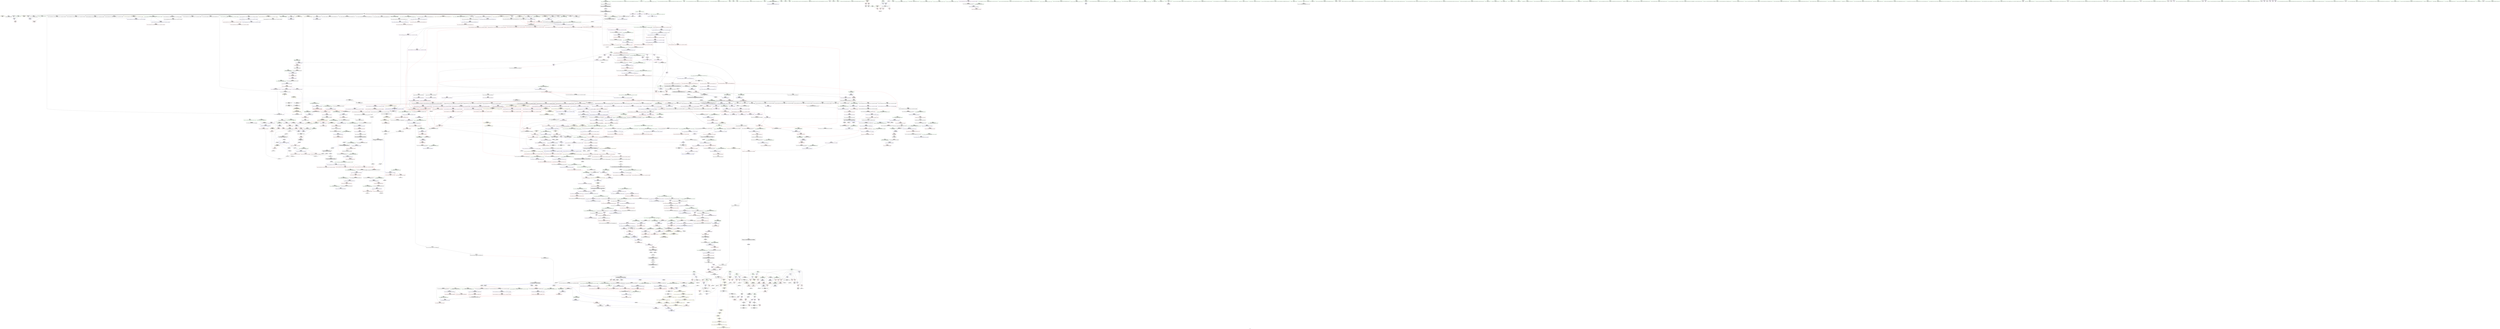 digraph "SVFG" {
	label="SVFG";

	Node0x55c3be0a6d80 [shape=record,color=grey,label="{NodeID: 0\nNullPtr|{|<s42>110}}"];
	Node0x55c3be0a6d80 -> Node0x55c3be112fd0[style=solid];
	Node0x55c3be0a6d80 -> Node0x55c3be1130d0[style=solid];
	Node0x55c3be0a6d80 -> Node0x55c3be1131a0[style=solid];
	Node0x55c3be0a6d80 -> Node0x55c3be113270[style=solid];
	Node0x55c3be0a6d80 -> Node0x55c3be113340[style=solid];
	Node0x55c3be0a6d80 -> Node0x55c3be113410[style=solid];
	Node0x55c3be0a6d80 -> Node0x55c3be1134e0[style=solid];
	Node0x55c3be0a6d80 -> Node0x55c3be1135b0[style=solid];
	Node0x55c3be0a6d80 -> Node0x55c3be113680[style=solid];
	Node0x55c3be0a6d80 -> Node0x55c3be113750[style=solid];
	Node0x55c3be0a6d80 -> Node0x55c3be113820[style=solid];
	Node0x55c3be0a6d80 -> Node0x55c3be1138f0[style=solid];
	Node0x55c3be0a6d80 -> Node0x55c3be1139c0[style=solid];
	Node0x55c3be0a6d80 -> Node0x55c3be113a90[style=solid];
	Node0x55c3be0a6d80 -> Node0x55c3be113b60[style=solid];
	Node0x55c3be0a6d80 -> Node0x55c3be113c30[style=solid];
	Node0x55c3be0a6d80 -> Node0x55c3be113d00[style=solid];
	Node0x55c3be0a6d80 -> Node0x55c3be113dd0[style=solid];
	Node0x55c3be0a6d80 -> Node0x55c3be113ea0[style=solid];
	Node0x55c3be0a6d80 -> Node0x55c3be113f70[style=solid];
	Node0x55c3be0a6d80 -> Node0x55c3be114040[style=solid];
	Node0x55c3be0a6d80 -> Node0x55c3be114110[style=solid];
	Node0x55c3be0a6d80 -> Node0x55c3be1141e0[style=solid];
	Node0x55c3be0a6d80 -> Node0x55c3be1142b0[style=solid];
	Node0x55c3be0a6d80 -> Node0x55c3be114380[style=solid];
	Node0x55c3be0a6d80 -> Node0x55c3be114450[style=solid];
	Node0x55c3be0a6d80 -> Node0x55c3be114520[style=solid];
	Node0x55c3be0a6d80 -> Node0x55c3be1145f0[style=solid];
	Node0x55c3be0a6d80 -> Node0x55c3be1146c0[style=solid];
	Node0x55c3be0a6d80 -> Node0x55c3be114790[style=solid];
	Node0x55c3be0a6d80 -> Node0x55c3be114860[style=solid];
	Node0x55c3be0a6d80 -> Node0x55c3be114930[style=solid];
	Node0x55c3be0a6d80 -> Node0x55c3be114a00[style=solid];
	Node0x55c3be0a6d80 -> Node0x55c3be114ad0[style=solid];
	Node0x55c3be0a6d80 -> Node0x55c3be11a620[style=solid];
	Node0x55c3be0a6d80 -> Node0x55c3be11ca10[style=solid];
	Node0x55c3be0a6d80 -> Node0x55c3be11cae0[style=solid];
	Node0x55c3be0a6d80 -> Node0x55c3be11cbb0[style=solid];
	Node0x55c3be0a6d80 -> Node0x55c3be11ed00[style=solid];
	Node0x55c3be0a6d80 -> Node0x55c3be15d8e0[style=solid];
	Node0x55c3be0a6d80 -> Node0x55c3be161c00[style=solid];
	Node0x55c3be0a6d80 -> Node0x55c3be161d80[style=solid];
	Node0x55c3be0a6d80:s42 -> Node0x55c3be235ca0[style=solid,color=red];
	Node0x55c3be1195c0 [shape=record,color=red,label="{NodeID: 775\n1675\<--1669\nthis1\<--this.addr\n_ZN9__gnu_cxx13new_allocatorISt4pairIiiEE7destroyIS2_EEvPT_\n}"];
	Node0x55c3be110040 [shape=record,color=purple,label="{NodeID: 443\n1701\<--239\noffset_0\<--\n}"];
	Node0x55c3be110040 -> Node0x55c3be1199d0[style=solid];
	Node0x55c3be103d70 [shape=record,color=green,label="{NodeID: 111\n625\<--626\nexn.slot\<--exn.slot_field_insensitive\n_ZNSt12_Vector_baseISt4pairIiiESaIS1_EED2Ev\n}"];
	Node0x55c3be103d70 -> Node0x55c3be129bf0[style=solid];
	Node0x55c3be103d70 -> Node0x55c3be11d230[style=solid];
	Node0x55c3be11f110 [shape=record,color=blue,label="{NodeID: 886\n853\<--925\nehselector.slot\<--\n_ZNSt6vectorISt4pairIiiESaIS1_EE17_M_realloc_insertIJiRiEEEvN9__gnu_cxx17__normal_iteratorIPS1_S3_EEDpOT_\n}"];
	Node0x55c3be11f110 -> Node0x55c3be11f2b0[style=dashed];
	Node0x55c3be1bba60 [shape=record,color=yellow,style=double,label="{NodeID: 1661\n65V_1 = ENCHI(MR_65V_0)\npts\{780000 \}\nFun[_ZNKSt6vectorISt4pairIiiESaIS1_EE4sizeEv]}"];
	Node0x55c3be1bba60 -> Node0x55c3be12e6b0[style=dashed];
	Node0x55c3be125af0 [shape=record,color=purple,label="{NodeID: 554\n887\<--885\nadd.ptr\<--\n_ZNSt6vectorISt4pairIiiESaIS1_EE17_M_realloc_insertIJiRiEEEvN9__gnu_cxx17__normal_iteratorIPS1_S3_EEDpOT_\n|{<s0>68}}"];
	Node0x55c3be125af0:s0 -> Node0x55c3be236490[style=solid,color=red];
	Node0x55c3be108600 [shape=record,color=green,label="{NodeID: 222\n1417\<--1418\n_ZSt18uninitialized_copyISt13move_iteratorIPSt4pairIiiEES3_ET0_T_S6_S5_\<--_ZSt18uninitialized_copyISt13move_iteratorIPSt4pairIiiEES3_ET0_T_S6_S5__field_insensitive\n}"];
	Node0x55c3be22c4e0 [shape=record,color=black,label="{NodeID: 2104\n870 = PHI(1134, )\n}"];
	Node0x55c3be22c4e0 -> Node0x55c3be11ea90[style=solid];
	Node0x55c3be12b520 [shape=record,color=red,label="{NodeID: 665\n937\<--843\n\<--__elems_before\n_ZNSt6vectorISt4pairIiiESaIS1_EE17_M_realloc_insertIJiRiEEEvN9__gnu_cxx17__normal_iteratorIPS1_S3_EEDpOT_\n}"];
	Node0x55c3be15ea80 [shape=record,color=grey,label="{NodeID: 1440\n992 = Binary(991, 241, )\n|{<s0>84}}"];
	Node0x55c3be15ea80:s0 -> Node0x55c3be2327f0[style=solid,color=red];
	Node0x55c3be1166a0 [shape=record,color=black,label="{NodeID: 333\n641\<--639\nsub.ptr.rhs.cast\<--\n_ZNSt12_Vector_baseISt4pairIiiESaIS1_EED2Ev\n}"];
	Node0x55c3be1166a0 -> Node0x55c3be15e900[style=solid];
	Node0x55c3be235a50 [shape=record,color=black,label="{NodeID: 2215\n1350 = PHI(1343, )\n0th arg _ZN9__gnu_cxx13new_allocatorISt4pairIiiEE8allocateEmPKv }"];
	Node0x55c3be235a50 -> Node0x55c3be140d90[style=solid];
	Node0x55c3be0cf700 [shape=record,color=green,label="{NodeID: 1\n7\<--1\n__dso_handle\<--dummyObj\nGlob }"];
	Node0x55c3be119690 [shape=record,color=red,label="{NodeID: 776\n1676\<--1671\n\<--__p.addr\n_ZN9__gnu_cxx13new_allocatorISt4pairIiiEE7destroyIS2_EEvPT_\n}"];
	Node0x55c3be134440 [shape=record,color=yellow,style=double,label="{NodeID: 1551\n164V_1 = ENCHI(MR_164V_0)\npts\{14230000 \}\nFun[_ZSt32__make_move_if_noexcept_iteratorISt4pairIiiESt13move_iteratorIPS1_EET0_PT_]|{<s0>117}}"];
	Node0x55c3be134440:s0 -> Node0x55c3be142ee0[style=dashed,color=red];
	Node0x55c3be110110 [shape=record,color=purple,label="{NodeID: 444\n1704\<--239\noffset_1\<--\n}"];
	Node0x55c3be110110 -> Node0x55c3be119aa0[style=solid];
	Node0x55c3be103e40 [shape=record,color=green,label="{NodeID: 112\n627\<--628\nehselector.slot\<--ehselector.slot_field_insensitive\n_ZNSt12_Vector_baseISt4pairIiiESaIS1_EED2Ev\n}"];
	Node0x55c3be103e40 -> Node0x55c3be11d300[style=solid];
	Node0x55c3be11f1e0 [shape=record,color=blue,label="{NodeID: 887\n851\<--944\nexn.slot\<--\n_ZNSt6vectorISt4pairIiiESaIS1_EE17_M_realloc_insertIJiRiEEEvN9__gnu_cxx17__normal_iteratorIPS1_S3_EEDpOT_\n}"];
	Node0x55c3be11f1e0 -> Node0x55c3be12c150[style=dashed];
	Node0x55c3be1bbb40 [shape=record,color=yellow,style=double,label="{NodeID: 1662\n67V_1 = ENCHI(MR_67V_0)\npts\{780001 \}\nFun[_ZNKSt6vectorISt4pairIiiESaIS1_EE4sizeEv]}"];
	Node0x55c3be1bbb40 -> Node0x55c3be12e5e0[style=dashed];
	Node0x55c3be125bc0 [shape=record,color=purple,label="{NodeID: 555\n938\<--936\nadd.ptr21\<--\n_ZNSt6vectorISt4pairIiiESaIS1_EE17_M_realloc_insertIJiRiEEEvN9__gnu_cxx17__normal_iteratorIPS1_S3_EEDpOT_\n|{<s0>76}}"];
	Node0x55c3be125bc0:s0 -> Node0x55c3be238da0[style=solid,color=red];
	Node0x55c3be108700 [shape=record,color=green,label="{NodeID: 223\n1422\<--1423\nretval\<--retval_field_insensitive\n_ZSt32__make_move_if_noexcept_iteratorISt4pairIiiESt13move_iteratorIPS1_EET0_PT_\n|{|<s1>117}}"];
	Node0x55c3be108700 -> Node0x55c3be124910[style=solid];
	Node0x55c3be108700:s1 -> Node0x55c3be21a660[style=solid,color=red];
	Node0x55c3be22c620 [shape=record,color=black,label="{NodeID: 2105\n876 = PHI(1154, )\n}"];
	Node0x55c3be22c620 -> Node0x55c3be11eb60[style=solid];
	Node0x55c3be12b5f0 [shape=record,color=red,label="{NodeID: 666\n880\<--847\n\<--__new_start\n_ZNSt6vectorISt4pairIiiESaIS1_EE17_M_realloc_insertIJiRiEEEvN9__gnu_cxx17__normal_iteratorIPS1_S3_EEDpOT_\n}"];
	Node0x55c3be12b5f0 -> Node0x55c3be11ec30[style=solid];
	Node0x55c3be15ec00 [shape=record,color=grey,label="{NodeID: 1441\n162 = Binary(161, 110, )\n}"];
	Node0x55c3be15ec00 -> Node0x55c3be11ac00[style=solid];
	Node0x55c3be116770 [shape=record,color=black,label="{NodeID: 334\n706\<--705\n\<--_M_impl\n_ZNSt12_Vector_baseISt4pairIiiESaIS1_EE13_M_deallocateEPS1_m\n|{<s0>54}}"];
	Node0x55c3be116770:s0 -> Node0x55c3be22fb60[style=solid,color=red];
	Node0x55c3be235b60 [shape=record,color=black,label="{NodeID: 2216\n1351 = PHI(1344, )\n1st arg _ZN9__gnu_cxx13new_allocatorISt4pairIiiEE8allocateEmPKv }"];
	Node0x55c3be235b60 -> Node0x55c3be140e60[style=solid];
	Node0x55c3be1002e0 [shape=record,color=green,label="{NodeID: 2\n9\<--1\n\<--dummyObj\nCan only get source location for instruction, argument, global var or function.}"];
	Node0x55c3be119760 [shape=record,color=red,label="{NodeID: 777\n1687\<--1681\nthis1\<--this.addr\n_ZN9__gnu_cxx17__normal_iteratorIPSt4pairIiiESt6vectorIS2_SaIS2_EEEC2ERKS3_\n}"];
	Node0x55c3be119760 -> Node0x55c3be125a20[style=solid];
	Node0x55c3be1101e0 [shape=record,color=purple,label="{NodeID: 445\n266\<--265\narraydestroy.element\<--arraydestroy.elementPast\nmain\n|{|<s2>23}}"];
	Node0x55c3be1101e0 -> Node0x55c3be15d340[style=solid];
	Node0x55c3be1101e0 -> Node0x55c3be161a80[style=solid];
	Node0x55c3be1101e0:s2 -> Node0x55c3be2356e0[style=solid,color=red];
	Node0x55c3be103f10 [shape=record,color=green,label="{NodeID: 113\n645\<--646\n_ZNSt12_Vector_baseISt4pairIiiESaIS1_EE13_M_deallocateEPS1_m\<--_ZNSt12_Vector_baseISt4pairIiiESaIS1_EE13_M_deallocateEPS1_m_field_insensitive\n}"];
	Node0x55c3be11f2b0 [shape=record,color=blue,label="{NodeID: 888\n853\<--946\nehselector.slot\<--\n_ZNSt6vectorISt4pairIiiESaIS1_EE17_M_realloc_insertIJiRiEEEvN9__gnu_cxx17__normal_iteratorIPS1_S3_EEDpOT_\n}"];
	Node0x55c3be11f2b0 -> Node0x55c3be12c220[style=dashed];
	Node0x55c3be125c90 [shape=record,color=purple,label="{NodeID: 556\n1006\<--1004\nadd.ptr42\<--\n_ZNSt6vectorISt4pairIiiESaIS1_EE17_M_realloc_insertIJiRiEEEvN9__gnu_cxx17__normal_iteratorIPS1_S3_EEDpOT_\n}"];
	Node0x55c3be125c90 -> Node0x55c3be11f520[style=solid];
	Node0x55c3be1087d0 [shape=record,color=green,label="{NodeID: 224\n1424\<--1425\n__i.addr\<--__i.addr_field_insensitive\n_ZSt32__make_move_if_noexcept_iteratorISt4pairIiiESt13move_iteratorIPS1_EET0_PT_\n}"];
	Node0x55c3be1087d0 -> Node0x55c3be12f620[style=solid];
	Node0x55c3be1087d0 -> Node0x55c3be1414e0[style=solid];
	Node0x55c3be22c760 [shape=record,color=black,label="{NodeID: 2106\n889 = PHI(814, )\n|{<s0>68}}"];
	Node0x55c3be22c760:s0 -> Node0x55c3be2365e0[style=solid,color=red];
	Node0x55c3be12b6c0 [shape=record,color=red,label="{NodeID: 667\n885\<--847\n\<--__new_start\n_ZNSt6vectorISt4pairIiiESaIS1_EE17_M_realloc_insertIJiRiEEEvN9__gnu_cxx17__normal_iteratorIPS1_S3_EEDpOT_\n}"];
	Node0x55c3be12b6c0 -> Node0x55c3be125af0[style=solid];
	Node0x55c3be15ed80 [shape=record,color=grey,label="{NodeID: 1442\n161 = Binary(159, 160, )\n}"];
	Node0x55c3be15ed80 -> Node0x55c3be15ec00[style=solid];
	Node0x55c3be116840 [shape=record,color=black,label="{NodeID: 335\n720\<--719\n\<--this1\n_ZNSt12_Vector_baseISt4pairIiiESaIS1_EE12_Vector_implD2Ev\n|{<s0>55}}"];
	Node0x55c3be116840:s0 -> Node0x55c3be234090[style=solid,color=red];
	Node0x55c3be235ca0 [shape=record,color=black,label="{NodeID: 2217\n1352 = PHI(3, )\n2nd arg _ZN9__gnu_cxx13new_allocatorISt4pairIiiEE8allocateEmPKv }"];
	Node0x55c3be235ca0 -> Node0x55c3be140f30[style=solid];
	Node0x55c3be0ffde0 [shape=record,color=green,label="{NodeID: 3\n17\<--1\n.str\<--dummyObj\nGlob }"];
	Node0x55c3be119830 [shape=record,color=red,label="{NodeID: 778\n1689\<--1683\n\<--__i.addr\n_ZN9__gnu_cxx17__normal_iteratorIPSt4pairIiiESt6vectorIS2_SaIS2_EEEC2ERKS3_\n}"];
	Node0x55c3be119830 -> Node0x55c3be119900[style=solid];
	Node0x55c3be1102b0 [shape=record,color=purple,label="{NodeID: 446\n278\<--277\narraydestroy.element52\<--arraydestroy.elementPast51\nmain\n|{|<s2>24}}"];
	Node0x55c3be1102b0 -> Node0x55c3be15cda0[style=solid];
	Node0x55c3be1102b0 -> Node0x55c3be161300[style=solid];
	Node0x55c3be1102b0:s2 -> Node0x55c3be2356e0[style=solid,color=red];
	Node0x55c3be108c40 [shape=record,color=green,label="{NodeID: 114\n649\<--650\n_ZNSt12_Vector_baseISt4pairIiiESaIS1_EE12_Vector_implD2Ev\<--_ZNSt12_Vector_baseISt4pairIiiESaIS1_EE12_Vector_implD2Ev_field_insensitive\n}"];
	Node0x55c3be11f380 [shape=record,color=blue,label="{NodeID: 889\n997\<--994\n_M_start39\<--\n_ZNSt6vectorISt4pairIiiESaIS1_EE17_M_realloc_insertIJiRiEEEvN9__gnu_cxx17__normal_iteratorIPS1_S3_EEDpOT_\n|{<s0>33}}"];
	Node0x55c3be11f380:s0 -> Node0x55c3be1a2440[style=dashed,color=blue];
	Node0x55c3be125d60 [shape=record,color=red,label="{NodeID: 557\n143\<--8\n\<--x\nmain\n}"];
	Node0x55c3be125d60 -> Node0x55c3be161000[style=solid];
	Node0x55c3be1088a0 [shape=record,color=green,label="{NodeID: 225\n1429\<--1430\n_ZNSt13move_iteratorIPSt4pairIiiEEC2ES2_\<--_ZNSt13move_iteratorIPSt4pairIiiEEC2ES2__field_insensitive\n}"];
	Node0x55c3be22c8a0 [shape=record,color=black,label="{NodeID: 2107\n891 = PHI(821, )\n|{<s0>68}}"];
	Node0x55c3be22c8a0:s0 -> Node0x55c3be236730[style=solid,color=red];
	Node0x55c3be12b790 [shape=record,color=red,label="{NodeID: 668\n900\<--847\n\<--__new_start\n_ZNSt6vectorISt4pairIiiESaIS1_EE17_M_realloc_insertIJiRiEEEvN9__gnu_cxx17__normal_iteratorIPS1_S3_EEDpOT_\n|{<s0>71}}"];
	Node0x55c3be12b790:s0 -> Node0x55c3be236f70[style=solid,color=red];
	Node0x55c3be15ef00 [shape=record,color=grey,label="{NodeID: 1443\n168 = Binary(167, 110, )\n}"];
	Node0x55c3be15ef00 -> Node0x55c3be11acd0[style=solid];
	Node0x55c3be116910 [shape=record,color=black,label="{NodeID: 336\n739\<--738\n\<--\n_ZNSt16allocator_traitsISaISt4pairIiiEEE10deallocateERS2_PS1_m\n|{<s0>56}}"];
	Node0x55c3be116910:s0 -> Node0x55c3be2314d0[style=solid,color=red];
	Node0x55c3be235de0 [shape=record,color=black,label="{NodeID: 2218\n1572 = PHI(1501, )\n0th arg _ZSt10_ConstructISt4pairIiiEJS1_EEvPT_DpOT0_ }"];
	Node0x55c3be235de0 -> Node0x55c3be142380[style=solid];
	Node0x55c3be0ffe70 [shape=record,color=green,label="{NodeID: 4\n19\<--1\n.str.1\<--dummyObj\nGlob }"];
	Node0x55c3be119900 [shape=record,color=red,label="{NodeID: 779\n1690\<--1689\n\<--\n_ZN9__gnu_cxx17__normal_iteratorIPSt4pairIiiESt6vectorIS2_SaIS2_EEEC2ERKS3_\n}"];
	Node0x55c3be119900 -> Node0x55c3be1432f0[style=solid];
	Node0x55c3be110380 [shape=record,color=purple,label="{NodeID: 447\n393\<--351\ncoerce.dive\<--agg.tmp\n_ZNSt6vectorISt4pairIiiESaIS1_EE12emplace_backIJiRiEEEvDpOT_\n}"];
	Node0x55c3be110380 -> Node0x55c3be11bf80[style=solid];
	Node0x55c3be108d40 [shape=record,color=green,label="{NodeID: 115\n666\<--667\n__first.addr\<--__first.addr_field_insensitive\n_ZSt8_DestroyIPSt4pairIiiEEvT_S3_\n}"];
	Node0x55c3be108d40 -> Node0x55c3be129f30[style=solid];
	Node0x55c3be108d40 -> Node0x55c3be11d3d0[style=solid];
	Node0x55c3be11f450 [shape=record,color=blue,label="{NodeID: 890\n1002\<--999\n_M_finish41\<--\n_ZNSt6vectorISt4pairIiiESaIS1_EE17_M_realloc_insertIJiRiEEEvN9__gnu_cxx17__normal_iteratorIPS1_S3_EEDpOT_\n|{<s0>33}}"];
	Node0x55c3be11f450:s0 -> Node0x55c3be1a2940[style=dashed,color=blue];
	Node0x55c3be125e30 [shape=record,color=red,label="{NodeID: 558\n195\<--8\n\<--x\nmain\n}"];
	Node0x55c3be125e30 -> Node0x55c3be15f200[style=solid];
	Node0x55c3be1089a0 [shape=record,color=green,label="{NodeID: 226\n1438\<--1439\n__first\<--__first_field_insensitive\n_ZSt18uninitialized_copyISt13move_iteratorIPSt4pairIiiEES3_ET0_T_S6_S5_\n}"];
	Node0x55c3be1089a0 -> Node0x55c3be10dcc0[style=solid];
	Node0x55c3be1089a0 -> Node0x55c3be1249e0[style=solid];
	Node0x55c3be22c9e0 [shape=record,color=black,label="{NodeID: 2108\n898 = PHI(1219, )\n}"];
	Node0x55c3be22c9e0 -> Node0x55c3be12c3c0[style=solid];
	Node0x55c3be12b860 [shape=record,color=red,label="{NodeID: 669\n936\<--847\n\<--__new_start\n_ZNSt6vectorISt4pairIiiESaIS1_EE17_M_realloc_insertIJiRiEEEvN9__gnu_cxx17__normal_iteratorIPS1_S3_EEDpOT_\n}"];
	Node0x55c3be12b860 -> Node0x55c3be125bc0[style=solid];
	Node0x55c3be15f080 [shape=record,color=grey,label="{NodeID: 1444\n192 = Binary(191, 110, )\n}"];
	Node0x55c3be15f080 -> Node0x55c3be11b0e0[style=solid];
	Node0x55c3be1169e0 [shape=record,color=black,label="{NodeID: 337\n761\<--760\n\<--\n_ZN9__gnu_cxx13new_allocatorISt4pairIiiEE10deallocateEPS2_m\n}"];
	Node0x55c3be235f20 [shape=record,color=black,label="{NodeID: 2219\n1573 = PHI(1504, )\n1st arg _ZSt10_ConstructISt4pairIiiEJS1_EEvPT_DpOT0_ }"];
	Node0x55c3be235f20 -> Node0x55c3be142450[style=solid];
	Node0x55c3be100120 [shape=record,color=green,label="{NodeID: 5\n21\<--1\nstdin\<--dummyObj\nGlob }"];
	Node0x55c3be1199d0 [shape=record,color=red,label="{NodeID: 780\n1702\<--1701\ndummyVal\<--offset_0\nmain\n}"];
	Node0x55c3be1199d0 -> Node0x55c3be11b4f0[style=solid];
	Node0x55c3be110450 [shape=record,color=purple,label="{NodeID: 448\n399\<--351\ncoerce.dive14\<--agg.tmp\n_ZNSt6vectorISt4pairIiiESaIS1_EE12emplace_backIJiRiEEEvDpOT_\n}"];
	Node0x55c3be110450 -> Node0x55c3be1287a0[style=solid];
	Node0x55c3be108e10 [shape=record,color=green,label="{NodeID: 116\n668\<--669\n__last.addr\<--__last.addr_field_insensitive\n_ZSt8_DestroyIPSt4pairIiiEEvT_S3_\n}"];
	Node0x55c3be108e10 -> Node0x55c3be12a000[style=solid];
	Node0x55c3be108e10 -> Node0x55c3be11d4a0[style=solid];
	Node0x55c3be11f520 [shape=record,color=blue,label="{NodeID: 891\n1009\<--1006\n_M_end_of_storage44\<--add.ptr42\n_ZNSt6vectorISt4pairIiiESaIS1_EE17_M_realloc_insertIJiRiEEEvN9__gnu_cxx17__normal_iteratorIPS1_S3_EEDpOT_\n|{<s0>33}}"];
	Node0x55c3be11f520:s0 -> Node0x55c3be1a2e40[style=dashed,color=blue];
	Node0x55c3be125f00 [shape=record,color=red,label="{NodeID: 559\n211\<--8\n\<--x\nmain\n}"];
	Node0x55c3be125f00 -> Node0x55c3be160280[style=solid];
	Node0x55c3be108a70 [shape=record,color=green,label="{NodeID: 227\n1440\<--1441\n__last\<--__last_field_insensitive\n_ZSt18uninitialized_copyISt13move_iteratorIPSt4pairIiiEES3_ET0_T_S6_S5_\n}"];
	Node0x55c3be108a70 -> Node0x55c3be10dd90[style=solid];
	Node0x55c3be108a70 -> Node0x55c3be124ab0[style=solid];
	Node0x55c3be22cb20 [shape=record,color=black,label="{NodeID: 2109\n902 = PHI(612, )\n|{<s0>71}}"];
	Node0x55c3be22cb20:s0 -> Node0x55c3be2370f0[style=solid,color=red];
	Node0x55c3be12b930 [shape=record,color=red,label="{NodeID: 670\n951\<--847\n\<--__new_start\n_ZNSt6vectorISt4pairIiiESaIS1_EE17_M_realloc_insertIJiRiEEEvN9__gnu_cxx17__normal_iteratorIPS1_S3_EEDpOT_\n|{<s0>79}}"];
	Node0x55c3be12b930:s0 -> Node0x55c3be234f80[style=solid,color=red];
	Node0x55c3be15f200 [shape=record,color=grey,label="{NodeID: 1445\n197 = Binary(195, 196, )\n}"];
	Node0x55c3be15f200 -> Node0x55c3be15f380[style=solid];
	Node0x55c3be116ab0 [shape=record,color=black,label="{NodeID: 338\n774\<--773\n\<--this1\n_ZNSaISt4pairIiiEED2Ev\n|{<s0>58}}"];
	Node0x55c3be116ab0:s0 -> Node0x55c3be234bd0[style=solid,color=red];
	Node0x55c3be236060 [shape=record,color=black,label="{NodeID: 2220\n1246 = PHI(1095, 1095, 1095, )\n0th arg _ZNKSt6vectorISt4pairIiiESaIS1_EE8max_sizeEv }"];
	Node0x55c3be236060 -> Node0x55c3be120be0[style=solid];
	Node0x55c3be1001b0 [shape=record,color=green,label="{NodeID: 6\n22\<--1\n.str.2\<--dummyObj\nGlob }"];
	Node0x55c3be119aa0 [shape=record,color=red,label="{NodeID: 781\n1705\<--1704\ndummyVal\<--offset_1\nmain\n}"];
	Node0x55c3be119aa0 -> Node0x55c3be11b5c0[style=solid];
	Node0x55c3be110520 [shape=record,color=purple,label="{NodeID: 449\n358\<--357\n_M_impl\<--\n_ZNSt6vectorISt4pairIiiESaIS1_EE12emplace_backIJiRiEEEvDpOT_\n}"];
	Node0x55c3be108ee0 [shape=record,color=green,label="{NodeID: 117\n675\<--676\n_ZNSt12_Destroy_auxILb1EE9__destroyIPSt4pairIiiEEEvT_S5_\<--_ZNSt12_Destroy_auxILb1EE9__destroyIPSt4pairIiiEEEvT_S5__field_insensitive\n}"];
	Node0x55c3be11f5f0 [shape=record,color=blue,label="{NodeID: 892\n1028\<--1024\nthis.addr\<--this\n_ZN9__gnu_cxx13new_allocatorISt4pairIiiEE9constructIS2_JiRiEEEvPT_DpOT0_\n}"];
	Node0x55c3be11f5f0 -> Node0x55c3be12ca40[style=dashed];
	Node0x55c3be125fd0 [shape=record,color=red,label="{NodeID: 560\n151\<--11\n\<--y\nmain\n}"];
	Node0x55c3be125fd0 -> Node0x55c3be15f500[style=solid];
	Node0x55c3be108b40 [shape=record,color=green,label="{NodeID: 228\n1442\<--1443\n__result.addr\<--__result.addr_field_insensitive\n_ZSt18uninitialized_copyISt13move_iteratorIPSt4pairIiiEES3_ET0_T_S6_S5_\n}"];
	Node0x55c3be108b40 -> Node0x55c3be12f7c0[style=solid];
	Node0x55c3be108b40 -> Node0x55c3be141750[style=solid];
	Node0x55c3be22cc60 [shape=record,color=black,label="{NodeID: 2110\n903 = PHI(1178, )\n}"];
	Node0x55c3be22cc60 -> Node0x55c3be11edd0[style=solid];
	Node0x55c3be12ba00 [shape=record,color=red,label="{NodeID: 671\n958\<--847\n\<--__new_start\n_ZNSt6vectorISt4pairIiiESaIS1_EE17_M_realloc_insertIJiRiEEEvN9__gnu_cxx17__normal_iteratorIPS1_S3_EEDpOT_\n|{<s0>80}}"];
	Node0x55c3be12ba00:s0 -> Node0x55c3be232660[style=solid,color=red];
	Node0x55c3be15f380 [shape=record,color=grey,label="{NodeID: 1446\n199 = Binary(197, 198, )\n}"];
	Node0x55c3be116b80 [shape=record,color=black,label="{NodeID: 339\n804\<--803\n\<--\n_ZNSt16allocator_traitsISaISt4pairIiiEEE9constructIS1_JiRiEEEvRS2_PT_DpOT0_\n|{<s0>61}}"];
	Node0x55c3be116b80:s0 -> Node0x55c3be237f20[style=solid,color=red];
	Node0x55c3be236340 [shape=record,color=black,label="{NodeID: 2221\n787 = PHI(369, 884, )\n0th arg _ZNSt16allocator_traitsISaISt4pairIiiEEE9constructIS1_JiRiEEEvRS2_PT_DpOT0_ }"];
	Node0x55c3be236340 -> Node0x55c3be11e0d0[style=solid];
	Node0x55c3be100b50 [shape=record,color=green,label="{NodeID: 7\n24\<--1\n.str.3\<--dummyObj\nGlob }"];
	Node0x55c3be119b70 [shape=record,color=red,label="{NodeID: 782\n1708\<--1707\ndummyVal\<--offset_0\n_ZSt22__uninitialized_copy_aISt13move_iteratorIPSt4pairIiiEES3_S2_ET0_T_S6_S5_RSaIT1_E\n}"];
	Node0x55c3be119b70 -> Node0x55c3be141340[style=solid];
	Node0x55c3be1105f0 [shape=record,color=purple,label="{NodeID: 450\n359\<--357\n_M_finish\<--\n_ZNSt6vectorISt4pairIiiESaIS1_EE12emplace_backIJiRiEEEvDpOT_\n}"];
	Node0x55c3be1105f0 -> Node0x55c3be128460[style=solid];
	Node0x55c3be108fe0 [shape=record,color=green,label="{NodeID: 118\n681\<--682\n.addr\<--.addr_field_insensitive\n_ZNSt12_Destroy_auxILb1EE9__destroyIPSt4pairIiiEEEvT_S5_\n}"];
	Node0x55c3be108fe0 -> Node0x55c3be11d570[style=solid];
	Node0x55c3be11f6c0 [shape=record,color=blue,label="{NodeID: 893\n1030\<--1025\n__p.addr\<--__p\n_ZN9__gnu_cxx13new_allocatorISt4pairIiiEE9constructIS2_JiRiEEEvPT_DpOT0_\n}"];
	Node0x55c3be11f6c0 -> Node0x55c3be12cb10[style=dashed];
	Node0x55c3be1260a0 [shape=record,color=red,label="{NodeID: 561\n196\<--11\n\<--y\nmain\n}"];
	Node0x55c3be1260a0 -> Node0x55c3be15f200[style=solid];
	Node0x55c3be110fe0 [shape=record,color=green,label="{NodeID: 229\n1444\<--1445\n__assignable\<--__assignable_field_insensitive\n_ZSt18uninitialized_copyISt13move_iteratorIPSt4pairIiiEES3_ET0_T_S6_S5_\n}"];
	Node0x55c3be110fe0 -> Node0x55c3be141820[style=solid];
	Node0x55c3be22cda0 [shape=record,color=black,label="{NodeID: 2111\n910 = PHI(1219, )\n}"];
	Node0x55c3be22cda0 -> Node0x55c3be12c490[style=solid];
	Node0x55c3be12bad0 [shape=record,color=red,label="{NodeID: 672\n994\<--847\n\<--__new_start\n_ZNSt6vectorISt4pairIiiESaIS1_EE17_M_realloc_insertIJiRiEEEvN9__gnu_cxx17__normal_iteratorIPS1_S3_EEDpOT_\n}"];
	Node0x55c3be12bad0 -> Node0x55c3be11f380[style=solid];
	Node0x55c3be15f500 [shape=record,color=grey,label="{NodeID: 1447\n153 = Binary(151, 152, )\n}"];
	Node0x55c3be15f500 -> Node0x55c3be161180[style=solid];
	Node0x55c3be116c50 [shape=record,color=black,label="{NodeID: 340\n814\<--819\n_ZSt7forwardIiEOT_RNSt16remove_referenceIS0_E4typeE_ret\<--\n_ZSt7forwardIiEOT_RNSt16remove_referenceIS0_E4typeE\n|{<s0>27|<s1>31|<s2>59|<s3>66|<s4>86|<s5>89}}"];
	Node0x55c3be116c50:s0 -> Node0x55c3be22b4e0[style=solid,color=blue];
	Node0x55c3be116c50:s1 -> Node0x55c3be22b8a0[style=solid,color=blue];
	Node0x55c3be116c50:s2 -> Node0x55c3be22b200[style=solid,color=blue];
	Node0x55c3be116c50:s3 -> Node0x55c3be22c760[style=solid,color=blue];
	Node0x55c3be116c50:s4 -> Node0x55c3be22d4e0[style=solid,color=blue];
	Node0x55c3be116c50:s5 -> Node0x55c3be22d760[style=solid,color=blue];
	Node0x55c3be236490 [shape=record,color=black,label="{NodeID: 2222\n788 = PHI(373, 887, )\n1st arg _ZNSt16allocator_traitsISaISt4pairIiiEEE9constructIS1_JiRiEEEvRS2_PT_DpOT0_ }"];
	Node0x55c3be236490 -> Node0x55c3be11e1a0[style=solid];
	Node0x55c3be100be0 [shape=record,color=green,label="{NodeID: 8\n26\<--1\nstdout\<--dummyObj\nGlob }"];
	Node0x55c3be119c40 [shape=record,color=red,label="{NodeID: 783\n1711\<--1710\ndummyVal\<--offset_0\n_ZSt22__uninitialized_copy_aISt13move_iteratorIPSt4pairIiiEES3_S2_ET0_T_S6_S5_RSaIT1_E\n}"];
	Node0x55c3be119c40 -> Node0x55c3be141410[style=solid];
	Node0x55c3be1106c0 [shape=record,color=purple,label="{NodeID: 451\n362\<--361\n_M_impl4\<--\n_ZNSt6vectorISt4pairIiiESaIS1_EE12emplace_backIJiRiEEEvDpOT_\n}"];
	Node0x55c3be1090b0 [shape=record,color=green,label="{NodeID: 119\n683\<--684\n.addr1\<--.addr1_field_insensitive\n_ZNSt12_Destroy_auxILb1EE9__destroyIPSt4pairIiiEEEvT_S5_\n}"];
	Node0x55c3be1090b0 -> Node0x55c3be11d640[style=solid];
	Node0x55c3be11f790 [shape=record,color=blue,label="{NodeID: 894\n1032\<--1026\n__args.addr\<--__args\n_ZN9__gnu_cxx13new_allocatorISt4pairIiiEE9constructIS2_JiRiEEEvPT_DpOT0_\n}"];
	Node0x55c3be11f790 -> Node0x55c3be12cbe0[style=dashed];
	Node0x55c3be126170 [shape=record,color=red,label="{NodeID: 562\n171\<--13\n\<--z\nmain\n}"];
	Node0x55c3be126170 -> Node0x55c3be15e300[style=solid];
	Node0x55c3be1110b0 [shape=record,color=green,label="{NodeID: 230\n1446\<--1447\nagg.tmp\<--agg.tmp_field_insensitive\n_ZSt18uninitialized_copyISt13move_iteratorIPSt4pairIiiEES3_ET0_T_S6_S5_\n}"];
	Node0x55c3be1110b0 -> Node0x55c3be10de60[style=solid];
	Node0x55c3be1110b0 -> Node0x55c3be124b80[style=solid];
	Node0x55c3be22cee0 [shape=record,color=black,label="{NodeID: 2112\n918 = PHI(612, )\n|{<s0>74}}"];
	Node0x55c3be22cee0:s0 -> Node0x55c3be2370f0[style=solid,color=red];
	Node0x55c3be12bba0 [shape=record,color=red,label="{NodeID: 673\n1004\<--847\n\<--__new_start\n_ZNSt6vectorISt4pairIiiESaIS1_EE17_M_realloc_insertIJiRiEEEvN9__gnu_cxx17__normal_iteratorIPS1_S3_EEDpOT_\n}"];
	Node0x55c3be12bba0 -> Node0x55c3be125c90[style=solid];
	Node0x55c3be15f680 [shape=record,color=grey,label="{NodeID: 1448\n187 = Binary(186, 110, )\n}"];
	Node0x55c3be15f680 -> Node0x55c3be11b010[style=solid];
	Node0x55c3be116d20 [shape=record,color=black,label="{NodeID: 341\n821\<--826\n_ZSt7forwardIRiEOT_RNSt16remove_referenceIS1_E4typeE_ret\<--\n_ZSt7forwardIRiEOT_RNSt16remove_referenceIS1_E4typeE\n|{<s0>28|<s1>32|<s2>60|<s3>67|<s4>87|<s5>90}}"];
	Node0x55c3be116d20:s0 -> Node0x55c3be22b620[style=solid,color=blue];
	Node0x55c3be116d20:s1 -> Node0x55c3be22b9e0[style=solid,color=blue];
	Node0x55c3be116d20:s2 -> Node0x55c3be22b3a0[style=solid,color=blue];
	Node0x55c3be116d20:s3 -> Node0x55c3be22c8a0[style=solid,color=blue];
	Node0x55c3be116d20:s4 -> Node0x55c3be22d620[style=solid,color=blue];
	Node0x55c3be116d20:s5 -> Node0x55c3be22d8a0[style=solid,color=blue];
	Node0x55c3be2365e0 [shape=record,color=black,label="{NodeID: 2223\n789 = PHI(375, 889, )\n2nd arg _ZNSt16allocator_traitsISaISt4pairIiiEEE9constructIS1_JiRiEEEvRS2_PT_DpOT0_ }"];
	Node0x55c3be2365e0 -> Node0x55c3be11e270[style=solid];
	Node0x55c3be100c70 [shape=record,color=green,label="{NodeID: 9\n27\<--1\n_ZSt3cin\<--dummyObj\nGlob }"];
	Node0x55c3be119d10 [shape=record,color=red,label="{NodeID: 784\n1714\<--1713\ndummyVal\<--offset_0\n_ZSt18uninitialized_copyISt13move_iteratorIPSt4pairIiiEES3_ET0_T_S6_S5_\n}"];
	Node0x55c3be119d10 -> Node0x55c3be1418f0[style=solid];
	Node0x55c3be110790 [shape=record,color=purple,label="{NodeID: 452\n363\<--361\n_M_end_of_storage\<--\n_ZNSt6vectorISt4pairIiiESaIS1_EE12emplace_backIJiRiEEEvDpOT_\n}"];
	Node0x55c3be110790 -> Node0x55c3be128530[style=solid];
	Node0x55c3be109180 [shape=record,color=green,label="{NodeID: 120\n692\<--693\nthis.addr\<--this.addr_field_insensitive\n_ZNSt12_Vector_baseISt4pairIiiESaIS1_EE13_M_deallocateEPS1_m\n}"];
	Node0x55c3be109180 -> Node0x55c3be12a0d0[style=solid];
	Node0x55c3be109180 -> Node0x55c3be11d710[style=solid];
	Node0x55c3be11f860 [shape=record,color=blue,label="{NodeID: 895\n1034\<--1027\n__args.addr2\<--__args1\n_ZN9__gnu_cxx13new_allocatorISt4pairIiiEE9constructIS2_JiRiEEEvPT_DpOT0_\n}"];
	Node0x55c3be11f860 -> Node0x55c3be12ccb0[style=dashed];
	Node0x55c3be126240 [shape=record,color=red,label="{NodeID: 563\n152\<--15\n\<--K\nmain\n}"];
	Node0x55c3be126240 -> Node0x55c3be15f500[style=solid];
	Node0x55c3be111180 [shape=record,color=green,label="{NodeID: 231\n1448\<--1449\nagg.tmp2\<--agg.tmp2_field_insensitive\n_ZSt18uninitialized_copyISt13move_iteratorIPSt4pairIiiEES3_ET0_T_S6_S5_\n}"];
	Node0x55c3be111180 -> Node0x55c3be10df30[style=solid];
	Node0x55c3be111180 -> Node0x55c3be124c50[style=solid];
	Node0x55c3be22d020 [shape=record,color=black,label="{NodeID: 2113\n919 = PHI(1178, )\n}"];
	Node0x55c3be22d020 -> Node0x55c3be11ef70[style=solid];
	Node0x55c3be12bc70 [shape=record,color=red,label="{NodeID: 674\n907\<--849\n\<--__new_finish\n_ZNSt6vectorISt4pairIiiESaIS1_EE17_M_realloc_insertIJiRiEEEvN9__gnu_cxx17__normal_iteratorIPS1_S3_EEDpOT_\n}"];
	Node0x55c3be12bc70 -> Node0x55c3be1227c0[style=solid];
	Node0x55c3be15f800 [shape=record,color=grey,label="{NodeID: 1449\n1568 = Binary(1565, 1569, )\n}"];
	Node0x55c3be15f800 -> Node0x55c3be10e1a0[style=solid];
	Node0x55c3be116df0 [shape=record,color=black,label="{NodeID: 342\n874\<--860\n\<--this3\n_ZNSt6vectorISt4pairIiiESaIS1_EE17_M_realloc_insertIJiRiEEEvN9__gnu_cxx17__normal_iteratorIPS1_S3_EEDpOT_\n|{<s0>65}}"];
	Node0x55c3be116df0:s0 -> Node0x55c3be2354c0[style=solid,color=red];
	Node0x55c3be236730 [shape=record,color=black,label="{NodeID: 2224\n790 = PHI(379, 891, )\n3rd arg _ZNSt16allocator_traitsISaISt4pairIiiEEE9constructIS1_JiRiEEEvRS2_PT_DpOT0_ }"];
	Node0x55c3be236730 -> Node0x55c3be11e340[style=solid];
	Node0x55c3be100d00 [shape=record,color=green,label="{NodeID: 10\n28\<--1\n.str.4\<--dummyObj\nGlob }"];
	Node0x55c3be119de0 [shape=record,color=red,label="{NodeID: 785\n1717\<--1716\ndummyVal\<--offset_0\n_ZSt18uninitialized_copyISt13move_iteratorIPSt4pairIiiEES3_ET0_T_S6_S5_\n}"];
	Node0x55c3be119de0 -> Node0x55c3be1419c0[style=solid];
	Node0x55c3be134c80 [shape=record,color=yellow,style=double,label="{NodeID: 1560\n245V_1 = ENCHI(MR_245V_0)\npts\{852 \}\nFun[_ZNSt6vectorISt4pairIiiESaIS1_EE17_M_realloc_insertIJiRiEEEvN9__gnu_cxx17__normal_iteratorIPS1_S3_EEDpOT_]}"];
	Node0x55c3be134c80 -> Node0x55c3be11f040[style=dashed];
	Node0x55c3be110860 [shape=record,color=purple,label="{NodeID: 453\n368\<--367\n_M_impl5\<--\n_ZNSt6vectorISt4pairIiiESaIS1_EE12emplace_backIJiRiEEEvDpOT_\n}"];
	Node0x55c3be110860 -> Node0x55c3be115800[style=solid];
	Node0x55c3be109250 [shape=record,color=green,label="{NodeID: 121\n694\<--695\n__p.addr\<--__p.addr_field_insensitive\n_ZNSt12_Vector_baseISt4pairIiiESaIS1_EE13_M_deallocateEPS1_m\n}"];
	Node0x55c3be109250 -> Node0x55c3be12a1a0[style=solid];
	Node0x55c3be109250 -> Node0x55c3be12a270[style=solid];
	Node0x55c3be109250 -> Node0x55c3be11d7e0[style=solid];
	Node0x55c3be11f930 [shape=record,color=blue,label="{NodeID: 896\n1056\<--1053\nthis.addr\<--this\n_ZNSt4pairIiiEC2IiRiLb1EEEOT_OT0_\n}"];
	Node0x55c3be11f930 -> Node0x55c3be12cd80[style=dashed];
	Node0x55c3be126310 [shape=record,color=red,label="{NodeID: 564\n160\<--15\n\<--K\nmain\n}"];
	Node0x55c3be126310 -> Node0x55c3be15ed80[style=solid];
	Node0x55c3be111250 [shape=record,color=green,label="{NodeID: 232\n1469\<--1470\n_ZNSt20__uninitialized_copyILb0EE13__uninit_copyISt13move_iteratorIPSt4pairIiiEES5_EET0_T_S8_S7_\<--_ZNSt20__uninitialized_copyILb0EE13__uninit_copyISt13move_iteratorIPSt4pairIiiEES5_EET0_T_S8_S7__field_insensitive\n}"];
	Node0x55c3be22d160 [shape=record,color=black,label="{NodeID: 2114\n929 = PHI()\n}"];
	Node0x55c3be12bd40 [shape=record,color=red,label="{NodeID: 675\n916\<--849\n\<--__new_finish\n_ZNSt6vectorISt4pairIiiESaIS1_EE17_M_realloc_insertIJiRiEEEvN9__gnu_cxx17__normal_iteratorIPS1_S3_EEDpOT_\n|{<s0>74}}"];
	Node0x55c3be12bd40:s0 -> Node0x55c3be236f70[style=solid,color=red];
	Node0x55c3be15f980 [shape=record,color=grey,label="{NodeID: 1450\n991 = Binary(989, 990, )\n}"];
	Node0x55c3be15f980 -> Node0x55c3be15ea80[style=solid];
	Node0x55c3be116ec0 [shape=record,color=black,label="{NodeID: 343\n882\<--860\n\<--this3\n_ZNSt6vectorISt4pairIiiESaIS1_EE17_M_realloc_insertIJiRiEEEvN9__gnu_cxx17__normal_iteratorIPS1_S3_EEDpOT_\n}"];
	Node0x55c3be116ec0 -> Node0x55c3be122550[style=solid];
	Node0x55c3be2368b0 [shape=record,color=black,label="{NodeID: 2225\n484 = PHI(89, )\n0th arg _ZN9__gnu_cxx17__normal_iteratorIPSt4pairIiiESt6vectorIS2_SaIS2_EEEppEv }"];
	Node0x55c3be2368b0 -> Node0x55c3be11c460[style=solid];
	Node0x55c3be100d90 [shape=record,color=green,label="{NodeID: 11\n30\<--1\n_ZSt4cout\<--dummyObj\nGlob }"];
	Node0x55c3be119eb0 [shape=record,color=red,label="{NodeID: 786\n1720\<--1719\ndummyVal\<--offset_0\n_ZSt10_ConstructISt4pairIiiEJS1_EEvPT_DpOT0_\n}"];
	Node0x55c3be119eb0 -> Node0x55c3be142520[style=solid];
	Node0x55c3be134d60 [shape=record,color=yellow,style=double,label="{NodeID: 1561\n247V_1 = ENCHI(MR_247V_0)\npts\{854 \}\nFun[_ZNSt6vectorISt4pairIiiESaIS1_EE17_M_realloc_insertIJiRiEEEvN9__gnu_cxx17__normal_iteratorIPS1_S3_EEDpOT_]}"];
	Node0x55c3be134d60 -> Node0x55c3be11f110[style=dashed];
	Node0x55c3be110930 [shape=record,color=purple,label="{NodeID: 454\n371\<--370\n_M_impl6\<--\n_ZNSt6vectorISt4pairIiiESaIS1_EE12emplace_backIJiRiEEEvDpOT_\n}"];
	Node0x55c3be109320 [shape=record,color=green,label="{NodeID: 122\n696\<--697\n__n.addr\<--__n.addr_field_insensitive\n_ZNSt12_Vector_baseISt4pairIiiESaIS1_EE13_M_deallocateEPS1_m\n}"];
	Node0x55c3be109320 -> Node0x55c3be12a340[style=solid];
	Node0x55c3be109320 -> Node0x55c3be11d8b0[style=solid];
	Node0x55c3be11fa00 [shape=record,color=blue,label="{NodeID: 897\n1058\<--1054\n__x.addr\<--__x\n_ZNSt4pairIiiEC2IiRiLb1EEEOT_OT0_\n}"];
	Node0x55c3be11fa00 -> Node0x55c3be12ce50[style=dashed];
	Node0x55c3be1bc4f0 [shape=record,color=yellow,style=double,label="{NodeID: 1672\n133V_1 = ENCHI(MR_133V_0)\npts\{499 \}\nFun[_ZNSt6vectorISt4pairIiiESaIS1_EED2Ev]}"];
	Node0x55c3be1bc4f0 -> Node0x55c3be11c6d0[style=dashed];
	Node0x55c3be1263e0 [shape=record,color=red,label="{NodeID: 565\n198\<--15\n\<--K\nmain\n}"];
	Node0x55c3be1263e0 -> Node0x55c3be15f380[style=solid];
	Node0x55c3be111320 [shape=record,color=green,label="{NodeID: 233\n1476\<--1477\n__first\<--__first_field_insensitive\n_ZNSt20__uninitialized_copyILb0EE13__uninit_copyISt13move_iteratorIPSt4pairIiiEES5_EET0_T_S8_S7_\n|{|<s1>121|<s2>123|<s3>125}}"];
	Node0x55c3be111320 -> Node0x55c3be125060[style=solid];
	Node0x55c3be111320:s1 -> Node0x55c3be235830[style=solid,color=red];
	Node0x55c3be111320:s2 -> Node0x55c3be238820[style=solid,color=red];
	Node0x55c3be111320:s3 -> Node0x55c3be238ee0[style=solid,color=red];
	Node0x55c3be22d230 [shape=record,color=black,label="{NodeID: 2115\n954 = PHI(612, )\n|{<s0>79}}"];
	Node0x55c3be22d230:s0 -> Node0x55c3be235300[style=solid,color=red];
	Node0x55c3be12be10 [shape=record,color=red,label="{NodeID: 676\n930\<--849\n\<--__new_finish\n_ZNSt6vectorISt4pairIiiESaIS1_EE17_M_realloc_insertIJiRiEEEvN9__gnu_cxx17__normal_iteratorIPS1_S3_EEDpOT_\n}"];
	Node0x55c3be12be10 -> Node0x55c3be161d80[style=solid];
	Node0x55c3be15fb00 [shape=record,color=grey,label="{NodeID: 1451\n259 = Binary(258, 110, )\n}"];
	Node0x55c3be15fb00 -> Node0x55c3be11b690[style=solid];
	Node0x55c3be116f90 [shape=record,color=black,label="{NodeID: 344\n894\<--860\n\<--this3\n_ZNSt6vectorISt4pairIiiESaIS1_EE17_M_realloc_insertIJiRiEEEvN9__gnu_cxx17__normal_iteratorIPS1_S3_EEDpOT_\n}"];
	Node0x55c3be116f90 -> Node0x55c3be122620[style=solid];
	Node0x55c3be116f90 -> Node0x55c3be1226f0[style=solid];
	Node0x55c3be2369c0 [shape=record,color=black,label="{NodeID: 2226\n679 = PHI(672, )\n0th arg _ZNSt12_Destroy_auxILb1EE9__destroyIPSt4pairIiiEEEvT_S5_ }"];
	Node0x55c3be2369c0 -> Node0x55c3be11d570[style=solid];
	Node0x55c3be100e90 [shape=record,color=green,label="{NodeID: 12\n31\<--1\n.str.5\<--dummyObj\nGlob }"];
	Node0x55c3be119f80 [shape=record,color=red,label="{NodeID: 787\n1723\<--1722\ndummyVal\<--offset_1\n_ZSt10_ConstructISt4pairIiiEJS1_EEvPT_DpOT0_\n}"];
	Node0x55c3be119f80 -> Node0x55c3be1425f0[style=solid];
	Node0x55c3be134e40 [shape=record,color=yellow,style=double,label="{NodeID: 1562\n32V_1 = ENCHI(MR_32V_0)\npts\{1374 \}\nFun[_ZNSt6vectorISt4pairIiiESaIS1_EE17_M_realloc_insertIJiRiEEEvN9__gnu_cxx17__normal_iteratorIPS1_S3_EEDpOT_]|{<s0>68}}"];
	Node0x55c3be134e40:s0 -> Node0x55c3be199a80[style=dashed,color=red];
	Node0x55c3be110a00 [shape=record,color=purple,label="{NodeID: 455\n372\<--370\n_M_finish7\<--\n_ZNSt6vectorISt4pairIiiESaIS1_EE12emplace_backIJiRiEEEvDpOT_\n}"];
	Node0x55c3be110a00 -> Node0x55c3be128600[style=solid];
	Node0x55c3be1093f0 [shape=record,color=green,label="{NodeID: 123\n710\<--711\n_ZNSt16allocator_traitsISaISt4pairIiiEEE10deallocateERS2_PS1_m\<--_ZNSt16allocator_traitsISaISt4pairIiiEEE10deallocateERS2_PS1_m_field_insensitive\n}"];
	Node0x55c3be11fad0 [shape=record,color=blue,label="{NodeID: 898\n1060\<--1055\n__y.addr\<--__y\n_ZNSt4pairIiiEC2IiRiLb1EEEOT_OT0_\n}"];
	Node0x55c3be11fad0 -> Node0x55c3be12cf20[style=dashed];
	Node0x55c3be1bc5d0 [shape=record,color=yellow,style=double,label="{NodeID: 1673\n135V_1 = ENCHI(MR_135V_0)\npts\{501 \}\nFun[_ZNSt6vectorISt4pairIiiESaIS1_EED2Ev]}"];
	Node0x55c3be1bc5d0 -> Node0x55c3be11c7a0[style=dashed];
	Node0x55c3be1264b0 [shape=record,color=red,label="{NodeID: 566\n96\<--21\n\<--stdin\nmain\n}"];
	Node0x55c3be1264b0 -> Node0x55c3be114e40[style=solid];
	Node0x55c3be1113f0 [shape=record,color=green,label="{NodeID: 234\n1478\<--1479\n__last\<--__last_field_insensitive\n_ZNSt20__uninitialized_copyILb0EE13__uninit_copyISt13move_iteratorIPSt4pairIiiEES5_EET0_T_S8_S7_\n|{|<s1>121}}"];
	Node0x55c3be1113f0 -> Node0x55c3be125130[style=solid];
	Node0x55c3be1113f0:s1 -> Node0x55c3be235940[style=solid,color=red];
	Node0x55c3be22d3a0 [shape=record,color=black,label="{NodeID: 2116\n974 = PHI(612, )\n|{<s0>83}}"];
	Node0x55c3be22d3a0:s0 -> Node0x55c3be235300[style=solid,color=red];
	Node0x55c3be12bee0 [shape=record,color=red,label="{NodeID: 677\n952\<--849\n\<--__new_finish\n_ZNSt6vectorISt4pairIiiESaIS1_EE17_M_realloc_insertIJiRiEEEvN9__gnu_cxx17__normal_iteratorIPS1_S3_EEDpOT_\n|{<s0>79}}"];
	Node0x55c3be12bee0:s0 -> Node0x55c3be235140[style=solid,color=red];
	Node0x55c3be15fc80 [shape=record,color=grey,label="{NodeID: 1452\n274 = Binary(273, 110, )\n}"];
	Node0x55c3be15fc80 -> Node0x55c3be11b760[style=solid];
	Node0x55c3be117060 [shape=record,color=black,label="{NodeID: 345\n901\<--860\n\<--this3\n_ZNSt6vectorISt4pairIiiESaIS1_EE17_M_realloc_insertIJiRiEEEvN9__gnu_cxx17__normal_iteratorIPS1_S3_EEDpOT_\n|{<s0>70}}"];
	Node0x55c3be117060:s0 -> Node0x55c3be233b20[style=solid,color=red];
	Node0x55c3be236ad0 [shape=record,color=black,label="{NodeID: 2227\n680 = PHI(673, )\n1st arg _ZNSt12_Destroy_auxILb1EE9__destroyIPSt4pairIiiEEEvT_S5_ }"];
	Node0x55c3be236ad0 -> Node0x55c3be11d640[style=solid];
	Node0x55c3be100f90 [shape=record,color=green,label="{NodeID: 13\n33\<--1\n.str.6\<--dummyObj\nGlob }"];
	Node0x55c3be11a050 [shape=record,color=blue,label="{NodeID: 788\n8\<--9\nx\<--\nGlob }"];
	Node0x55c3be11a050 -> Node0x55c3be1376e0[style=dashed];
	Node0x55c3be134f20 [shape=record,color=yellow,style=double,label="{NodeID: 1563\n65V_1 = ENCHI(MR_65V_0)\npts\{780000 \}\nFun[_ZNSt6vectorISt4pairIiiESaIS1_EE17_M_realloc_insertIJiRiEEEvN9__gnu_cxx17__normal_iteratorIPS1_S3_EEDpOT_]|{|<s5>62|<s6>63}}"];
	Node0x55c3be134f20 -> Node0x55c3be12c2f0[style=dashed];
	Node0x55c3be134f20 -> Node0x55c3be12c630[style=dashed];
	Node0x55c3be134f20 -> Node0x55c3be12c7d0[style=dashed];
	Node0x55c3be134f20 -> Node0x55c3be12c970[style=dashed];
	Node0x55c3be134f20 -> Node0x55c3be11f380[style=dashed];
	Node0x55c3be134f20:s5 -> Node0x55c3be1ba240[style=dashed,color=red];
	Node0x55c3be134f20:s6 -> Node0x55c3be1335f0[style=dashed,color=red];
	Node0x55c3be110ad0 [shape=record,color=purple,label="{NodeID: 456\n386\<--385\n_M_impl9\<--\n_ZNSt6vectorISt4pairIiiESaIS1_EE12emplace_backIJiRiEEEvDpOT_\n}"];
	Node0x55c3be1094f0 [shape=record,color=green,label="{NodeID: 124\n716\<--717\nthis.addr\<--this.addr_field_insensitive\n_ZNSt12_Vector_baseISt4pairIiiESaIS1_EE12_Vector_implD2Ev\n}"];
	Node0x55c3be1094f0 -> Node0x55c3be12a410[style=solid];
	Node0x55c3be1094f0 -> Node0x55c3be11d980[style=solid];
	Node0x55c3be11fba0 [shape=record,color=blue,label="{NodeID: 899\n1067\<--1070\nfirst\<--\n_ZNSt4pairIiiEC2IiRiLb1EEEOT_OT0_\n}"];
	Node0x55c3be11fba0 -> Node0x55c3be11fc70[style=dashed];
	Node0x55c3be1bc6b0 [shape=record,color=yellow,style=double,label="{NodeID: 1674\n65V_1 = ENCHI(MR_65V_0)\npts\{780000 \}\nFun[_ZNSt6vectorISt4pairIiiESaIS1_EED2Ev]|{|<s1>40|<s2>41}}"];
	Node0x55c3be1bc6b0 -> Node0x55c3be1293d0[style=dashed];
	Node0x55c3be1bc6b0:s1 -> Node0x55c3be1c2e80[style=dashed,color=red];
	Node0x55c3be1bc6b0:s2 -> Node0x55c3be1c2e80[style=dashed,color=red];
	Node0x55c3be126580 [shape=record,color=red,label="{NodeID: 567\n102\<--26\n\<--stdout\nmain\n}"];
	Node0x55c3be126580 -> Node0x55c3be114f10[style=solid];
	Node0x55c3be1114c0 [shape=record,color=green,label="{NodeID: 235\n1480\<--1481\n__result.addr\<--__result.addr_field_insensitive\n_ZNSt20__uninitialized_copyILb0EE13__uninit_copyISt13move_iteratorIPSt4pairIiiEES5_EET0_T_S8_S7_\n}"];
	Node0x55c3be1114c0 -> Node0x55c3be12fa30[style=solid];
	Node0x55c3be1114c0 -> Node0x55c3be12fb00[style=solid];
	Node0x55c3be1114c0 -> Node0x55c3be141c30[style=solid];
	Node0x55c3be22d4e0 [shape=record,color=black,label="{NodeID: 2117\n1045 = PHI(814, )\n|{<s0>88}}"];
	Node0x55c3be22d4e0:s0 -> Node0x55c3be238a40[style=solid,color=red];
	Node0x55c3be12bfb0 [shape=record,color=red,label="{NodeID: 678\n999\<--849\n\<--__new_finish\n_ZNSt6vectorISt4pairIiiESaIS1_EE17_M_realloc_insertIJiRiEEEvN9__gnu_cxx17__normal_iteratorIPS1_S3_EEDpOT_\n}"];
	Node0x55c3be12bfb0 -> Node0x55c3be11f450[style=solid];
	Node0x55c3be15fe00 [shape=record,color=grey,label="{NodeID: 1453\n1151 = Binary(1149, 1150, )\n}"];
	Node0x55c3be15fe00 -> Node0x55c3be15ff80[style=solid];
	Node0x55c3be117130 [shape=record,color=black,label="{NodeID: 346\n912\<--860\n\<--this3\n_ZNSt6vectorISt4pairIiiESaIS1_EE17_M_realloc_insertIJiRiEEEvN9__gnu_cxx17__normal_iteratorIPS1_S3_EEDpOT_\n}"];
	Node0x55c3be117130 -> Node0x55c3be122890[style=solid];
	Node0x55c3be117130 -> Node0x55c3be122960[style=solid];
	Node0x55c3be236be0 [shape=record,color=black,label="{NodeID: 2228\n1179 = PHI(897, 911, )\n0th arg _ZSt34__uninitialized_move_if_noexcept_aIPSt4pairIiiES2_SaIS1_EET0_T_S5_S4_RT1_ }"];
	Node0x55c3be236be0 -> Node0x55c3be120490[style=solid];
	Node0x55c3be101090 [shape=record,color=green,label="{NodeID: 14\n36\<--1\n\<--dummyObj\nCan only get source location for instruction, argument, global var or function.}"];
	Node0x55c3be11a120 [shape=record,color=blue,label="{NodeID: 789\n11\<--9\ny\<--\nGlob }"];
	Node0x55c3be11a120 -> Node0x55c3be1377c0[style=dashed];
	Node0x55c3be135000 [shape=record,color=yellow,style=double,label="{NodeID: 1564\n67V_1 = ENCHI(MR_67V_0)\npts\{780001 \}\nFun[_ZNSt6vectorISt4pairIiiESaIS1_EE17_M_realloc_insertIJiRiEEEvN9__gnu_cxx17__normal_iteratorIPS1_S3_EEDpOT_]|{|<s3>62|<s4>63}}"];
	Node0x55c3be135000 -> Node0x55c3be12c560[style=dashed];
	Node0x55c3be135000 -> Node0x55c3be12c700[style=dashed];
	Node0x55c3be135000 -> Node0x55c3be11f450[style=dashed];
	Node0x55c3be135000:s3 -> Node0x55c3be1ba240[style=dashed,color=red];
	Node0x55c3be135000:s4 -> Node0x55c3be1335f0[style=dashed,color=red];
	Node0x55c3be110ba0 [shape=record,color=purple,label="{NodeID: 457\n387\<--385\n_M_finish10\<--\n_ZNSt6vectorISt4pairIiiESaIS1_EE12emplace_backIJiRiEEEvDpOT_\n}"];
	Node0x55c3be110ba0 -> Node0x55c3be1286d0[style=solid];
	Node0x55c3be110ba0 -> Node0x55c3be11beb0[style=solid];
	Node0x55c3be1095c0 [shape=record,color=green,label="{NodeID: 125\n722\<--723\n_ZNSaISt4pairIiiEED2Ev\<--_ZNSaISt4pairIiiEED2Ev_field_insensitive\n}"];
	Node0x55c3be11fc70 [shape=record,color=blue,label="{NodeID: 900\n1072\<--1075\nsecond\<--\n_ZNSt4pairIiiEC2IiRiLb1EEEOT_OT0_\n|{<s0>88}}"];
	Node0x55c3be11fc70:s0 -> Node0x55c3be1d8840[style=dashed,color=blue];
	Node0x55c3be1bc790 [shape=record,color=yellow,style=double,label="{NodeID: 1675\n67V_1 = ENCHI(MR_67V_0)\npts\{780001 \}\nFun[_ZNSt6vectorISt4pairIiiESaIS1_EED2Ev]}"];
	Node0x55c3be1bc790 -> Node0x55c3be1294a0[style=dashed];
	Node0x55c3be126650 [shape=record,color=red,label="{NodeID: 568\n142\<--67\n\<--i\nmain\n}"];
	Node0x55c3be126650 -> Node0x55c3be161000[style=solid];
	Node0x55c3be111590 [shape=record,color=green,label="{NodeID: 236\n1482\<--1483\n__cur\<--__cur_field_insensitive\n_ZNSt20__uninitialized_copyILb0EE13__uninit_copyISt13move_iteratorIPSt4pairIiiEES5_EET0_T_S8_S7_\n}"];
	Node0x55c3be111590 -> Node0x55c3be12fbd0[style=solid];
	Node0x55c3be111590 -> Node0x55c3be12fca0[style=solid];
	Node0x55c3be111590 -> Node0x55c3be12fd70[style=solid];
	Node0x55c3be111590 -> Node0x55c3be12fe40[style=solid];
	Node0x55c3be111590 -> Node0x55c3be141d00[style=solid];
	Node0x55c3be111590 -> Node0x55c3be141dd0[style=solid];
	Node0x55c3be22d620 [shape=record,color=black,label="{NodeID: 2118\n1047 = PHI(821, )\n|{<s0>88}}"];
	Node0x55c3be22d620:s0 -> Node0x55c3be238b50[style=solid,color=red];
	Node0x55c3be12c080 [shape=record,color=red,label="{NodeID: 679\n928\<--851\nexn\<--exn.slot\n_ZNSt6vectorISt4pairIiiESaIS1_EE17_M_realloc_insertIJiRiEEEvN9__gnu_cxx17__normal_iteratorIPS1_S3_EEDpOT_\n}"];
	Node0x55c3be15ff80 [shape=record,color=grey,label="{NodeID: 1454\n1152 = Binary(1151, 241, )\n}"];
	Node0x55c3be15ff80 -> Node0x55c3be118580[style=solid];
	Node0x55c3be117200 [shape=record,color=black,label="{NodeID: 347\n917\<--860\n\<--this3\n_ZNSt6vectorISt4pairIiiESaIS1_EE17_M_realloc_insertIJiRiEEEvN9__gnu_cxx17__normal_iteratorIPS1_S3_EEDpOT_\n|{<s0>73}}"];
	Node0x55c3be117200:s0 -> Node0x55c3be233b20[style=solid,color=red];
	Node0x55c3be236df0 [shape=record,color=black,label="{NodeID: 2229\n1180 = PHI(899, 915, )\n1st arg _ZSt34__uninitialized_move_if_noexcept_aIPSt4pairIiiES2_SaIS1_EET0_T_S5_S4_RT1_ }"];
	Node0x55c3be236df0 -> Node0x55c3be120560[style=solid];
	Node0x55c3be101190 [shape=record,color=green,label="{NodeID: 15\n110\<--1\n\<--dummyObj\nCan only get source location for instruction, argument, global var or function.}"];
	Node0x55c3be11a220 [shape=record,color=blue,label="{NodeID: 790\n13\<--9\nz\<--\nGlob }"];
	Node0x55c3be11a220 -> Node0x55c3be1378a0[style=dashed];
	Node0x55c3be110c70 [shape=record,color=purple,label="{NodeID: 458\n389\<--388\nincdec.ptr\<--\n_ZNSt6vectorISt4pairIiiESaIS1_EE12emplace_backIJiRiEEEvDpOT_\n}"];
	Node0x55c3be110c70 -> Node0x55c3be11beb0[style=solid];
	Node0x55c3be1096c0 [shape=record,color=green,label="{NodeID: 126\n729\<--730\n__a.addr\<--__a.addr_field_insensitive\n_ZNSt16allocator_traitsISaISt4pairIiiEEE10deallocateERS2_PS1_m\n}"];
	Node0x55c3be1096c0 -> Node0x55c3be12a4e0[style=solid];
	Node0x55c3be1096c0 -> Node0x55c3be11da50[style=solid];
	Node0x55c3be11fd40 [shape=record,color=blue,label="{NodeID: 901\n1082\<--1079\nthis.addr\<--this\n_ZNKSt6vectorISt4pairIiiESaIS1_EE12_M_check_lenEmPKc\n}"];
	Node0x55c3be11fd40 -> Node0x55c3be12d190[style=dashed];
	Node0x55c3be1bc870 [shape=record,color=yellow,style=double,label="{NodeID: 1676\n34V_1 = ENCHI(MR_34V_0)\npts\{780002 \}\nFun[_ZNSt6vectorISt4pairIiiESaIS1_EED2Ev]|{<s0>40|<s1>41}}"];
	Node0x55c3be1bc870:s0 -> Node0x55c3be1c2f60[style=dashed,color=red];
	Node0x55c3be1bc870:s1 -> Node0x55c3be1c2f60[style=dashed,color=red];
	Node0x55c3be126720 [shape=record,color=red,label="{NodeID: 569\n146\<--67\n\<--i\nmain\n}"];
	Node0x55c3be126720 -> Node0x55c3be11aa60[style=solid];
	Node0x55c3be111660 [shape=record,color=green,label="{NodeID: 237\n1484\<--1485\nexn.slot\<--exn.slot_field_insensitive\n_ZNSt20__uninitialized_copyILb0EE13__uninit_copyISt13move_iteratorIPSt4pairIiiEES5_EET0_T_S8_S7_\n}"];
	Node0x55c3be111660 -> Node0x55c3be12ff10[style=solid];
	Node0x55c3be111660 -> Node0x55c3be12ffe0[style=solid];
	Node0x55c3be111660 -> Node0x55c3be141ea0[style=solid];
	Node0x55c3be111660 -> Node0x55c3be142040[style=solid];
	Node0x55c3be22d760 [shape=record,color=black,label="{NodeID: 2119\n1069 = PHI(814, )\n}"];
	Node0x55c3be22d760 -> Node0x55c3be12cff0[style=solid];
	Node0x55c3be12c150 [shape=record,color=red,label="{NodeID: 680\n1012\<--851\nexn45\<--exn.slot\n_ZNSt6vectorISt4pairIiiESaIS1_EE17_M_realloc_insertIJiRiEEEvN9__gnu_cxx17__normal_iteratorIPS1_S3_EEDpOT_\n}"];
	Node0x55c3be160100 [shape=record,color=grey,label="{NodeID: 1455\n1295 = cmp(1292, 1294, )\n}"];
	Node0x55c3be1172d0 [shape=record,color=black,label="{NodeID: 348\n933\<--860\n\<--this3\n_ZNSt6vectorISt4pairIiiESaIS1_EE17_M_realloc_insertIJiRiEEEvN9__gnu_cxx17__normal_iteratorIPS1_S3_EEDpOT_\n}"];
	Node0x55c3be1172d0 -> Node0x55c3be122a30[style=solid];
	Node0x55c3be236f70 [shape=record,color=black,label="{NodeID: 2230\n1181 = PHI(900, 916, )\n2nd arg _ZSt34__uninitialized_move_if_noexcept_aIPSt4pairIiiES2_SaIS1_EET0_T_S5_S4_RT1_ }"];
	Node0x55c3be236f70 -> Node0x55c3be120630[style=solid];
	Node0x55c3be101290 [shape=record,color=green,label="{NodeID: 16\n241\<--1\n\<--dummyObj\nCan only get source location for instruction, argument, global var or function.}"];
	Node0x55c3be11a320 [shape=record,color=blue,label="{NodeID: 791\n15\<--9\nK\<--\nGlob }"];
	Node0x55c3be11a320 -> Node0x55c3be194f10[style=dashed];
	Node0x55c3be110d40 [shape=record,color=purple,label="{NodeID: 459\n432\<--420\ncoerce.dive\<--retval\n_ZNSt6vectorISt4pairIiiESaIS1_EE5beginEv\n}"];
	Node0x55c3be110d40 -> Node0x55c3be128940[style=solid];
	Node0x55c3be109790 [shape=record,color=green,label="{NodeID: 127\n731\<--732\n__p.addr\<--__p.addr_field_insensitive\n_ZNSt16allocator_traitsISaISt4pairIiiEEE10deallocateERS2_PS1_m\n}"];
	Node0x55c3be109790 -> Node0x55c3be12a5b0[style=solid];
	Node0x55c3be109790 -> Node0x55c3be11db20[style=solid];
	Node0x55c3be11fe10 [shape=record,color=blue,label="{NodeID: 902\n1084\<--1080\n__n.addr\<--__n\n_ZNKSt6vectorISt4pairIiiESaIS1_EE12_M_check_lenEmPKc\n|{|<s2>96}}"];
	Node0x55c3be11fe10 -> Node0x55c3be12d260[style=dashed];
	Node0x55c3be11fe10 -> Node0x55c3be12d670[style=dashed];
	Node0x55c3be11fe10:s2 -> Node0x55c3be136d30[style=dashed,color=red];
	Node0x55c3be1267f0 [shape=record,color=red,label="{NodeID: 570\n156\<--67\n\<--i\nmain\n}"];
	Node0x55c3be1267f0 -> Node0x55c3be114fe0[style=solid];
	Node0x55c3be111730 [shape=record,color=green,label="{NodeID: 238\n1486\<--1487\nehselector.slot\<--ehselector.slot_field_insensitive\n_ZNSt20__uninitialized_copyILb0EE13__uninit_copyISt13move_iteratorIPSt4pairIiiEES5_EET0_T_S8_S7_\n}"];
	Node0x55c3be111730 -> Node0x55c3be1300b0[style=solid];
	Node0x55c3be111730 -> Node0x55c3be141f70[style=solid];
	Node0x55c3be111730 -> Node0x55c3be142110[style=solid];
	Node0x55c3be22d8a0 [shape=record,color=black,label="{NodeID: 2120\n1074 = PHI(821, )\n}"];
	Node0x55c3be22d8a0 -> Node0x55c3be12d0c0[style=solid];
	Node0x55c3be12c220 [shape=record,color=red,label="{NodeID: 681\n1013\<--853\nsel\<--ehselector.slot\n_ZNSt6vectorISt4pairIiiESaIS1_EE17_M_realloc_insertIJiRiEEEvN9__gnu_cxx17__normal_iteratorIPS1_S3_EEDpOT_\n}"];
	Node0x55c3be160280 [shape=record,color=grey,label="{NodeID: 1456\n212 = cmp(210, 211, )\n}"];
	Node0x55c3be1173a0 [shape=record,color=black,label="{NodeID: 349\n953\<--860\n\<--this3\n_ZNSt6vectorISt4pairIiiESaIS1_EE17_M_realloc_insertIJiRiEEEvN9__gnu_cxx17__normal_iteratorIPS1_S3_EEDpOT_\n|{<s0>78}}"];
	Node0x55c3be1173a0:s0 -> Node0x55c3be233b20[style=solid,color=red];
	Node0x55c3be2370f0 [shape=record,color=black,label="{NodeID: 2231\n1182 = PHI(902, 918, )\n3rd arg _ZSt34__uninitialized_move_if_noexcept_aIPSt4pairIiiES2_SaIS1_EET0_T_S5_S4_RT1_ }"];
	Node0x55c3be2370f0 -> Node0x55c3be120700[style=solid];
	Node0x55c3be101390 [shape=record,color=green,label="{NodeID: 17\n242\<--1\n\<--dummyObj\nCan only get source location for instruction, argument, global var or function.}"];
	Node0x55c3be11a420 [shape=record,color=blue,label="{NodeID: 792\n1697\<--36\nllvm.global_ctors_0\<--\nGlob }"];
	Node0x55c3be110e10 [shape=record,color=purple,label="{NodeID: 460\n427\<--426\n_M_impl\<--\n_ZNSt6vectorISt4pairIiiESaIS1_EE5beginEv\n}"];
	Node0x55c3be109860 [shape=record,color=green,label="{NodeID: 128\n733\<--734\n__n.addr\<--__n.addr_field_insensitive\n_ZNSt16allocator_traitsISaISt4pairIiiEEE10deallocateERS2_PS1_m\n}"];
	Node0x55c3be109860 -> Node0x55c3be12a680[style=solid];
	Node0x55c3be109860 -> Node0x55c3be11dbf0[style=solid];
	Node0x55c3be11fee0 [shape=record,color=blue,label="{NodeID: 903\n1086\<--1081\n__s.addr\<--__s\n_ZNKSt6vectorISt4pairIiiESaIS1_EE12_M_check_lenEmPKc\n}"];
	Node0x55c3be11fee0 -> Node0x55c3be12d330[style=dashed];
	Node0x55c3be1268c0 [shape=record,color=red,label="{NodeID: 571\n191\<--67\n\<--i\nmain\n}"];
	Node0x55c3be1268c0 -> Node0x55c3be15f080[style=solid];
	Node0x55c3be111800 [shape=record,color=green,label="{NodeID: 239\n1497\<--1498\n_ZStneIPSt4pairIiiEEbRKSt13move_iteratorIT_ES7_\<--_ZStneIPSt4pairIiiEEbRKSt13move_iteratorIT_ES7__field_insensitive\n}"];
	Node0x55c3be22d9e0 [shape=record,color=black,label="{NodeID: 2121\n1096 = PHI(1245, )\n}"];
	Node0x55c3be22d9e0 -> Node0x55c3be15e180[style=solid];
	Node0x55c3be12c2f0 [shape=record,color=red,label="{NodeID: 682\n897\<--896\n\<--_M_start\n_ZNSt6vectorISt4pairIiiESaIS1_EE17_M_realloc_insertIJiRiEEEvN9__gnu_cxx17__normal_iteratorIPS1_S3_EEDpOT_\n|{<s0>71}}"];
	Node0x55c3be12c2f0:s0 -> Node0x55c3be236be0[style=solid,color=red];
	Node0x55c3be160400 [shape=record,color=grey,label="{NodeID: 1457\n1104 = cmp(1102, 1103, )\n}"];
	Node0x55c3be117470 [shape=record,color=black,label="{NodeID: 350\n957\<--860\n\<--this3\n_ZNSt6vectorISt4pairIiiESaIS1_EE17_M_realloc_insertIJiRiEEEvN9__gnu_cxx17__normal_iteratorIPS1_S3_EEDpOT_\n|{<s0>80}}"];
	Node0x55c3be117470:s0 -> Node0x55c3be2324d0[style=solid,color=red];
	Node0x55c3be237270 [shape=record,color=black,label="{NodeID: 2232\n587 = PHI(581, )\n0th arg _ZN9__gnu_cxx13new_allocatorISt4pairIiiEEC2Ev }"];
	Node0x55c3be237270 -> Node0x55c3be11cd50[style=solid];
	Node0x55c3be101490 [shape=record,color=green,label="{NodeID: 18\n863\<--1\n\<--dummyObj\nCan only get source location for instruction, argument, global var or function.|{<s0>62}}"];
	Node0x55c3be101490:s0 -> Node0x55c3be232be0[style=solid,color=red];
	Node0x55c3be11a520 [shape=record,color=blue,label="{NodeID: 793\n1698\<--37\nllvm.global_ctors_1\<--_GLOBAL__sub_I_artberryx_2_0.cpp\nGlob }"];
	Node0x55c3be135380 [shape=record,color=yellow,style=double,label="{NodeID: 1568\n72V_1 = ENCHI(MR_72V_0)\npts\{80 82 \}\nFun[_ZNSt6vectorISt4pairIiiESaIS1_EE17_M_realloc_insertIJiRiEEEvN9__gnu_cxx17__normal_iteratorIPS1_S3_EEDpOT_]|{<s0>68}}"];
	Node0x55c3be135380:s0 -> Node0x55c3be199b60[style=dashed,color=red];
	Node0x55c3be110ee0 [shape=record,color=purple,label="{NodeID: 461\n428\<--426\n_M_start\<--\n_ZNSt6vectorISt4pairIiiESaIS1_EE5beginEv\n|{<s0>34}}"];
	Node0x55c3be110ee0:s0 -> Node0x55c3be2338c0[style=solid,color=red];
	Node0x55c3be109930 [shape=record,color=green,label="{NodeID: 129\n743\<--744\n_ZN9__gnu_cxx13new_allocatorISt4pairIiiEE10deallocateEPS2_m\<--_ZN9__gnu_cxx13new_allocatorISt4pairIiiEE10deallocateEPS2_m_field_insensitive\n}"];
	Node0x55c3be11ffb0 [shape=record,color=blue,label="{NodeID: 904\n1090\<--1112\nref.tmp\<--call4\n_ZNKSt6vectorISt4pairIiiESaIS1_EE12_M_check_lenEmPKc\n|{|<s1>96}}"];
	Node0x55c3be11ffb0 -> Node0x55c3be12d670[style=dashed];
	Node0x55c3be11ffb0:s1 -> Node0x55c3be136e40[style=dashed,color=red];
	Node0x55c3be198f10 [shape=record,color=yellow,style=double,label="{NodeID: 1679\n361V_1 = ENCHI(MR_361V_0)\npts\{14770000 14790000 \}\nFun[_ZStneIPSt4pairIiiEEbRKSt13move_iteratorIT_ES7_]|{<s0>132|<s1>132}}"];
	Node0x55c3be198f10:s0 -> Node0x55c3be136b70[style=dashed,color=red];
	Node0x55c3be198f10:s1 -> Node0x55c3be136c50[style=dashed,color=red];
	Node0x55c3be126990 [shape=record,color=red,label="{NodeID: 572\n210\<--67\n\<--i\nmain\n}"];
	Node0x55c3be126990 -> Node0x55c3be160280[style=solid];
	Node0x55c3be111900 [shape=record,color=green,label="{NodeID: 240\n1502\<--1503\n_ZSt11__addressofISt4pairIiiEEPT_RS2_\<--_ZSt11__addressofISt4pairIiiEEPT_RS2__field_insensitive\n}"];
	Node0x55c3be22db20 [shape=record,color=black,label="{NodeID: 2122\n1099 = PHI(1259, )\n}"];
	Node0x55c3be22db20 -> Node0x55c3be15e180[style=solid];
	Node0x55c3be12c3c0 [shape=record,color=red,label="{NodeID: 683\n899\<--898\n\<--call11\n_ZNSt6vectorISt4pairIiiESaIS1_EE17_M_realloc_insertIJiRiEEEvN9__gnu_cxx17__normal_iteratorIPS1_S3_EEDpOT_\n|{<s0>71}}"];
	Node0x55c3be12c3c0:s0 -> Node0x55c3be236df0[style=solid,color=red];
	Node0x55c3be160580 [shape=record,color=grey,label="{NodeID: 1458\n1126 = cmp(1124, 1125, )\n}"];
	Node0x55c3be117540 [shape=record,color=black,label="{NodeID: 351\n965\<--860\n\<--this3\n_ZNSt6vectorISt4pairIiiESaIS1_EE17_M_realloc_insertIJiRiEEEvN9__gnu_cxx17__normal_iteratorIPS1_S3_EEDpOT_\n}"];
	Node0x55c3be117540 -> Node0x55c3be122b00[style=solid];
	Node0x55c3be117540 -> Node0x55c3be122bd0[style=solid];
	Node0x55c3be237380 [shape=record,color=black,label="{NodeID: 2233\n1334 = PHI(1169, )\n0th arg _ZNSt16allocator_traitsISaISt4pairIiiEEE8allocateERS2_m }"];
	Node0x55c3be237380 -> Node0x55c3be140bf0[style=solid];
	Node0x55c3be101590 [shape=record,color=green,label="{NodeID: 19\n1166\<--1\n\<--dummyObj\nCan only get source location for instruction, argument, global var or function.}"];
	Node0x55c3be11a620 [shape=record,color=blue, style = dotted,label="{NodeID: 794\n1699\<--3\nllvm.global_ctors_2\<--dummyVal\nGlob }"];
	Node0x55c3be135460 [shape=record,color=yellow,style=double,label="{NodeID: 1569\n258V_1 = ENCHI(MR_258V_0)\npts\{900000 920000 \}\nFun[_ZNSt6vectorISt4pairIiiESaIS1_EE17_M_realloc_insertIJiRiEEEvN9__gnu_cxx17__normal_iteratorIPS1_S3_EEDpOT_]}"];
	Node0x55c3be135460 -> Node0x55c3be12c3c0[style=dashed];
	Node0x55c3be135460 -> Node0x55c3be12c490[style=dashed];
	Node0x55c3be121030 [shape=record,color=purple,label="{NodeID: 462\n447\<--437\ncoerce.dive\<--retval\n_ZNSt6vectorISt4pairIiiESaIS1_EE3endEv\n}"];
	Node0x55c3be121030 -> Node0x55c3be128ae0[style=solid];
	Node0x55c3be109a30 [shape=record,color=green,label="{NodeID: 130\n750\<--751\nthis.addr\<--this.addr_field_insensitive\n_ZN9__gnu_cxx13new_allocatorISt4pairIiiEE10deallocateEPS2_m\n}"];
	Node0x55c3be109a30 -> Node0x55c3be12a750[style=solid];
	Node0x55c3be109a30 -> Node0x55c3be11dcc0[style=solid];
	Node0x55c3be120080 [shape=record,color=blue,label="{NodeID: 905\n1088\<--1118\n__len\<--add\n_ZNKSt6vectorISt4pairIiiESaIS1_EE12_M_check_lenEmPKc\n}"];
	Node0x55c3be120080 -> Node0x55c3be12d400[style=dashed];
	Node0x55c3be120080 -> Node0x55c3be12d4d0[style=dashed];
	Node0x55c3be120080 -> Node0x55c3be12d5a0[style=dashed];
	Node0x55c3be126a60 [shape=record,color=red,label="{NodeID: 573\n214\<--67\n\<--i\nmain\n}"];
	Node0x55c3be126a60 -> Node0x55c3be1150b0[style=solid];
	Node0x55c3be111a00 [shape=record,color=green,label="{NodeID: 241\n1505\<--1506\n_ZNKSt13move_iteratorIPSt4pairIiiEEdeEv\<--_ZNKSt13move_iteratorIPSt4pairIiiEEdeEv_field_insensitive\n}"];
	Node0x55c3be22dc60 [shape=record,color=black,label="{NodeID: 2123\n1111 = PHI(1259, )\n}"];
	Node0x55c3be22dc60 -> Node0x55c3be15e600[style=solid];
	Node0x55c3be12c490 [shape=record,color=red,label="{NodeID: 684\n911\<--910\n\<--call15\n_ZNSt6vectorISt4pairIiiESaIS1_EE17_M_realloc_insertIJiRiEEEvN9__gnu_cxx17__normal_iteratorIPS1_S3_EEDpOT_\n|{<s0>74}}"];
	Node0x55c3be12c490:s0 -> Node0x55c3be236be0[style=solid,color=red];
	Node0x55c3be160700 [shape=record,color=grey,label="{NodeID: 1459\n1122 = cmp(1120, 1121, )\n}"];
	Node0x55c3be117610 [shape=record,color=black,label="{NodeID: 352\n969\<--860\n\<--this3\n_ZNSt6vectorISt4pairIiiESaIS1_EE17_M_realloc_insertIJiRiEEEvN9__gnu_cxx17__normal_iteratorIPS1_S3_EEDpOT_\n}"];
	Node0x55c3be117610 -> Node0x55c3be122ca0[style=solid];
	Node0x55c3be117610 -> Node0x55c3be122d70[style=solid];
	Node0x55c3be237490 [shape=record,color=black,label="{NodeID: 2234\n1335 = PHI(1170, )\n1st arg _ZNSt16allocator_traitsISaISt4pairIiiEEE8allocateERS2_m }"];
	Node0x55c3be237490 -> Node0x55c3be140cc0[style=solid];
	Node0x55c3be101690 [shape=record,color=green,label="{NodeID: 20\n1332\<--1\n\<--dummyObj\nCan only get source location for instruction, argument, global var or function.}"];
	Node0x55c3be11a720 [shape=record,color=blue,label="{NodeID: 795\n65\<--9\nretval\<--\nmain\n}"];
	Node0x55c3be121100 [shape=record,color=purple,label="{NodeID: 463\n444\<--443\n_M_impl\<--\n_ZNSt6vectorISt4pairIiiESaIS1_EE3endEv\n}"];
	Node0x55c3be109b00 [shape=record,color=green,label="{NodeID: 131\n752\<--753\n__p.addr\<--__p.addr_field_insensitive\n_ZN9__gnu_cxx13new_allocatorISt4pairIiiEE10deallocateEPS2_m\n}"];
	Node0x55c3be109b00 -> Node0x55c3be12a820[style=solid];
	Node0x55c3be109b00 -> Node0x55c3be11dd90[style=solid];
	Node0x55c3be120150 [shape=record,color=blue,label="{NodeID: 906\n1137\<--1135\n__lhs.addr\<--__lhs\n_ZN9__gnu_cxxmiIPSt4pairIiiESt6vectorIS2_SaIS2_EEEENS_17__normal_iteratorIT_T0_E15difference_typeERKSA_SD_\n}"];
	Node0x55c3be120150 -> Node0x55c3be12d740[style=dashed];
	Node0x55c3be126b30 [shape=record,color=red,label="{NodeID: 574\n245\<--67\n\<--i\nmain\n}"];
	Node0x55c3be111b00 [shape=record,color=green,label="{NodeID: 242\n1508\<--1509\n_ZSt10_ConstructISt4pairIiiEJS1_EEvPT_DpOT0_\<--_ZSt10_ConstructISt4pairIiiEJS1_EEvPT_DpOT0__field_insensitive\n}"];
	Node0x55c3be22dda0 [shape=record,color=black,label="{NodeID: 2124\n1112 = PHI(1259, )\n}"];
	Node0x55c3be22dda0 -> Node0x55c3be11ffb0[style=solid];
	Node0x55c3be12c560 [shape=record,color=red,label="{NodeID: 685\n915\<--914\n\<--_M_finish\n_ZNSt6vectorISt4pairIiiESaIS1_EE17_M_realloc_insertIJiRiEEEvN9__gnu_cxx17__normal_iteratorIPS1_S3_EEDpOT_\n|{<s0>74}}"];
	Node0x55c3be12c560:s0 -> Node0x55c3be236df0[style=solid,color=red];
	Node0x55c3be160880 [shape=record,color=grey,label="{NodeID: 1460\n173 = cmp(170, 172, )\n}"];
	Node0x55c3be1176e0 [shape=record,color=black,label="{NodeID: 353\n973\<--860\n\<--this3\n_ZNSt6vectorISt4pairIiiESaIS1_EE17_M_realloc_insertIJiRiEEEvN9__gnu_cxx17__normal_iteratorIPS1_S3_EEDpOT_\n|{<s0>82}}"];
	Node0x55c3be1176e0:s0 -> Node0x55c3be233b20[style=solid,color=red];
	Node0x55c3be2375a0 [shape=record,color=black,label="{NodeID: 2235\n1473 = PHI(1465, )\n0th arg _ZNSt20__uninitialized_copyILb0EE13__uninit_copyISt13move_iteratorIPSt4pairIiiEES5_EET0_T_S8_S7_ }"];
	Node0x55c3be2375a0 -> Node0x55c3be141a90[style=solid];
	Node0x55c3be101790 [shape=record,color=green,label="{NodeID: 21\n1456\<--1\n\<--dummyObj\nCan only get source location for instruction, argument, global var or function.}"];
	Node0x55c3be11a7f0 [shape=record,color=blue,label="{NodeID: 796\n73\<--110\nT\<--\nmain\n}"];
	Node0x55c3be11a7f0 -> Node0x55c3be1955f0[style=dashed];
	Node0x55c3be135680 [shape=record,color=yellow,style=double,label="{NodeID: 1571\n36V_1 = ENCHI(MR_36V_0)\npts\{900000 \}\nFun[_ZNK9__gnu_cxx17__normal_iteratorIPSt4pairIiiESt6vectorIS2_SaIS2_EEEdeEv]}"];
	Node0x55c3be135680 -> Node0x55c3be128fc0[style=dashed];
	Node0x55c3be1211d0 [shape=record,color=purple,label="{NodeID: 464\n445\<--443\n_M_finish\<--\n_ZNSt6vectorISt4pairIiiESaIS1_EE3endEv\n|{<s0>35}}"];
	Node0x55c3be1211d0:s0 -> Node0x55c3be2338c0[style=solid,color=red];
	Node0x55c3be109bd0 [shape=record,color=green,label="{NodeID: 132\n754\<--755\n.addr\<--.addr_field_insensitive\n_ZN9__gnu_cxx13new_allocatorISt4pairIiiEE10deallocateEPS2_m\n}"];
	Node0x55c3be109bd0 -> Node0x55c3be11de60[style=solid];
	Node0x55c3be120220 [shape=record,color=blue,label="{NodeID: 907\n1139\<--1136\n__rhs.addr\<--__rhs\n_ZN9__gnu_cxxmiIPSt4pairIiiESt6vectorIS2_SaIS2_EEEENS_17__normal_iteratorIT_T0_E15difference_typeERKSA_SD_\n}"];
	Node0x55c3be120220 -> Node0x55c3be12d810[style=dashed];
	Node0x55c3be126c00 [shape=record,color=red,label="{NodeID: 575\n258\<--67\n\<--i\nmain\n}"];
	Node0x55c3be126c00 -> Node0x55c3be15fb00[style=solid];
	Node0x55c3be111c00 [shape=record,color=green,label="{NodeID: 243\n1512\<--1513\n_ZNSt13move_iteratorIPSt4pairIiiEEppEv\<--_ZNSt13move_iteratorIPSt4pairIiiEEppEv_field_insensitive\n}"];
	Node0x55c3be22dee0 [shape=record,color=black,label="{NodeID: 2125\n1114 = PHI(1280, )\n}"];
	Node0x55c3be22dee0 -> Node0x55c3be12d670[style=solid];
	Node0x55c3be12c630 [shape=record,color=red,label="{NodeID: 686\n968\<--967\n\<--_M_start29\n_ZNSt6vectorISt4pairIiiESaIS1_EE17_M_realloc_insertIJiRiEEEvN9__gnu_cxx17__normal_iteratorIPS1_S3_EEDpOT_\n|{<s0>83}}"];
	Node0x55c3be12c630:s0 -> Node0x55c3be234f80[style=solid,color=red];
	Node0x55c3be160a00 [shape=record,color=grey,label="{NodeID: 1461\n365 = cmp(360, 364, )\n}"];
	Node0x55c3be1177b0 [shape=record,color=black,label="{NodeID: 354\n976\<--860\n\<--this3\n_ZNSt6vectorISt4pairIiiESaIS1_EE17_M_realloc_insertIJiRiEEEvN9__gnu_cxx17__normal_iteratorIPS1_S3_EEDpOT_\n|{<s0>84}}"];
	Node0x55c3be1177b0:s0 -> Node0x55c3be2324d0[style=solid,color=red];
	Node0x55c3be2376e0 [shape=record,color=black,label="{NodeID: 2236\n1474 = PHI(1467, )\n1st arg _ZNSt20__uninitialized_copyILb0EE13__uninit_copyISt13move_iteratorIPSt4pairIiiEES5_EET0_T_S8_S7_ }"];
	Node0x55c3be2376e0 -> Node0x55c3be141b60[style=solid];
	Node0x55c3be101890 [shape=record,color=green,label="{NodeID: 22\n1569\<--1\n\<--dummyObj\nCan only get source location for instruction, argument, global var or function.}"];
	Node0x55c3be11a8c0 [shape=record,color=blue,label="{NodeID: 797\n15\<--128\nK\<--\nmain\n}"];
	Node0x55c3be11a8c0 -> Node0x55c3be126240[style=dashed];
	Node0x55c3be11a8c0 -> Node0x55c3be126310[style=dashed];
	Node0x55c3be11a8c0 -> Node0x55c3be1263e0[style=dashed];
	Node0x55c3be11a8c0 -> Node0x55c3be194f10[style=dashed];
	Node0x55c3be1212a0 [shape=record,color=purple,label="{NodeID: 465\n475\<--474\n_M_current\<--this1\n_ZNK9__gnu_cxx17__normal_iteratorIPSt4pairIiiESt6vectorIS2_SaIS2_EEEdeEv\n}"];
	Node0x55c3be1212a0 -> Node0x55c3be128fc0[style=solid];
	Node0x55c3be109ca0 [shape=record,color=green,label="{NodeID: 133\n763\<--764\n_ZdlPv\<--_ZdlPv_field_insensitive\n}"];
	Node0x55c3be1202f0 [shape=record,color=blue,label="{NodeID: 908\n1157\<--1155\nthis.addr\<--this\n_ZNSt12_Vector_baseISt4pairIiiESaIS1_EE11_M_allocateEm\n}"];
	Node0x55c3be1202f0 -> Node0x55c3be12da80[style=dashed];
	Node0x55c3be126cd0 [shape=record,color=red,label="{NodeID: 576\n150\<--69\n\<--j\nmain\n}"];
	Node0x55c3be126cd0 -> Node0x55c3be161180[style=solid];
	Node0x55c3be111d00 [shape=record,color=green,label="{NodeID: 244\n1540\<--1541\nllvm.trap\<--llvm.trap_field_insensitive\n}"];
	Node0x55c3be22e020 [shape=record,color=black,label="{NodeID: 2126\n1121 = PHI(1259, )\n}"];
	Node0x55c3be22e020 -> Node0x55c3be160700[style=solid];
	Node0x55c3be12c700 [shape=record,color=red,label="{NodeID: 687\n972\<--971\n\<--_M_finish31\n_ZNSt6vectorISt4pairIiiESaIS1_EE17_M_realloc_insertIJiRiEEEvN9__gnu_cxx17__normal_iteratorIPS1_S3_EEDpOT_\n|{<s0>83}}"];
	Node0x55c3be12c700:s0 -> Node0x55c3be235140[style=solid,color=red];
	Node0x55c3be160b80 [shape=record,color=grey,label="{NodeID: 1462\n1365 = cmp(1363, 1364, )\n}"];
	Node0x55c3be117880 [shape=record,color=black,label="{NodeID: 355\n977\<--860\n\<--this3\n_ZNSt6vectorISt4pairIiiESaIS1_EE17_M_realloc_insertIJiRiEEEvN9__gnu_cxx17__normal_iteratorIPS1_S3_EEDpOT_\n}"];
	Node0x55c3be117880 -> Node0x55c3be122e40[style=solid];
	Node0x55c3be117880 -> Node0x55c3be122f10[style=solid];
	Node0x55c3be237820 [shape=record,color=black,label="{NodeID: 2237\n1475 = PHI(1463, )\n2nd arg _ZNSt20__uninitialized_copyILb0EE13__uninit_copyISt13move_iteratorIPSt4pairIiiEES5_EET0_T_S8_S7_ }"];
	Node0x55c3be237820 -> Node0x55c3be141c30[style=solid];
	Node0x55c3be101990 [shape=record,color=green,label="{NodeID: 23\n4\<--6\n_ZStL8__ioinit\<--_ZStL8__ioinit_field_insensitive\nGlob }"];
	Node0x55c3be101990 -> Node0x55c3be10ea90[style=solid];
	Node0x55c3be11a990 [shape=record,color=blue,label="{NodeID: 798\n67\<--110\ni\<--\nmain\n}"];
	Node0x55c3be11a990 -> Node0x55c3be126650[style=dashed];
	Node0x55c3be11a990 -> Node0x55c3be126720[style=dashed];
	Node0x55c3be11a990 -> Node0x55c3be1267f0[style=dashed];
	Node0x55c3be11a990 -> Node0x55c3be1268c0[style=dashed];
	Node0x55c3be11a990 -> Node0x55c3be11b0e0[style=dashed];
	Node0x55c3be11a990 -> Node0x55c3be11b1b0[style=dashed];
	Node0x55c3be135870 [shape=record,color=yellow,style=double,label="{NodeID: 1573\n8V_1 = ENCHI(MR_8V_0)\npts\{14 \}\nFun[_ZSt3minIiERKT_S2_S2_]}"];
	Node0x55c3be135870 -> Node0x55c3be127de0[style=dashed];
	Node0x55c3be121370 [shape=record,color=purple,label="{NodeID: 466\n489\<--488\n_M_current\<--this1\n_ZN9__gnu_cxx17__normal_iteratorIPSt4pairIiiESt6vectorIS2_SaIS2_EEEppEv\n}"];
	Node0x55c3be121370 -> Node0x55c3be129160[style=solid];
	Node0x55c3be121370 -> Node0x55c3be11c530[style=solid];
	Node0x55c3be109da0 [shape=record,color=green,label="{NodeID: 134\n770\<--771\nthis.addr\<--this.addr_field_insensitive\n_ZNSaISt4pairIiiEED2Ev\n}"];
	Node0x55c3be109da0 -> Node0x55c3be12a8f0[style=solid];
	Node0x55c3be109da0 -> Node0x55c3be11df30[style=solid];
	Node0x55c3be1203c0 [shape=record,color=blue,label="{NodeID: 909\n1159\<--1156\n__n.addr\<--__n\n_ZNSt12_Vector_baseISt4pairIiiESaIS1_EE11_M_allocateEm\n}"];
	Node0x55c3be1203c0 -> Node0x55c3be12db50[style=dashed];
	Node0x55c3be1203c0 -> Node0x55c3be12dc20[style=dashed];
	Node0x55c3be126da0 [shape=record,color=red,label="{NodeID: 577\n159\<--69\n\<--j\nmain\n}"];
	Node0x55c3be126da0 -> Node0x55c3be15ed80[style=solid];
	Node0x55c3be111e00 [shape=record,color=green,label="{NodeID: 245\n1557\<--1558\n__x.addr\<--__x.addr_field_insensitive\n_ZStneIPSt4pairIiiEEbRKSt13move_iteratorIT_ES7_\n}"];
	Node0x55c3be111e00 -> Node0x55c3be130180[style=solid];
	Node0x55c3be111e00 -> Node0x55c3be1421e0[style=solid];
	Node0x55c3be22e160 [shape=record,color=black,label="{NodeID: 2127\n1125 = PHI(1245, )\n}"];
	Node0x55c3be22e160 -> Node0x55c3be160580[style=solid];
	Node0x55c3be12c7d0 [shape=record,color=red,label="{NodeID: 688\n980\<--979\n\<--_M_start34\n_ZNSt6vectorISt4pairIiiESaIS1_EE17_M_realloc_insertIJiRiEEEvN9__gnu_cxx17__normal_iteratorIPS1_S3_EEDpOT_\n|{<s0>84}}"];
	Node0x55c3be12c7d0:s0 -> Node0x55c3be232660[style=solid,color=red];
	Node0x55c3be160d00 [shape=record,color=grey,label="{NodeID: 1463\n114 = cmp(112, 113, )\n}"];
	Node0x55c3be117950 [shape=record,color=black,label="{NodeID: 356\n981\<--860\n\<--this3\n_ZNSt6vectorISt4pairIiiESaIS1_EE17_M_realloc_insertIJiRiEEEvN9__gnu_cxx17__normal_iteratorIPS1_S3_EEDpOT_\n}"];
	Node0x55c3be117950 -> Node0x55c3be122fe0[style=solid];
	Node0x55c3be117950 -> Node0x55c3be1230b0[style=solid];
	Node0x55c3be237960 [shape=record,color=black,label="{NodeID: 2238\n1592 = PHI(1500, )\n0th arg _ZSt11__addressofISt4pairIiiEEPT_RS2_ }"];
	Node0x55c3be237960 -> Node0x55c3be1426c0[style=solid];
	Node0x55c3be101a90 [shape=record,color=green,label="{NodeID: 24\n8\<--10\nx\<--x_field_insensitive\nGlob }"];
	Node0x55c3be101a90 -> Node0x55c3be125d60[style=solid];
	Node0x55c3be101a90 -> Node0x55c3be125e30[style=solid];
	Node0x55c3be101a90 -> Node0x55c3be125f00[style=solid];
	Node0x55c3be101a90 -> Node0x55c3be11a050[style=solid];
	Node0x55c3be11aa60 [shape=record,color=blue,label="{NodeID: 799\n79\<--146\nnow\<--\nmain\n}"];
	Node0x55c3be11aa60 -> Node0x55c3be131be0[style=dashed];
	Node0x55c3be135980 [shape=record,color=yellow,style=double,label="{NodeID: 1574\n10V_1 = ENCHI(MR_10V_0)\npts\{16 \}\nFun[_ZSt3minIiERKT_S2_S2_]}"];
	Node0x55c3be135980 -> Node0x55c3be127eb0[style=dashed];
	Node0x55c3be121440 [shape=record,color=purple,label="{NodeID: 467\n491\<--490\nincdec.ptr\<--\n_ZN9__gnu_cxx17__normal_iteratorIPSt4pairIiiESt6vectorIS2_SaIS2_EEEppEv\n}"];
	Node0x55c3be121440 -> Node0x55c3be11c530[style=solid];
	Node0x55c3be109e70 [shape=record,color=green,label="{NodeID: 135\n776\<--777\n_ZN9__gnu_cxx13new_allocatorISt4pairIiiEED2Ev\<--_ZN9__gnu_cxx13new_allocatorISt4pairIiiEED2Ev_field_insensitive\n}"];
	Node0x55c3be120490 [shape=record,color=blue,label="{NodeID: 910\n1183\<--1179\n__first.addr\<--__first\n_ZSt34__uninitialized_move_if_noexcept_aIPSt4pairIiiES2_SaIS1_EET0_T_S5_S4_RT1_\n}"];
	Node0x55c3be120490 -> Node0x55c3be12dcf0[style=dashed];
	Node0x55c3be126e70 [shape=record,color=red,label="{NodeID: 578\n186\<--69\n\<--j\nmain\n}"];
	Node0x55c3be126e70 -> Node0x55c3be15f680[style=solid];
	Node0x55c3be111ed0 [shape=record,color=green,label="{NodeID: 246\n1559\<--1560\n__y.addr\<--__y.addr_field_insensitive\n_ZStneIPSt4pairIiiEEbRKSt13move_iteratorIT_ES7_\n}"];
	Node0x55c3be111ed0 -> Node0x55c3be130250[style=solid];
	Node0x55c3be111ed0 -> Node0x55c3be1422b0[style=solid];
	Node0x55c3be22e2a0 [shape=record,color=black,label="{NodeID: 2128\n1128 = PHI(1245, )\n}"];
	Node0x55c3be22e2a0 -> Node0x55c3bdacd000[style=solid];
	Node0x55c3be12c8a0 [shape=record,color=red,label="{NodeID: 689\n984\<--983\n\<--_M_end_of_storage\n_ZNSt6vectorISt4pairIiiESaIS1_EE17_M_realloc_insertIJiRiEEEvN9__gnu_cxx17__normal_iteratorIPS1_S3_EEDpOT_\n}"];
	Node0x55c3be12c8a0 -> Node0x55c3be117f00[style=solid];
	Node0x55c3be160e80 [shape=record,color=grey,label="{NodeID: 1464\n138 = cmp(134, 131, )\n}"];
	Node0x55c3be117a20 [shape=record,color=black,label="{NodeID: 357\n985\<--860\n\<--this3\n_ZNSt6vectorISt4pairIiiESaIS1_EE17_M_realloc_insertIJiRiEEEvN9__gnu_cxx17__normal_iteratorIPS1_S3_EEDpOT_\n}"];
	Node0x55c3be117a20 -> Node0x55c3be123180[style=solid];
	Node0x55c3be117a20 -> Node0x55c3be123250[style=solid];
	Node0x55c3be237aa0 [shape=record,color=black,label="{NodeID: 2239\n547 = PHI(336, 532, 660, 1018, 1549, )\n0th arg __clang_call_terminate }"];
	Node0x55c3be101b90 [shape=record,color=green,label="{NodeID: 25\n11\<--12\ny\<--y_field_insensitive\nGlob }"];
	Node0x55c3be101b90 -> Node0x55c3be125fd0[style=solid];
	Node0x55c3be101b90 -> Node0x55c3be1260a0[style=solid];
	Node0x55c3be101b90 -> Node0x55c3be11a120[style=solid];
	Node0x55c3be11ab30 [shape=record,color=blue,label="{NodeID: 800\n69\<--9\nj\<--\nmain\n}"];
	Node0x55c3be11ab30 -> Node0x55c3be126cd0[style=dashed];
	Node0x55c3be11ab30 -> Node0x55c3be126da0[style=dashed];
	Node0x55c3be11ab30 -> Node0x55c3be126e70[style=dashed];
	Node0x55c3be11ab30 -> Node0x55c3be11ab30[style=dashed];
	Node0x55c3be11ab30 -> Node0x55c3be11b010[style=dashed];
	Node0x55c3be11ab30 -> Node0x55c3be195500[style=dashed];
	Node0x55c3be121510 [shape=record,color=purple,label="{NodeID: 468\n505\<--504\n_M_impl\<--\n_ZNSt6vectorISt4pairIiiESaIS1_EED2Ev\n}"];
	Node0x55c3be109f70 [shape=record,color=green,label="{NodeID: 136\n781\<--782\nthis.addr\<--this.addr_field_insensitive\n_ZN9__gnu_cxx13new_allocatorISt4pairIiiEED2Ev\n}"];
	Node0x55c3be109f70 -> Node0x55c3be12a9c0[style=solid];
	Node0x55c3be109f70 -> Node0x55c3be11e000[style=solid];
	Node0x55c3be120560 [shape=record,color=blue,label="{NodeID: 911\n1185\<--1180\n__last.addr\<--__last\n_ZSt34__uninitialized_move_if_noexcept_aIPSt4pairIiiES2_SaIS1_EET0_T_S5_S4_RT1_\n}"];
	Node0x55c3be120560 -> Node0x55c3be12ddc0[style=dashed];
	Node0x55c3be126f40 [shape=record,color=red,label="{NodeID: 579\n112\<--73\n\<--T\nmain\n}"];
	Node0x55c3be126f40 -> Node0x55c3be160d00[style=solid];
	Node0x55c3be111fa0 [shape=record,color=green,label="{NodeID: 247\n1566\<--1567\n_ZSteqIPSt4pairIiiEEbRKSt13move_iteratorIT_ES7_\<--_ZSteqIPSt4pairIiiEEbRKSt13move_iteratorIT_ES7__field_insensitive\n}"];
	Node0x55c3be22e3e0 [shape=record,color=black,label="{NodeID: 2129\n1144 = PHI(1219, )\n}"];
	Node0x55c3be22e3e0 -> Node0x55c3be12d8e0[style=solid];
	Node0x55c3be12c970 [shape=record,color=red,label="{NodeID: 690\n988\<--987\n\<--_M_start37\n_ZNSt6vectorISt4pairIiiESaIS1_EE17_M_realloc_insertIJiRiEEEvN9__gnu_cxx17__normal_iteratorIPS1_S3_EEDpOT_\n}"];
	Node0x55c3be12c970 -> Node0x55c3be117fd0[style=solid];
	Node0x55c3be161000 [shape=record,color=grey,label="{NodeID: 1465\n144 = cmp(142, 143, )\n}"];
	Node0x55c3be117af0 [shape=record,color=black,label="{NodeID: 358\n995\<--860\n\<--this3\n_ZNSt6vectorISt4pairIiiESaIS1_EE17_M_realloc_insertIJiRiEEEvN9__gnu_cxx17__normal_iteratorIPS1_S3_EEDpOT_\n}"];
	Node0x55c3be117af0 -> Node0x55c3be123320[style=solid];
	Node0x55c3be117af0 -> Node0x55c3be1233f0[style=solid];
	Node0x55c3be237f20 [shape=record,color=black,label="{NodeID: 2240\n1024 = PHI(804, )\n0th arg _ZN9__gnu_cxx13new_allocatorISt4pairIiiEE9constructIS2_JiRiEEEvPT_DpOT0_ }"];
	Node0x55c3be237f20 -> Node0x55c3be11f5f0[style=solid];
	Node0x55c3be101c90 [shape=record,color=green,label="{NodeID: 26\n13\<--14\nz\<--z_field_insensitive\nGlob |{|<s2>11}}"];
	Node0x55c3be101c90 -> Node0x55c3be126170[style=solid];
	Node0x55c3be101c90 -> Node0x55c3be11a220[style=solid];
	Node0x55c3be101c90:s2 -> Node0x55c3be230d60[style=solid,color=red];
	Node0x55c3be11ac00 [shape=record,color=blue,label="{NodeID: 801\n81\<--162\nref.tmp\<--add\nmain\n|{|<s1>13}}"];
	Node0x55c3be11ac00 -> Node0x55c3be1320e0[style=dashed];
	Node0x55c3be11ac00:s1 -> Node0x55c3be1bab60[style=dashed,color=red];
	Node0x55c3be1215e0 [shape=record,color=purple,label="{NodeID: 469\n506\<--504\n_M_start\<--\n_ZNSt6vectorISt4pairIiiESaIS1_EED2Ev\n}"];
	Node0x55c3be1215e0 -> Node0x55c3be1293d0[style=solid];
	Node0x55c3be10a040 [shape=record,color=green,label="{NodeID: 137\n791\<--792\n__a.addr\<--__a.addr_field_insensitive\n_ZNSt16allocator_traitsISaISt4pairIiiEEE9constructIS1_JiRiEEEvRS2_PT_DpOT0_\n}"];
	Node0x55c3be10a040 -> Node0x55c3be12aa90[style=solid];
	Node0x55c3be10a040 -> Node0x55c3be11e0d0[style=solid];
	Node0x55c3be120630 [shape=record,color=blue,label="{NodeID: 912\n1187\<--1181\n__result.addr\<--__result\n_ZSt34__uninitialized_move_if_noexcept_aIPSt4pairIiiES2_SaIS1_EET0_T_S5_S4_RT1_\n}"];
	Node0x55c3be120630 -> Node0x55c3be12de90[style=dashed];
	Node0x55c3be127010 [shape=record,color=red,label="{NodeID: 580\n116\<--73\n\<--T\nmain\n}"];
	Node0x55c3be1120a0 [shape=record,color=green,label="{NodeID: 248\n1574\<--1575\n__p.addr\<--__p.addr_field_insensitive\n_ZSt10_ConstructISt4pairIiiEJS1_EEvPT_DpOT0_\n}"];
	Node0x55c3be1120a0 -> Node0x55c3be130320[style=solid];
	Node0x55c3be1120a0 -> Node0x55c3be142380[style=solid];
	Node0x55c3be22e520 [shape=record,color=black,label="{NodeID: 2130\n1147 = PHI(1219, )\n}"];
	Node0x55c3be22e520 -> Node0x55c3be12d9b0[style=solid];
	Node0x55c3be12ca40 [shape=record,color=red,label="{NodeID: 691\n1040\<--1028\nthis3\<--this.addr\n_ZN9__gnu_cxx13new_allocatorISt4pairIiiEE9constructIS2_JiRiEEEvPT_DpOT0_\n}"];
	Node0x55c3be161180 [shape=record,color=grey,label="{NodeID: 1466\n154 = cmp(150, 153, )\n}"];
	Node0x55c3be117bc0 [shape=record,color=black,label="{NodeID: 359\n1000\<--860\n\<--this3\n_ZNSt6vectorISt4pairIiiESaIS1_EE17_M_realloc_insertIJiRiEEEvN9__gnu_cxx17__normal_iteratorIPS1_S3_EEDpOT_\n}"];
	Node0x55c3be117bc0 -> Node0x55c3be1234c0[style=solid];
	Node0x55c3be117bc0 -> Node0x55c3be123590[style=solid];
	Node0x55c3be238030 [shape=record,color=black,label="{NodeID: 2241\n1025 = PHI(805, )\n1st arg _ZN9__gnu_cxx13new_allocatorISt4pairIiiEE9constructIS2_JiRiEEEvPT_DpOT0_ }"];
	Node0x55c3be238030 -> Node0x55c3be11f6c0[style=solid];
	Node0x55c3be101d90 [shape=record,color=green,label="{NodeID: 27\n15\<--16\nK\<--K_field_insensitive\nGlob |{|<s5>11}}"];
	Node0x55c3be101d90 -> Node0x55c3be126240[style=solid];
	Node0x55c3be101d90 -> Node0x55c3be126310[style=solid];
	Node0x55c3be101d90 -> Node0x55c3be1263e0[style=solid];
	Node0x55c3be101d90 -> Node0x55c3be11a320[style=solid];
	Node0x55c3be101d90 -> Node0x55c3be11a8c0[style=solid];
	Node0x55c3be101d90:s5 -> Node0x55c3be230c50[style=solid,color=red];
	Node0x55c3be11acd0 [shape=record,color=blue,label="{NodeID: 802\n79\<--168\nnow\<--inc\nmain\n}"];
	Node0x55c3be11acd0 -> Node0x55c3be127350[style=dashed];
	Node0x55c3be11acd0 -> Node0x55c3be11ada0[style=dashed];
	Node0x55c3be11acd0 -> Node0x55c3be131be0[style=dashed];
	Node0x55c3be1216b0 [shape=record,color=purple,label="{NodeID: 470\n509\<--508\n_M_impl2\<--\n_ZNSt6vectorISt4pairIiiESaIS1_EED2Ev\n}"];
	Node0x55c3be10a110 [shape=record,color=green,label="{NodeID: 138\n793\<--794\n__p.addr\<--__p.addr_field_insensitive\n_ZNSt16allocator_traitsISaISt4pairIiiEEE9constructIS1_JiRiEEEvRS2_PT_DpOT0_\n}"];
	Node0x55c3be10a110 -> Node0x55c3be12ab60[style=solid];
	Node0x55c3be10a110 -> Node0x55c3be11e1a0[style=solid];
	Node0x55c3be120700 [shape=record,color=blue,label="{NodeID: 913\n1189\<--1182\n__alloc.addr\<--__alloc\n_ZSt34__uninitialized_move_if_noexcept_aIPSt4pairIiiES2_SaIS1_EET0_T_S5_S4_RT1_\n}"];
	Node0x55c3be120700 -> Node0x55c3be12df60[style=dashed];
	Node0x55c3be1270e0 [shape=record,color=red,label="{NodeID: 581\n273\<--73\n\<--T\nmain\n}"];
	Node0x55c3be1270e0 -> Node0x55c3be15fc80[style=solid];
	Node0x55c3be112170 [shape=record,color=green,label="{NodeID: 249\n1576\<--1577\n__args.addr\<--__args.addr_field_insensitive\n_ZSt10_ConstructISt4pairIiiEJS1_EEvPT_DpOT0_\n}"];
	Node0x55c3be112170 -> Node0x55c3be1303f0[style=solid];
	Node0x55c3be112170 -> Node0x55c3be142450[style=solid];
	Node0x55c3be22e660 [shape=record,color=black,label="{NodeID: 2131\n1171 = PHI(1333, )\n}"];
	Node0x55c3be22e660 -> Node0x55c3be15d8e0[style=solid];
	Node0x55c3be12cb10 [shape=record,color=red,label="{NodeID: 692\n1041\<--1030\n\<--__p.addr\n_ZN9__gnu_cxx13new_allocatorISt4pairIiiEE9constructIS2_JiRiEEEvPT_DpOT0_\n}"];
	Node0x55c3be12cb10 -> Node0x55c3be1180a0[style=solid];
	Node0x55c3be161300 [shape=record,color=grey,label="{NodeID: 1467\n280 = cmp(278, 182, )\n}"];
	Node0x55c3be117c90 [shape=record,color=black,label="{NodeID: 360\n1007\<--860\n\<--this3\n_ZNSt6vectorISt4pairIiiESaIS1_EE17_M_realloc_insertIJiRiEEEvN9__gnu_cxx17__normal_iteratorIPS1_S3_EEDpOT_\n}"];
	Node0x55c3be117c90 -> Node0x55c3be123660[style=solid];
	Node0x55c3be117c90 -> Node0x55c3be123730[style=solid];
	Node0x55c3be238140 [shape=record,color=black,label="{NodeID: 2242\n1026 = PHI(807, )\n2nd arg _ZN9__gnu_cxx13new_allocatorISt4pairIiiEE9constructIS2_JiRiEEEvPT_DpOT0_ }"];
	Node0x55c3be238140 -> Node0x55c3be11f790[style=solid];
	Node0x55c3be101e90 [shape=record,color=green,label="{NodeID: 28\n35\<--39\nllvm.global_ctors\<--llvm.global_ctors_field_insensitive\nGlob }"];
	Node0x55c3be101e90 -> Node0x55c3be10f110[style=solid];
	Node0x55c3be101e90 -> Node0x55c3be10f210[style=solid];
	Node0x55c3be101e90 -> Node0x55c3be10f310[style=solid];
	Node0x55c3be11ada0 [shape=record,color=blue,label="{NodeID: 803\n79\<--110\nnow\<--\nmain\n}"];
	Node0x55c3be11ada0 -> Node0x55c3be131be0[style=dashed];
	Node0x55c3be121780 [shape=record,color=purple,label="{NodeID: 471\n510\<--508\n_M_finish\<--\n_ZNSt6vectorISt4pairIiiESaIS1_EED2Ev\n}"];
	Node0x55c3be121780 -> Node0x55c3be1294a0[style=solid];
	Node0x55c3be10a1e0 [shape=record,color=green,label="{NodeID: 139\n795\<--796\n__args.addr\<--__args.addr_field_insensitive\n_ZNSt16allocator_traitsISaISt4pairIiiEEE9constructIS1_JiRiEEEvRS2_PT_DpOT0_\n}"];
	Node0x55c3be10a1e0 -> Node0x55c3be12ac30[style=solid];
	Node0x55c3be10a1e0 -> Node0x55c3be11e270[style=solid];
	Node0x55c3be1207d0 [shape=record,color=blue,label="{NodeID: 914\n1203\<--1200\ncoerce.dive\<--call\n_ZSt34__uninitialized_move_if_noexcept_aIPSt4pairIiiES2_SaIS1_EET0_T_S5_S4_RT1_\n}"];
	Node0x55c3be1207d0 -> Node0x55c3be12e030[style=dashed];
	Node0x55c3be1271b0 [shape=record,color=red,label="{NodeID: 582\n113\<--75\n\<--TT\nmain\n}"];
	Node0x55c3be1271b0 -> Node0x55c3be160d00[style=solid];
	Node0x55c3be112240 [shape=record,color=green,label="{NodeID: 250\n1585\<--1586\n_ZSt7forwardISt4pairIiiEEOT_RNSt16remove_referenceIS2_E4typeE\<--_ZSt7forwardISt4pairIiiEEOT_RNSt16remove_referenceIS2_E4typeE_field_insensitive\n}"];
	Node0x55c3be22e7a0 [shape=record,color=black,label="{NodeID: 2132\n1200 = PHI(1420, )\n}"];
	Node0x55c3be22e7a0 -> Node0x55c3be1207d0[style=solid];
	Node0x55c3be12cbe0 [shape=record,color=red,label="{NodeID: 693\n1044\<--1032\n\<--__args.addr\n_ZN9__gnu_cxx13new_allocatorISt4pairIiiEE9constructIS2_JiRiEEEvPT_DpOT0_\n|{<s0>86}}"];
	Node0x55c3be12cbe0:s0 -> Node0x55c3be231d60[style=solid,color=red];
	Node0x55c3be161480 [shape=record,color=grey,label="{NodeID: 1468\n467 = cmp(463, 466, )\n}"];
	Node0x55c3be161480 -> Node0x55c3be115c10[style=solid];
	Node0x55c3be117d60 [shape=record,color=black,label="{NodeID: 361\n884\<--883\n\<--_M_impl\n_ZNSt6vectorISt4pairIiiESaIS1_EE17_M_realloc_insertIJiRiEEEvN9__gnu_cxx17__normal_iteratorIPS1_S3_EEDpOT_\n|{<s0>68}}"];
	Node0x55c3be117d60:s0 -> Node0x55c3be236340[style=solid,color=red];
	Node0x55c3be238250 [shape=record,color=black,label="{NodeID: 2243\n1027 = PHI(809, )\n3rd arg _ZN9__gnu_cxx13new_allocatorISt4pairIiiEE9constructIS2_JiRiEEEvPT_DpOT0_ }"];
	Node0x55c3be238250 -> Node0x55c3be11f860[style=solid];
	Node0x55c3be101f90 [shape=record,color=green,label="{NodeID: 29\n40\<--41\n__cxx_global_var_init\<--__cxx_global_var_init_field_insensitive\n}"];
	Node0x55c3be11ae70 [shape=record,color=blue,label="{NodeID: 804\n83\<--178\nexn.slot\<--\nmain\n}"];
	Node0x55c3be11ae70 -> Node0x55c3be127420[style=dashed];
	Node0x55c3be121850 [shape=record,color=purple,label="{NodeID: 472\n541\<--540\n_M_impl\<--this1\n_ZNSt12_Vector_baseISt4pairIiiESaIS1_EEC2Ev\n|{<s0>43}}"];
	Node0x55c3be121850:s0 -> Node0x55c3be233a10[style=solid,color=red];
	Node0x55c3be10a2b0 [shape=record,color=green,label="{NodeID: 140\n797\<--798\n__args.addr2\<--__args.addr2_field_insensitive\n_ZNSt16allocator_traitsISaISt4pairIiiEEE9constructIS1_JiRiEEEvRS2_PT_DpOT0_\n}"];
	Node0x55c3be10a2b0 -> Node0x55c3be12ad00[style=solid];
	Node0x55c3be10a2b0 -> Node0x55c3be11e340[style=solid];
	Node0x55c3be1208a0 [shape=record,color=blue,label="{NodeID: 915\n1207\<--1206\ncoerce.dive3\<--call2\n_ZSt34__uninitialized_move_if_noexcept_aIPSt4pairIiiES2_SaIS1_EET0_T_S5_S4_RT1_\n}"];
	Node0x55c3be1208a0 -> Node0x55c3be12e100[style=dashed];
	Node0x55c3be127280 [shape=record,color=red,label="{NodeID: 583\n167\<--79\n\<--now\nmain\n}"];
	Node0x55c3be127280 -> Node0x55c3be15ef00[style=solid];
	Node0x55c3be112340 [shape=record,color=green,label="{NodeID: 251\n1593\<--1594\n__r.addr\<--__r.addr_field_insensitive\n_ZSt11__addressofISt4pairIiiEEPT_RS2_\n}"];
	Node0x55c3be112340 -> Node0x55c3be1304c0[style=solid];
	Node0x55c3be112340 -> Node0x55c3be1426c0[style=solid];
	Node0x55c3be22e8e0 [shape=record,color=black,label="{NodeID: 2133\n1206 = PHI(1420, )\n}"];
	Node0x55c3be22e8e0 -> Node0x55c3be1208a0[style=solid];
	Node0x55c3be12ccb0 [shape=record,color=red,label="{NodeID: 694\n1046\<--1034\n\<--__args.addr2\n_ZN9__gnu_cxx13new_allocatorISt4pairIiiEE9constructIS2_JiRiEEEvPT_DpOT0_\n|{<s0>87}}"];
	Node0x55c3be12ccb0:s0 -> Node0x55c3be233280[style=solid,color=red];
	Node0x55c3be161600 [shape=record,color=grey,label="{NodeID: 1469\n1634 = cmp(1629, 1633, )\n}"];
	Node0x55c3be161600 -> Node0x55c3be10e820[style=solid];
	Node0x55c3be117e30 [shape=record,color=black,label="{NodeID: 362\n935\<--934\n\<--_M_impl20\n_ZNSt6vectorISt4pairIiiESaIS1_EE17_M_realloc_insertIJiRiEEEvN9__gnu_cxx17__normal_iteratorIPS1_S3_EEDpOT_\n|{<s0>76}}"];
	Node0x55c3be117e30:s0 -> Node0x55c3be238c60[style=solid,color=red];
	Node0x55c3be238360 [shape=record,color=black,label="{NodeID: 2244\n1667 = PHI(1237, )\n0th arg _ZN9__gnu_cxx13new_allocatorISt4pairIiiEE7destroyIS2_EEvPT_ }"];
	Node0x55c3be238360 -> Node0x55c3be142fb0[style=solid];
	Node0x55c3be102090 [shape=record,color=green,label="{NodeID: 30\n44\<--45\n_ZNSt8ios_base4InitC1Ev\<--_ZNSt8ios_base4InitC1Ev_field_insensitive\n}"];
	Node0x55c3be11af40 [shape=record,color=blue,label="{NodeID: 805\n85\<--180\nehselector.slot\<--\nmain\n}"];
	Node0x55c3be11af40 -> Node0x55c3be1274f0[style=dashed];
	Node0x55c3be121920 [shape=record,color=purple,label="{NodeID: 473\n568\<--563\n_M_start\<--this1\n_ZNSt12_Vector_baseISt4pairIiiESaIS1_EE12_Vector_implC2Ev\n}"];
	Node0x55c3be121920 -> Node0x55c3be11ca10[style=solid];
	Node0x55c3be10a380 [shape=record,color=green,label="{NodeID: 141\n811\<--812\n_ZN9__gnu_cxx13new_allocatorISt4pairIiiEE9constructIS2_JiRiEEEvPT_DpOT0_\<--_ZN9__gnu_cxx13new_allocatorISt4pairIiiEE9constructIS2_JiRiEEEvPT_DpOT0__field_insensitive\n}"];
	Node0x55c3be120970 [shape=record,color=blue,label="{NodeID: 916\n1221\<--1220\nthis.addr\<--this\n_ZNK9__gnu_cxx17__normal_iteratorIPSt4pairIiiESt6vectorIS2_SaIS2_EEE4baseEv\n}"];
	Node0x55c3be120970 -> Node0x55c3be12e1d0[style=dashed];
	Node0x55c3be199a80 [shape=record,color=yellow,style=double,label="{NodeID: 1691\n32V_1 = ENCHI(MR_32V_0)\npts\{1374 \}\nFun[_ZNSt16allocator_traitsISaISt4pairIiiEEE9constructIS1_JiRiEEEvRS2_PT_DpOT0_]|{<s0>61}}"];
	Node0x55c3be199a80:s0 -> Node0x55c3be1c0f00[style=dashed,color=red];
	Node0x55c3be127350 [shape=record,color=red,label="{NodeID: 584\n170\<--79\n\<--now\nmain\n}"];
	Node0x55c3be127350 -> Node0x55c3be160880[style=solid];
	Node0x55c3be112410 [shape=record,color=green,label="{NodeID: 252\n1600\<--1601\nthis.addr\<--this.addr_field_insensitive\n_ZNKSt13move_iteratorIPSt4pairIiiEEdeEv\n}"];
	Node0x55c3be112410 -> Node0x55c3be130590[style=solid];
	Node0x55c3be112410 -> Node0x55c3be142790[style=solid];
	Node0x55c3be22ea20 [shape=record,color=black,label="{NodeID: 2134\n1215 = PHI(1382, )\n}"];
	Node0x55c3be22ea20 -> Node0x55c3be1187f0[style=solid];
	Node0x55c3be12cd80 [shape=record,color=red,label="{NodeID: 695\n1065\<--1056\nthis1\<--this.addr\n_ZNSt4pairIiiEC2IiRiLb1EEEOT_OT0_\n}"];
	Node0x55c3be12cd80 -> Node0x55c3be118240[style=solid];
	Node0x55c3be12cd80 -> Node0x55c3be123800[style=solid];
	Node0x55c3be12cd80 -> Node0x55c3be1238d0[style=solid];
	Node0x55c3be161780 [shape=record,color=grey,label="{NodeID: 1470\n314 = cmp(311, 313, )\n}"];
	Node0x55c3be117f00 [shape=record,color=black,label="{NodeID: 363\n989\<--984\nsub.ptr.lhs.cast\<--\n_ZNSt6vectorISt4pairIiiESaIS1_EE17_M_realloc_insertIJiRiEEEvN9__gnu_cxx17__normal_iteratorIPS1_S3_EEDpOT_\n}"];
	Node0x55c3be117f00 -> Node0x55c3be15f980[style=solid];
	Node0x55c3be238470 [shape=record,color=black,label="{NodeID: 2245\n1668 = PHI(1238, )\n1st arg _ZN9__gnu_cxx13new_allocatorISt4pairIiiEE7destroyIS2_EEvPT_ }"];
	Node0x55c3be238470 -> Node0x55c3be143080[style=solid];
	Node0x55c3be102190 [shape=record,color=green,label="{NodeID: 31\n50\<--51\n__cxa_atexit\<--__cxa_atexit_field_insensitive\n}"];
	Node0x55c3be11b010 [shape=record,color=blue,label="{NodeID: 806\n69\<--187\nj\<--inc17\nmain\n}"];
	Node0x55c3be11b010 -> Node0x55c3be126cd0[style=dashed];
	Node0x55c3be11b010 -> Node0x55c3be126da0[style=dashed];
	Node0x55c3be11b010 -> Node0x55c3be126e70[style=dashed];
	Node0x55c3be11b010 -> Node0x55c3be11ab30[style=dashed];
	Node0x55c3be11b010 -> Node0x55c3be11b010[style=dashed];
	Node0x55c3be11b010 -> Node0x55c3be195500[style=dashed];
	Node0x55c3be1219f0 [shape=record,color=purple,label="{NodeID: 474\n570\<--563\n_M_finish\<--this1\n_ZNSt12_Vector_baseISt4pairIiiESaIS1_EE12_Vector_implC2Ev\n}"];
	Node0x55c3be1219f0 -> Node0x55c3be11cae0[style=solid];
	Node0x55c3be10a480 [shape=record,color=green,label="{NodeID: 142\n816\<--817\n__t.addr\<--__t.addr_field_insensitive\n_ZSt7forwardIiEOT_RNSt16remove_referenceIS0_E4typeE\n}"];
	Node0x55c3be10a480 -> Node0x55c3be12add0[style=solid];
	Node0x55c3be10a480 -> Node0x55c3be11e410[style=solid];
	Node0x55c3be120a40 [shape=record,color=blue,label="{NodeID: 917\n1230\<--1228\n__a.addr\<--__a\n_ZNSt16allocator_traitsISaISt4pairIiiEEE7destroyIS1_EEvRS2_PT_\n}"];
	Node0x55c3be120a40 -> Node0x55c3be12e2a0[style=dashed];
	Node0x55c3be199b60 [shape=record,color=yellow,style=double,label="{NodeID: 1692\n72V_1 = ENCHI(MR_72V_0)\npts\{80 82 \}\nFun[_ZNSt16allocator_traitsISaISt4pairIiiEEE9constructIS1_JiRiEEEvRS2_PT_DpOT0_]|{<s0>61}}"];
	Node0x55c3be199b60:s0 -> Node0x55c3be1c11a0[style=dashed,color=red];
	Node0x55c3be127420 [shape=record,color=red,label="{NodeID: 585\n284\<--83\nexn\<--exn.slot\nmain\n}"];
	Node0x55c3be1124e0 [shape=record,color=green,label="{NodeID: 253\n1609\<--1610\nthis.addr\<--this.addr_field_insensitive\n_ZNSt13move_iteratorIPSt4pairIiiEEppEv\n}"];
	Node0x55c3be1124e0 -> Node0x55c3be130730[style=solid];
	Node0x55c3be1124e0 -> Node0x55c3be142860[style=solid];
	Node0x55c3be22eb60 [shape=record,color=black,label="{NodeID: 2135\n1252 = PHI(1316, )\n|{<s0>108}}"];
	Node0x55c3be22eb60:s0 -> Node0x55c3be230b40[style=solid,color=red];
	Node0x55c3be12ce50 [shape=record,color=red,label="{NodeID: 696\n1068\<--1058\n\<--__x.addr\n_ZNSt4pairIiiEC2IiRiLb1EEEOT_OT0_\n|{<s0>89}}"];
	Node0x55c3be12ce50:s0 -> Node0x55c3be231d60[style=solid,color=red];
	Node0x55c3be161900 [shape=record,color=grey,label="{NodeID: 1471\n1165 = cmp(1164, 1166, )\n}"];
	Node0x55c3be117fd0 [shape=record,color=black,label="{NodeID: 364\n990\<--988\nsub.ptr.rhs.cast\<--\n_ZNSt6vectorISt4pairIiiESaIS1_EE17_M_realloc_insertIJiRiEEEvN9__gnu_cxx17__normal_iteratorIPS1_S3_EEDpOT_\n}"];
	Node0x55c3be117fd0 -> Node0x55c3be15f980[style=solid];
	Node0x55c3be238580 [shape=record,color=black,label="{NodeID: 2246\n419 = PHI(218, 860, )\n0th arg _ZNSt6vectorISt4pairIiiESaIS1_EE5beginEv }"];
	Node0x55c3be238580 -> Node0x55c3be11c050[style=solid];
	Node0x55c3be102290 [shape=record,color=green,label="{NodeID: 32\n49\<--55\n_ZNSt8ios_base4InitD1Ev\<--_ZNSt8ios_base4InitD1Ev_field_insensitive\n}"];
	Node0x55c3be102290 -> Node0x55c3be114c70[style=solid];
	Node0x55c3be11b0e0 [shape=record,color=blue,label="{NodeID: 807\n67\<--192\ni\<--inc19\nmain\n}"];
	Node0x55c3be11b0e0 -> Node0x55c3be126650[style=dashed];
	Node0x55c3be11b0e0 -> Node0x55c3be126720[style=dashed];
	Node0x55c3be11b0e0 -> Node0x55c3be1267f0[style=dashed];
	Node0x55c3be11b0e0 -> Node0x55c3be1268c0[style=dashed];
	Node0x55c3be11b0e0 -> Node0x55c3be11b0e0[style=dashed];
	Node0x55c3be11b0e0 -> Node0x55c3be11b1b0[style=dashed];
	Node0x55c3be1360b0 [shape=record,color=yellow,style=double,label="{NodeID: 1582\n32V_1 = ENCHI(MR_32V_0)\npts\{1374 \}\nFun[_ZSt22__uninitialized_copy_aISt13move_iteratorIPSt4pairIiiEES3_S2_ET0_T_S6_S5_RSaIT1_E]|{<s0>116}}"];
	Node0x55c3be1360b0:s0 -> Node0x55c3be1339d0[style=dashed,color=red];
	Node0x55c3be121ac0 [shape=record,color=purple,label="{NodeID: 475\n572\<--563\n_M_end_of_storage\<--this1\n_ZNSt12_Vector_baseISt4pairIiiESaIS1_EE12_Vector_implC2Ev\n}"];
	Node0x55c3be121ac0 -> Node0x55c3be11cbb0[style=solid];
	Node0x55c3be10a550 [shape=record,color=green,label="{NodeID: 143\n823\<--824\n__t.addr\<--__t.addr_field_insensitive\n_ZSt7forwardIRiEOT_RNSt16remove_referenceIS1_E4typeE\n}"];
	Node0x55c3be10a550 -> Node0x55c3be12aea0[style=solid];
	Node0x55c3be10a550 -> Node0x55c3be11e4e0[style=solid];
	Node0x55c3be120b10 [shape=record,color=blue,label="{NodeID: 918\n1232\<--1229\n__p.addr\<--__p\n_ZNSt16allocator_traitsISaISt4pairIiiEEE7destroyIS1_EEvRS2_PT_\n}"];
	Node0x55c3be120b10 -> Node0x55c3be12e370[style=dashed];
	Node0x55c3be1274f0 [shape=record,color=red,label="{NodeID: 586\n285\<--85\nsel\<--ehselector.slot\nmain\n}"];
	Node0x55c3be1125b0 [shape=record,color=green,label="{NodeID: 254\n1622\<--1623\n__x.addr\<--__x.addr_field_insensitive\n_ZSteqIPSt4pairIiiEEbRKSt13move_iteratorIT_ES7_\n}"];
	Node0x55c3be1125b0 -> Node0x55c3be119010[style=solid];
	Node0x55c3be1125b0 -> Node0x55c3be142a00[style=solid];
	Node0x55c3be22eca0 [shape=record,color=black,label="{NodeID: 2136\n1255 = PHI(1305, )\n}"];
	Node0x55c3be22eca0 -> Node0x55c3be118b30[style=solid];
	Node0x55c3be12cf20 [shape=record,color=red,label="{NodeID: 697\n1073\<--1060\n\<--__y.addr\n_ZNSt4pairIiiEC2IiRiLb1EEEOT_OT0_\n|{<s0>90}}"];
	Node0x55c3be12cf20:s0 -> Node0x55c3be233280[style=solid,color=red];
	Node0x55c3be161a80 [shape=record,color=grey,label="{NodeID: 1472\n270 = cmp(266, 262, )\n}"];
	Node0x55c3be1180a0 [shape=record,color=black,label="{NodeID: 365\n1042\<--1041\n\<--\n_ZN9__gnu_cxx13new_allocatorISt4pairIiiEE9constructIS2_JiRiEEEvPT_DpOT0_\n}"];
	Node0x55c3be1180a0 -> Node0x55c3be118170[style=solid];
	Node0x55c3be2386d0 [shape=record,color=black,label="{NodeID: 2247\n1326 = PHI(1311, 1362, )\n0th arg _ZNK9__gnu_cxx13new_allocatorISt4pairIiiEE8max_sizeEv }"];
	Node0x55c3be2386d0 -> Node0x55c3be140b20[style=solid];
	Node0x55c3be102390 [shape=record,color=green,label="{NodeID: 33\n62\<--63\nmain\<--main_field_insensitive\n}"];
	Node0x55c3be11b1b0 [shape=record,color=blue,label="{NodeID: 808\n67\<--110\ni\<--\nmain\n}"];
	Node0x55c3be11b1b0 -> Node0x55c3be126990[style=dashed];
	Node0x55c3be11b1b0 -> Node0x55c3be126a60[style=dashed];
	Node0x55c3be11b1b0 -> Node0x55c3be126b30[style=dashed];
	Node0x55c3be11b1b0 -> Node0x55c3be126c00[style=dashed];
	Node0x55c3be11b1b0 -> Node0x55c3be11b690[style=dashed];
	Node0x55c3be11b1b0 -> Node0x55c3be195000[style=dashed];
	Node0x55c3be121b90 [shape=record,color=purple,label="{NodeID: 476\n618\<--617\n_M_impl\<--this1\n_ZNSt12_Vector_baseISt4pairIiiESaIS1_EE19_M_get_Tp_allocatorEv\n}"];
	Node0x55c3be121b90 -> Node0x55c3be116430[style=solid];
	Node0x55c3be10a620 [shape=record,color=green,label="{NodeID: 144\n833\<--834\n__position\<--__position_field_insensitive\n_ZNSt6vectorISt4pairIiiESaIS1_EE17_M_realloc_insertIJiRiEEEvN9__gnu_cxx17__normal_iteratorIPS1_S3_EEDpOT_\n|{|<s1>64|<s2>69|<s3>72}}"];
	Node0x55c3be10a620 -> Node0x55c3be1223b0[style=solid];
	Node0x55c3be10a620:s1 -> Node0x55c3be233d60[style=solid,color=red];
	Node0x55c3be10a620:s2 -> Node0x55c3be230130[style=solid,color=red];
	Node0x55c3be10a620:s3 -> Node0x55c3be230130[style=solid,color=red];
	Node0x55c3be120be0 [shape=record,color=blue,label="{NodeID: 919\n1247\<--1246\nthis.addr\<--this\n_ZNKSt6vectorISt4pairIiiESaIS1_EE8max_sizeEv\n}"];
	Node0x55c3be120be0 -> Node0x55c3be12e440[style=dashed];
	Node0x55c3be1275c0 [shape=record,color=red,label="{NodeID: 587\n218\<--87\n\<--__range3\nmain\n|{<s0>16}}"];
	Node0x55c3be1275c0:s0 -> Node0x55c3be238580[style=solid,color=red];
	Node0x55c3be112680 [shape=record,color=green,label="{NodeID: 255\n1624\<--1625\n__y.addr\<--__y.addr_field_insensitive\n_ZSteqIPSt4pairIiiEEbRKSt13move_iteratorIT_ES7_\n}"];
	Node0x55c3be112680 -> Node0x55c3be1190e0[style=solid];
	Node0x55c3be112680 -> Node0x55c3be142ad0[style=solid];
	Node0x55c3be22ede0 [shape=record,color=black,label="{NodeID: 2137\n1345 = PHI(1349, )\n}"];
	Node0x55c3be22ede0 -> Node0x55c3be10d570[style=solid];
	Node0x55c3be12cff0 [shape=record,color=red,label="{NodeID: 698\n1070\<--1069\n\<--call\n_ZNSt4pairIiiEC2IiRiLb1EEEOT_OT0_\n}"];
	Node0x55c3be12cff0 -> Node0x55c3be11fba0[style=solid];
	Node0x55c3be161c00 [shape=record,color=grey,label="{NodeID: 1473\n703 = cmp(702, 3, )\n}"];
	Node0x55c3be118170 [shape=record,color=black,label="{NodeID: 366\n1043\<--1042\n\<--\n_ZN9__gnu_cxx13new_allocatorISt4pairIiiEE9constructIS2_JiRiEEEvPT_DpOT0_\n|{<s0>88}}"];
	Node0x55c3be118170:s0 -> Node0x55c3be234660[style=solid,color=red];
	Node0x55c3be238820 [shape=record,color=black,label="{NodeID: 2248\n1599 = PHI(1476, )\n0th arg _ZNKSt13move_iteratorIPSt4pairIiiEEdeEv }"];
	Node0x55c3be238820 -> Node0x55c3be142790[style=solid];
	Node0x55c3be102490 [shape=record,color=green,label="{NodeID: 34\n65\<--66\nretval\<--retval_field_insensitive\nmain\n}"];
	Node0x55c3be102490 -> Node0x55c3be11a720[style=solid];
	Node0x55c3be11b280 [shape=record,color=blue,label="{NodeID: 809\n87\<--216\n__range3\<--arrayidx31\nmain\n}"];
	Node0x55c3be11b280 -> Node0x55c3be1275c0[style=dashed];
	Node0x55c3be11b280 -> Node0x55c3be127690[style=dashed];
	Node0x55c3be11b280 -> Node0x55c3be11b280[style=dashed];
	Node0x55c3be11b280 -> Node0x55c3be197920[style=dashed];
	Node0x55c3be121c60 [shape=record,color=purple,label="{NodeID: 477\n631\<--630\n_M_impl\<--this1\n_ZNSt12_Vector_baseISt4pairIiiESaIS1_EED2Ev\n}"];
	Node0x55c3be10a6f0 [shape=record,color=green,label="{NodeID: 145\n835\<--836\nthis.addr\<--this.addr_field_insensitive\n_ZNSt6vectorISt4pairIiiESaIS1_EE17_M_realloc_insertIJiRiEEEvN9__gnu_cxx17__normal_iteratorIPS1_S3_EEDpOT_\n}"];
	Node0x55c3be10a6f0 -> Node0x55c3be12af70[style=solid];
	Node0x55c3be10a6f0 -> Node0x55c3be11e680[style=solid];
	Node0x55c3be120cb0 [shape=record,color=blue,label="{NodeID: 920\n1261\<--1260\nthis.addr\<--this\n_ZNKSt6vectorISt4pairIiiESaIS1_EE4sizeEv\n}"];
	Node0x55c3be120cb0 -> Node0x55c3be12e510[style=dashed];
	Node0x55c3be127690 [shape=record,color=red,label="{NodeID: 588\n224\<--87\n\<--__range3\nmain\n|{<s0>17}}"];
	Node0x55c3be127690:s0 -> Node0x55c3be2342f0[style=solid,color=red];
	Node0x55c3be112750 [shape=record,color=green,label="{NodeID: 256\n1630\<--1631\n_ZNKSt13move_iteratorIPSt4pairIiiEE4baseEv\<--_ZNKSt13move_iteratorIPSt4pairIiiEE4baseEv_field_insensitive\n}"];
	Node0x55c3be22ef20 [shape=record,color=black,label="{NodeID: 2138\n1364 = PHI(1325, )\n}"];
	Node0x55c3be22ef20 -> Node0x55c3be160b80[style=solid];
	Node0x55c3be12d0c0 [shape=record,color=red,label="{NodeID: 699\n1075\<--1074\n\<--call2\n_ZNSt4pairIiiEC2IiRiLb1EEEOT_OT0_\n}"];
	Node0x55c3be12d0c0 -> Node0x55c3be11fc70[style=solid];
	Node0x55c3be161d80 [shape=record,color=grey,label="{NodeID: 1474\n931 = cmp(930, 3, )\n}"];
	Node0x55c3be118240 [shape=record,color=black,label="{NodeID: 367\n1066\<--1065\n\<--this1\n_ZNSt4pairIiiEC2IiRiLb1EEEOT_OT0_\n}"];
	Node0x55c3be238930 [shape=record,color=black,label="{NodeID: 2249\n1435 = PHI(1413, )\n0th arg _ZSt18uninitialized_copyISt13move_iteratorIPSt4pairIiiEES3_ET0_T_S6_S5_ }"];
	Node0x55c3be238930 -> Node0x55c3be1415b0[style=solid];
	Node0x55c3be102560 [shape=record,color=green,label="{NodeID: 35\n67\<--68\ni\<--i_field_insensitive\nmain\n}"];
	Node0x55c3be102560 -> Node0x55c3be126650[style=solid];
	Node0x55c3be102560 -> Node0x55c3be126720[style=solid];
	Node0x55c3be102560 -> Node0x55c3be1267f0[style=solid];
	Node0x55c3be102560 -> Node0x55c3be1268c0[style=solid];
	Node0x55c3be102560 -> Node0x55c3be126990[style=solid];
	Node0x55c3be102560 -> Node0x55c3be126a60[style=solid];
	Node0x55c3be102560 -> Node0x55c3be126b30[style=solid];
	Node0x55c3be102560 -> Node0x55c3be126c00[style=solid];
	Node0x55c3be102560 -> Node0x55c3be11a990[style=solid];
	Node0x55c3be102560 -> Node0x55c3be11b0e0[style=solid];
	Node0x55c3be102560 -> Node0x55c3be11b1b0[style=solid];
	Node0x55c3be102560 -> Node0x55c3be11b690[style=solid];
	Node0x55c3be11b350 [shape=record,color=blue,label="{NodeID: 810\n222\<--219\ncoerce.dive\<--call32\nmain\n}"];
	Node0x55c3be11b350 -> Node0x55c3be1a4240[style=dashed];
	Node0x55c3be121d30 [shape=record,color=purple,label="{NodeID: 478\n632\<--630\n_M_start\<--this1\n_ZNSt12_Vector_baseISt4pairIiiESaIS1_EED2Ev\n}"];
	Node0x55c3be121d30 -> Node0x55c3be129cc0[style=solid];
	Node0x55c3be10a7c0 [shape=record,color=green,label="{NodeID: 146\n837\<--838\n__args.addr\<--__args.addr_field_insensitive\n_ZNSt6vectorISt4pairIiiESaIS1_EE17_M_realloc_insertIJiRiEEEvN9__gnu_cxx17__normal_iteratorIPS1_S3_EEDpOT_\n}"];
	Node0x55c3be10a7c0 -> Node0x55c3be12b040[style=solid];
	Node0x55c3be10a7c0 -> Node0x55c3be11e750[style=solid];
	Node0x55c3be120d80 [shape=record,color=blue,label="{NodeID: 921\n1285\<--1281\n__a.addr\<--__a\n_ZSt3maxImERKT_S2_S2_\n}"];
	Node0x55c3be120d80 -> Node0x55c3be12e850[style=dashed];
	Node0x55c3be120d80 -> Node0x55c3be12e920[style=dashed];
	Node0x55c3be127760 [shape=record,color=red,label="{NodeID: 589\n128\<--125\n\<--call8\nmain\n}"];
	Node0x55c3be127760 -> Node0x55c3be11a8c0[style=solid];
	Node0x55c3be112850 [shape=record,color=green,label="{NodeID: 257\n1638\<--1639\nthis.addr\<--this.addr_field_insensitive\n_ZNKSt13move_iteratorIPSt4pairIiiEE4baseEv\n}"];
	Node0x55c3be112850 -> Node0x55c3be1191b0[style=solid];
	Node0x55c3be112850 -> Node0x55c3be142ba0[style=solid];
	Node0x55c3be22f060 [shape=record,color=black,label="{NodeID: 2139\n1416 = PHI(1434, )\n}"];
	Node0x55c3be22f060 -> Node0x55c3be10db20[style=solid];
	Node0x55c3be12d190 [shape=record,color=red,label="{NodeID: 700\n1095\<--1082\nthis1\<--this.addr\n_ZNKSt6vectorISt4pairIiiESaIS1_EE12_M_check_lenEmPKc\n|{<s0>91|<s1>92|<s2>94|<s3>95|<s4>97|<s5>98|<s6>99}}"];
	Node0x55c3be12d190:s0 -> Node0x55c3be236060[style=solid,color=red];
	Node0x55c3be12d190:s1 -> Node0x55c3be234880[style=solid,color=red];
	Node0x55c3be12d190:s2 -> Node0x55c3be234880[style=solid,color=red];
	Node0x55c3be12d190:s3 -> Node0x55c3be234880[style=solid,color=red];
	Node0x55c3be12d190:s4 -> Node0x55c3be234880[style=solid,color=red];
	Node0x55c3be12d190:s5 -> Node0x55c3be236060[style=solid,color=red];
	Node0x55c3be12d190:s6 -> Node0x55c3be236060[style=solid,color=red];
	Node0x55c3be194f10 [shape=record,color=black,label="{NodeID: 1475\nMR_10V_2 = PHI(MR_10V_3, MR_10V_1, )\npts\{16 \}\n|{|<s2>11}}"];
	Node0x55c3be194f10 -> Node0x55c3be127760[style=dashed];
	Node0x55c3be194f10 -> Node0x55c3be11a8c0[style=dashed];
	Node0x55c3be194f10:s2 -> Node0x55c3be135980[style=dashed,color=red];
	Node0x55c3be118310 [shape=record,color=black,label="{NodeID: 368\n1078\<--1132\n_ZNKSt6vectorISt4pairIiiESaIS1_EE12_M_check_lenEmPKc_ret\<--cond\n_ZNKSt6vectorISt4pairIiiESaIS1_EE12_M_check_lenEmPKc\n|{<s0>62}}"];
	Node0x55c3be118310:s0 -> Node0x55c3be22c260[style=solid,color=blue];
	Node0x55c3be238a40 [shape=record,color=black,label="{NodeID: 2250\n1054 = PHI(1045, )\n1st arg _ZNSt4pairIiiEC2IiRiLb1EEEOT_OT0_ }"];
	Node0x55c3be238a40 -> Node0x55c3be11fa00[style=solid];
	Node0x55c3be102630 [shape=record,color=green,label="{NodeID: 36\n69\<--70\nj\<--j_field_insensitive\nmain\n}"];
	Node0x55c3be102630 -> Node0x55c3be126cd0[style=solid];
	Node0x55c3be102630 -> Node0x55c3be126da0[style=solid];
	Node0x55c3be102630 -> Node0x55c3be126e70[style=solid];
	Node0x55c3be102630 -> Node0x55c3be11ab30[style=solid];
	Node0x55c3be102630 -> Node0x55c3be11b010[style=solid];
	Node0x55c3be11b420 [shape=record,color=blue,label="{NodeID: 811\n228\<--225\ncoerce.dive34\<--call33\nmain\n|{|<s2>18}}"];
	Node0x55c3be11b420 -> Node0x55c3be11b420[style=dashed];
	Node0x55c3be11b420 -> Node0x55c3be195720[style=dashed];
	Node0x55c3be11b420:s2 -> Node0x55c3be136540[style=dashed,color=red];
	Node0x55c3be121e00 [shape=record,color=purple,label="{NodeID: 479\n634\<--630\n_M_impl2\<--this1\n_ZNSt12_Vector_baseISt4pairIiiESaIS1_EED2Ev\n}"];
	Node0x55c3be10a890 [shape=record,color=green,label="{NodeID: 147\n839\<--840\n__args.addr2\<--__args.addr2_field_insensitive\n_ZNSt6vectorISt4pairIiiESaIS1_EE17_M_realloc_insertIJiRiEEEvN9__gnu_cxx17__normal_iteratorIPS1_S3_EEDpOT_\n}"];
	Node0x55c3be10a890 -> Node0x55c3be12b110[style=solid];
	Node0x55c3be10a890 -> Node0x55c3be11e820[style=solid];
	Node0x55c3be120e50 [shape=record,color=blue,label="{NodeID: 922\n1287\<--1282\n__b.addr\<--__b\n_ZSt3maxImERKT_S2_S2_\n}"];
	Node0x55c3be120e50 -> Node0x55c3be12e9f0[style=dashed];
	Node0x55c3be120e50 -> Node0x55c3be12eac0[style=dashed];
	Node0x55c3be127830 [shape=record,color=red,label="{NodeID: 590\n247\<--246\n\<--first\nmain\n}"];
	Node0x55c3be112920 [shape=record,color=green,label="{NodeID: 258\n1647\<--1648\n__t.addr\<--__t.addr_field_insensitive\n_ZSt7forwardISt4pairIiiEEOT_RNSt16remove_referenceIS2_E4typeE\n}"];
	Node0x55c3be112920 -> Node0x55c3be119350[style=solid];
	Node0x55c3be112920 -> Node0x55c3be142c70[style=solid];
	Node0x55c3be22f1a0 [shape=record,color=black,label="{NodeID: 2140\n1468 = PHI(1472, )\n}"];
	Node0x55c3be22f1a0 -> Node0x55c3be10e000[style=solid];
	Node0x55c3be12d260 [shape=record,color=red,label="{NodeID: 701\n1103\<--1084\n\<--__n.addr\n_ZNKSt6vectorISt4pairIiiESaIS1_EE12_M_check_lenEmPKc\n}"];
	Node0x55c3be12d260 -> Node0x55c3be160400[style=solid];
	Node0x55c3be195000 [shape=record,color=black,label="{NodeID: 1476\nMR_14V_2 = PHI(MR_14V_8, MR_14V_1, )\npts\{68 \}\n}"];
	Node0x55c3be195000 -> Node0x55c3be11a990[style=dashed];
	Node0x55c3be1183e0 [shape=record,color=black,label="{NodeID: 369\n1149\<--1145\nsub.ptr.lhs.cast\<--\n_ZN9__gnu_cxxmiIPSt4pairIiiESt6vectorIS2_SaIS2_EEEENS_17__normal_iteratorIT_T0_E15difference_typeERKSA_SD_\n}"];
	Node0x55c3be1183e0 -> Node0x55c3be15fe00[style=solid];
	Node0x55c3be238b50 [shape=record,color=black,label="{NodeID: 2251\n1055 = PHI(1047, )\n2nd arg _ZNSt4pairIiiEC2IiRiLb1EEEOT_OT0_ }"];
	Node0x55c3be238b50 -> Node0x55c3be11fad0[style=solid];
	Node0x55c3be102700 [shape=record,color=green,label="{NodeID: 37\n71\<--72\nk\<--k_field_insensitive\nmain\n}"];
	Node0x55c3be11b4f0 [shape=record,color=blue, style = dotted,label="{NodeID: 812\n1700\<--1702\noffset_0\<--dummyVal\nmain\n}"];
	Node0x55c3be11b4f0 -> Node0x55c3be127830[style=dashed];
	Node0x55c3be11b4f0 -> Node0x55c3be11b4f0[style=dashed];
	Node0x55c3be11b4f0 -> Node0x55c3be130ce0[style=dashed];
	Node0x55c3be136540 [shape=record,color=yellow,style=double,label="{NodeID: 1587\n89V_1 = ENCHI(MR_89V_0)\npts\{900000 920000 8340000 8460000 \}\nFun[_ZN9__gnu_cxxneIPSt4pairIiiESt6vectorIS2_SaIS2_EEEEbRKNS_17__normal_iteratorIT_T0_EESC_]}"];
	Node0x55c3be136540 -> Node0x55c3be128d50[style=dashed];
	Node0x55c3be136540 -> Node0x55c3be128e20[style=dashed];
	Node0x55c3be121ed0 [shape=record,color=purple,label="{NodeID: 480\n635\<--630\n_M_end_of_storage\<--this1\n_ZNSt12_Vector_baseISt4pairIiiESaIS1_EED2Ev\n}"];
	Node0x55c3be121ed0 -> Node0x55c3be129d90[style=solid];
	Node0x55c3be10a960 [shape=record,color=green,label="{NodeID: 148\n841\<--842\n__len\<--__len_field_insensitive\n_ZNSt6vectorISt4pairIiiESaIS1_EE17_M_realloc_insertIJiRiEEEvN9__gnu_cxx17__normal_iteratorIPS1_S3_EEDpOT_\n}"];
	Node0x55c3be10a960 -> Node0x55c3be12b1e0[style=solid];
	Node0x55c3be10a960 -> Node0x55c3be12b2b0[style=solid];
	Node0x55c3be10a960 -> Node0x55c3be12b380[style=solid];
	Node0x55c3be10a960 -> Node0x55c3be11e8f0[style=solid];
	Node0x55c3be120f20 [shape=record,color=blue,label="{NodeID: 923\n1283\<--1297\nretval\<--\n_ZSt3maxImERKT_S2_S2_\n}"];
	Node0x55c3be120f20 -> Node0x55c3be1a5140[style=dashed];
	Node0x55c3be127900 [shape=record,color=red,label="{NodeID: 591\n249\<--248\n\<--second\nmain\n}"];
	Node0x55c3be1129f0 [shape=record,color=green,label="{NodeID: 259\n1655\<--1656\nthis.addr\<--this.addr_field_insensitive\n_ZNSt13move_iteratorIPSt4pairIiiEEC2ES2_\n}"];
	Node0x55c3be1129f0 -> Node0x55c3be119420[style=solid];
	Node0x55c3be1129f0 -> Node0x55c3be142d40[style=solid];
	Node0x55c3be22f2e0 [shape=record,color=black,label="{NodeID: 2141\n1565 = PHI(1619, )\n}"];
	Node0x55c3be22f2e0 -> Node0x55c3be15f800[style=solid];
	Node0x55c3be12d330 [shape=record,color=red,label="{NodeID: 702\n1106\<--1086\n\<--__s.addr\n_ZNKSt6vectorISt4pairIiiESaIS1_EE12_M_check_lenEmPKc\n}"];
	Node0x55c3be195500 [shape=record,color=black,label="{NodeID: 1477\nMR_16V_2 = PHI(MR_16V_3, MR_16V_1, )\npts\{70 \}\n}"];
	Node0x55c3be195500 -> Node0x55c3be11ab30[style=dashed];
	Node0x55c3be195500 -> Node0x55c3be195500[style=dashed];
	Node0x55c3be1184b0 [shape=record,color=black,label="{NodeID: 370\n1150\<--1148\nsub.ptr.rhs.cast\<--\n_ZN9__gnu_cxxmiIPSt4pairIiiESt6vectorIS2_SaIS2_EEEENS_17__normal_iteratorIT_T0_E15difference_typeERKSA_SD_\n}"];
	Node0x55c3be1184b0 -> Node0x55c3be15fe00[style=solid];
	Node0x55c3be238c60 [shape=record,color=black,label="{NodeID: 2252\n1228 = PHI(935, )\n0th arg _ZNSt16allocator_traitsISaISt4pairIiiEEE7destroyIS1_EEvRS2_PT_ }"];
	Node0x55c3be238c60 -> Node0x55c3be120a40[style=solid];
	Node0x55c3be1027d0 [shape=record,color=green,label="{NodeID: 38\n73\<--74\nT\<--T_field_insensitive\nmain\n}"];
	Node0x55c3be1027d0 -> Node0x55c3be126f40[style=solid];
	Node0x55c3be1027d0 -> Node0x55c3be127010[style=solid];
	Node0x55c3be1027d0 -> Node0x55c3be1270e0[style=solid];
	Node0x55c3be1027d0 -> Node0x55c3be11a7f0[style=solid];
	Node0x55c3be1027d0 -> Node0x55c3be11b760[style=solid];
	Node0x55c3be11b5c0 [shape=record,color=blue, style = dotted,label="{NodeID: 813\n1703\<--1705\noffset_1\<--dummyVal\nmain\n}"];
	Node0x55c3be11b5c0 -> Node0x55c3be127900[style=dashed];
	Node0x55c3be11b5c0 -> Node0x55c3be11b5c0[style=dashed];
	Node0x55c3be11b5c0 -> Node0x55c3be1311e0[style=dashed];
	Node0x55c3be121fa0 [shape=record,color=purple,label="{NodeID: 481\n637\<--630\n_M_impl3\<--this1\n_ZNSt12_Vector_baseISt4pairIiiESaIS1_EED2Ev\n}"];
	Node0x55c3be10aa30 [shape=record,color=green,label="{NodeID: 149\n843\<--844\n__elems_before\<--__elems_before_field_insensitive\n_ZNSt6vectorISt4pairIiiESaIS1_EE17_M_realloc_insertIJiRiEEEvN9__gnu_cxx17__normal_iteratorIPS1_S3_EEDpOT_\n}"];
	Node0x55c3be10aa30 -> Node0x55c3be12b450[style=solid];
	Node0x55c3be10aa30 -> Node0x55c3be12b520[style=solid];
	Node0x55c3be10aa30 -> Node0x55c3be11ea90[style=solid];
	Node0x55c3be1408f0 [shape=record,color=blue,label="{NodeID: 924\n1283\<--1300\nretval\<--\n_ZSt3maxImERKT_S2_S2_\n}"];
	Node0x55c3be1408f0 -> Node0x55c3be1a5140[style=dashed];
	Node0x55c3be1279d0 [shape=record,color=red,label="{NodeID: 592\n322\<--302\n\<--retval\n_ZSt3minIiERKT_S2_S2_\n}"];
	Node0x55c3be1279d0 -> Node0x55c3be115250[style=solid];
	Node0x55c3be112ac0 [shape=record,color=green,label="{NodeID: 260\n1657\<--1658\n__i.addr\<--__i.addr_field_insensitive\n_ZNSt13move_iteratorIPSt4pairIiiEEC2ES2_\n}"];
	Node0x55c3be112ac0 -> Node0x55c3be1194f0[style=solid];
	Node0x55c3be112ac0 -> Node0x55c3be142e10[style=solid];
	Node0x55c3be22f420 [shape=record,color=black,label="{NodeID: 2142\n1496 = PHI(1554, )\n}"];
	Node0x55c3be12d400 [shape=record,color=red,label="{NodeID: 703\n1120\<--1088\n\<--__len\n_ZNKSt6vectorISt4pairIiiESaIS1_EE12_M_check_lenEmPKc\n}"];
	Node0x55c3be12d400 -> Node0x55c3be160700[style=solid];
	Node0x55c3be1955f0 [shape=record,color=black,label="{NodeID: 1478\nMR_18V_3 = PHI(MR_18V_4, MR_18V_2, )\npts\{74 \}\n}"];
	Node0x55c3be1955f0 -> Node0x55c3be126f40[style=dashed];
	Node0x55c3be1955f0 -> Node0x55c3be127010[style=dashed];
	Node0x55c3be1955f0 -> Node0x55c3be1270e0[style=dashed];
	Node0x55c3be1955f0 -> Node0x55c3be11b760[style=dashed];
	Node0x55c3be118580 [shape=record,color=black,label="{NodeID: 371\n1134\<--1152\n_ZN9__gnu_cxxmiIPSt4pairIiiESt6vectorIS2_SaIS2_EEEENS_17__normal_iteratorIT_T0_E15difference_typeERKSA_SD__ret\<--sub.ptr.div\n_ZN9__gnu_cxxmiIPSt4pairIiiESt6vectorIS2_SaIS2_EEEENS_17__normal_iteratorIT_T0_E15difference_typeERKSA_SD_\n|{<s0>64}}"];
	Node0x55c3be118580:s0 -> Node0x55c3be22c4e0[style=solid,color=blue];
	Node0x55c3be238da0 [shape=record,color=black,label="{NodeID: 2253\n1229 = PHI(938, )\n1st arg _ZNSt16allocator_traitsISaISt4pairIiiEEE7destroyIS1_EEvRS2_PT_ }"];
	Node0x55c3be238da0 -> Node0x55c3be120b10[style=solid];
	Node0x55c3be1028a0 [shape=record,color=green,label="{NodeID: 39\n75\<--76\nTT\<--TT_field_insensitive\nmain\n}"];
	Node0x55c3be1028a0 -> Node0x55c3be1271b0[style=solid];
	Node0x55c3be11b690 [shape=record,color=blue,label="{NodeID: 814\n67\<--259\ni\<--inc45\nmain\n}"];
	Node0x55c3be11b690 -> Node0x55c3be126990[style=dashed];
	Node0x55c3be11b690 -> Node0x55c3be126a60[style=dashed];
	Node0x55c3be11b690 -> Node0x55c3be126b30[style=dashed];
	Node0x55c3be11b690 -> Node0x55c3be126c00[style=dashed];
	Node0x55c3be11b690 -> Node0x55c3be11b690[style=dashed];
	Node0x55c3be11b690 -> Node0x55c3be195000[style=dashed];
	Node0x55c3be122070 [shape=record,color=purple,label="{NodeID: 482\n638\<--630\n_M_start4\<--this1\n_ZNSt12_Vector_baseISt4pairIiiESaIS1_EED2Ev\n}"];
	Node0x55c3be122070 -> Node0x55c3be129e60[style=solid];
	Node0x55c3be10ab00 [shape=record,color=green,label="{NodeID: 150\n845\<--846\nref.tmp\<--ref.tmp_field_insensitive\n_ZNSt6vectorISt4pairIiiESaIS1_EE17_M_realloc_insertIJiRiEEEvN9__gnu_cxx17__normal_iteratorIPS1_S3_EEDpOT_\n|{|<s1>64}}"];
	Node0x55c3be10ab00 -> Node0x55c3be122480[style=solid];
	Node0x55c3be10ab00:s1 -> Node0x55c3be234770[style=solid,color=red];
	Node0x55c3be140980 [shape=record,color=blue,label="{NodeID: 925\n1307\<--1306\n__a.addr\<--__a\n_ZNSt16allocator_traitsISaISt4pairIiiEEE8max_sizeERKS2_\n}"];
	Node0x55c3be140980 -> Node0x55c3be12ed30[style=dashed];
	Node0x55c3be127aa0 [shape=record,color=red,label="{NodeID: 593\n312\<--304\n\<--__a.addr\n_ZSt3minIiERKT_S2_S2_\n}"];
	Node0x55c3be127aa0 -> Node0x55c3be127eb0[style=solid];
	Node0x55c3be112b90 [shape=record,color=green,label="{NodeID: 261\n1669\<--1670\nthis.addr\<--this.addr_field_insensitive\n_ZN9__gnu_cxx13new_allocatorISt4pairIiiEE7destroyIS2_EEvPT_\n}"];
	Node0x55c3be112b90 -> Node0x55c3be1195c0[style=solid];
	Node0x55c3be112b90 -> Node0x55c3be142fb0[style=solid];
	Node0x55c3be22f530 [shape=record,color=black,label="{NodeID: 2143\n1501 = PHI(1591, )\n|{<s0>124}}"];
	Node0x55c3be22f530:s0 -> Node0x55c3be235de0[style=solid,color=red];
	Node0x55c3be12d4d0 [shape=record,color=red,label="{NodeID: 704\n1124\<--1088\n\<--__len\n_ZNKSt6vectorISt4pairIiiESaIS1_EE12_M_check_lenEmPKc\n}"];
	Node0x55c3be12d4d0 -> Node0x55c3be160580[style=solid];
	Node0x55c3be196f50 [shape=record,color=black,label="{NodeID: 1479\nMR_22V_2 = PHI(MR_22V_3, MR_22V_1, )\npts\{80 \}\n}"];
	Node0x55c3be196f50 -> Node0x55c3be11aa60[style=dashed];
	Node0x55c3be196f50 -> Node0x55c3be196f50[style=dashed];
	Node0x55c3be118650 [shape=record,color=black,label="{NodeID: 372\n1169\<--1168\n\<--_M_impl\n_ZNSt12_Vector_baseISt4pairIiiESaIS1_EE11_M_allocateEm\n|{<s0>102}}"];
	Node0x55c3be118650:s0 -> Node0x55c3be237380[style=solid,color=red];
	Node0x55c3be238ee0 [shape=record,color=black,label="{NodeID: 2254\n1608 = PHI(1476, )\n0th arg _ZNSt13move_iteratorIPSt4pairIiiEEppEv }"];
	Node0x55c3be238ee0 -> Node0x55c3be142860[style=solid];
	Node0x55c3be102970 [shape=record,color=green,label="{NodeID: 40\n77\<--78\nv\<--v_field_insensitive\nmain\n}"];
	Node0x55c3be102970 -> Node0x55c3be10f410[style=solid];
	Node0x55c3be102970 -> Node0x55c3be10f4e0[style=solid];
	Node0x55c3be102970 -> Node0x55c3be10f5b0[style=solid];
	Node0x55c3be102970 -> Node0x55c3be10f680[style=solid];
	Node0x55c3be102970 -> Node0x55c3be10f750[style=solid];
	Node0x55c3be102970 -> Node0x55c3be10f820[style=solid];
	Node0x55c3be102970 -> Node0x55c3be10f8f0[style=solid];
	Node0x55c3be102970 -> Node0x55c3be10f9c0[style=solid];
	Node0x55c3be11b760 [shape=record,color=blue,label="{NodeID: 815\n73\<--274\nT\<--inc56\nmain\n}"];
	Node0x55c3be11b760 -> Node0x55c3be1955f0[style=dashed];
	Node0x55c3be122140 [shape=record,color=purple,label="{NodeID: 483\n647\<--630\n_M_impl5\<--this1\n_ZNSt12_Vector_baseISt4pairIiiESaIS1_EED2Ev\n|{<s0>50}}"];
	Node0x55c3be122140:s0 -> Node0x55c3be232e00[style=solid,color=red];
	Node0x55c3be10abd0 [shape=record,color=green,label="{NodeID: 151\n847\<--848\n__new_start\<--__new_start_field_insensitive\n_ZNSt6vectorISt4pairIiiESaIS1_EE17_M_realloc_insertIJiRiEEEvN9__gnu_cxx17__normal_iteratorIPS1_S3_EEDpOT_\n}"];
	Node0x55c3be10abd0 -> Node0x55c3be12b5f0[style=solid];
	Node0x55c3be10abd0 -> Node0x55c3be12b6c0[style=solid];
	Node0x55c3be10abd0 -> Node0x55c3be12b790[style=solid];
	Node0x55c3be10abd0 -> Node0x55c3be12b860[style=solid];
	Node0x55c3be10abd0 -> Node0x55c3be12b930[style=solid];
	Node0x55c3be10abd0 -> Node0x55c3be12ba00[style=solid];
	Node0x55c3be10abd0 -> Node0x55c3be12bad0[style=solid];
	Node0x55c3be10abd0 -> Node0x55c3be12bba0[style=solid];
	Node0x55c3be10abd0 -> Node0x55c3be11eb60[style=solid];
	Node0x55c3be140a50 [shape=record,color=blue,label="{NodeID: 926\n1318\<--1317\nthis.addr\<--this\n_ZNKSt12_Vector_baseISt4pairIiiESaIS1_EE19_M_get_Tp_allocatorEv\n}"];
	Node0x55c3be140a50 -> Node0x55c3be12ee00[style=dashed];
	Node0x55c3be19a3d0 [shape=record,color=yellow,style=double,label="{NodeID: 1701\n32V_1 = ENCHI(MR_32V_0)\npts\{1374 \}\nFun[_ZSt34__uninitialized_move_if_noexcept_aIPSt4pairIiiES2_SaIS1_EET0_T_S5_S4_RT1_]|{<s0>105}}"];
	Node0x55c3be19a3d0:s0 -> Node0x55c3be1360b0[style=dashed,color=red];
	Node0x55c3be127b70 [shape=record,color=red,label="{NodeID: 594\n319\<--304\n\<--__a.addr\n_ZSt3minIiERKT_S2_S2_\n}"];
	Node0x55c3be127b70 -> Node0x55c3be11baa0[style=solid];
	Node0x55c3be112c60 [shape=record,color=green,label="{NodeID: 262\n1671\<--1672\n__p.addr\<--__p.addr_field_insensitive\n_ZN9__gnu_cxx13new_allocatorISt4pairIiiEE7destroyIS2_EEvPT_\n}"];
	Node0x55c3be112c60 -> Node0x55c3be119690[style=solid];
	Node0x55c3be112c60 -> Node0x55c3be143080[style=solid];
	Node0x55c3be22f6a0 [shape=record,color=black,label="{NodeID: 2144\n1504 = PHI(1598, )\n|{<s0>124}}"];
	Node0x55c3be22f6a0:s0 -> Node0x55c3be235f20[style=solid,color=red];
	Node0x55c3be12d5a0 [shape=record,color=red,label="{NodeID: 705\n1130\<--1088\n\<--__len\n_ZNKSt6vectorISt4pairIiiESaIS1_EE12_M_check_lenEmPKc\n}"];
	Node0x55c3be12d5a0 -> Node0x55c3bdacd000[style=solid];
	Node0x55c3be197420 [shape=record,color=black,label="{NodeID: 1480\nMR_24V_2 = PHI(MR_24V_3, MR_24V_1, )\npts\{82 \}\n}"];
	Node0x55c3be197420 -> Node0x55c3be197420[style=dashed];
	Node0x55c3be197420 -> Node0x55c3be1320e0[style=dashed];
	Node0x55c3be118720 [shape=record,color=black,label="{NodeID: 373\n1154\<--1176\n_ZNSt12_Vector_baseISt4pairIiiESaIS1_EE11_M_allocateEm_ret\<--cond\n_ZNSt12_Vector_baseISt4pairIiiESaIS1_EE11_M_allocateEm\n|{<s0>65}}"];
	Node0x55c3be118720:s0 -> Node0x55c3be22c620[style=solid,color=blue];
	Node0x55c3be239020 [shape=record,color=black,label="{NodeID: 2255\n1317 = PHI(1251, )\n0th arg _ZNKSt12_Vector_baseISt4pairIiiESaIS1_EE19_M_get_Tp_allocatorEv }"];
	Node0x55c3be239020 -> Node0x55c3be140a50[style=solid];
	Node0x55c3be102a40 [shape=record,color=green,label="{NodeID: 41\n79\<--80\nnow\<--now_field_insensitive\nmain\n|{|<s5>13}}"];
	Node0x55c3be102a40 -> Node0x55c3be127280[style=solid];
	Node0x55c3be102a40 -> Node0x55c3be127350[style=solid];
	Node0x55c3be102a40 -> Node0x55c3be11aa60[style=solid];
	Node0x55c3be102a40 -> Node0x55c3be11acd0[style=solid];
	Node0x55c3be102a40 -> Node0x55c3be11ada0[style=solid];
	Node0x55c3be102a40:s5 -> Node0x55c3be233170[style=solid,color=red];
	Node0x55c3be11b830 [shape=record,color=blue,label="{NodeID: 816\n304\<--300\n__a.addr\<--__a\n_ZSt3minIiERKT_S2_S2_\n}"];
	Node0x55c3be11b830 -> Node0x55c3be127aa0[style=dashed];
	Node0x55c3be11b830 -> Node0x55c3be127b70[style=dashed];
	Node0x55c3be122210 [shape=record,color=purple,label="{NodeID: 484\n657\<--630\n_M_impl6\<--this1\n_ZNSt12_Vector_baseISt4pairIiiESaIS1_EED2Ev\n|{<s0>51}}"];
	Node0x55c3be122210:s0 -> Node0x55c3be232e00[style=solid,color=red];
	Node0x55c3be10aca0 [shape=record,color=green,label="{NodeID: 152\n849\<--850\n__new_finish\<--__new_finish_field_insensitive\n_ZNSt6vectorISt4pairIiiESaIS1_EE17_M_realloc_insertIJiRiEEEvN9__gnu_cxx17__normal_iteratorIPS1_S3_EEDpOT_\n}"];
	Node0x55c3be10aca0 -> Node0x55c3be12bc70[style=solid];
	Node0x55c3be10aca0 -> Node0x55c3be12bd40[style=solid];
	Node0x55c3be10aca0 -> Node0x55c3be12be10[style=solid];
	Node0x55c3be10aca0 -> Node0x55c3be12bee0[style=solid];
	Node0x55c3be10aca0 -> Node0x55c3be12bfb0[style=solid];
	Node0x55c3be10aca0 -> Node0x55c3be11ec30[style=solid];
	Node0x55c3be10aca0 -> Node0x55c3be11ed00[style=solid];
	Node0x55c3be10aca0 -> Node0x55c3be11edd0[style=solid];
	Node0x55c3be10aca0 -> Node0x55c3be11eea0[style=solid];
	Node0x55c3be10aca0 -> Node0x55c3be11ef70[style=solid];
	Node0x55c3be140b20 [shape=record,color=blue,label="{NodeID: 927\n1327\<--1326\nthis.addr\<--this\n_ZNK9__gnu_cxx13new_allocatorISt4pairIiiEE8max_sizeEv\n}"];
	Node0x55c3be140b20 -> Node0x55c3be12eed0[style=dashed];
	Node0x55c3be127c40 [shape=record,color=red,label="{NodeID: 595\n310\<--306\n\<--__b.addr\n_ZSt3minIiERKT_S2_S2_\n}"];
	Node0x55c3be127c40 -> Node0x55c3be127de0[style=solid];
	Node0x55c3be112d30 [shape=record,color=green,label="{NodeID: 263\n1681\<--1682\nthis.addr\<--this.addr_field_insensitive\n_ZN9__gnu_cxx17__normal_iteratorIPSt4pairIiiESt6vectorIS2_SaIS2_EEEC2ERKS3_\n}"];
	Node0x55c3be112d30 -> Node0x55c3be119760[style=solid];
	Node0x55c3be112d30 -> Node0x55c3be143150[style=solid];
	Node0x55c3be22f7e0 [shape=record,color=black,label="{NodeID: 2145\n1511 = PHI(1607, )\n}"];
	Node0x55c3be12d670 [shape=record,color=red,label="{NodeID: 706\n1117\<--1114\n\<--call5\n_ZNKSt6vectorISt4pairIiiESaIS1_EE12_M_check_lenEmPKc\n}"];
	Node0x55c3be12d670 -> Node0x55c3be15e600[style=solid];
	Node0x55c3be197920 [shape=record,color=black,label="{NodeID: 1481\nMR_30V_2 = PHI(MR_30V_4, MR_30V_1, )\npts\{88 \}\n}"];
	Node0x55c3be197920 -> Node0x55c3be11b280[style=dashed];
	Node0x55c3be197920 -> Node0x55c3be197920[style=dashed];
	Node0x55c3be1187f0 [shape=record,color=black,label="{NodeID: 374\n1178\<--1215\n_ZSt34__uninitialized_move_if_noexcept_aIPSt4pairIiiES2_SaIS1_EET0_T_S5_S4_RT1__ret\<--call6\n_ZSt34__uninitialized_move_if_noexcept_aIPSt4pairIiiES2_SaIS1_EET0_T_S5_S4_RT1_\n|{<s0>71|<s1>74}}"];
	Node0x55c3be1187f0:s0 -> Node0x55c3be22cc60[style=solid,color=blue];
	Node0x55c3be1187f0:s1 -> Node0x55c3be22d020[style=solid,color=blue];
	Node0x55c3be102b10 [shape=record,color=green,label="{NodeID: 42\n81\<--82\nref.tmp\<--ref.tmp_field_insensitive\nmain\n|{|<s1>13}}"];
	Node0x55c3be102b10 -> Node0x55c3be11ac00[style=solid];
	Node0x55c3be102b10:s1 -> Node0x55c3be233060[style=solid,color=red];
	Node0x55c3be11b900 [shape=record,color=blue,label="{NodeID: 817\n306\<--301\n__b.addr\<--__b\n_ZSt3minIiERKT_S2_S2_\n}"];
	Node0x55c3be11b900 -> Node0x55c3be127c40[style=dashed];
	Node0x55c3be11b900 -> Node0x55c3be127d10[style=dashed];
	Node0x55c3be1222e0 [shape=record,color=purple,label="{NodeID: 485\n705\<--701\n_M_impl\<--this1\n_ZNSt12_Vector_baseISt4pairIiiESaIS1_EE13_M_deallocateEPS1_m\n}"];
	Node0x55c3be1222e0 -> Node0x55c3be116770[style=solid];
	Node0x55c3be10ad70 [shape=record,color=green,label="{NodeID: 153\n851\<--852\nexn.slot\<--exn.slot_field_insensitive\n_ZNSt6vectorISt4pairIiiESaIS1_EE17_M_realloc_insertIJiRiEEEvN9__gnu_cxx17__normal_iteratorIPS1_S3_EEDpOT_\n}"];
	Node0x55c3be10ad70 -> Node0x55c3be12c080[style=solid];
	Node0x55c3be10ad70 -> Node0x55c3be12c150[style=solid];
	Node0x55c3be10ad70 -> Node0x55c3be11f040[style=solid];
	Node0x55c3be10ad70 -> Node0x55c3be11f1e0[style=solid];
	Node0x55c3be140bf0 [shape=record,color=blue,label="{NodeID: 928\n1336\<--1334\n__a.addr\<--__a\n_ZNSt16allocator_traitsISaISt4pairIiiEEE8allocateERS2_m\n}"];
	Node0x55c3be140bf0 -> Node0x55c3be12efa0[style=dashed];
	Node0x55c3be127d10 [shape=record,color=red,label="{NodeID: 596\n316\<--306\n\<--__b.addr\n_ZSt3minIiERKT_S2_S2_\n}"];
	Node0x55c3be127d10 -> Node0x55c3be11b9d0[style=solid];
	Node0x55c3be112e00 [shape=record,color=green,label="{NodeID: 264\n1683\<--1684\n__i.addr\<--__i.addr_field_insensitive\n_ZN9__gnu_cxx17__normal_iteratorIPSt4pairIiiESt6vectorIS2_SaIS2_EEEC2ERKS3_\n}"];
	Node0x55c3be112e00 -> Node0x55c3be119830[style=solid];
	Node0x55c3be112e00 -> Node0x55c3be143220[style=solid];
	Node0x55c3be22f8f0 [shape=record,color=black,label="{NodeID: 2146\n1525 = PHI()\n}"];
	Node0x55c3be12d740 [shape=record,color=red,label="{NodeID: 707\n1143\<--1137\n\<--__lhs.addr\n_ZN9__gnu_cxxmiIPSt4pairIiiESt6vectorIS2_SaIS2_EEEENS_17__normal_iteratorIT_T0_E15difference_typeERKSA_SD_\n|{<s0>100}}"];
	Node0x55c3be12d740:s0 -> Node0x55c3be230130[style=solid,color=red];
	Node0x55c3be197e20 [shape=record,color=black,label="{NodeID: 1482\nMR_32V_2 = PHI(MR_32V_3, MR_32V_1, )\npts\{1374 \}\n}"];
	Node0x55c3be197e20 -> Node0x55c3be1199d0[style=dashed];
	Node0x55c3be197e20 -> Node0x55c3be119aa0[style=dashed];
	Node0x55c3be197e20 -> Node0x55c3be197e20[style=dashed];
	Node0x55c3be197e20 -> Node0x55c3be1325e0[style=dashed];
	Node0x55c3be1188c0 [shape=record,color=black,label="{NodeID: 375\n1219\<--1225\n_ZNK9__gnu_cxx17__normal_iteratorIPSt4pairIiiESt6vectorIS2_SaIS2_EEE4baseEv_ret\<--_M_current\n_ZNK9__gnu_cxx17__normal_iteratorIPSt4pairIiiESt6vectorIS2_SaIS2_EEE4baseEv\n|{<s0>36|<s1>37|<s2>69|<s3>72|<s4>100|<s5>101}}"];
	Node0x55c3be1188c0:s0 -> Node0x55c3be22bb20[style=solid,color=blue];
	Node0x55c3be1188c0:s1 -> Node0x55c3be22bc60[style=solid,color=blue];
	Node0x55c3be1188c0:s2 -> Node0x55c3be22c9e0[style=solid,color=blue];
	Node0x55c3be1188c0:s3 -> Node0x55c3be22cda0[style=solid,color=blue];
	Node0x55c3be1188c0:s4 -> Node0x55c3be22e3e0[style=solid,color=blue];
	Node0x55c3be1188c0:s5 -> Node0x55c3be22e520[style=solid,color=blue];
	Node0x55c3be102be0 [shape=record,color=green,label="{NodeID: 43\n83\<--84\nexn.slot\<--exn.slot_field_insensitive\nmain\n}"];
	Node0x55c3be102be0 -> Node0x55c3be127420[style=solid];
	Node0x55c3be102be0 -> Node0x55c3be11ae70[style=solid];
	Node0x55c3be11b9d0 [shape=record,color=blue,label="{NodeID: 818\n302\<--316\nretval\<--\n_ZSt3minIiERKT_S2_S2_\n}"];
	Node0x55c3be11b9d0 -> Node0x55c3be19bb40[style=dashed];
	Node0x55c3be136b70 [shape=record,color=yellow,style=double,label="{NodeID: 1593\n353V_1 = ENCHI(MR_353V_0)\npts\{14770000 \}\nFun[_ZSteqIPSt4pairIiiEEbRKSt13move_iteratorIT_ES7_]|{<s0>135}}"];
	Node0x55c3be136b70:s0 -> Node0x55c3be1b99d0[style=dashed,color=red];
	Node0x55c3be1223b0 [shape=record,color=purple,label="{NodeID: 486\n855\<--833\ncoerce.dive\<--__position\n_ZNSt6vectorISt4pairIiiESaIS1_EE17_M_realloc_insertIJiRiEEEvN9__gnu_cxx17__normal_iteratorIPS1_S3_EEDpOT_\n}"];
	Node0x55c3be1223b0 -> Node0x55c3be11e5b0[style=solid];
	Node0x55c3be10ae40 [shape=record,color=green,label="{NodeID: 154\n853\<--854\nehselector.slot\<--ehselector.slot_field_insensitive\n_ZNSt6vectorISt4pairIiiESaIS1_EE17_M_realloc_insertIJiRiEEEvN9__gnu_cxx17__normal_iteratorIPS1_S3_EEDpOT_\n}"];
	Node0x55c3be10ae40 -> Node0x55c3be12c220[style=solid];
	Node0x55c3be10ae40 -> Node0x55c3be11f110[style=solid];
	Node0x55c3be10ae40 -> Node0x55c3be11f2b0[style=solid];
	Node0x55c3be140cc0 [shape=record,color=blue,label="{NodeID: 929\n1338\<--1335\n__n.addr\<--__n\n_ZNSt16allocator_traitsISaISt4pairIiiEEE8allocateERS2_m\n}"];
	Node0x55c3be140cc0 -> Node0x55c3be12f070[style=dashed];
	Node0x55c3be127de0 [shape=record,color=red,label="{NodeID: 597\n311\<--310\n\<--\n_ZSt3minIiERKT_S2_S2_\n}"];
	Node0x55c3be127de0 -> Node0x55c3be161780[style=solid];
	Node0x55c3be112ed0 [shape=record,color=green,label="{NodeID: 265\n37\<--1693\n_GLOBAL__sub_I_artberryx_2_0.cpp\<--_GLOBAL__sub_I_artberryx_2_0.cpp_field_insensitive\n}"];
	Node0x55c3be112ed0 -> Node0x55c3be11a520[style=solid];
	Node0x55c3be22f9c0 [shape=record,color=black,label="{NodeID: 2147\n1584 = PHI(1645, )\n}"];
	Node0x55c3be22f9c0 -> Node0x55c3be10e4e0[style=solid];
	Node0x55c3be12d810 [shape=record,color=red,label="{NodeID: 708\n1146\<--1139\n\<--__rhs.addr\n_ZN9__gnu_cxxmiIPSt4pairIiiESt6vectorIS2_SaIS2_EEEENS_17__normal_iteratorIT_T0_E15difference_typeERKSA_SD_\n|{<s0>101}}"];
	Node0x55c3be12d810:s0 -> Node0x55c3be230130[style=solid,color=red];
	Node0x55c3be198320 [shape=record,color=black,label="{NodeID: 1483\nMR_34V_2 = PHI(MR_34V_5, MR_34V_1, )\npts\{780002 \}\n}"];
	Node0x55c3be198320 -> Node0x55c3be1a1040[style=dashed];
	Node0x55c3be118990 [shape=record,color=black,label="{NodeID: 376\n1237\<--1236\n\<--\n_ZNSt16allocator_traitsISaISt4pairIiiEEE7destroyIS1_EEvRS2_PT_\n|{<s0>106}}"];
	Node0x55c3be118990:s0 -> Node0x55c3be238360[style=solid,color=red];
	Node0x55c3be102cb0 [shape=record,color=green,label="{NodeID: 44\n85\<--86\nehselector.slot\<--ehselector.slot_field_insensitive\nmain\n}"];
	Node0x55c3be102cb0 -> Node0x55c3be1274f0[style=solid];
	Node0x55c3be102cb0 -> Node0x55c3be11af40[style=solid];
	Node0x55c3be11baa0 [shape=record,color=blue,label="{NodeID: 819\n302\<--319\nretval\<--\n_ZSt3minIiERKT_S2_S2_\n}"];
	Node0x55c3be11baa0 -> Node0x55c3be19bb40[style=dashed];
	Node0x55c3be136c50 [shape=record,color=yellow,style=double,label="{NodeID: 1594\n355V_1 = ENCHI(MR_355V_0)\npts\{14790000 \}\nFun[_ZSteqIPSt4pairIiiEEbRKSt13move_iteratorIT_ES7_]|{<s0>136}}"];
	Node0x55c3be136c50:s0 -> Node0x55c3be1b99d0[style=dashed,color=red];
	Node0x55c3be122480 [shape=record,color=purple,label="{NodeID: 487\n868\<--845\ncoerce.dive5\<--ref.tmp\n_ZNSt6vectorISt4pairIiiESaIS1_EE17_M_realloc_insertIJiRiEEEvN9__gnu_cxx17__normal_iteratorIPS1_S3_EEDpOT_\n}"];
	Node0x55c3be122480 -> Node0x55c3be11e9c0[style=solid];
	Node0x55c3be10af10 [shape=record,color=green,label="{NodeID: 155\n864\<--865\n_ZNKSt6vectorISt4pairIiiESaIS1_EE12_M_check_lenEmPKc\<--_ZNKSt6vectorISt4pairIiiESaIS1_EE12_M_check_lenEmPKc_field_insensitive\n}"];
	Node0x55c3be140d90 [shape=record,color=blue,label="{NodeID: 930\n1353\<--1350\nthis.addr\<--this\n_ZN9__gnu_cxx13new_allocatorISt4pairIiiEE8allocateEmPKv\n}"];
	Node0x55c3be140d90 -> Node0x55c3be12f140[style=dashed];
	Node0x55c3be127eb0 [shape=record,color=red,label="{NodeID: 598\n313\<--312\n\<--\n_ZSt3minIiERKT_S2_S2_\n}"];
	Node0x55c3be127eb0 -> Node0x55c3be161780[style=solid];
	Node0x55c3be112fd0 [shape=record,color=black,label="{NodeID: 266\n2\<--3\ndummyVal\<--dummyVal\n}"];
	Node0x55c3be22fb60 [shape=record,color=black,label="{NodeID: 2148\n726 = PHI(706, )\n0th arg _ZNSt16allocator_traitsISaISt4pairIiiEEE10deallocateERS2_PS1_m }"];
	Node0x55c3be22fb60 -> Node0x55c3be11da50[style=solid];
	Node0x55c3be12d8e0 [shape=record,color=red,label="{NodeID: 709\n1145\<--1144\n\<--call\n_ZN9__gnu_cxxmiIPSt4pairIiiESt6vectorIS2_SaIS2_EEEENS_17__normal_iteratorIT_T0_E15difference_typeERKSA_SD_\n}"];
	Node0x55c3be12d8e0 -> Node0x55c3be1183e0[style=solid];
	Node0x55c3be198820 [shape=record,color=black,label="{NodeID: 1484\nMR_36V_2 = PHI(MR_36V_4, MR_36V_1, )\npts\{900000 \}\n}"];
	Node0x55c3be198820 -> Node0x55c3be11b350[style=dashed];
	Node0x55c3be198820 -> Node0x55c3be198820[style=dashed];
	Node0x55c3be118a60 [shape=record,color=black,label="{NodeID: 377\n1251\<--1250\n\<--this1\n_ZNKSt6vectorISt4pairIiiESaIS1_EE8max_sizeEv\n|{<s0>107}}"];
	Node0x55c3be118a60:s0 -> Node0x55c3be239020[style=solid,color=red];
	Node0x55c3be102d80 [shape=record,color=green,label="{NodeID: 45\n87\<--88\n__range3\<--__range3_field_insensitive\nmain\n}"];
	Node0x55c3be102d80 -> Node0x55c3be1275c0[style=solid];
	Node0x55c3be102d80 -> Node0x55c3be127690[style=solid];
	Node0x55c3be102d80 -> Node0x55c3be11b280[style=solid];
	Node0x55c3be11bb70 [shape=record,color=blue,label="{NodeID: 820\n326\<--325\nthis.addr\<--this\n_ZNSt6vectorISt4pairIiiESaIS1_EEC2Ev\n}"];
	Node0x55c3be11bb70 -> Node0x55c3be127f80[style=dashed];
	Node0x55c3be136d30 [shape=record,color=yellow,style=double,label="{NodeID: 1595\n76V_1 = ENCHI(MR_76V_0)\npts\{1085 \}\nFun[_ZSt3maxImERKT_S2_S2_]}"];
	Node0x55c3be136d30 -> Node0x55c3be12ec60[style=dashed];
	Node0x55c3be122550 [shape=record,color=purple,label="{NodeID: 488\n883\<--882\n_M_impl\<--\n_ZNSt6vectorISt4pairIiiESaIS1_EE17_M_realloc_insertIJiRiEEEvN9__gnu_cxx17__normal_iteratorIPS1_S3_EEDpOT_\n}"];
	Node0x55c3be122550 -> Node0x55c3be117d60[style=solid];
	Node0x55c3be10b010 [shape=record,color=green,label="{NodeID: 156\n871\<--872\n_ZN9__gnu_cxxmiIPSt4pairIiiESt6vectorIS2_SaIS2_EEEENS_17__normal_iteratorIT_T0_E15difference_typeERKSA_SD_\<--_ZN9__gnu_cxxmiIPSt4pairIiiESt6vectorIS2_SaIS2_EEEENS_17__normal_iteratorIT_T0_E15difference_typeERKSA_SD__field_insensitive\n}"];
	Node0x55c3be140e60 [shape=record,color=blue,label="{NodeID: 931\n1355\<--1351\n__n.addr\<--__n\n_ZN9__gnu_cxx13new_allocatorISt4pairIiiEE8allocateEmPKv\n}"];
	Node0x55c3be140e60 -> Node0x55c3be12f210[style=dashed];
	Node0x55c3be140e60 -> Node0x55c3be12f2e0[style=dashed];
	Node0x55c3be127f80 [shape=record,color=red,label="{NodeID: 599\n329\<--326\nthis1\<--this.addr\n_ZNSt6vectorISt4pairIiiESaIS1_EEC2Ev\n}"];
	Node0x55c3be127f80 -> Node0x55c3be115320[style=solid];
	Node0x55c3be1130d0 [shape=record,color=black,label="{NodeID: 267\n177\<--3\n\<--dummyVal\nmain\n}"];
	Node0x55c3be22fca0 [shape=record,color=black,label="{NodeID: 2149\n727 = PHI(707, )\n1st arg _ZNSt16allocator_traitsISaISt4pairIiiEEE10deallocateERS2_PS1_m }"];
	Node0x55c3be22fca0 -> Node0x55c3be11db20[style=solid];
	Node0x55c3be12d9b0 [shape=record,color=red,label="{NodeID: 710\n1148\<--1147\n\<--call1\n_ZN9__gnu_cxxmiIPSt4pairIiiESt6vectorIS2_SaIS2_EEEENS_17__normal_iteratorIT_T0_E15difference_typeERKSA_SD_\n}"];
	Node0x55c3be12d9b0 -> Node0x55c3be1184b0[style=solid];
	Node0x55c3be195720 [shape=record,color=black,label="{NodeID: 1485\nMR_38V_2 = PHI(MR_38V_4, MR_38V_1, )\npts\{920000 \}\n}"];
	Node0x55c3be195720 -> Node0x55c3be11b420[style=dashed];
	Node0x55c3be195720 -> Node0x55c3be195720[style=dashed];
	Node0x55c3be118b30 [shape=record,color=black,label="{NodeID: 378\n1245\<--1255\n_ZNKSt6vectorISt4pairIiiESaIS1_EE8max_sizeEv_ret\<--call2\n_ZNKSt6vectorISt4pairIiiESaIS1_EE8max_sizeEv\n|{<s0>91|<s1>98|<s2>99}}"];
	Node0x55c3be118b30:s0 -> Node0x55c3be22d9e0[style=solid,color=blue];
	Node0x55c3be118b30:s1 -> Node0x55c3be22e160[style=solid,color=blue];
	Node0x55c3be118b30:s2 -> Node0x55c3be22e2a0[style=solid,color=blue];
	Node0x55c3be102e50 [shape=record,color=green,label="{NodeID: 46\n89\<--90\n__begin3\<--__begin3_field_insensitive\nmain\n|{|<s1>18|<s2>19|<s3>22}}"];
	Node0x55c3be102e50 -> Node0x55c3be10fa90[style=solid];
	Node0x55c3be102e50:s1 -> Node0x55c3be2312b0[style=solid,color=red];
	Node0x55c3be102e50:s2 -> Node0x55c3be230a30[style=solid,color=red];
	Node0x55c3be102e50:s3 -> Node0x55c3be2368b0[style=solid,color=red];
	Node0x55c3be11bc40 [shape=record,color=blue,label="{NodeID: 821\n345\<--342\nthis.addr\<--this\n_ZNSt6vectorISt4pairIiiESaIS1_EE12emplace_backIJiRiEEEvDpOT_\n}"];
	Node0x55c3be11bc40 -> Node0x55c3be128050[style=dashed];
	Node0x55c3be136e40 [shape=record,color=yellow,style=double,label="{NodeID: 1596\n82V_1 = ENCHI(MR_82V_0)\npts\{1091 \}\nFun[_ZSt3maxImERKT_S2_S2_]}"];
	Node0x55c3be136e40 -> Node0x55c3be12eb90[style=dashed];
	Node0x55c3be122620 [shape=record,color=purple,label="{NodeID: 489\n895\<--894\n_M_impl10\<--\n_ZNSt6vectorISt4pairIiiESaIS1_EE17_M_realloc_insertIJiRiEEEvN9__gnu_cxx17__normal_iteratorIPS1_S3_EEDpOT_\n}"];
	Node0x55c3be10b110 [shape=record,color=green,label="{NodeID: 157\n877\<--878\n_ZNSt12_Vector_baseISt4pairIiiESaIS1_EE11_M_allocateEm\<--_ZNSt12_Vector_baseISt4pairIiiESaIS1_EE11_M_allocateEm_field_insensitive\n}"];
	Node0x55c3be140f30 [shape=record,color=blue,label="{NodeID: 932\n1357\<--1352\n.addr\<--\n_ZN9__gnu_cxx13new_allocatorISt4pairIiiEE8allocateEmPKv\n}"];
	Node0x55c3be128050 [shape=record,color=red,label="{NodeID: 600\n356\<--345\nthis3\<--this.addr\n_ZNSt6vectorISt4pairIiiESaIS1_EE12emplace_backIJiRiEEEvDpOT_\n|{|<s5>30|<s6>33}}"];
	Node0x55c3be128050 -> Node0x55c3be1153f0[style=solid];
	Node0x55c3be128050 -> Node0x55c3be1154c0[style=solid];
	Node0x55c3be128050 -> Node0x55c3be115590[style=solid];
	Node0x55c3be128050 -> Node0x55c3be115660[style=solid];
	Node0x55c3be128050 -> Node0x55c3be115730[style=solid];
	Node0x55c3be128050:s5 -> Node0x55c3be2342f0[style=solid,color=red];
	Node0x55c3be128050:s6 -> Node0x55c3be2305f0[style=solid,color=red];
	Node0x55c3be1131a0 [shape=record,color=black,label="{NodeID: 268\n178\<--3\n\<--dummyVal\nmain\n}"];
	Node0x55c3be1131a0 -> Node0x55c3be11ae70[style=solid];
	Node0x55c3be22fde0 [shape=record,color=black,label="{NodeID: 2150\n728 = PHI(708, )\n2nd arg _ZNSt16allocator_traitsISaISt4pairIiiEEE10deallocateERS2_PS1_m }"];
	Node0x55c3be22fde0 -> Node0x55c3be11dbf0[style=solid];
	Node0x55c3be12da80 [shape=record,color=red,label="{NodeID: 711\n1163\<--1157\nthis1\<--this.addr\n_ZNSt12_Vector_baseISt4pairIiiESaIS1_EE11_M_allocateEm\n}"];
	Node0x55c3be12da80 -> Node0x55c3be1239a0[style=solid];
	Node0x55c3be195c20 [shape=record,color=black,label="{NodeID: 1486\nMR_40V_2 = PHI(MR_40V_4, MR_40V_1, )\npts\{940000 \}\n}"];
	Node0x55c3be195c20 -> Node0x55c3be130ce0[style=dashed];
	Node0x55c3be118c00 [shape=record,color=black,label="{NodeID: 379\n1265\<--1264\n\<--this1\n_ZNKSt6vectorISt4pairIiiESaIS1_EE4sizeEv\n}"];
	Node0x55c3be118c00 -> Node0x55c3be123e80[style=solid];
	Node0x55c3be118c00 -> Node0x55c3be123f50[style=solid];
	Node0x55c3be102f20 [shape=record,color=green,label="{NodeID: 47\n91\<--92\n__end3\<--__end3_field_insensitive\nmain\n|{|<s1>18}}"];
	Node0x55c3be102f20 -> Node0x55c3be10fb60[style=solid];
	Node0x55c3be102f20:s1 -> Node0x55c3be2313c0[style=solid,color=red];
	Node0x55c3be11bd10 [shape=record,color=blue,label="{NodeID: 822\n347\<--343\n__args.addr\<--__args\n_ZNSt6vectorISt4pairIiiESaIS1_EE12emplace_backIJiRiEEEvDpOT_\n}"];
	Node0x55c3be11bd10 -> Node0x55c3be128120[style=dashed];
	Node0x55c3be11bd10 -> Node0x55c3be1281f0[style=dashed];
	Node0x55c3be1226f0 [shape=record,color=purple,label="{NodeID: 490\n896\<--894\n_M_start\<--\n_ZNSt6vectorISt4pairIiiESaIS1_EE17_M_realloc_insertIJiRiEEEvN9__gnu_cxx17__normal_iteratorIPS1_S3_EEDpOT_\n}"];
	Node0x55c3be1226f0 -> Node0x55c3be12c2f0[style=solid];
	Node0x55c3be10b210 [shape=record,color=green,label="{NodeID: 158\n904\<--905\n_ZSt34__uninitialized_move_if_noexcept_aIPSt4pairIiiES2_SaIS1_EET0_T_S5_S4_RT1_\<--_ZSt34__uninitialized_move_if_noexcept_aIPSt4pairIiiES2_SaIS1_EET0_T_S5_S4_RT1__field_insensitive\n}"];
	Node0x55c3be141000 [shape=record,color=blue,label="{NodeID: 933\n1399\<--1383\ncoerce.dive\<--__first.coerce\n_ZSt22__uninitialized_copy_aISt13move_iteratorIPSt4pairIiiEES3_S2_ET0_T_S6_S5_RSaIT1_E\n}"];
	Node0x55c3be141000 -> Node0x55c3be119b70[style=dashed];
	Node0x55c3be128120 [shape=record,color=red,label="{NodeID: 601\n374\<--347\n\<--__args.addr\n_ZNSt6vectorISt4pairIiiESaIS1_EE12emplace_backIJiRiEEEvDpOT_\n|{<s0>27}}"];
	Node0x55c3be128120:s0 -> Node0x55c3be231d60[style=solid,color=red];
	Node0x55c3be113270 [shape=record,color=black,label="{NodeID: 269\n180\<--3\n\<--dummyVal\nmain\n}"];
	Node0x55c3be113270 -> Node0x55c3be11af40[style=solid];
	Node0x55c3be22ff20 [shape=record,color=black,label="{NodeID: 2151\n1421 = PHI(1199, 1205, )\n0th arg _ZSt32__make_move_if_noexcept_iteratorISt4pairIiiESt13move_iteratorIPS1_EET0_PT_ }"];
	Node0x55c3be22ff20 -> Node0x55c3be1414e0[style=solid];
	Node0x55c3be12db50 [shape=record,color=red,label="{NodeID: 712\n1164\<--1159\n\<--__n.addr\n_ZNSt12_Vector_baseISt4pairIiiESaIS1_EE11_M_allocateEm\n}"];
	Node0x55c3be12db50 -> Node0x55c3be161900[style=solid];
	Node0x55c3be196120 [shape=record,color=black,label="{NodeID: 1487\nMR_42V_2 = PHI(MR_42V_4, MR_42V_1, )\npts\{940001 \}\n}"];
	Node0x55c3be196120 -> Node0x55c3be1311e0[style=dashed];
	Node0x55c3be118cd0 [shape=record,color=black,label="{NodeID: 380\n1269\<--1264\n\<--this1\n_ZNKSt6vectorISt4pairIiiESaIS1_EE4sizeEv\n}"];
	Node0x55c3be118cd0 -> Node0x55c3be124020[style=solid];
	Node0x55c3be118cd0 -> Node0x55c3be1240f0[style=solid];
	Node0x55c3be104010 [shape=record,color=green,label="{NodeID: 48\n93\<--94\ne\<--e_field_insensitive\nmain\n}"];
	Node0x55c3be104010 -> Node0x55c3be114d70[style=solid];
	Node0x55c3be104010 -> Node0x55c3be10fc30[style=solid];
	Node0x55c3be104010 -> Node0x55c3be10fd00[style=solid];
	Node0x55c3be11bde0 [shape=record,color=blue,label="{NodeID: 823\n349\<--344\n__args.addr2\<--__args1\n_ZNSt6vectorISt4pairIiiESaIS1_EE12emplace_backIJiRiEEEvDpOT_\n}"];
	Node0x55c3be11bde0 -> Node0x55c3be1282c0[style=dashed];
	Node0x55c3be11bde0 -> Node0x55c3be128390[style=dashed];
	Node0x55c3be1227c0 [shape=record,color=purple,label="{NodeID: 491\n908\<--907\nincdec.ptr\<--\n_ZNSt6vectorISt4pairIiiESaIS1_EE17_M_realloc_insertIJiRiEEEvN9__gnu_cxx17__normal_iteratorIPS1_S3_EEDpOT_\n}"];
	Node0x55c3be1227c0 -> Node0x55c3be11eea0[style=solid];
	Node0x55c3be10b310 [shape=record,color=green,label="{NodeID: 159\n940\<--941\n_ZNSt16allocator_traitsISaISt4pairIiiEEE7destroyIS1_EEvRS2_PT_\<--_ZNSt16allocator_traitsISaISt4pairIiiEEE7destroyIS1_EEvRS2_PT__field_insensitive\n}"];
	Node0x55c3be1410d0 [shape=record,color=blue,label="{NodeID: 934\n1401\<--1384\ncoerce.dive1\<--__last.coerce\n_ZSt22__uninitialized_copy_aISt13move_iteratorIPSt4pairIiiEES3_S2_ET0_T_S6_S5_RSaIT1_E\n}"];
	Node0x55c3be1410d0 -> Node0x55c3be119c40[style=dashed];
	Node0x55c3be1281f0 [shape=record,color=red,label="{NodeID: 602\n395\<--347\n\<--__args.addr\n_ZNSt6vectorISt4pairIiiESaIS1_EE12emplace_backIJiRiEEEvDpOT_\n|{<s0>31}}"];
	Node0x55c3be1281f0:s0 -> Node0x55c3be231d60[style=solid,color=red];
	Node0x55c3be113340 [shape=record,color=black,label="{NodeID: 270\n286\<--3\nlpad.val\<--dummyVal\nmain\n}"];
	Node0x55c3be230130 [shape=record,color=black,label="{NodeID: 2152\n1220 = PHI(459, 464, 833, 833, 1143, 1146, )\n0th arg _ZNK9__gnu_cxx17__normal_iteratorIPSt4pairIiiESt6vectorIS2_SaIS2_EEE4baseEv }"];
	Node0x55c3be230130 -> Node0x55c3be120970[style=solid];
	Node0x55c3be12dc20 [shape=record,color=red,label="{NodeID: 713\n1170\<--1159\n\<--__n.addr\n_ZNSt12_Vector_baseISt4pairIiiESaIS1_EE11_M_allocateEm\n|{<s0>102}}"];
	Node0x55c3be12dc20:s0 -> Node0x55c3be237490[style=solid,color=red];
	Node0x55c3be196620 [shape=record,color=black,label="{NodeID: 1488\nMR_44V_2 = PHI(MR_44V_5, MR_44V_1, )\npts\{780000 780001 \}\n}"];
	Node0x55c3be196620 -> Node0x55c3be1a1540[style=dashed];
	Node0x55c3be118da0 [shape=record,color=black,label="{NodeID: 381\n1273\<--1268\nsub.ptr.lhs.cast\<--\n_ZNKSt6vectorISt4pairIiiESaIS1_EE4sizeEv\n}"];
	Node0x55c3be118da0 -> Node0x55c3be15e480[style=solid];
	Node0x55c3be1040e0 [shape=record,color=green,label="{NodeID: 49\n100\<--101\nfreopen\<--freopen_field_insensitive\n}"];
	Node0x55c3be11beb0 [shape=record,color=blue,label="{NodeID: 824\n387\<--389\n_M_finish10\<--incdec.ptr\n_ZNSt6vectorISt4pairIiiESaIS1_EE12emplace_backIJiRiEEEvDpOT_\n}"];
	Node0x55c3be11beb0 -> Node0x55c3be1a2940[style=dashed];
	Node0x55c3be122890 [shape=record,color=purple,label="{NodeID: 492\n913\<--912\n_M_impl16\<--\n_ZNSt6vectorISt4pairIiiESaIS1_EE17_M_realloc_insertIJiRiEEEvN9__gnu_cxx17__normal_iteratorIPS1_S3_EEDpOT_\n}"];
	Node0x55c3be10b410 [shape=record,color=green,label="{NodeID: 160\n949\<--950\n__cxa_end_catch\<--__cxa_end_catch_field_insensitive\n}"];
	Node0x55c3be1411a0 [shape=record,color=blue,label="{NodeID: 935\n1391\<--1385\n__result.addr\<--__result\n_ZSt22__uninitialized_copy_aISt13move_iteratorIPSt4pairIiiEES3_S2_ET0_T_S6_S5_RSaIT1_E\n}"];
	Node0x55c3be1411a0 -> Node0x55c3be12f3b0[style=dashed];
	Node0x55c3be19ac40 [shape=record,color=yellow,style=double,label="{NodeID: 1710\n349V_1 = ENCHI(MR_349V_0)\npts\{1485 \}\nFun[_ZNSt20__uninitialized_copyILb0EE13__uninit_copyISt13move_iteratorIPSt4pairIiiEES5_EET0_T_S8_S7_]}"];
	Node0x55c3be19ac40 -> Node0x55c3be141ea0[style=dashed];
	Node0x55c3be1282c0 [shape=record,color=red,label="{NodeID: 603\n378\<--349\n\<--__args.addr2\n_ZNSt6vectorISt4pairIiiESaIS1_EE12emplace_backIJiRiEEEvDpOT_\n|{<s0>28}}"];
	Node0x55c3be1282c0:s0 -> Node0x55c3be233280[style=solid,color=red];
	Node0x55c3be113410 [shape=record,color=black,label="{NodeID: 271\n287\<--3\nlpad.val58\<--dummyVal\nmain\n}"];
	Node0x55c3be2305f0 [shape=record,color=black,label="{NodeID: 2153\n829 = PHI(356, )\n0th arg _ZNSt6vectorISt4pairIiiESaIS1_EE17_M_realloc_insertIJiRiEEEvN9__gnu_cxx17__normal_iteratorIPS1_S3_EEDpOT_ }"];
	Node0x55c3be2305f0 -> Node0x55c3be11e680[style=solid];
	Node0x55c3be12dcf0 [shape=record,color=red,label="{NodeID: 714\n1199\<--1183\n\<--__first.addr\n_ZSt34__uninitialized_move_if_noexcept_aIPSt4pairIiiES2_SaIS1_EET0_T_S5_S4_RT1_\n|{<s0>103}}"];
	Node0x55c3be12dcf0:s0 -> Node0x55c3be22ff20[style=solid,color=red];
	Node0x55c3be118e70 [shape=record,color=black,label="{NodeID: 382\n1274\<--1272\nsub.ptr.rhs.cast\<--\n_ZNKSt6vectorISt4pairIiiESaIS1_EE4sizeEv\n}"];
	Node0x55c3be118e70 -> Node0x55c3be15e480[style=solid];
	Node0x55c3be1041e0 [shape=record,color=green,label="{NodeID: 50\n107\<--108\n_ZNSirsERi\<--_ZNSirsERi_field_insensitive\n}"];
	Node0x55c3be11bf80 [shape=record,color=blue,label="{NodeID: 825\n393\<--392\ncoerce.dive\<--call11\n_ZNSt6vectorISt4pairIiiESaIS1_EE12emplace_backIJiRiEEEvDpOT_\n}"];
	Node0x55c3be11bf80 -> Node0x55c3be1287a0[style=dashed];
	Node0x55c3be11bf80 -> Node0x55c3be1a3340[style=dashed];
	Node0x55c3be122960 [shape=record,color=purple,label="{NodeID: 493\n914\<--912\n_M_finish\<--\n_ZNSt6vectorISt4pairIiiESaIS1_EE17_M_realloc_insertIJiRiEEEvN9__gnu_cxx17__normal_iteratorIPS1_S3_EEDpOT_\n}"];
	Node0x55c3be122960 -> Node0x55c3be12c560[style=solid];
	Node0x55c3be10b510 [shape=record,color=green,label="{NodeID: 161\n962\<--963\n__cxa_rethrow\<--__cxa_rethrow_field_insensitive\n}"];
	Node0x55c3be141270 [shape=record,color=blue,label="{NodeID: 936\n1393\<--1386\n.addr\<--\n_ZSt22__uninitialized_copy_aISt13move_iteratorIPSt4pairIiiEES3_S2_ET0_T_S6_S5_RSaIT1_E\n}"];
	Node0x55c3be1c0960 [shape=record,color=yellow,style=double,label="{NodeID: 1711\n351V_1 = ENCHI(MR_351V_0)\npts\{1487 \}\nFun[_ZNSt20__uninitialized_copyILb0EE13__uninit_copyISt13move_iteratorIPSt4pairIiiEES5_EET0_T_S8_S7_]}"];
	Node0x55c3be1c0960 -> Node0x55c3be141f70[style=dashed];
	Node0x55c3be128390 [shape=record,color=red,label="{NodeID: 604\n397\<--349\n\<--__args.addr2\n_ZNSt6vectorISt4pairIiiESaIS1_EE12emplace_backIJiRiEEEvDpOT_\n|{<s0>32}}"];
	Node0x55c3be128390:s0 -> Node0x55c3be233280[style=solid,color=red];
	Node0x55c3be1134e0 [shape=record,color=black,label="{NodeID: 272\n335\<--3\n\<--dummyVal\n_ZNSt6vectorISt4pairIiiESaIS1_EEC2Ev\n}"];
	Node0x55c3be230700 [shape=record,color=black,label="{NodeID: 2154\n830 = PHI(400, )\n1st arg _ZNSt6vectorISt4pairIiiESaIS1_EE17_M_realloc_insertIJiRiEEEvN9__gnu_cxx17__normal_iteratorIPS1_S3_EEDpOT_ }"];
	Node0x55c3be230700 -> Node0x55c3be11e5b0[style=solid];
	Node0x55c3be12ddc0 [shape=record,color=red,label="{NodeID: 715\n1205\<--1185\n\<--__last.addr\n_ZSt34__uninitialized_move_if_noexcept_aIPSt4pairIiiES2_SaIS1_EET0_T_S5_S4_RT1_\n|{<s0>104}}"];
	Node0x55c3be12ddc0:s0 -> Node0x55c3be22ff20[style=solid,color=red];
	Node0x55c3be118f40 [shape=record,color=black,label="{NodeID: 383\n1259\<--1276\n_ZNKSt6vectorISt4pairIiiESaIS1_EE4sizeEv_ret\<--sub.ptr.div\n_ZNKSt6vectorISt4pairIiiESaIS1_EE4sizeEv\n|{<s0>92|<s1>94|<s2>95|<s3>97}}"];
	Node0x55c3be118f40:s0 -> Node0x55c3be22db20[style=solid,color=blue];
	Node0x55c3be118f40:s1 -> Node0x55c3be22dc60[style=solid,color=blue];
	Node0x55c3be118f40:s2 -> Node0x55c3be22dda0[style=solid,color=blue];
	Node0x55c3be118f40:s3 -> Node0x55c3be22e020[style=solid,color=blue];
	Node0x55c3be1042e0 [shape=record,color=green,label="{NodeID: 51\n119\<--120\nprintf\<--printf_field_insensitive\n}"];
	Node0x55c3be11c050 [shape=record,color=blue,label="{NodeID: 826\n422\<--419\nthis.addr\<--this\n_ZNSt6vectorISt4pairIiiESaIS1_EE5beginEv\n}"];
	Node0x55c3be11c050 -> Node0x55c3be128870[style=dashed];
	Node0x55c3be122a30 [shape=record,color=purple,label="{NodeID: 494\n934\<--933\n_M_impl20\<--\n_ZNSt6vectorISt4pairIiiESaIS1_EE17_M_realloc_insertIJiRiEEEvN9__gnu_cxx17__normal_iteratorIPS1_S3_EEDpOT_\n}"];
	Node0x55c3be122a30 -> Node0x55c3be117e30[style=solid];
	Node0x55c3be10b610 [shape=record,color=green,label="{NodeID: 162\n1028\<--1029\nthis.addr\<--this.addr_field_insensitive\n_ZN9__gnu_cxx13new_allocatorISt4pairIiiEE9constructIS2_JiRiEEEvPT_DpOT0_\n}"];
	Node0x55c3be10b610 -> Node0x55c3be12ca40[style=solid];
	Node0x55c3be10b610 -> Node0x55c3be11f5f0[style=solid];
	Node0x55c3be141340 [shape=record,color=blue, style = dotted,label="{NodeID: 937\n1706\<--1708\noffset_0\<--dummyVal\n_ZSt22__uninitialized_copy_aISt13move_iteratorIPSt4pairIiiEES3_S2_ET0_T_S6_S5_RSaIT1_E\n}"];
	Node0x55c3be141340 -> Node0x55c3be12f480[style=dashed];
	Node0x55c3be128460 [shape=record,color=red,label="{NodeID: 605\n360\<--359\n\<--_M_finish\n_ZNSt6vectorISt4pairIiiESaIS1_EE12emplace_backIJiRiEEEvDpOT_\n}"];
	Node0x55c3be128460 -> Node0x55c3be160a00[style=solid];
	Node0x55c3be1135b0 [shape=record,color=black,label="{NodeID: 273\n336\<--3\n\<--dummyVal\n_ZNSt6vectorISt4pairIiiESaIS1_EEC2Ev\n|{<s0>26}}"];
	Node0x55c3be1135b0:s0 -> Node0x55c3be237aa0[style=solid,color=red];
	Node0x55c3be230810 [shape=record,color=black,label="{NodeID: 2155\n831 = PHI(396, )\n2nd arg _ZNSt6vectorISt4pairIiiESaIS1_EE17_M_realloc_insertIJiRiEEEvN9__gnu_cxx17__normal_iteratorIPS1_S3_EEDpOT_ }"];
	Node0x55c3be230810 -> Node0x55c3be11e750[style=solid];
	Node0x55c3be12de90 [shape=record,color=red,label="{NodeID: 716\n1209\<--1187\n\<--__result.addr\n_ZSt34__uninitialized_move_if_noexcept_aIPSt4pairIiiES2_SaIS1_EET0_T_S5_S4_RT1_\n|{<s0>105}}"];
	Node0x55c3be12de90:s0 -> Node0x55c3be231090[style=solid,color=red];
	Node0x55c3be19bb40 [shape=record,color=black,label="{NodeID: 1491\nMR_48V_3 = PHI(MR_48V_4, MR_48V_2, )\npts\{303 \}\n}"];
	Node0x55c3be19bb40 -> Node0x55c3be1279d0[style=dashed];
	Node0x55c3be10cfc0 [shape=record,color=black,label="{NodeID: 384\n1280\<--1303\n_ZSt3maxImERKT_S2_S2__ret\<--\n_ZSt3maxImERKT_S2_S2_\n|{<s0>96}}"];
	Node0x55c3be10cfc0:s0 -> Node0x55c3be22dee0[style=solid,color=blue];
	Node0x55c3be1043e0 [shape=record,color=green,label="{NodeID: 52\n126\<--127\n_ZSt3minIiERKT_S2_S2_\<--_ZSt3minIiERKT_S2_S2__field_insensitive\n}"];
	Node0x55c3be11c120 [shape=record,color=blue,label="{NodeID: 827\n439\<--436\nthis.addr\<--this\n_ZNSt6vectorISt4pairIiiESaIS1_EE3endEv\n}"];
	Node0x55c3be11c120 -> Node0x55c3be128a10[style=dashed];
	Node0x55c3be1373e0 [shape=record,color=yellow,style=double,label="{NodeID: 1602\n56V_1 = ENCHI(MR_56V_0)\npts\{780000 780001 780002 \}\nFun[_ZNSt6vectorISt4pairIiiESaIS1_EEC2Ev]|{<s0>25}}"];
	Node0x55c3be1373e0:s0 -> Node0x55c3be1c3530[style=dashed,color=red];
	Node0x55c3be122b00 [shape=record,color=purple,label="{NodeID: 495\n966\<--965\n_M_impl28\<--\n_ZNSt6vectorISt4pairIiiESaIS1_EE17_M_realloc_insertIJiRiEEEvN9__gnu_cxx17__normal_iteratorIPS1_S3_EEDpOT_\n}"];
	Node0x55c3be10b6e0 [shape=record,color=green,label="{NodeID: 163\n1030\<--1031\n__p.addr\<--__p.addr_field_insensitive\n_ZN9__gnu_cxx13new_allocatorISt4pairIiiEE9constructIS2_JiRiEEEvPT_DpOT0_\n}"];
	Node0x55c3be10b6e0 -> Node0x55c3be12cb10[style=solid];
	Node0x55c3be10b6e0 -> Node0x55c3be11f6c0[style=solid];
	Node0x55c3be141410 [shape=record,color=blue, style = dotted,label="{NodeID: 938\n1709\<--1711\noffset_0\<--dummyVal\n_ZSt22__uninitialized_copy_aISt13move_iteratorIPSt4pairIiiEES3_S2_ET0_T_S6_S5_RSaIT1_E\n}"];
	Node0x55c3be141410 -> Node0x55c3be12f550[style=dashed];
	Node0x55c3be128530 [shape=record,color=red,label="{NodeID: 606\n364\<--363\n\<--_M_end_of_storage\n_ZNSt6vectorISt4pairIiiESaIS1_EE12emplace_backIJiRiEEEvDpOT_\n}"];
	Node0x55c3be128530 -> Node0x55c3be160a00[style=solid];
	Node0x55c3be113680 [shape=record,color=black,label="{NodeID: 274\n524\<--3\n\<--dummyVal\n_ZNSt6vectorISt4pairIiiESaIS1_EED2Ev\n}"];
	Node0x55c3be230920 [shape=record,color=black,label="{NodeID: 2156\n832 = PHI(398, )\n3rd arg _ZNSt6vectorISt4pairIiiESaIS1_EE17_M_realloc_insertIJiRiEEEvN9__gnu_cxx17__normal_iteratorIPS1_S3_EEDpOT_ }"];
	Node0x55c3be230920 -> Node0x55c3be11e820[style=solid];
	Node0x55c3be12df60 [shape=record,color=red,label="{NodeID: 717\n1210\<--1189\n\<--__alloc.addr\n_ZSt34__uninitialized_move_if_noexcept_aIPSt4pairIiiES2_SaIS1_EET0_T_S5_S4_RT1_\n|{<s0>105}}"];
	Node0x55c3be12df60:s0 -> Node0x55c3be2311a0[style=solid,color=red];
	Node0x55c3be10d090 [shape=record,color=black,label="{NodeID: 385\n1311\<--1310\n\<--\n_ZNSt16allocator_traitsISaISt4pairIiiEEE8max_sizeERKS2_\n|{<s0>109}}"];
	Node0x55c3be10d090:s0 -> Node0x55c3be2386d0[style=solid,color=red];
	Node0x55c3be1044e0 [shape=record,color=green,label="{NodeID: 53\n136\<--137\n_ZNSt6vectorISt4pairIiiESaIS1_EEC2Ev\<--_ZNSt6vectorISt4pairIiiESaIS1_EEC2Ev_field_insensitive\n}"];
	Node0x55c3be11c1f0 [shape=record,color=blue,label="{NodeID: 828\n453\<--451\n__lhs.addr\<--__lhs\n_ZN9__gnu_cxxneIPSt4pairIiiESt6vectorIS2_SaIS2_EEEEbRKNS_17__normal_iteratorIT_T0_EESC_\n}"];
	Node0x55c3be11c1f0 -> Node0x55c3be128bb0[style=dashed];
	Node0x55c3be122bd0 [shape=record,color=purple,label="{NodeID: 496\n967\<--965\n_M_start29\<--\n_ZNSt6vectorISt4pairIiiESaIS1_EE17_M_realloc_insertIJiRiEEEvN9__gnu_cxx17__normal_iteratorIPS1_S3_EEDpOT_\n}"];
	Node0x55c3be122bd0 -> Node0x55c3be12c630[style=solid];
	Node0x55c3be10b7b0 [shape=record,color=green,label="{NodeID: 164\n1032\<--1033\n__args.addr\<--__args.addr_field_insensitive\n_ZN9__gnu_cxx13new_allocatorISt4pairIiiEE9constructIS2_JiRiEEEvPT_DpOT0_\n}"];
	Node0x55c3be10b7b0 -> Node0x55c3be12cbe0[style=solid];
	Node0x55c3be10b7b0 -> Node0x55c3be11f790[style=solid];
	Node0x55c3be1414e0 [shape=record,color=blue,label="{NodeID: 939\n1424\<--1421\n__i.addr\<--__i\n_ZSt32__make_move_if_noexcept_iteratorISt4pairIiiESt13move_iteratorIPS1_EET0_PT_\n}"];
	Node0x55c3be1414e0 -> Node0x55c3be12f620[style=dashed];
	Node0x55c3be128600 [shape=record,color=red,label="{NodeID: 607\n373\<--372\n\<--_M_finish7\n_ZNSt6vectorISt4pairIiiESaIS1_EE12emplace_backIJiRiEEEvDpOT_\n|{<s0>29}}"];
	Node0x55c3be128600:s0 -> Node0x55c3be236490[style=solid,color=red];
	Node0x55c3be113750 [shape=record,color=black,label="{NodeID: 275\n525\<--3\n\<--dummyVal\n_ZNSt6vectorISt4pairIiiESaIS1_EED2Ev\n}"];
	Node0x55c3be113750 -> Node0x55c3be11c6d0[style=solid];
	Node0x55c3be230a30 [shape=record,color=black,label="{NodeID: 2157\n470 = PHI(89, )\n0th arg _ZNK9__gnu_cxx17__normal_iteratorIPSt4pairIiiESt6vectorIS2_SaIS2_EEEdeEv }"];
	Node0x55c3be230a30 -> Node0x55c3be11c390[style=solid];
	Node0x55c3be12e030 [shape=record,color=red,label="{NodeID: 718\n1212\<--1211\n\<--coerce.dive4\n_ZSt34__uninitialized_move_if_noexcept_aIPSt4pairIiiES2_SaIS1_EET0_T_S5_S4_RT1_\n|{<s0>105}}"];
	Node0x55c3be12e030:s0 -> Node0x55c3be230e70[style=solid,color=red];
	Node0x55c3be10d160 [shape=record,color=black,label="{NodeID: 386\n1305\<--1312\n_ZNSt16allocator_traitsISaISt4pairIiiEEE8max_sizeERKS2__ret\<--call\n_ZNSt16allocator_traitsISaISt4pairIiiEEE8max_sizeERKS2_\n|{<s0>108}}"];
	Node0x55c3be10d160:s0 -> Node0x55c3be22eca0[style=solid,color=blue];
	Node0x55c3be1045e0 [shape=record,color=green,label="{NodeID: 54\n165\<--166\n_ZNSt6vectorISt4pairIiiESaIS1_EE12emplace_backIJiRiEEEvDpOT_\<--_ZNSt6vectorISt4pairIiiESaIS1_EE12emplace_backIJiRiEEEvDpOT__field_insensitive\n}"];
	Node0x55c3be11c2c0 [shape=record,color=blue,label="{NodeID: 829\n455\<--452\n__rhs.addr\<--__rhs\n_ZN9__gnu_cxxneIPSt4pairIiiESt6vectorIS2_SaIS2_EEEEbRKNS_17__normal_iteratorIT_T0_EESC_\n}"];
	Node0x55c3be11c2c0 -> Node0x55c3be128c80[style=dashed];
	Node0x55c3be1375d0 [shape=record,color=yellow,style=double,label="{NodeID: 1604\n2V_1 = ENCHI(MR_2V_0)\npts\{1 \}\nFun[main]}"];
	Node0x55c3be1375d0 -> Node0x55c3be1264b0[style=dashed];
	Node0x55c3be1375d0 -> Node0x55c3be126580[style=dashed];
	Node0x55c3be122ca0 [shape=record,color=purple,label="{NodeID: 497\n970\<--969\n_M_impl30\<--\n_ZNSt6vectorISt4pairIiiESaIS1_EE17_M_realloc_insertIJiRiEEEvN9__gnu_cxx17__normal_iteratorIPS1_S3_EEDpOT_\n}"];
	Node0x55c3be10b880 [shape=record,color=green,label="{NodeID: 165\n1034\<--1035\n__args.addr2\<--__args.addr2_field_insensitive\n_ZN9__gnu_cxx13new_allocatorISt4pairIiiEE9constructIS2_JiRiEEEvPT_DpOT0_\n}"];
	Node0x55c3be10b880 -> Node0x55c3be12ccb0[style=solid];
	Node0x55c3be10b880 -> Node0x55c3be11f860[style=solid];
	Node0x55c3be1415b0 [shape=record,color=blue,label="{NodeID: 940\n1450\<--1435\ncoerce.dive\<--__first.coerce\n_ZSt18uninitialized_copyISt13move_iteratorIPSt4pairIiiEES3_ET0_T_S6_S5_\n}"];
	Node0x55c3be1415b0 -> Node0x55c3be119d10[style=dashed];
	Node0x55c3be1286d0 [shape=record,color=red,label="{NodeID: 608\n388\<--387\n\<--_M_finish10\n_ZNSt6vectorISt4pairIiiESaIS1_EE12emplace_backIJiRiEEEvDpOT_\n}"];
	Node0x55c3be1286d0 -> Node0x55c3be110c70[style=solid];
	Node0x55c3be113820 [shape=record,color=black,label="{NodeID: 276\n527\<--3\n\<--dummyVal\n_ZNSt6vectorISt4pairIiiESaIS1_EED2Ev\n}"];
	Node0x55c3be113820 -> Node0x55c3be11c7a0[style=solid];
	Node0x55c3be230b40 [shape=record,color=black,label="{NodeID: 2158\n1306 = PHI(1252, )\n0th arg _ZNSt16allocator_traitsISaISt4pairIiiEEE8max_sizeERKS2_ }"];
	Node0x55c3be230b40 -> Node0x55c3be140980[style=solid];
	Node0x55c3be12e100 [shape=record,color=red,label="{NodeID: 719\n1214\<--1213\n\<--coerce.dive5\n_ZSt34__uninitialized_move_if_noexcept_aIPSt4pairIiiES2_SaIS1_EET0_T_S5_S4_RT1_\n|{<s0>105}}"];
	Node0x55c3be12e100:s0 -> Node0x55c3be230f80[style=solid,color=red];
	Node0x55c3be10d230 [shape=record,color=black,label="{NodeID: 387\n1323\<--1322\n\<--_M_impl\n_ZNKSt12_Vector_baseISt4pairIiiESaIS1_EE19_M_get_Tp_allocatorEv\n}"];
	Node0x55c3be10d230 -> Node0x55c3be10d300[style=solid];
	Node0x55c3be1046e0 [shape=record,color=green,label="{NodeID: 55\n201\<--202\n_ZNSolsEi\<--_ZNSolsEi_field_insensitive\n}"];
	Node0x55c3be11c390 [shape=record,color=blue,label="{NodeID: 830\n471\<--470\nthis.addr\<--this\n_ZNK9__gnu_cxx17__normal_iteratorIPSt4pairIiiESt6vectorIS2_SaIS2_EEEdeEv\n}"];
	Node0x55c3be11c390 -> Node0x55c3be128ef0[style=dashed];
	Node0x55c3be1376e0 [shape=record,color=yellow,style=double,label="{NodeID: 1605\n4V_1 = ENCHI(MR_4V_0)\npts\{10 \}\nFun[main]}"];
	Node0x55c3be1376e0 -> Node0x55c3be125d60[style=dashed];
	Node0x55c3be1376e0 -> Node0x55c3be125e30[style=dashed];
	Node0x55c3be1376e0 -> Node0x55c3be125f00[style=dashed];
	Node0x55c3be122d70 [shape=record,color=purple,label="{NodeID: 498\n971\<--969\n_M_finish31\<--\n_ZNSt6vectorISt4pairIiiESaIS1_EE17_M_realloc_insertIJiRiEEEvN9__gnu_cxx17__normal_iteratorIPS1_S3_EEDpOT_\n}"];
	Node0x55c3be122d70 -> Node0x55c3be12c700[style=solid];
	Node0x55c3be10b950 [shape=record,color=green,label="{NodeID: 166\n1049\<--1050\n_ZNSt4pairIiiEC2IiRiLb1EEEOT_OT0_\<--_ZNSt4pairIiiEC2IiRiLb1EEEOT_OT0__field_insensitive\n}"];
	Node0x55c3be141680 [shape=record,color=blue,label="{NodeID: 941\n1452\<--1436\ncoerce.dive1\<--__last.coerce\n_ZSt18uninitialized_copyISt13move_iteratorIPSt4pairIiiEES3_ET0_T_S6_S5_\n}"];
	Node0x55c3be141680 -> Node0x55c3be119de0[style=dashed];
	Node0x55c3be1287a0 [shape=record,color=red,label="{NodeID: 609\n400\<--399\n\<--coerce.dive14\n_ZNSt6vectorISt4pairIiiESaIS1_EE12emplace_backIJiRiEEEvDpOT_\n|{<s0>33}}"];
	Node0x55c3be1287a0:s0 -> Node0x55c3be230700[style=solid,color=red];
	Node0x55c3be1138f0 [shape=record,color=black,label="{NodeID: 277\n652\<--3\n\<--dummyVal\n_ZNSt12_Vector_baseISt4pairIiiESaIS1_EED2Ev\n}"];
	Node0x55c3be230c50 [shape=record,color=black,label="{NodeID: 2159\n300 = PHI(15, )\n0th arg _ZSt3minIiERKT_S2_S2_ }"];
	Node0x55c3be230c50 -> Node0x55c3be11b830[style=solid];
	Node0x55c3be12e1d0 [shape=record,color=red,label="{NodeID: 720\n1224\<--1221\nthis1\<--this.addr\n_ZNK9__gnu_cxx17__normal_iteratorIPSt4pairIiiESt6vectorIS2_SaIS2_EEE4baseEv\n}"];
	Node0x55c3be12e1d0 -> Node0x55c3be123db0[style=solid];
	Node0x55c3be10d300 [shape=record,color=black,label="{NodeID: 388\n1316\<--1323\n_ZNKSt12_Vector_baseISt4pairIiiESaIS1_EE19_M_get_Tp_allocatorEv_ret\<--\n_ZNKSt12_Vector_baseISt4pairIiiESaIS1_EE19_M_get_Tp_allocatorEv\n|{<s0>107}}"];
	Node0x55c3be10d300:s0 -> Node0x55c3be22eb60[style=solid,color=blue];
	Node0x55c3be1047e0 [shape=record,color=green,label="{NodeID: 56\n204\<--205\n_ZSt4endlIcSt11char_traitsIcEERSt13basic_ostreamIT_T0_ES6_\<--_ZSt4endlIcSt11char_traitsIcEERSt13basic_ostreamIT_T0_ES6__field_insensitive\n}"];
	Node0x55c3be11c460 [shape=record,color=blue,label="{NodeID: 831\n485\<--484\nthis.addr\<--this\n_ZN9__gnu_cxx17__normal_iteratorIPSt4pairIiiESt6vectorIS2_SaIS2_EEEppEv\n}"];
	Node0x55c3be11c460 -> Node0x55c3be129090[style=dashed];
	Node0x55c3be1377c0 [shape=record,color=yellow,style=double,label="{NodeID: 1606\n6V_1 = ENCHI(MR_6V_0)\npts\{12 \}\nFun[main]}"];
	Node0x55c3be1377c0 -> Node0x55c3be125fd0[style=dashed];
	Node0x55c3be1377c0 -> Node0x55c3be1260a0[style=dashed];
	Node0x55c3be122e40 [shape=record,color=purple,label="{NodeID: 499\n978\<--977\n_M_impl33\<--\n_ZNSt6vectorISt4pairIiiESaIS1_EE17_M_realloc_insertIJiRiEEEvN9__gnu_cxx17__normal_iteratorIPS1_S3_EEDpOT_\n}"];
	Node0x55c3be10ba50 [shape=record,color=green,label="{NodeID: 167\n1056\<--1057\nthis.addr\<--this.addr_field_insensitive\n_ZNSt4pairIiiEC2IiRiLb1EEEOT_OT0_\n}"];
	Node0x55c3be10ba50 -> Node0x55c3be12cd80[style=solid];
	Node0x55c3be10ba50 -> Node0x55c3be11f930[style=solid];
	Node0x55c3be141750 [shape=record,color=blue,label="{NodeID: 942\n1442\<--1437\n__result.addr\<--__result\n_ZSt18uninitialized_copyISt13move_iteratorIPSt4pairIiiEES3_ET0_T_S6_S5_\n}"];
	Node0x55c3be141750 -> Node0x55c3be12f7c0[style=dashed];
	Node0x55c3be1c0f00 [shape=record,color=yellow,style=double,label="{NodeID: 1717\n32V_1 = ENCHI(MR_32V_0)\npts\{1374 \}\nFun[_ZN9__gnu_cxx13new_allocatorISt4pairIiiEE9constructIS2_JiRiEEEvPT_DpOT0_]|{<s0>88}}"];
	Node0x55c3be1c0f00:s0 -> Node0x55c3be11fba0[style=dashed,color=red];
	Node0x55c3be128870 [shape=record,color=red,label="{NodeID: 610\n425\<--422\nthis1\<--this.addr\n_ZNSt6vectorISt4pairIiiESaIS1_EE5beginEv\n}"];
	Node0x55c3be128870 -> Node0x55c3be1158d0[style=solid];
	Node0x55c3be1139c0 [shape=record,color=black,label="{NodeID: 278\n653\<--3\n\<--dummyVal\n_ZNSt12_Vector_baseISt4pairIiiESaIS1_EED2Ev\n}"];
	Node0x55c3be1139c0 -> Node0x55c3be11d230[style=solid];
	Node0x55c3be230d60 [shape=record,color=black,label="{NodeID: 2160\n301 = PHI(13, )\n1st arg _ZSt3minIiERKT_S2_S2_ }"];
	Node0x55c3be230d60 -> Node0x55c3be11b900[style=solid];
	Node0x55c3be12e2a0 [shape=record,color=red,label="{NodeID: 721\n1236\<--1230\n\<--__a.addr\n_ZNSt16allocator_traitsISaISt4pairIiiEEE7destroyIS1_EEvRS2_PT_\n}"];
	Node0x55c3be12e2a0 -> Node0x55c3be118990[style=solid];
	Node0x55c3be10d3d0 [shape=record,color=black,label="{NodeID: 389\n1325\<--1332\n_ZNK9__gnu_cxx13new_allocatorISt4pairIiiEE8max_sizeEv_ret\<--\n_ZNK9__gnu_cxx13new_allocatorISt4pairIiiEE8max_sizeEv\n|{<s0>109|<s1>111}}"];
	Node0x55c3be10d3d0:s0 -> Node0x55c3be22ab20[style=solid,color=blue];
	Node0x55c3be10d3d0:s1 -> Node0x55c3be22ef20[style=solid,color=blue];
	Node0x55c3be1048e0 [shape=record,color=green,label="{NodeID: 57\n206\<--207\n_ZNSolsEPFRSoS_E\<--_ZNSolsEPFRSoS_E_field_insensitive\n}"];
	Node0x55c3be11c530 [shape=record,color=blue,label="{NodeID: 832\n489\<--491\n_M_current\<--incdec.ptr\n_ZN9__gnu_cxx17__normal_iteratorIPSt4pairIiiESt6vectorIS2_SaIS2_EEEppEv\n|{<s0>22}}"];
	Node0x55c3be11c530:s0 -> Node0x55c3be1a4240[style=dashed,color=blue];
	Node0x55c3be1378a0 [shape=record,color=yellow,style=double,label="{NodeID: 1607\n8V_1 = ENCHI(MR_8V_0)\npts\{14 \}\nFun[main]|{|<s2>11}}"];
	Node0x55c3be1378a0 -> Node0x55c3be126170[style=dashed];
	Node0x55c3be1378a0 -> Node0x55c3be127760[style=dashed];
	Node0x55c3be1378a0:s2 -> Node0x55c3be135870[style=dashed,color=red];
	Node0x55c3be122f10 [shape=record,color=purple,label="{NodeID: 500\n979\<--977\n_M_start34\<--\n_ZNSt6vectorISt4pairIiiESaIS1_EE17_M_realloc_insertIJiRiEEEvN9__gnu_cxx17__normal_iteratorIPS1_S3_EEDpOT_\n}"];
	Node0x55c3be122f10 -> Node0x55c3be12c7d0[style=solid];
	Node0x55c3be10bb20 [shape=record,color=green,label="{NodeID: 168\n1058\<--1059\n__x.addr\<--__x.addr_field_insensitive\n_ZNSt4pairIiiEC2IiRiLb1EEEOT_OT0_\n}"];
	Node0x55c3be10bb20 -> Node0x55c3be12ce50[style=solid];
	Node0x55c3be10bb20 -> Node0x55c3be11fa00[style=solid];
	Node0x55c3be1d77e0 [shape=record,color=yellow,style=double,label="{NodeID: 2050\n32V_2 = CSCHI(MR_32V_1)\npts\{1374 \}\nCS[]|{<s0>29|<s1>68}}"];
	Node0x55c3be1d77e0:s0 -> Node0x55c3be1a1f40[style=dashed,color=blue];
	Node0x55c3be1d77e0:s1 -> Node0x55c3be1d8420[style=dashed,color=blue];
	Node0x55c3be141820 [shape=record,color=blue,label="{NodeID: 943\n1444\<--1456\n__assignable\<--\n_ZSt18uninitialized_copyISt13move_iteratorIPSt4pairIiiEES3_ET0_T_S6_S5_\n}"];
	Node0x55c3be128940 [shape=record,color=red,label="{NodeID: 611\n433\<--432\n\<--coerce.dive\n_ZNSt6vectorISt4pairIiiESaIS1_EE5beginEv\n}"];
	Node0x55c3be128940 -> Node0x55c3be1159a0[style=solid];
	Node0x55c3be113a90 [shape=record,color=black,label="{NodeID: 279\n655\<--3\n\<--dummyVal\n_ZNSt12_Vector_baseISt4pairIiiESaIS1_EED2Ev\n}"];
	Node0x55c3be113a90 -> Node0x55c3be11d300[style=solid];
	Node0x55c3be230e70 [shape=record,color=black,label="{NodeID: 2161\n1383 = PHI(1212, )\n0th arg _ZSt22__uninitialized_copy_aISt13move_iteratorIPSt4pairIiiEES3_S2_ET0_T_S6_S5_RSaIT1_E }"];
	Node0x55c3be230e70 -> Node0x55c3be141000[style=solid];
	Node0x55c3be12e370 [shape=record,color=red,label="{NodeID: 722\n1238\<--1232\n\<--__p.addr\n_ZNSt16allocator_traitsISaISt4pairIiiEEE7destroyIS1_EEvRS2_PT_\n|{<s0>106}}"];
	Node0x55c3be12e370:s0 -> Node0x55c3be238470[style=solid,color=red];
	Node0x55c3be10d4a0 [shape=record,color=black,label="{NodeID: 390\n1343\<--1342\n\<--\n_ZNSt16allocator_traitsISaISt4pairIiiEEE8allocateERS2_m\n|{<s0>110}}"];
	Node0x55c3be10d4a0:s0 -> Node0x55c3be235a50[style=solid,color=red];
	Node0x55c3be1049e0 [shape=record,color=green,label="{NodeID: 58\n220\<--221\n_ZNSt6vectorISt4pairIiiESaIS1_EE5beginEv\<--_ZNSt6vectorISt4pairIiiESaIS1_EE5beginEv_field_insensitive\n}"];
	Node0x55c3be11c600 [shape=record,color=blue,label="{NodeID: 833\n496\<--495\nthis.addr\<--this\n_ZNSt6vectorISt4pairIiiESaIS1_EED2Ev\n}"];
	Node0x55c3be11c600 -> Node0x55c3be129230[style=dashed];
	Node0x55c3be122fe0 [shape=record,color=purple,label="{NodeID: 501\n982\<--981\n_M_impl35\<--\n_ZNSt6vectorISt4pairIiiESaIS1_EE17_M_realloc_insertIJiRiEEEvN9__gnu_cxx17__normal_iteratorIPS1_S3_EEDpOT_\n}"];
	Node0x55c3be10bbf0 [shape=record,color=green,label="{NodeID: 169\n1060\<--1061\n__y.addr\<--__y.addr_field_insensitive\n_ZNSt4pairIiiEC2IiRiLb1EEEOT_OT0_\n}"];
	Node0x55c3be10bbf0 -> Node0x55c3be12cf20[style=solid];
	Node0x55c3be10bbf0 -> Node0x55c3be11fad0[style=solid];
	Node0x55c3be1d7940 [shape=record,color=yellow,style=double,label="{NodeID: 2051\n56V_2 = CSCHI(MR_56V_1)\npts\{780000 780001 780002 \}\nCS[]|{<s0>12|<s1>12|<s2>12|<s3>12}}"];
	Node0x55c3be1d7940:s0 -> Node0x55c3be1a1040[style=dashed,color=blue];
	Node0x55c3be1d7940:s1 -> Node0x55c3be1a1540[style=dashed,color=blue];
	Node0x55c3be1d7940:s2 -> Node0x55c3be1a7e40[style=dashed,color=blue];
	Node0x55c3be1d7940:s3 -> Node0x55c3be1a8340[style=dashed,color=blue];
	Node0x55c3be1418f0 [shape=record,color=blue, style = dotted,label="{NodeID: 944\n1712\<--1714\noffset_0\<--dummyVal\n_ZSt18uninitialized_copyISt13move_iteratorIPSt4pairIiiEES3_ET0_T_S6_S5_\n}"];
	Node0x55c3be1418f0 -> Node0x55c3be12f890[style=dashed];
	Node0x55c3be128a10 [shape=record,color=red,label="{NodeID: 612\n442\<--439\nthis1\<--this.addr\n_ZNSt6vectorISt4pairIiiESaIS1_EE3endEv\n}"];
	Node0x55c3be128a10 -> Node0x55c3be115a70[style=solid];
	Node0x55c3be113b60 [shape=record,color=black,label="{NodeID: 280\n922\<--3\n\<--dummyVal\n_ZNSt6vectorISt4pairIiiESaIS1_EE17_M_realloc_insertIJiRiEEEvN9__gnu_cxx17__normal_iteratorIPS1_S3_EEDpOT_\n}"];
	Node0x55c3be230f80 [shape=record,color=black,label="{NodeID: 2162\n1384 = PHI(1214, )\n1st arg _ZSt22__uninitialized_copy_aISt13move_iteratorIPSt4pairIiiEES3_S2_ET0_T_S6_S5_RSaIT1_E }"];
	Node0x55c3be230f80 -> Node0x55c3be1410d0[style=solid];
	Node0x55c3be12e440 [shape=record,color=red,label="{NodeID: 723\n1250\<--1247\nthis1\<--this.addr\n_ZNKSt6vectorISt4pairIiiESaIS1_EE8max_sizeEv\n}"];
	Node0x55c3be12e440 -> Node0x55c3be118a60[style=solid];
	Node0x55c3be10d570 [shape=record,color=black,label="{NodeID: 391\n1333\<--1345\n_ZNSt16allocator_traitsISaISt4pairIiiEEE8allocateERS2_m_ret\<--call\n_ZNSt16allocator_traitsISaISt4pairIiiEEE8allocateERS2_m\n|{<s0>102}}"];
	Node0x55c3be10d570:s0 -> Node0x55c3be22e660[style=solid,color=blue];
	Node0x55c3be104ae0 [shape=record,color=green,label="{NodeID: 59\n226\<--227\n_ZNSt6vectorISt4pairIiiESaIS1_EE3endEv\<--_ZNSt6vectorISt4pairIiiESaIS1_EE3endEv_field_insensitive\n}"];
	Node0x55c3be11c6d0 [shape=record,color=blue,label="{NodeID: 834\n498\<--525\nexn.slot\<--\n_ZNSt6vectorISt4pairIiiESaIS1_EED2Ev\n}"];
	Node0x55c3be11c6d0 -> Node0x55c3be129300[style=dashed];
	Node0x55c3be1230b0 [shape=record,color=purple,label="{NodeID: 502\n983\<--981\n_M_end_of_storage\<--\n_ZNSt6vectorISt4pairIiiESaIS1_EE17_M_realloc_insertIJiRiEEEvN9__gnu_cxx17__normal_iteratorIPS1_S3_EEDpOT_\n}"];
	Node0x55c3be1230b0 -> Node0x55c3be12c8a0[style=solid];
	Node0x55c3be10bcc0 [shape=record,color=green,label="{NodeID: 170\n1082\<--1083\nthis.addr\<--this.addr_field_insensitive\n_ZNKSt6vectorISt4pairIiiESaIS1_EE12_M_check_lenEmPKc\n}"];
	Node0x55c3be10bcc0 -> Node0x55c3be12d190[style=solid];
	Node0x55c3be10bcc0 -> Node0x55c3be11fd40[style=solid];
	Node0x55c3be1419c0 [shape=record,color=blue, style = dotted,label="{NodeID: 945\n1715\<--1717\noffset_0\<--dummyVal\n_ZSt18uninitialized_copyISt13move_iteratorIPSt4pairIiiEES3_ET0_T_S6_S5_\n}"];
	Node0x55c3be1419c0 -> Node0x55c3be12f960[style=dashed];
	Node0x55c3be1c11a0 [shape=record,color=yellow,style=double,label="{NodeID: 1720\n72V_1 = ENCHI(MR_72V_0)\npts\{80 82 \}\nFun[_ZN9__gnu_cxx13new_allocatorISt4pairIiiEE9constructIS2_JiRiEEEvPT_DpOT0_]|{<s0>88|<s1>88}}"];
	Node0x55c3be1c11a0:s0 -> Node0x55c3be1c39c0[style=dashed,color=red];
	Node0x55c3be1c11a0:s1 -> Node0x55c3be1c3aa0[style=dashed,color=red];
	Node0x55c3be128ae0 [shape=record,color=red,label="{NodeID: 613\n448\<--447\n\<--coerce.dive\n_ZNSt6vectorISt4pairIiiESaIS1_EE3endEv\n}"];
	Node0x55c3be128ae0 -> Node0x55c3be115b40[style=solid];
	Node0x55c3be113c30 [shape=record,color=black,label="{NodeID: 281\n923\<--3\n\<--dummyVal\n_ZNSt6vectorISt4pairIiiESaIS1_EE17_M_realloc_insertIJiRiEEEvN9__gnu_cxx17__normal_iteratorIPS1_S3_EEDpOT_\n}"];
	Node0x55c3be113c30 -> Node0x55c3be11f040[style=solid];
	Node0x55c3be231090 [shape=record,color=black,label="{NodeID: 2163\n1385 = PHI(1209, )\n2nd arg _ZSt22__uninitialized_copy_aISt13move_iteratorIPSt4pairIiiEES3_S2_ET0_T_S6_S5_RSaIT1_E }"];
	Node0x55c3be231090 -> Node0x55c3be1411a0[style=solid];
	Node0x55c3be12e510 [shape=record,color=red,label="{NodeID: 724\n1264\<--1261\nthis1\<--this.addr\n_ZNKSt6vectorISt4pairIiiESaIS1_EE4sizeEv\n}"];
	Node0x55c3be12e510 -> Node0x55c3be118c00[style=solid];
	Node0x55c3be12e510 -> Node0x55c3be118cd0[style=solid];
	Node0x55c3be10d640 [shape=record,color=black,label="{NodeID: 392\n1377\<--1373\n\<--call2\n_ZN9__gnu_cxx13new_allocatorISt4pairIiiEE8allocateEmPKv\n}"];
	Node0x55c3be10d640 -> Node0x55c3be10d710[style=solid];
	Node0x55c3be104be0 [shape=record,color=green,label="{NodeID: 60\n232\<--233\n_ZN9__gnu_cxxneIPSt4pairIiiESt6vectorIS2_SaIS2_EEEEbRKNS_17__normal_iteratorIT_T0_EESC_\<--_ZN9__gnu_cxxneIPSt4pairIiiESt6vectorIS2_SaIS2_EEEEbRKNS_17__normal_iteratorIT_T0_EESC__field_insensitive\n}"];
	Node0x55c3be11c7a0 [shape=record,color=blue,label="{NodeID: 835\n500\<--527\nehselector.slot\<--\n_ZNSt6vectorISt4pairIiiESaIS1_EED2Ev\n}"];
	Node0x55c3be123180 [shape=record,color=purple,label="{NodeID: 503\n986\<--985\n_M_impl36\<--\n_ZNSt6vectorISt4pairIiiESaIS1_EE17_M_realloc_insertIJiRiEEEvN9__gnu_cxx17__normal_iteratorIPS1_S3_EEDpOT_\n}"];
	Node0x55c3be10bd90 [shape=record,color=green,label="{NodeID: 171\n1084\<--1085\n__n.addr\<--__n.addr_field_insensitive\n_ZNKSt6vectorISt4pairIiiESaIS1_EE12_M_check_lenEmPKc\n|{|<s2>96}}"];
	Node0x55c3be10bd90 -> Node0x55c3be12d260[style=solid];
	Node0x55c3be10bd90 -> Node0x55c3be11fe10[style=solid];
	Node0x55c3be10bd90:s2 -> Node0x55c3be231c20[style=solid,color=red];
	Node0x55c3be141a90 [shape=record,color=blue,label="{NodeID: 946\n1488\<--1473\ncoerce.dive\<--__first.coerce\n_ZNSt20__uninitialized_copyILb0EE13__uninit_copyISt13move_iteratorIPSt4pairIiiEES5_EET0_T_S8_S7_\n}"];
	Node0x55c3be141a90 -> Node0x55c3be1a6040[style=dashed];
	Node0x55c3be128bb0 [shape=record,color=red,label="{NodeID: 614\n459\<--453\n\<--__lhs.addr\n_ZN9__gnu_cxxneIPSt4pairIiiESt6vectorIS2_SaIS2_EEEEbRKNS_17__normal_iteratorIT_T0_EESC_\n|{<s0>36}}"];
	Node0x55c3be128bb0:s0 -> Node0x55c3be230130[style=solid,color=red];
	Node0x55c3be113d00 [shape=record,color=black,label="{NodeID: 282\n925\<--3\n\<--dummyVal\n_ZNSt6vectorISt4pairIiiESaIS1_EE17_M_realloc_insertIJiRiEEEvN9__gnu_cxx17__normal_iteratorIPS1_S3_EEDpOT_\n}"];
	Node0x55c3be113d00 -> Node0x55c3be11f110[style=solid];
	Node0x55c3be2311a0 [shape=record,color=black,label="{NodeID: 2164\n1386 = PHI(1210, )\n3rd arg _ZSt22__uninitialized_copy_aISt13move_iteratorIPSt4pairIiiEES3_S2_ET0_T_S6_S5_RSaIT1_E }"];
	Node0x55c3be2311a0 -> Node0x55c3be141270[style=solid];
	Node0x55c3be12e5e0 [shape=record,color=red,label="{NodeID: 725\n1268\<--1267\n\<--_M_finish\n_ZNKSt6vectorISt4pairIiiESaIS1_EE4sizeEv\n}"];
	Node0x55c3be12e5e0 -> Node0x55c3be118da0[style=solid];
	Node0x55c3be19e840 [shape=record,color=black,label="{NodeID: 1500\nMR_34V_8 = PHI(MR_34V_5, MR_34V_5, MR_34V_5, MR_34V_7, )\npts\{780002 \}\n|{<s0>24}}"];
	Node0x55c3be19e840:s0 -> Node0x55c3be1bc870[style=dashed,color=red];
	Node0x55c3be10d710 [shape=record,color=black,label="{NodeID: 393\n1349\<--1377\n_ZN9__gnu_cxx13new_allocatorISt4pairIiiEE8allocateEmPKv_ret\<--\n_ZN9__gnu_cxx13new_allocatorISt4pairIiiEE8allocateEmPKv\n|{<s0>110}}"];
	Node0x55c3be10d710:s0 -> Node0x55c3be22ede0[style=solid,color=blue];
	Node0x55c3be104ce0 [shape=record,color=green,label="{NodeID: 61\n236\<--237\n_ZNK9__gnu_cxx17__normal_iteratorIPSt4pairIiiESt6vectorIS2_SaIS2_EEEdeEv\<--_ZNK9__gnu_cxx17__normal_iteratorIPSt4pairIiiESt6vectorIS2_SaIS2_EEEdeEv_field_insensitive\n}"];
	Node0x55c3be11c870 [shape=record,color=blue,label="{NodeID: 836\n537\<--536\nthis.addr\<--this\n_ZNSt12_Vector_baseISt4pairIiiESaIS1_EEC2Ev\n}"];
	Node0x55c3be11c870 -> Node0x55c3be129570[style=dashed];
	Node0x55c3be123250 [shape=record,color=purple,label="{NodeID: 504\n987\<--985\n_M_start37\<--\n_ZNSt6vectorISt4pairIiiESaIS1_EE17_M_realloc_insertIJiRiEEEvN9__gnu_cxx17__normal_iteratorIPS1_S3_EEDpOT_\n}"];
	Node0x55c3be123250 -> Node0x55c3be12c970[style=solid];
	Node0x55c3be10be60 [shape=record,color=green,label="{NodeID: 172\n1086\<--1087\n__s.addr\<--__s.addr_field_insensitive\n_ZNKSt6vectorISt4pairIiiESaIS1_EE12_M_check_lenEmPKc\n}"];
	Node0x55c3be10be60 -> Node0x55c3be12d330[style=solid];
	Node0x55c3be10be60 -> Node0x55c3be11fee0[style=solid];
	Node0x55c3be141b60 [shape=record,color=blue,label="{NodeID: 947\n1490\<--1474\ncoerce.dive1\<--__last.coerce\n_ZNSt20__uninitialized_copyILb0EE13__uninit_copyISt13move_iteratorIPSt4pairIiiEES5_EET0_T_S8_S7_\n|{<s0>121}}"];
	Node0x55c3be141b60:s0 -> Node0x55c3be198f10[style=dashed,color=red];
	Node0x55c3be128c80 [shape=record,color=red,label="{NodeID: 615\n464\<--455\n\<--__rhs.addr\n_ZN9__gnu_cxxneIPSt4pairIiiESt6vectorIS2_SaIS2_EEEEbRKNS_17__normal_iteratorIT_T0_EESC_\n|{<s0>37}}"];
	Node0x55c3be128c80:s0 -> Node0x55c3be230130[style=solid,color=red];
	Node0x55c3be113dd0 [shape=record,color=black,label="{NodeID: 283\n943\<--3\n\<--dummyVal\n_ZNSt6vectorISt4pairIiiESaIS1_EE17_M_realloc_insertIJiRiEEEvN9__gnu_cxx17__normal_iteratorIPS1_S3_EEDpOT_\n}"];
	Node0x55c3be2312b0 [shape=record,color=black,label="{NodeID: 2165\n451 = PHI(89, )\n0th arg _ZN9__gnu_cxxneIPSt4pairIiiESt6vectorIS2_SaIS2_EEEEbRKNS_17__normal_iteratorIT_T0_EESC_ }"];
	Node0x55c3be2312b0 -> Node0x55c3be11c1f0[style=solid];
	Node0x55c3be12e6b0 [shape=record,color=red,label="{NodeID: 726\n1272\<--1271\n\<--_M_start\n_ZNKSt6vectorISt4pairIiiESaIS1_EE4sizeEv\n}"];
	Node0x55c3be12e6b0 -> Node0x55c3be118e70[style=solid];
	Node0x55c3be10d7e0 [shape=record,color=black,label="{NodeID: 394\n1406\<--1387\n\<--__first\n_ZSt22__uninitialized_copy_aISt13move_iteratorIPSt4pairIiiEES3_S2_ET0_T_S6_S5_RSaIT1_E\n}"];
	Node0x55c3be10d7e0 -> Node0x55c3be1246a0[style=solid];
	Node0x55c3be104de0 [shape=record,color=green,label="{NodeID: 62\n243\<--244\nllvm.memcpy.p0i8.p0i8.i64\<--llvm.memcpy.p0i8.p0i8.i64_field_insensitive\n}"];
	Node0x55c3be11c940 [shape=record,color=blue,label="{NodeID: 837\n560\<--559\nthis.addr\<--this\n_ZNSt12_Vector_baseISt4pairIiiESaIS1_EE12_Vector_implC2Ev\n}"];
	Node0x55c3be11c940 -> Node0x55c3be129640[style=dashed];
	Node0x55c3be123320 [shape=record,color=purple,label="{NodeID: 505\n996\<--995\n_M_impl38\<--\n_ZNSt6vectorISt4pairIiiESaIS1_EE17_M_realloc_insertIJiRiEEEvN9__gnu_cxx17__normal_iteratorIPS1_S3_EEDpOT_\n}"];
	Node0x55c3be10bf30 [shape=record,color=green,label="{NodeID: 173\n1088\<--1089\n__len\<--__len_field_insensitive\n_ZNKSt6vectorISt4pairIiiESaIS1_EE12_M_check_lenEmPKc\n}"];
	Node0x55c3be10bf30 -> Node0x55c3be12d400[style=solid];
	Node0x55c3be10bf30 -> Node0x55c3be12d4d0[style=solid];
	Node0x55c3be10bf30 -> Node0x55c3be12d5a0[style=solid];
	Node0x55c3be10bf30 -> Node0x55c3be120080[style=solid];
	Node0x55c3be141c30 [shape=record,color=blue,label="{NodeID: 948\n1480\<--1475\n__result.addr\<--__result\n_ZNSt20__uninitialized_copyILb0EE13__uninit_copyISt13move_iteratorIPSt4pairIiiEES5_EET0_T_S8_S7_\n}"];
	Node0x55c3be141c30 -> Node0x55c3be12fa30[style=dashed];
	Node0x55c3be141c30 -> Node0x55c3be12fb00[style=dashed];
	Node0x55c3be128d50 [shape=record,color=red,label="{NodeID: 616\n463\<--460\n\<--call\n_ZN9__gnu_cxxneIPSt4pairIiiESt6vectorIS2_SaIS2_EEEEbRKNS_17__normal_iteratorIT_T0_EESC_\n}"];
	Node0x55c3be128d50 -> Node0x55c3be161480[style=solid];
	Node0x55c3be113ea0 [shape=record,color=black,label="{NodeID: 284\n944\<--3\n\<--dummyVal\n_ZNSt6vectorISt4pairIiiESaIS1_EE17_M_realloc_insertIJiRiEEEvN9__gnu_cxx17__normal_iteratorIPS1_S3_EEDpOT_\n}"];
	Node0x55c3be113ea0 -> Node0x55c3be11f1e0[style=solid];
	Node0x55c3be2313c0 [shape=record,color=black,label="{NodeID: 2166\n452 = PHI(91, )\n1st arg _ZN9__gnu_cxxneIPSt4pairIiiESt6vectorIS2_SaIS2_EEEEbRKNS_17__normal_iteratorIT_T0_EESC_ }"];
	Node0x55c3be2313c0 -> Node0x55c3be11c2c0[style=solid];
	Node0x55c3be12e780 [shape=record,color=red,label="{NodeID: 727\n1303\<--1283\n\<--retval\n_ZSt3maxImERKT_S2_S2_\n}"];
	Node0x55c3be12e780 -> Node0x55c3be10cfc0[style=solid];
	Node0x55c3be10d8b0 [shape=record,color=black,label="{NodeID: 395\n1409\<--1389\n\<--__last\n_ZSt22__uninitialized_copy_aISt13move_iteratorIPSt4pairIiiEES3_S2_ET0_T_S6_S5_RSaIT1_E\n}"];
	Node0x55c3be10d8b0 -> Node0x55c3be124840[style=solid];
	Node0x55c3be104ee0 [shape=record,color=green,label="{NodeID: 63\n254\<--255\n_ZN9__gnu_cxx17__normal_iteratorIPSt4pairIiiESt6vectorIS2_SaIS2_EEEppEv\<--_ZN9__gnu_cxx17__normal_iteratorIPSt4pairIiiESt6vectorIS2_SaIS2_EEEppEv_field_insensitive\n}"];
	Node0x55c3be11ca10 [shape=record,color=blue, style = dotted,label="{NodeID: 838\n568\<--3\n_M_start\<--dummyVal\n_ZNSt12_Vector_baseISt4pairIiiESaIS1_EE12_Vector_implC2Ev\n|{<s0>43}}"];
	Node0x55c3be11ca10:s0 -> Node0x55c3be1d82c0[style=dashed,color=blue];
	Node0x55c3be137de0 [shape=record,color=yellow,style=double,label="{NodeID: 1613\n20V_1 = ENCHI(MR_20V_0)\npts\{76 \}\nFun[main]}"];
	Node0x55c3be137de0 -> Node0x55c3be1271b0[style=dashed];
	Node0x55c3be1233f0 [shape=record,color=purple,label="{NodeID: 506\n997\<--995\n_M_start39\<--\n_ZNSt6vectorISt4pairIiiESaIS1_EE17_M_realloc_insertIJiRiEEEvN9__gnu_cxx17__normal_iteratorIPS1_S3_EEDpOT_\n}"];
	Node0x55c3be1233f0 -> Node0x55c3be11f380[style=solid];
	Node0x55c3be10c000 [shape=record,color=green,label="{NodeID: 174\n1090\<--1091\nref.tmp\<--ref.tmp_field_insensitive\n_ZNKSt6vectorISt4pairIiiESaIS1_EE12_M_check_lenEmPKc\n|{|<s1>96}}"];
	Node0x55c3be10c000 -> Node0x55c3be11ffb0[style=solid];
	Node0x55c3be10c000:s1 -> Node0x55c3be231ae0[style=solid,color=red];
	Node0x55c3be141d00 [shape=record,color=blue,label="{NodeID: 949\n1482\<--1493\n__cur\<--\n_ZNSt20__uninitialized_copyILb0EE13__uninit_copyISt13move_iteratorIPSt4pairIiiEES5_EET0_T_S8_S7_\n}"];
	Node0x55c3be141d00 -> Node0x55c3be1a5b40[style=dashed];
	Node0x55c3be133510 [shape=record,color=yellow,style=double,label="{NodeID: 1724\n110V_1 = ENCHI(MR_110V_0)\npts\{4210000 \}\nFun[_ZNSt6vectorISt4pairIiiESaIS1_EE5beginEv]|{<s0>34}}"];
	Node0x55c3be133510:s0 -> Node0x55c3be1432f0[style=dashed,color=red];
	Node0x55c3be128e20 [shape=record,color=red,label="{NodeID: 617\n466\<--465\n\<--call1\n_ZN9__gnu_cxxneIPSt4pairIiiESt6vectorIS2_SaIS2_EEEEbRKNS_17__normal_iteratorIT_T0_EESC_\n}"];
	Node0x55c3be128e20 -> Node0x55c3be161480[style=solid];
	Node0x55c3be113f70 [shape=record,color=black,label="{NodeID: 285\n946\<--3\n\<--dummyVal\n_ZNSt6vectorISt4pairIiiESaIS1_EE17_M_realloc_insertIJiRiEEEvN9__gnu_cxx17__normal_iteratorIPS1_S3_EEDpOT_\n}"];
	Node0x55c3be113f70 -> Node0x55c3be11f2b0[style=solid];
	Node0x55c3be2314d0 [shape=record,color=black,label="{NodeID: 2167\n747 = PHI(739, )\n0th arg _ZN9__gnu_cxx13new_allocatorISt4pairIiiEE10deallocateEPS2_m }"];
	Node0x55c3be2314d0 -> Node0x55c3be11dcc0[style=solid];
	Node0x55c3be12e850 [shape=record,color=red,label="{NodeID: 728\n1291\<--1285\n\<--__a.addr\n_ZSt3maxImERKT_S2_S2_\n}"];
	Node0x55c3be12e850 -> Node0x55c3be12eb90[style=solid];
	Node0x55c3be10d980 [shape=record,color=black,label="{NodeID: 396\n1405\<--1395\n\<--agg.tmp\n_ZSt22__uninitialized_copy_aISt13move_iteratorIPSt4pairIiiEES3_S2_ET0_T_S6_S5_RSaIT1_E\n}"];
	Node0x55c3be10d980 -> Node0x55c3be1245d0[style=solid];
	Node0x55c3be104fe0 [shape=record,color=green,label="{NodeID: 64\n268\<--269\n_ZNSt6vectorISt4pairIiiESaIS1_EED2Ev\<--_ZNSt6vectorISt4pairIiiESaIS1_EED2Ev_field_insensitive\n}"];
	Node0x55c3be11cae0 [shape=record,color=blue, style = dotted,label="{NodeID: 839\n570\<--3\n_M_finish\<--dummyVal\n_ZNSt12_Vector_baseISt4pairIiiESaIS1_EE12_Vector_implC2Ev\n|{<s0>43}}"];
	Node0x55c3be11cae0:s0 -> Node0x55c3be1d82c0[style=dashed,color=blue];
	Node0x55c3be1234c0 [shape=record,color=purple,label="{NodeID: 507\n1001\<--1000\n_M_impl40\<--\n_ZNSt6vectorISt4pairIiiESaIS1_EE17_M_realloc_insertIJiRiEEEvN9__gnu_cxx17__normal_iteratorIPS1_S3_EEDpOT_\n}"];
	Node0x55c3be10c0d0 [shape=record,color=green,label="{NodeID: 175\n1097\<--1098\n_ZNKSt6vectorISt4pairIiiESaIS1_EE8max_sizeEv\<--_ZNKSt6vectorISt4pairIiiESaIS1_EE8max_sizeEv_field_insensitive\n}"];
	Node0x55c3be1d8000 [shape=record,color=yellow,style=double,label="{NodeID: 2057\n110V_2 = CSCHI(MR_110V_1)\npts\{4210000 \}\nCS[]}"];
	Node0x55c3be1d8000 -> Node0x55c3be128940[style=dashed];
	Node0x55c3be141dd0 [shape=record,color=blue,label="{NodeID: 950\n1482\<--1515\n__cur\<--incdec.ptr\n_ZNSt20__uninitialized_copyILb0EE13__uninit_copyISt13move_iteratorIPSt4pairIiiEES5_EET0_T_S8_S7_\n}"];
	Node0x55c3be141dd0 -> Node0x55c3be1a5b40[style=dashed];
	Node0x55c3be1335f0 [shape=record,color=yellow,style=double,label="{NodeID: 1725\n44V_1 = ENCHI(MR_44V_0)\npts\{780000 780001 \}\nFun[_ZNSt6vectorISt4pairIiiESaIS1_EE5beginEv]|{<s0>34}}"];
	Node0x55c3be1335f0:s0 -> Node0x55c3be1baf40[style=dashed,color=red];
	Node0x55c3be128ef0 [shape=record,color=red,label="{NodeID: 618\n474\<--471\nthis1\<--this.addr\n_ZNK9__gnu_cxx17__normal_iteratorIPSt4pairIiiESt6vectorIS2_SaIS2_EEEdeEv\n}"];
	Node0x55c3be128ef0 -> Node0x55c3be1212a0[style=solid];
	Node0x55c3be114040 [shape=record,color=black,label="{NodeID: 286\n1014\<--3\nlpad.val\<--dummyVal\n_ZNSt6vectorISt4pairIiiESaIS1_EE17_M_realloc_insertIJiRiEEEvN9__gnu_cxx17__normal_iteratorIPS1_S3_EEDpOT_\n}"];
	Node0x55c3be2315e0 [shape=record,color=black,label="{NodeID: 2168\n748 = PHI(740, )\n1st arg _ZN9__gnu_cxx13new_allocatorISt4pairIiiEE10deallocateEPS2_m }"];
	Node0x55c3be2315e0 -> Node0x55c3be11dd90[style=solid];
	Node0x55c3be12e920 [shape=record,color=red,label="{NodeID: 729\n1300\<--1285\n\<--__a.addr\n_ZSt3maxImERKT_S2_S2_\n}"];
	Node0x55c3be12e920 -> Node0x55c3be1408f0[style=solid];
	Node0x55c3be10da50 [shape=record,color=black,label="{NodeID: 397\n1408\<--1397\n\<--agg.tmp2\n_ZSt22__uninitialized_copy_aISt13move_iteratorIPSt4pairIiiEES3_S2_ET0_T_S6_S5_RSaIT1_E\n}"];
	Node0x55c3be10da50 -> Node0x55c3be124770[style=solid];
	Node0x55c3be1050e0 [shape=record,color=green,label="{NodeID: 65\n302\<--303\nretval\<--retval_field_insensitive\n_ZSt3minIiERKT_S2_S2_\n}"];
	Node0x55c3be1050e0 -> Node0x55c3be1279d0[style=solid];
	Node0x55c3be1050e0 -> Node0x55c3be11b9d0[style=solid];
	Node0x55c3be1050e0 -> Node0x55c3be11baa0[style=solid];
	Node0x55c3be11cbb0 [shape=record,color=blue, style = dotted,label="{NodeID: 840\n572\<--3\n_M_end_of_storage\<--dummyVal\n_ZNSt12_Vector_baseISt4pairIiiESaIS1_EE12_Vector_implC2Ev\n|{<s0>43}}"];
	Node0x55c3be11cbb0:s0 -> Node0x55c3be1d82c0[style=dashed,color=blue];
	Node0x55c3be123590 [shape=record,color=purple,label="{NodeID: 508\n1002\<--1000\n_M_finish41\<--\n_ZNSt6vectorISt4pairIiiESaIS1_EE17_M_realloc_insertIJiRiEEEvN9__gnu_cxx17__normal_iteratorIPS1_S3_EEDpOT_\n}"];
	Node0x55c3be123590 -> Node0x55c3be11f450[style=solid];
	Node0x55c3be10c1d0 [shape=record,color=green,label="{NodeID: 176\n1100\<--1101\n_ZNKSt6vectorISt4pairIiiESaIS1_EE4sizeEv\<--_ZNKSt6vectorISt4pairIiiESaIS1_EE4sizeEv_field_insensitive\n}"];
	Node0x55c3be1d8160 [shape=record,color=yellow,style=double,label="{NodeID: 2058\n115V_2 = CSCHI(MR_115V_1)\npts\{4380000 \}\nCS[]}"];
	Node0x55c3be1d8160 -> Node0x55c3be128ae0[style=dashed];
	Node0x55c3be141ea0 [shape=record,color=blue,label="{NodeID: 951\n1484\<--1519\nexn.slot\<--\n_ZNSt20__uninitialized_copyILb0EE13__uninit_copyISt13move_iteratorIPSt4pairIiiEES5_EET0_T_S8_S7_\n}"];
	Node0x55c3be141ea0 -> Node0x55c3be12ff10[style=dashed];
	Node0x55c3be141ea0 -> Node0x55c3be142040[style=dashed];
	Node0x55c3be128fc0 [shape=record,color=red,label="{NodeID: 619\n476\<--475\n\<--_M_current\n_ZNK9__gnu_cxx17__normal_iteratorIPSt4pairIiiESt6vectorIS2_SaIS2_EEEdeEv\n}"];
	Node0x55c3be128fc0 -> Node0x55c3be115ce0[style=solid];
	Node0x55c3be114110 [shape=record,color=black,label="{NodeID: 287\n1015\<--3\nlpad.val46\<--dummyVal\n_ZNSt6vectorISt4pairIiiESaIS1_EE17_M_realloc_insertIJiRiEEEvN9__gnu_cxx17__normal_iteratorIPS1_S3_EEDpOT_\n}"];
	Node0x55c3be231720 [shape=record,color=black,label="{NodeID: 2169\n749 = PHI(741, )\n2nd arg _ZN9__gnu_cxx13new_allocatorISt4pairIiiEE10deallocateEPS2_m }"];
	Node0x55c3be231720 -> Node0x55c3be11de60[style=solid];
	Node0x55c3be12e9f0 [shape=record,color=red,label="{NodeID: 730\n1293\<--1287\n\<--__b.addr\n_ZSt3maxImERKT_S2_S2_\n}"];
	Node0x55c3be12e9f0 -> Node0x55c3be12ec60[style=solid];
	Node0x55c3be1a0140 [shape=record,color=black,label="{NodeID: 1505\nMR_44V_8 = PHI(MR_44V_5, MR_44V_5, MR_44V_5, MR_44V_7, )\npts\{780000 780001 \}\n|{<s0>24|<s1>24}}"];
	Node0x55c3be1a0140:s0 -> Node0x55c3be1bc6b0[style=dashed,color=red];
	Node0x55c3be1a0140:s1 -> Node0x55c3be1bc790[style=dashed,color=red];
	Node0x55c3be10db20 [shape=record,color=black,label="{NodeID: 398\n1382\<--1416\n_ZSt22__uninitialized_copy_aISt13move_iteratorIPSt4pairIiiEES3_S2_ET0_T_S6_S5_RSaIT1_E_ret\<--call\n_ZSt22__uninitialized_copy_aISt13move_iteratorIPSt4pairIiiEES3_S2_ET0_T_S6_S5_RSaIT1_E\n|{<s0>105}}"];
	Node0x55c3be10db20:s0 -> Node0x55c3be22ea20[style=solid,color=blue];
	Node0x55c3be1051b0 [shape=record,color=green,label="{NodeID: 66\n304\<--305\n__a.addr\<--__a.addr_field_insensitive\n_ZSt3minIiERKT_S2_S2_\n}"];
	Node0x55c3be1051b0 -> Node0x55c3be127aa0[style=solid];
	Node0x55c3be1051b0 -> Node0x55c3be127b70[style=solid];
	Node0x55c3be1051b0 -> Node0x55c3be11b830[style=solid];
	Node0x55c3be11cc80 [shape=record,color=blue,label="{NodeID: 841\n577\<--576\nthis.addr\<--this\n_ZNSaISt4pairIiiEEC2Ev\n}"];
	Node0x55c3be11cc80 -> Node0x55c3be129710[style=dashed];
	Node0x55c3be138080 [shape=record,color=yellow,style=double,label="{NodeID: 1616\n26V_1 = ENCHI(MR_26V_0)\npts\{84 \}\nFun[main]}"];
	Node0x55c3be138080 -> Node0x55c3be11ae70[style=dashed];
	Node0x55c3be123660 [shape=record,color=purple,label="{NodeID: 509\n1008\<--1007\n_M_impl43\<--\n_ZNSt6vectorISt4pairIiiESaIS1_EE17_M_realloc_insertIJiRiEEEvN9__gnu_cxx17__normal_iteratorIPS1_S3_EEDpOT_\n}"];
	Node0x55c3be10c2d0 [shape=record,color=green,label="{NodeID: 177\n1108\<--1109\n_ZSt20__throw_length_errorPKc\<--_ZSt20__throw_length_errorPKc_field_insensitive\n}"];
	Node0x55c3be1d82c0 [shape=record,color=yellow,style=double,label="{NodeID: 2059\n56V_2 = CSCHI(MR_56V_1)\npts\{780000 780001 780002 \}\nCS[]|{<s0>25}}"];
	Node0x55c3be1d82c0:s0 -> Node0x55c3be1d7940[style=dashed,color=blue];
	Node0x55c3be141f70 [shape=record,color=blue,label="{NodeID: 952\n1486\<--1521\nehselector.slot\<--\n_ZNSt20__uninitialized_copyILb0EE13__uninit_copyISt13move_iteratorIPSt4pairIiiEES5_EET0_T_S8_S7_\n}"];
	Node0x55c3be141f70 -> Node0x55c3be142110[style=dashed];
	Node0x55c3be129090 [shape=record,color=red,label="{NodeID: 620\n488\<--485\nthis1\<--this.addr\n_ZN9__gnu_cxx17__normal_iteratorIPSt4pairIiiESt6vectorIS2_SaIS2_EEEppEv\n}"];
	Node0x55c3be129090 -> Node0x55c3be115db0[style=solid];
	Node0x55c3be129090 -> Node0x55c3be121370[style=solid];
	Node0x55c3be1141e0 [shape=record,color=black,label="{NodeID: 288\n1017\<--3\n\<--dummyVal\n_ZNSt6vectorISt4pairIiiESaIS1_EE17_M_realloc_insertIJiRiEEEvN9__gnu_cxx17__normal_iteratorIPS1_S3_EEDpOT_\n}"];
	Node0x55c3be231860 [shape=record,color=black,label="{NodeID: 2170\n1620 = PHI(1563, )\n0th arg _ZSteqIPSt4pairIiiEEbRKSt13move_iteratorIT_ES7_ }"];
	Node0x55c3be231860 -> Node0x55c3be142a00[style=solid];
	Node0x55c3be12eac0 [shape=record,color=red,label="{NodeID: 731\n1297\<--1287\n\<--__b.addr\n_ZSt3maxImERKT_S2_S2_\n}"];
	Node0x55c3be12eac0 -> Node0x55c3be120f20[style=solid];
	Node0x55c3be10dbf0 [shape=record,color=black,label="{NodeID: 399\n1420\<--1432\n_ZSt32__make_move_if_noexcept_iteratorISt4pairIiiESt13move_iteratorIPS1_EET0_PT__ret\<--\n_ZSt32__make_move_if_noexcept_iteratorISt4pairIiiESt13move_iteratorIPS1_EET0_PT_\n|{<s0>103|<s1>104}}"];
	Node0x55c3be10dbf0:s0 -> Node0x55c3be22e7a0[style=solid,color=blue];
	Node0x55c3be10dbf0:s1 -> Node0x55c3be22e8e0[style=solid,color=blue];
	Node0x55c3be105280 [shape=record,color=green,label="{NodeID: 67\n306\<--307\n__b.addr\<--__b.addr_field_insensitive\n_ZSt3minIiERKT_S2_S2_\n}"];
	Node0x55c3be105280 -> Node0x55c3be127c40[style=solid];
	Node0x55c3be105280 -> Node0x55c3be127d10[style=solid];
	Node0x55c3be105280 -> Node0x55c3be11b900[style=solid];
	Node0x55c3be11cd50 [shape=record,color=blue,label="{NodeID: 842\n588\<--587\nthis.addr\<--this\n_ZN9__gnu_cxx13new_allocatorISt4pairIiiEEC2Ev\n}"];
	Node0x55c3be11cd50 -> Node0x55c3be1297e0[style=dashed];
	Node0x55c3be138160 [shape=record,color=yellow,style=double,label="{NodeID: 1617\n28V_1 = ENCHI(MR_28V_0)\npts\{86 \}\nFun[main]}"];
	Node0x55c3be138160 -> Node0x55c3be11af40[style=dashed];
	Node0x55c3be123730 [shape=record,color=purple,label="{NodeID: 510\n1009\<--1007\n_M_end_of_storage44\<--\n_ZNSt6vectorISt4pairIiiESaIS1_EE17_M_realloc_insertIJiRiEEEvN9__gnu_cxx17__normal_iteratorIPS1_S3_EEDpOT_\n}"];
	Node0x55c3be123730 -> Node0x55c3be11f520[style=solid];
	Node0x55c3be10c3d0 [shape=record,color=green,label="{NodeID: 178\n1115\<--1116\n_ZSt3maxImERKT_S2_S2_\<--_ZSt3maxImERKT_S2_S2__field_insensitive\n}"];
	Node0x55c3be1d8420 [shape=record,color=yellow,style=double,label="{NodeID: 2060\n32V_2 = CSCHI(MR_32V_1)\npts\{1374 \}\nCS[]|{<s0>71}}"];
	Node0x55c3be1d8420:s0 -> Node0x55c3be19a3d0[style=dashed,color=red];
	Node0x55c3be142040 [shape=record,color=blue,label="{NodeID: 953\n1484\<--1533\nexn.slot\<--\n_ZNSt20__uninitialized_copyILb0EE13__uninit_copyISt13move_iteratorIPSt4pairIiiEES5_EET0_T_S8_S7_\n}"];
	Node0x55c3be142040 -> Node0x55c3be12ffe0[style=dashed];
	Node0x55c3be1338f0 [shape=record,color=yellow,style=double,label="{NodeID: 1728\n353V_1 = ENCHI(MR_353V_0)\npts\{14770000 \}\nFun[_ZNKSt13move_iteratorIPSt4pairIiiEEdeEv]}"];
	Node0x55c3be1338f0 -> Node0x55c3be130660[style=dashed];
	Node0x55c3be129160 [shape=record,color=red,label="{NodeID: 621\n490\<--489\n\<--_M_current\n_ZN9__gnu_cxx17__normal_iteratorIPSt4pairIiiESt6vectorIS2_SaIS2_EEEppEv\n}"];
	Node0x55c3be129160 -> Node0x55c3be121440[style=solid];
	Node0x55c3be1142b0 [shape=record,color=black,label="{NodeID: 289\n1018\<--3\n\<--dummyVal\n_ZNSt6vectorISt4pairIiiESaIS1_EE17_M_realloc_insertIJiRiEEEvN9__gnu_cxx17__normal_iteratorIPS1_S3_EEDpOT_\n|{<s0>85}}"];
	Node0x55c3be1142b0:s0 -> Node0x55c3be237aa0[style=solid,color=red];
	Node0x55c3be2319a0 [shape=record,color=black,label="{NodeID: 2171\n1621 = PHI(1564, )\n1st arg _ZSteqIPSt4pairIiiEEbRKSt13move_iteratorIT_ES7_ }"];
	Node0x55c3be2319a0 -> Node0x55c3be142ad0[style=solid];
	Node0x55c3be12eb90 [shape=record,color=red,label="{NodeID: 732\n1292\<--1291\n\<--\n_ZSt3maxImERKT_S2_S2_\n}"];
	Node0x55c3be12eb90 -> Node0x55c3be160100[style=solid];
	Node0x55c3be10dcc0 [shape=record,color=black,label="{NodeID: 400\n1458\<--1438\n\<--__first\n_ZSt18uninitialized_copyISt13move_iteratorIPSt4pairIiiEES3_ET0_T_S6_S5_\n}"];
	Node0x55c3be10dcc0 -> Node0x55c3be124df0[style=solid];
	Node0x55c3be105350 [shape=record,color=green,label="{NodeID: 68\n326\<--327\nthis.addr\<--this.addr_field_insensitive\n_ZNSt6vectorISt4pairIiiESaIS1_EEC2Ev\n}"];
	Node0x55c3be105350 -> Node0x55c3be127f80[style=solid];
	Node0x55c3be105350 -> Node0x55c3be11bb70[style=solid];
	Node0x55c3be11ce20 [shape=record,color=blue,label="{NodeID: 843\n597\<--594\n__first.addr\<--__first\n_ZSt8_DestroyIPSt4pairIiiES1_EvT_S3_RSaIT0_E\n}"];
	Node0x55c3be11ce20 -> Node0x55c3be1298b0[style=dashed];
	Node0x55c3be123800 [shape=record,color=purple,label="{NodeID: 511\n1067\<--1065\nfirst\<--this1\n_ZNSt4pairIiiEC2IiRiLb1EEEOT_OT0_\n}"];
	Node0x55c3be123800 -> Node0x55c3be11fba0[style=solid];
	Node0x55c3be10c4d0 [shape=record,color=green,label="{NodeID: 179\n1137\<--1138\n__lhs.addr\<--__lhs.addr_field_insensitive\n_ZN9__gnu_cxxmiIPSt4pairIiiESt6vectorIS2_SaIS2_EEEENS_17__normal_iteratorIT_T0_E15difference_typeERKSA_SD_\n}"];
	Node0x55c3be10c4d0 -> Node0x55c3be12d740[style=solid];
	Node0x55c3be10c4d0 -> Node0x55c3be120150[style=solid];
	Node0x55c3be1d8580 [shape=record,color=yellow,style=double,label="{NodeID: 2061\n32V_3 = CSCHI(MR_32V_2)\npts\{1374 \}\nCS[]|{<s0>74}}"];
	Node0x55c3be1d8580:s0 -> Node0x55c3be19a3d0[style=dashed,color=red];
	Node0x55c3be142110 [shape=record,color=blue,label="{NodeID: 954\n1486\<--1535\nehselector.slot\<--\n_ZNSt20__uninitialized_copyILb0EE13__uninit_copyISt13move_iteratorIPSt4pairIiiEES5_EET0_T_S8_S7_\n}"];
	Node0x55c3be142110 -> Node0x55c3be1300b0[style=dashed];
	Node0x55c3be1339d0 [shape=record,color=yellow,style=double,label="{NodeID: 1729\n32V_1 = ENCHI(MR_32V_0)\npts\{1374 \}\nFun[_ZSt18uninitialized_copyISt13move_iteratorIPSt4pairIiiEES3_ET0_T_S6_S5_]|{<s0>120}}"];
	Node0x55c3be1339d0:s0 -> Node0x55c3be1a5640[style=dashed,color=red];
	Node0x55c3be129230 [shape=record,color=red,label="{NodeID: 622\n503\<--496\nthis1\<--this.addr\n_ZNSt6vectorISt4pairIiiESaIS1_EED2Ev\n}"];
	Node0x55c3be129230 -> Node0x55c3be115e80[style=solid];
	Node0x55c3be129230 -> Node0x55c3be115f50[style=solid];
	Node0x55c3be129230 -> Node0x55c3be116020[style=solid];
	Node0x55c3be129230 -> Node0x55c3be1160f0[style=solid];
	Node0x55c3be129230 -> Node0x55c3be1161c0[style=solid];
	Node0x55c3be114380 [shape=record,color=black,label="{NodeID: 290\n1518\<--3\n\<--dummyVal\n_ZNSt20__uninitialized_copyILb0EE13__uninit_copyISt13move_iteratorIPSt4pairIiiEES5_EET0_T_S8_S7_\n}"];
	Node0x55c3be231ae0 [shape=record,color=black,label="{NodeID: 2172\n1281 = PHI(1090, )\n0th arg _ZSt3maxImERKT_S2_S2_ }"];
	Node0x55c3be231ae0 -> Node0x55c3be120d80[style=solid];
	Node0x55c3be12ec60 [shape=record,color=red,label="{NodeID: 733\n1294\<--1293\n\<--\n_ZSt3maxImERKT_S2_S2_\n}"];
	Node0x55c3be12ec60 -> Node0x55c3be160100[style=solid];
	Node0x55c3be1a1040 [shape=record,color=black,label="{NodeID: 1508\nMR_34V_3 = PHI(MR_34V_4, MR_34V_2, )\npts\{780002 \}\n|{<s0>12}}"];
	Node0x55c3be1a1040:s0 -> Node0x55c3be1373e0[style=dashed,color=red];
	Node0x55c3be10dd90 [shape=record,color=black,label="{NodeID: 401\n1461\<--1440\n\<--__last\n_ZSt18uninitialized_copyISt13move_iteratorIPSt4pairIiiEES3_ET0_T_S6_S5_\n}"];
	Node0x55c3be10dd90 -> Node0x55c3be124f90[style=solid];
	Node0x55c3be105420 [shape=record,color=green,label="{NodeID: 69\n332\<--333\n_ZNSt12_Vector_baseISt4pairIiiESaIS1_EEC2Ev\<--_ZNSt12_Vector_baseISt4pairIiiESaIS1_EEC2Ev_field_insensitive\n}"];
	Node0x55c3be11cef0 [shape=record,color=blue,label="{NodeID: 844\n599\<--595\n__last.addr\<--__last\n_ZSt8_DestroyIPSt4pairIiiES1_EvT_S3_RSaIT0_E\n}"];
	Node0x55c3be11cef0 -> Node0x55c3be129980[style=dashed];
	Node0x55c3be1238d0 [shape=record,color=purple,label="{NodeID: 512\n1072\<--1065\nsecond\<--this1\n_ZNSt4pairIiiEC2IiRiLb1EEEOT_OT0_\n}"];
	Node0x55c3be1238d0 -> Node0x55c3be11fc70[style=solid];
	Node0x55c3be10c5a0 [shape=record,color=green,label="{NodeID: 180\n1139\<--1140\n__rhs.addr\<--__rhs.addr_field_insensitive\n_ZN9__gnu_cxxmiIPSt4pairIiiESt6vectorIS2_SaIS2_EEEENS_17__normal_iteratorIT_T0_E15difference_typeERKSA_SD_\n}"];
	Node0x55c3be10c5a0 -> Node0x55c3be12d810[style=solid];
	Node0x55c3be10c5a0 -> Node0x55c3be120220[style=solid];
	Node0x55c3be1d86e0 [shape=record,color=yellow,style=double,label="{NodeID: 2062\n32V_4 = CSCHI(MR_32V_3)\npts\{1374 \}\nCS[]|{<s0>33}}"];
	Node0x55c3be1d86e0:s0 -> Node0x55c3be1a1f40[style=dashed,color=blue];
	Node0x55c3be1421e0 [shape=record,color=blue,label="{NodeID: 955\n1557\<--1555\n__x.addr\<--__x\n_ZStneIPSt4pairIiiEEbRKSt13move_iteratorIT_ES7_\n}"];
	Node0x55c3be1421e0 -> Node0x55c3be130180[style=dashed];
	Node0x55c3be129300 [shape=record,color=red,label="{NodeID: 623\n532\<--498\nexn\<--exn.slot\n_ZNSt6vectorISt4pairIiiESaIS1_EED2Ev\n|{<s0>42}}"];
	Node0x55c3be129300:s0 -> Node0x55c3be237aa0[style=solid,color=red];
	Node0x55c3be114450 [shape=record,color=black,label="{NodeID: 291\n1519\<--3\n\<--dummyVal\n_ZNSt20__uninitialized_copyILb0EE13__uninit_copyISt13move_iteratorIPSt4pairIiiEES5_EET0_T_S8_S7_\n}"];
	Node0x55c3be114450 -> Node0x55c3be141ea0[style=solid];
	Node0x55c3be231c20 [shape=record,color=black,label="{NodeID: 2173\n1282 = PHI(1084, )\n1st arg _ZSt3maxImERKT_S2_S2_ }"];
	Node0x55c3be231c20 -> Node0x55c3be120e50[style=solid];
	Node0x55c3be12ed30 [shape=record,color=red,label="{NodeID: 734\n1310\<--1307\n\<--__a.addr\n_ZNSt16allocator_traitsISaISt4pairIiiEEE8max_sizeERKS2_\n}"];
	Node0x55c3be12ed30 -> Node0x55c3be10d090[style=solid];
	Node0x55c3be1a1540 [shape=record,color=black,label="{NodeID: 1509\nMR_44V_3 = PHI(MR_44V_4, MR_44V_2, )\npts\{780000 780001 \}\n|{<s0>12}}"];
	Node0x55c3be1a1540:s0 -> Node0x55c3be1373e0[style=dashed,color=red];
	Node0x55c3be10de60 [shape=record,color=black,label="{NodeID: 402\n1457\<--1446\n\<--agg.tmp\n_ZSt18uninitialized_copyISt13move_iteratorIPSt4pairIiiEES3_ET0_T_S6_S5_\n}"];
	Node0x55c3be10de60 -> Node0x55c3be124d20[style=solid];
	Node0x55c3be105520 [shape=record,color=green,label="{NodeID: 70\n338\<--339\n__clang_call_terminate\<--__clang_call_terminate_field_insensitive\n}"];
	Node0x55c3be11cfc0 [shape=record,color=blue,label="{NodeID: 845\n601\<--596\n.addr\<--\n_ZSt8_DestroyIPSt4pairIiiES1_EvT_S3_RSaIT0_E\n}"];
	Node0x55c3be1239a0 [shape=record,color=purple,label="{NodeID: 513\n1168\<--1163\n_M_impl\<--this1\n_ZNSt12_Vector_baseISt4pairIiiESaIS1_EE11_M_allocateEm\n}"];
	Node0x55c3be1239a0 -> Node0x55c3be118650[style=solid];
	Node0x55c3be10c670 [shape=record,color=green,label="{NodeID: 181\n1157\<--1158\nthis.addr\<--this.addr_field_insensitive\n_ZNSt12_Vector_baseISt4pairIiiESaIS1_EE11_M_allocateEm\n}"];
	Node0x55c3be10c670 -> Node0x55c3be12da80[style=solid];
	Node0x55c3be10c670 -> Node0x55c3be1202f0[style=solid];
	Node0x55c3be1d8840 [shape=record,color=yellow,style=double,label="{NodeID: 2063\n32V_2 = CSCHI(MR_32V_1)\npts\{1374 \}\nCS[]|{<s0>61}}"];
	Node0x55c3be1d8840:s0 -> Node0x55c3be1d77e0[style=dashed,color=blue];
	Node0x55c3be1422b0 [shape=record,color=blue,label="{NodeID: 956\n1559\<--1556\n__y.addr\<--__y\n_ZStneIPSt4pairIiiEEbRKSt13move_iteratorIT_ES7_\n}"];
	Node0x55c3be1422b0 -> Node0x55c3be130250[style=dashed];
	Node0x55c3be1293d0 [shape=record,color=red,label="{NodeID: 624\n507\<--506\n\<--_M_start\n_ZNSt6vectorISt4pairIiiESaIS1_EED2Ev\n|{<s0>39}}"];
	Node0x55c3be1293d0:s0 -> Node0x55c3be234f80[style=solid,color=red];
	Node0x55c3be114520 [shape=record,color=black,label="{NodeID: 292\n1521\<--3\n\<--dummyVal\n_ZNSt20__uninitialized_copyILb0EE13__uninit_copyISt13move_iteratorIPSt4pairIiiEES5_EET0_T_S8_S7_\n}"];
	Node0x55c3be114520 -> Node0x55c3be141f70[style=solid];
	Node0x55c3be231d60 [shape=record,color=black,label="{NodeID: 2174\n815 = PHI(374, 395, 806, 888, 1044, 1068, )\n0th arg _ZSt7forwardIiEOT_RNSt16remove_referenceIS0_E4typeE }"];
	Node0x55c3be231d60 -> Node0x55c3be11e410[style=solid];
	Node0x55c3be12ee00 [shape=record,color=red,label="{NodeID: 735\n1321\<--1318\nthis1\<--this.addr\n_ZNKSt12_Vector_baseISt4pairIiiESaIS1_EE19_M_get_Tp_allocatorEv\n}"];
	Node0x55c3be12ee00 -> Node0x55c3be1241c0[style=solid];
	Node0x55c3be10df30 [shape=record,color=black,label="{NodeID: 403\n1460\<--1448\n\<--agg.tmp2\n_ZSt18uninitialized_copyISt13move_iteratorIPSt4pairIiiEES3_ET0_T_S6_S5_\n}"];
	Node0x55c3be10df30 -> Node0x55c3be124ec0[style=solid];
	Node0x55c3be105620 [shape=record,color=green,label="{NodeID: 71\n345\<--346\nthis.addr\<--this.addr_field_insensitive\n_ZNSt6vectorISt4pairIiiESaIS1_EE12emplace_backIJiRiEEEvDpOT_\n}"];
	Node0x55c3be105620 -> Node0x55c3be128050[style=solid];
	Node0x55c3be105620 -> Node0x55c3be11bc40[style=solid];
	Node0x55c3be11d090 [shape=record,color=blue,label="{NodeID: 846\n614\<--613\nthis.addr\<--this\n_ZNSt12_Vector_baseISt4pairIiiESaIS1_EE19_M_get_Tp_allocatorEv\n}"];
	Node0x55c3be11d090 -> Node0x55c3be129a50[style=dashed];
	Node0x55c3be123a70 [shape=record,color=purple,label="{NodeID: 514\n1203\<--1191\ncoerce.dive\<--agg.tmp\n_ZSt34__uninitialized_move_if_noexcept_aIPSt4pairIiiES2_SaIS1_EET0_T_S5_S4_RT1_\n}"];
	Node0x55c3be123a70 -> Node0x55c3be1207d0[style=solid];
	Node0x55c3be10c740 [shape=record,color=green,label="{NodeID: 182\n1159\<--1160\n__n.addr\<--__n.addr_field_insensitive\n_ZNSt12_Vector_baseISt4pairIiiESaIS1_EE11_M_allocateEm\n}"];
	Node0x55c3be10c740 -> Node0x55c3be12db50[style=solid];
	Node0x55c3be10c740 -> Node0x55c3be12dc20[style=solid];
	Node0x55c3be10c740 -> Node0x55c3be1203c0[style=solid];
	Node0x55c3be1d89a0 [shape=record,color=yellow,style=double,label="{NodeID: 2064\n32V_2 = CSCHI(MR_32V_1)\npts\{1374 \}\nCS[]|{<s0>71|<s1>74}}"];
	Node0x55c3be1d89a0:s0 -> Node0x55c3be1d8580[style=dashed,color=blue];
	Node0x55c3be1d89a0:s1 -> Node0x55c3be1d86e0[style=dashed,color=blue];
	Node0x55c3be142380 [shape=record,color=blue,label="{NodeID: 957\n1574\<--1572\n__p.addr\<--__p\n_ZSt10_ConstructISt4pairIiiEJS1_EEvPT_DpOT0_\n}"];
	Node0x55c3be142380 -> Node0x55c3be130320[style=dashed];
	Node0x55c3be1294a0 [shape=record,color=red,label="{NodeID: 625\n511\<--510\n\<--_M_finish\n_ZNSt6vectorISt4pairIiiESaIS1_EED2Ev\n|{<s0>39}}"];
	Node0x55c3be1294a0:s0 -> Node0x55c3be235140[style=solid,color=red];
	Node0x55c3be1145f0 [shape=record,color=black,label="{NodeID: 293\n1532\<--3\n\<--dummyVal\n_ZNSt20__uninitialized_copyILb0EE13__uninit_copyISt13move_iteratorIPSt4pairIiiEES5_EET0_T_S8_S7_\n}"];
	Node0x55c3be2322b0 [shape=record,color=black,label="{NodeID: 2175\n325 = PHI(133, )\n0th arg _ZNSt6vectorISt4pairIiiESaIS1_EEC2Ev }"];
	Node0x55c3be2322b0 -> Node0x55c3be11bb70[style=solid];
	Node0x55c3be12eed0 [shape=record,color=red,label="{NodeID: 736\n1330\<--1327\nthis1\<--this.addr\n_ZNK9__gnu_cxx13new_allocatorISt4pairIiiEE8max_sizeEv\n}"];
	Node0x55c3be1a1f40 [shape=record,color=black,label="{NodeID: 1511\nMR_32V_3 = PHI(MR_32V_4, MR_32V_2, )\npts\{1374 \}\n|{<s0>13}}"];
	Node0x55c3be1a1f40:s0 -> Node0x55c3be1325e0[style=dashed,color=blue];
	Node0x55c3be10e000 [shape=record,color=black,label="{NodeID: 404\n1434\<--1468\n_ZSt18uninitialized_copyISt13move_iteratorIPSt4pairIiiEES3_ET0_T_S6_S5__ret\<--call\n_ZSt18uninitialized_copyISt13move_iteratorIPSt4pairIiiEES3_ET0_T_S6_S5_\n|{<s0>116}}"];
	Node0x55c3be10e000:s0 -> Node0x55c3be22f060[style=solid,color=blue];
	Node0x55c3be1056f0 [shape=record,color=green,label="{NodeID: 72\n347\<--348\n__args.addr\<--__args.addr_field_insensitive\n_ZNSt6vectorISt4pairIiiESaIS1_EE12emplace_backIJiRiEEEvDpOT_\n}"];
	Node0x55c3be1056f0 -> Node0x55c3be128120[style=solid];
	Node0x55c3be1056f0 -> Node0x55c3be1281f0[style=solid];
	Node0x55c3be1056f0 -> Node0x55c3be11bd10[style=solid];
	Node0x55c3be11d160 [shape=record,color=blue,label="{NodeID: 847\n623\<--622\nthis.addr\<--this\n_ZNSt12_Vector_baseISt4pairIiiESaIS1_EED2Ev\n}"];
	Node0x55c3be11d160 -> Node0x55c3be129b20[style=dashed];
	Node0x55c3be123b40 [shape=record,color=purple,label="{NodeID: 515\n1211\<--1191\ncoerce.dive4\<--agg.tmp\n_ZSt34__uninitialized_move_if_noexcept_aIPSt4pairIiiES2_SaIS1_EET0_T_S5_S4_RT1_\n}"];
	Node0x55c3be123b40 -> Node0x55c3be12e030[style=solid];
	Node0x55c3be10c810 [shape=record,color=green,label="{NodeID: 183\n1172\<--1173\n_ZNSt16allocator_traitsISaISt4pairIiiEEE8allocateERS2_m\<--_ZNSt16allocator_traitsISaISt4pairIiiEEE8allocateERS2_m_field_insensitive\n}"];
	Node0x55c3be1d8b00 [shape=record,color=yellow,style=double,label="{NodeID: 2065\n32V_2 = CSCHI(MR_32V_1)\npts\{1374 \}\nCS[]|{<s0>105}}"];
	Node0x55c3be1d8b00:s0 -> Node0x55c3be1d89a0[style=dashed,color=blue];
	Node0x55c3be142450 [shape=record,color=blue,label="{NodeID: 958\n1576\<--1573\n__args.addr\<--__args\n_ZSt10_ConstructISt4pairIiiEJS1_EEvPT_DpOT0_\n}"];
	Node0x55c3be142450 -> Node0x55c3be1303f0[style=dashed];
	Node0x55c3be129570 [shape=record,color=red,label="{NodeID: 626\n540\<--537\nthis1\<--this.addr\n_ZNSt12_Vector_baseISt4pairIiiESaIS1_EEC2Ev\n}"];
	Node0x55c3be129570 -> Node0x55c3be121850[style=solid];
	Node0x55c3be1146c0 [shape=record,color=black,label="{NodeID: 294\n1533\<--3\n\<--dummyVal\n_ZNSt20__uninitialized_copyILb0EE13__uninit_copyISt13move_iteratorIPSt4pairIiiEES5_EET0_T_S8_S7_\n}"];
	Node0x55c3be1146c0 -> Node0x55c3be142040[style=solid];
	Node0x55c3be2323c0 [shape=record,color=black,label="{NodeID: 2176\n576 = PHI(564, )\n0th arg _ZNSaISt4pairIiiEEC2Ev }"];
	Node0x55c3be2323c0 -> Node0x55c3be11cc80[style=solid];
	Node0x55c3be12efa0 [shape=record,color=red,label="{NodeID: 737\n1342\<--1336\n\<--__a.addr\n_ZNSt16allocator_traitsISaISt4pairIiiEEE8allocateERS2_m\n}"];
	Node0x55c3be12efa0 -> Node0x55c3be10d4a0[style=solid];
	Node0x55c3be1a2440 [shape=record,color=black,label="{NodeID: 1512\nMR_65V_2 = PHI(MR_65V_3, MR_65V_1, )\npts\{780000 \}\n|{<s0>13|<s1>13}}"];
	Node0x55c3be1a2440:s0 -> Node0x55c3be1a0140[style=dashed,color=blue];
	Node0x55c3be1a2440:s1 -> Node0x55c3be132fe0[style=dashed,color=blue];
	Node0x55c3be10e0d0 [shape=record,color=black,label="{NodeID: 405\n1472\<--1530\n_ZNSt20__uninitialized_copyILb0EE13__uninit_copyISt13move_iteratorIPSt4pairIiiEES5_EET0_T_S8_S7__ret\<--\n_ZNSt20__uninitialized_copyILb0EE13__uninit_copyISt13move_iteratorIPSt4pairIiiEES5_EET0_T_S8_S7_\n|{<s0>120}}"];
	Node0x55c3be10e0d0:s0 -> Node0x55c3be22f1a0[style=solid,color=blue];
	Node0x55c3be1057c0 [shape=record,color=green,label="{NodeID: 73\n349\<--350\n__args.addr2\<--__args.addr2_field_insensitive\n_ZNSt6vectorISt4pairIiiESaIS1_EE12emplace_backIJiRiEEEvDpOT_\n}"];
	Node0x55c3be1057c0 -> Node0x55c3be1282c0[style=solid];
	Node0x55c3be1057c0 -> Node0x55c3be128390[style=solid];
	Node0x55c3be1057c0 -> Node0x55c3be11bde0[style=solid];
	Node0x55c3be11d230 [shape=record,color=blue,label="{NodeID: 848\n625\<--653\nexn.slot\<--\n_ZNSt12_Vector_baseISt4pairIiiESaIS1_EED2Ev\n}"];
	Node0x55c3be11d230 -> Node0x55c3be129bf0[style=dashed];
	Node0x55c3be123c10 [shape=record,color=purple,label="{NodeID: 516\n1207\<--1193\ncoerce.dive3\<--agg.tmp1\n_ZSt34__uninitialized_move_if_noexcept_aIPSt4pairIiiES2_SaIS1_EET0_T_S5_S4_RT1_\n}"];
	Node0x55c3be123c10 -> Node0x55c3be1208a0[style=solid];
	Node0x55c3be10c910 [shape=record,color=green,label="{NodeID: 184\n1183\<--1184\n__first.addr\<--__first.addr_field_insensitive\n_ZSt34__uninitialized_move_if_noexcept_aIPSt4pairIiiES2_SaIS1_EET0_T_S5_S4_RT1_\n}"];
	Node0x55c3be10c910 -> Node0x55c3be12dcf0[style=solid];
	Node0x55c3be10c910 -> Node0x55c3be120490[style=solid];
	Node0x55c3be1d8c60 [shape=record,color=yellow,style=double,label="{NodeID: 2066\n164V_2 = CSCHI(MR_164V_1)\npts\{14230000 \}\nCS[]}"];
	Node0x55c3be1d8c60 -> Node0x55c3be12f6f0[style=dashed];
	Node0x55c3be142520 [shape=record,color=blue, style = dotted,label="{NodeID: 959\n1718\<--1720\noffset_0\<--dummyVal\n_ZSt10_ConstructISt4pairIiiEJS1_EEvPT_DpOT0_\n}"];
	Node0x55c3be142520 -> Node0x55c3be119f80[style=dashed];
	Node0x55c3be142520 -> Node0x55c3be1425f0[style=dashed];
	Node0x55c3be129640 [shape=record,color=red,label="{NodeID: 627\n563\<--560\nthis1\<--this.addr\n_ZNSt12_Vector_baseISt4pairIiiESaIS1_EE12_Vector_implC2Ev\n}"];
	Node0x55c3be129640 -> Node0x55c3be116290[style=solid];
	Node0x55c3be129640 -> Node0x55c3be121920[style=solid];
	Node0x55c3be129640 -> Node0x55c3be1219f0[style=solid];
	Node0x55c3be129640 -> Node0x55c3be121ac0[style=solid];
	Node0x55c3be114790 [shape=record,color=black,label="{NodeID: 295\n1535\<--3\n\<--dummyVal\n_ZNSt20__uninitialized_copyILb0EE13__uninit_copyISt13move_iteratorIPSt4pairIiiEES5_EET0_T_S8_S7_\n}"];
	Node0x55c3be114790 -> Node0x55c3be142110[style=solid];
	Node0x55c3be2324d0 [shape=record,color=black,label="{NodeID: 2177\n689 = PHI(630, 957, 976, )\n0th arg _ZNSt12_Vector_baseISt4pairIiiESaIS1_EE13_M_deallocateEPS1_m }"];
	Node0x55c3be2324d0 -> Node0x55c3be11d710[style=solid];
	Node0x55c3be12f070 [shape=record,color=red,label="{NodeID: 738\n1344\<--1338\n\<--__n.addr\n_ZNSt16allocator_traitsISaISt4pairIiiEEE8allocateERS2_m\n|{<s0>110}}"];
	Node0x55c3be12f070:s0 -> Node0x55c3be235b60[style=solid,color=red];
	Node0x55c3be1a2940 [shape=record,color=black,label="{NodeID: 1513\nMR_67V_3 = PHI(MR_67V_4, MR_67V_2, )\npts\{780001 \}\n|{<s0>13|<s1>13}}"];
	Node0x55c3be1a2940:s0 -> Node0x55c3be1a0140[style=dashed,color=blue];
	Node0x55c3be1a2940:s1 -> Node0x55c3be132fe0[style=dashed,color=blue];
	Node0x55c3be10e1a0 [shape=record,color=black,label="{NodeID: 406\n1554\<--1568\n_ZStneIPSt4pairIiiEEbRKSt13move_iteratorIT_ES7__ret\<--lnot\n_ZStneIPSt4pairIiiEEbRKSt13move_iteratorIT_ES7_\n|{<s0>121}}"];
	Node0x55c3be10e1a0:s0 -> Node0x55c3be22f420[style=solid,color=blue];
	Node0x55c3be105890 [shape=record,color=green,label="{NodeID: 74\n351\<--352\nagg.tmp\<--agg.tmp_field_insensitive\n_ZNSt6vectorISt4pairIiiESaIS1_EE12emplace_backIJiRiEEEvDpOT_\n}"];
	Node0x55c3be105890 -> Node0x55c3be110380[style=solid];
	Node0x55c3be105890 -> Node0x55c3be110450[style=solid];
	Node0x55c3be11d300 [shape=record,color=blue,label="{NodeID: 849\n627\<--655\nehselector.slot\<--\n_ZNSt12_Vector_baseISt4pairIiiESaIS1_EED2Ev\n}"];
	Node0x55c3be123ce0 [shape=record,color=purple,label="{NodeID: 517\n1213\<--1193\ncoerce.dive5\<--agg.tmp1\n_ZSt34__uninitialized_move_if_noexcept_aIPSt4pairIiiES2_SaIS1_EET0_T_S5_S4_RT1_\n}"];
	Node0x55c3be123ce0 -> Node0x55c3be12e100[style=solid];
	Node0x55c3be10c9e0 [shape=record,color=green,label="{NodeID: 185\n1185\<--1186\n__last.addr\<--__last.addr_field_insensitive\n_ZSt34__uninitialized_move_if_noexcept_aIPSt4pairIiiES2_SaIS1_EET0_T_S5_S4_RT1_\n}"];
	Node0x55c3be10c9e0 -> Node0x55c3be12ddc0[style=solid];
	Node0x55c3be10c9e0 -> Node0x55c3be120560[style=solid];
	Node0x55c3be1d8dc0 [shape=record,color=yellow,style=double,label="{NodeID: 2067\n32V_2 = CSCHI(MR_32V_1)\npts\{1374 \}\nCS[]|{<s0>116}}"];
	Node0x55c3be1d8dc0:s0 -> Node0x55c3be1d8b00[style=dashed,color=blue];
	Node0x55c3be1425f0 [shape=record,color=blue, style = dotted,label="{NodeID: 960\n1721\<--1723\noffset_1\<--dummyVal\n_ZSt10_ConstructISt4pairIiiEJS1_EEvPT_DpOT0_\n|{<s0>124}}"];
	Node0x55c3be1425f0:s0 -> Node0x55c3be1a5640[style=dashed,color=blue];
	Node0x55c3be129710 [shape=record,color=red,label="{NodeID: 628\n580\<--577\nthis1\<--this.addr\n_ZNSaISt4pairIiiEEC2Ev\n}"];
	Node0x55c3be129710 -> Node0x55c3be116360[style=solid];
	Node0x55c3be114860 [shape=record,color=black,label="{NodeID: 296\n1545\<--3\nlpad.val\<--dummyVal\n_ZNSt20__uninitialized_copyILb0EE13__uninit_copyISt13move_iteratorIPSt4pairIiiEES5_EET0_T_S8_S7_\n}"];
	Node0x55c3be232660 [shape=record,color=black,label="{NodeID: 2178\n690 = PHI(633, 958, 980, )\n1st arg _ZNSt12_Vector_baseISt4pairIiiESaIS1_EE13_M_deallocateEPS1_m }"];
	Node0x55c3be232660 -> Node0x55c3be11d7e0[style=solid];
	Node0x55c3be12f140 [shape=record,color=red,label="{NodeID: 739\n1362\<--1353\nthis1\<--this.addr\n_ZN9__gnu_cxx13new_allocatorISt4pairIiiEE8allocateEmPKv\n|{<s0>111}}"];
	Node0x55c3be12f140:s0 -> Node0x55c3be2386d0[style=solid,color=red];
	Node0x55c3be1a2e40 [shape=record,color=black,label="{NodeID: 1514\nMR_34V_2 = PHI(MR_34V_3, MR_34V_1, )\npts\{780002 \}\n|{<s0>13|<s1>13}}"];
	Node0x55c3be1a2e40:s0 -> Node0x55c3be19e840[style=dashed,color=blue];
	Node0x55c3be1a2e40:s1 -> Node0x55c3be132ae0[style=dashed,color=blue];
	Node0x55c3be10e270 [shape=record,color=black,label="{NodeID: 407\n1581\<--1580\n\<--\n_ZSt10_ConstructISt4pairIiiEJS1_EEvPT_DpOT0_\n}"];
	Node0x55c3be10e270 -> Node0x55c3be10e340[style=solid];
	Node0x55c3be105960 [shape=record,color=green,label="{NodeID: 75\n376\<--377\n_ZSt7forwardIiEOT_RNSt16remove_referenceIS0_E4typeE\<--_ZSt7forwardIiEOT_RNSt16remove_referenceIS0_E4typeE_field_insensitive\n}"];
	Node0x55c3be11d3d0 [shape=record,color=blue,label="{NodeID: 850\n666\<--664\n__first.addr\<--__first\n_ZSt8_DestroyIPSt4pairIiiEEvT_S3_\n}"];
	Node0x55c3be11d3d0 -> Node0x55c3be129f30[style=dashed];
	Node0x55c3be123db0 [shape=record,color=purple,label="{NodeID: 518\n1225\<--1224\n_M_current\<--this1\n_ZNK9__gnu_cxx17__normal_iteratorIPSt4pairIiiESt6vectorIS2_SaIS2_EEE4baseEv\n}"];
	Node0x55c3be123db0 -> Node0x55c3be1188c0[style=solid];
	Node0x55c3be10cab0 [shape=record,color=green,label="{NodeID: 186\n1187\<--1188\n__result.addr\<--__result.addr_field_insensitive\n_ZSt34__uninitialized_move_if_noexcept_aIPSt4pairIiiES2_SaIS1_EET0_T_S5_S4_RT1_\n}"];
	Node0x55c3be10cab0 -> Node0x55c3be12de90[style=solid];
	Node0x55c3be10cab0 -> Node0x55c3be120630[style=solid];
	Node0x55c3be1426c0 [shape=record,color=blue,label="{NodeID: 961\n1593\<--1592\n__r.addr\<--__r\n_ZSt11__addressofISt4pairIiiEEPT_RS2_\n}"];
	Node0x55c3be1426c0 -> Node0x55c3be1304c0[style=dashed];
	Node0x55c3be1297e0 [shape=record,color=red,label="{NodeID: 629\n591\<--588\nthis1\<--this.addr\n_ZN9__gnu_cxx13new_allocatorISt4pairIiiEEC2Ev\n}"];
	Node0x55c3be114930 [shape=record,color=black,label="{NodeID: 297\n1546\<--3\nlpad.val12\<--dummyVal\n_ZNSt20__uninitialized_copyILb0EE13__uninit_copyISt13move_iteratorIPSt4pairIiiEES5_EET0_T_S8_S7_\n}"];
	Node0x55c3be2327f0 [shape=record,color=black,label="{NodeID: 2179\n691 = PHI(643, 959, 992, )\n2nd arg _ZNSt12_Vector_baseISt4pairIiiESaIS1_EE13_M_deallocateEPS1_m }"];
	Node0x55c3be2327f0 -> Node0x55c3be11d8b0[style=solid];
	Node0x55c3be12f210 [shape=record,color=red,label="{NodeID: 740\n1363\<--1355\n\<--__n.addr\n_ZN9__gnu_cxx13new_allocatorISt4pairIiiEE8allocateEmPKv\n}"];
	Node0x55c3be12f210 -> Node0x55c3be160b80[style=solid];
	Node0x55c3be1a3340 [shape=record,color=black,label="{NodeID: 1515\nMR_70V_2 = PHI(MR_70V_3, MR_70V_1, )\npts\{3520000 \}\n}"];
	Node0x55c3be10e340 [shape=record,color=black,label="{NodeID: 408\n1582\<--1581\n\<--\n_ZSt10_ConstructISt4pairIiiEJS1_EEvPT_DpOT0_\n}"];
	Node0x55c3be10e340 -> Node0x55c3be10e410[style=solid];
	Node0x55c3be105a60 [shape=record,color=green,label="{NodeID: 76\n380\<--381\n_ZSt7forwardIRiEOT_RNSt16remove_referenceIS1_E4typeE\<--_ZSt7forwardIRiEOT_RNSt16remove_referenceIS1_E4typeE_field_insensitive\n}"];
	Node0x55c3be11d4a0 [shape=record,color=blue,label="{NodeID: 851\n668\<--665\n__last.addr\<--__last\n_ZSt8_DestroyIPSt4pairIiiEEvT_S3_\n}"];
	Node0x55c3be11d4a0 -> Node0x55c3be12a000[style=dashed];
	Node0x55c3be123e80 [shape=record,color=purple,label="{NodeID: 519\n1266\<--1265\n_M_impl\<--\n_ZNKSt6vectorISt4pairIiiESaIS1_EE4sizeEv\n}"];
	Node0x55c3be10cb80 [shape=record,color=green,label="{NodeID: 187\n1189\<--1190\n__alloc.addr\<--__alloc.addr_field_insensitive\n_ZSt34__uninitialized_move_if_noexcept_aIPSt4pairIiiES2_SaIS1_EET0_T_S5_S4_RT1_\n}"];
	Node0x55c3be10cb80 -> Node0x55c3be12df60[style=solid];
	Node0x55c3be10cb80 -> Node0x55c3be120700[style=solid];
	Node0x55c3be142790 [shape=record,color=blue,label="{NodeID: 962\n1600\<--1599\nthis.addr\<--this\n_ZNKSt13move_iteratorIPSt4pairIiiEEdeEv\n}"];
	Node0x55c3be142790 -> Node0x55c3be130590[style=dashed];
	Node0x55c3be1298b0 [shape=record,color=red,label="{NodeID: 630\n606\<--597\n\<--__first.addr\n_ZSt8_DestroyIPSt4pairIiiES1_EvT_S3_RSaIT0_E\n|{<s0>48}}"];
	Node0x55c3be1298b0:s0 -> Node0x55c3be234ce0[style=solid,color=red];
	Node0x55c3be114a00 [shape=record,color=black,label="{NodeID: 298\n1548\<--3\n\<--dummyVal\n_ZNSt20__uninitialized_copyILb0EE13__uninit_copyISt13move_iteratorIPSt4pairIiiEES5_EET0_T_S8_S7_\n}"];
	Node0x55c3be232980 [shape=record,color=black,label="{NodeID: 2180\n1637 = PHI(1628, 1632, )\n0th arg _ZNKSt13move_iteratorIPSt4pairIiiEE4baseEv }"];
	Node0x55c3be232980 -> Node0x55c3be142ba0[style=solid];
	Node0x55c3be12f2e0 [shape=record,color=red,label="{NodeID: 741\n1371\<--1355\n\<--__n.addr\n_ZN9__gnu_cxx13new_allocatorISt4pairIiiEE8allocateEmPKv\n}"];
	Node0x55c3be12f2e0 -> Node0x55c3be15e780[style=solid];
	Node0x55c3be10e410 [shape=record,color=black,label="{NodeID: 409\n1587\<--1582\n\<--\n_ZSt10_ConstructISt4pairIiiEJS1_EEvPT_DpOT0_\n}"];
	Node0x55c3be10e410 -> Node0x55c3be1252d0[style=solid];
	Node0x55c3be10e410 -> Node0x55c3be1253a0[style=solid];
	Node0x55c3be105b60 [shape=record,color=green,label="{NodeID: 77\n383\<--384\n_ZNSt16allocator_traitsISaISt4pairIiiEEE9constructIS1_JiRiEEEvRS2_PT_DpOT0_\<--_ZNSt16allocator_traitsISaISt4pairIiiEEE9constructIS1_JiRiEEEvRS2_PT_DpOT0__field_insensitive\n}"];
	Node0x55c3be11d570 [shape=record,color=blue,label="{NodeID: 852\n681\<--679\n.addr\<--\n_ZNSt12_Destroy_auxILb1EE9__destroyIPSt4pairIiiEEEvT_S5_\n}"];
	Node0x55c3be1b99d0 [shape=record,color=yellow,style=double,label="{NodeID: 1627\n361V_1 = ENCHI(MR_361V_0)\npts\{14770000 14790000 \}\nFun[_ZNKSt13move_iteratorIPSt4pairIiiEE4baseEv]}"];
	Node0x55c3be1b99d0 -> Node0x55c3be119280[style=dashed];
	Node0x55c3be123f50 [shape=record,color=purple,label="{NodeID: 520\n1267\<--1265\n_M_finish\<--\n_ZNKSt6vectorISt4pairIiiESaIS1_EE4sizeEv\n}"];
	Node0x55c3be123f50 -> Node0x55c3be12e5e0[style=solid];
	Node0x55c3be10cc50 [shape=record,color=green,label="{NodeID: 188\n1191\<--1192\nagg.tmp\<--agg.tmp_field_insensitive\n_ZSt34__uninitialized_move_if_noexcept_aIPSt4pairIiiES2_SaIS1_EET0_T_S5_S4_RT1_\n}"];
	Node0x55c3be10cc50 -> Node0x55c3be123a70[style=solid];
	Node0x55c3be10cc50 -> Node0x55c3be123b40[style=solid];
	Node0x55c3be21a660 [shape=record,color=black,label="{NodeID: 2070\n1653 = PHI(1422, )\n0th arg _ZNSt13move_iteratorIPSt4pairIiiEEC2ES2_ }"];
	Node0x55c3be21a660 -> Node0x55c3be142d40[style=solid];
	Node0x55c3be142860 [shape=record,color=blue,label="{NodeID: 963\n1609\<--1608\nthis.addr\<--this\n_ZNSt13move_iteratorIPSt4pairIiiEEppEv\n}"];
	Node0x55c3be142860 -> Node0x55c3be130730[style=dashed];
	Node0x55c3be1c2cc0 [shape=record,color=yellow,style=double,label="{NodeID: 1738\n179V_1 = ENCHI(MR_179V_0)\npts\{626 \}\nFun[_ZNSt12_Vector_baseISt4pairIiiESaIS1_EED2Ev]}"];
	Node0x55c3be1c2cc0 -> Node0x55c3be11d230[style=dashed];
	Node0x55c3be129980 [shape=record,color=red,label="{NodeID: 631\n607\<--599\n\<--__last.addr\n_ZSt8_DestroyIPSt4pairIiiES1_EvT_S3_RSaIT0_E\n|{<s0>48}}"];
	Node0x55c3be129980:s0 -> Node0x55c3be234e30[style=solid,color=red];
	Node0x55c3be114ad0 [shape=record,color=black,label="{NodeID: 299\n1549\<--3\n\<--dummyVal\n_ZNSt20__uninitialized_copyILb0EE13__uninit_copyISt13move_iteratorIPSt4pairIiiEES5_EET0_T_S8_S7_\n|{<s0>131}}"];
	Node0x55c3be114ad0:s0 -> Node0x55c3be237aa0[style=solid,color=red];
	Node0x55c3be232ad0 [shape=record,color=black,label="{NodeID: 2181\n1079 = PHI(860, )\n0th arg _ZNKSt6vectorISt4pairIiiESaIS1_EE12_M_check_lenEmPKc }"];
	Node0x55c3be232ad0 -> Node0x55c3be11fd40[style=solid];
	Node0x55c3be12f3b0 [shape=record,color=red,label="{NodeID: 742\n1411\<--1391\n\<--__result.addr\n_ZSt22__uninitialized_copy_aISt13move_iteratorIPSt4pairIiiEES3_S2_ET0_T_S6_S5_RSaIT1_E\n|{<s0>116}}"];
	Node0x55c3be12f3b0:s0 -> Node0x55c3be233f80[style=solid,color=red];
	Node0x55c3be10e4e0 [shape=record,color=black,label="{NodeID: 410\n1588\<--1584\n\<--call\n_ZSt10_ConstructISt4pairIiiEJS1_EEvPT_DpOT0_\n}"];
	Node0x55c3be10e4e0 -> Node0x55c3be125470[style=solid];
	Node0x55c3be10e4e0 -> Node0x55c3be125540[style=solid];
	Node0x55c3be105c60 [shape=record,color=green,label="{NodeID: 78\n402\<--403\n_ZNSt6vectorISt4pairIiiESaIS1_EE17_M_realloc_insertIJiRiEEEvN9__gnu_cxx17__normal_iteratorIPS1_S3_EEDpOT_\<--_ZNSt6vectorISt4pairIiiESaIS1_EE17_M_realloc_insertIJiRiEEEvN9__gnu_cxx17__normal_iteratorIPS1_S3_EEDpOT__field_insensitive\n}"];
	Node0x55c3be11d640 [shape=record,color=blue,label="{NodeID: 853\n683\<--680\n.addr1\<--\n_ZNSt12_Destroy_auxILb1EE9__destroyIPSt4pairIiiEEEvT_S5_\n}"];
	Node0x55c3be124020 [shape=record,color=purple,label="{NodeID: 521\n1270\<--1269\n_M_impl2\<--\n_ZNKSt6vectorISt4pairIiiESaIS1_EE4sizeEv\n}"];
	Node0x55c3be10cd20 [shape=record,color=green,label="{NodeID: 189\n1193\<--1194\nagg.tmp1\<--agg.tmp1_field_insensitive\n_ZSt34__uninitialized_move_if_noexcept_aIPSt4pairIiiES2_SaIS1_EET0_T_S5_S4_RT1_\n}"];
	Node0x55c3be10cd20 -> Node0x55c3be123c10[style=solid];
	Node0x55c3be10cd20 -> Node0x55c3be123ce0[style=solid];
	Node0x55c3be21a590 [shape=record,color=black,label="{NodeID: 2071\n1654 = PHI(1427, )\n1st arg _ZNSt13move_iteratorIPSt4pairIiiEEC2ES2_ }"];
	Node0x55c3be21a590 -> Node0x55c3be142e10[style=solid];
	Node0x55c3be142930 [shape=record,color=blue,label="{NodeID: 964\n1613\<--1615\n_M_current\<--incdec.ptr\n_ZNSt13move_iteratorIPSt4pairIiiEEppEv\n|{<s0>125}}"];
	Node0x55c3be142930:s0 -> Node0x55c3be1a6040[style=dashed,color=blue];
	Node0x55c3be1c2da0 [shape=record,color=yellow,style=double,label="{NodeID: 1739\n181V_1 = ENCHI(MR_181V_0)\npts\{628 \}\nFun[_ZNSt12_Vector_baseISt4pairIiiESaIS1_EED2Ev]}"];
	Node0x55c3be1c2da0 -> Node0x55c3be11d300[style=dashed];
	Node0x55c3be129a50 [shape=record,color=red,label="{NodeID: 632\n617\<--614\nthis1\<--this.addr\n_ZNSt12_Vector_baseISt4pairIiiESaIS1_EE19_M_get_Tp_allocatorEv\n}"];
	Node0x55c3be129a50 -> Node0x55c3be121b90[style=solid];
	Node0x55c3be114ba0 [shape=record,color=black,label="{NodeID: 300\n64\<--9\nmain_ret\<--\nmain\n}"];
	Node0x55c3be232be0 [shape=record,color=black,label="{NodeID: 2182\n1080 = PHI(863, )\n1st arg _ZNKSt6vectorISt4pairIiiESaIS1_EE12_M_check_lenEmPKc }"];
	Node0x55c3be232be0 -> Node0x55c3be11fe10[style=solid];
	Node0x55c3be12f480 [shape=record,color=red,label="{NodeID: 743\n1413\<--1412\n\<--coerce.dive3\n_ZSt22__uninitialized_copy_aISt13move_iteratorIPSt4pairIiiEES3_S2_ET0_T_S6_S5_RSaIT1_E\n|{<s0>116}}"];
	Node0x55c3be12f480:s0 -> Node0x55c3be238930[style=solid,color=red];
	Node0x55c3be1a4240 [shape=record,color=black,label="{NodeID: 1518\nMR_36V_6 = PHI(MR_36V_7, MR_36V_5, )\npts\{900000 \}\n|{|<s2>18|<s3>19|<s4>22|<s5>22}}"];
	Node0x55c3be1a4240 -> Node0x55c3be11b350[style=dashed];
	Node0x55c3be1a4240 -> Node0x55c3be198820[style=dashed];
	Node0x55c3be1a4240:s2 -> Node0x55c3be136540[style=dashed,color=red];
	Node0x55c3be1a4240:s3 -> Node0x55c3be135680[style=dashed,color=red];
	Node0x55c3be1a4240:s4 -> Node0x55c3be129160[style=dashed,color=red];
	Node0x55c3be1a4240:s5 -> Node0x55c3be11c530[style=dashed,color=red];
	Node0x55c3be10e5b0 [shape=record,color=black,label="{NodeID: 411\n1591\<--1596\n_ZSt11__addressofISt4pairIiiEEPT_RS2__ret\<--\n_ZSt11__addressofISt4pairIiiEEPT_RS2_\n|{<s0>122}}"];
	Node0x55c3be10e5b0:s0 -> Node0x55c3be22f530[style=solid,color=blue];
	Node0x55c3be105d60 [shape=record,color=green,label="{NodeID: 79\n406\<--407\n__gxx_personality_v0\<--__gxx_personality_v0_field_insensitive\n}"];
	Node0x55c3be11d710 [shape=record,color=blue,label="{NodeID: 854\n692\<--689\nthis.addr\<--this\n_ZNSt12_Vector_baseISt4pairIiiESaIS1_EE13_M_deallocateEPS1_m\n}"];
	Node0x55c3be11d710 -> Node0x55c3be12a0d0[style=dashed];
	Node0x55c3be1240f0 [shape=record,color=purple,label="{NodeID: 522\n1271\<--1269\n_M_start\<--\n_ZNKSt6vectorISt4pairIiiESaIS1_EE4sizeEv\n}"];
	Node0x55c3be1240f0 -> Node0x55c3be12e6b0[style=solid];
	Node0x55c3be10cdf0 [shape=record,color=green,label="{NodeID: 190\n1201\<--1202\n_ZSt32__make_move_if_noexcept_iteratorISt4pairIiiESt13move_iteratorIPS1_EET0_PT_\<--_ZSt32__make_move_if_noexcept_iteratorISt4pairIiiESt13move_iteratorIPS1_EET0_PT__field_insensitive\n}"];
	Node0x55c3be229eb0 [shape=record,color=black,label="{NodeID: 2072\n106 = PHI()\n}"];
	Node0x55c3be142a00 [shape=record,color=blue,label="{NodeID: 965\n1622\<--1620\n__x.addr\<--__x\n_ZSteqIPSt4pairIiiEEbRKSt13move_iteratorIT_ES7_\n}"];
	Node0x55c3be142a00 -> Node0x55c3be119010[style=dashed];
	Node0x55c3be1c2e80 [shape=record,color=yellow,style=double,label="{NodeID: 1740\n65V_1 = ENCHI(MR_65V_0)\npts\{780000 \}\nFun[_ZNSt12_Vector_baseISt4pairIiiESaIS1_EED2Ev]}"];
	Node0x55c3be1c2e80 -> Node0x55c3be129cc0[style=dashed];
	Node0x55c3be1c2e80 -> Node0x55c3be129e60[style=dashed];
	Node0x55c3be129b20 [shape=record,color=red,label="{NodeID: 633\n630\<--623\nthis1\<--this.addr\n_ZNSt12_Vector_baseISt4pairIiiESaIS1_EED2Ev\n|{|<s8>49}}"];
	Node0x55c3be129b20 -> Node0x55c3be121c60[style=solid];
	Node0x55c3be129b20 -> Node0x55c3be121d30[style=solid];
	Node0x55c3be129b20 -> Node0x55c3be121e00[style=solid];
	Node0x55c3be129b20 -> Node0x55c3be121ed0[style=solid];
	Node0x55c3be129b20 -> Node0x55c3be121fa0[style=solid];
	Node0x55c3be129b20 -> Node0x55c3be122070[style=solid];
	Node0x55c3be129b20 -> Node0x55c3be122140[style=solid];
	Node0x55c3be129b20 -> Node0x55c3be122210[style=solid];
	Node0x55c3be129b20:s8 -> Node0x55c3be2324d0[style=solid,color=red];
	Node0x55c3be114c70 [shape=record,color=black,label="{NodeID: 301\n48\<--49\n\<--_ZNSt8ios_base4InitD1Ev\nCan only get source location for instruction, argument, global var or function.}"];
	Node0x55c3be232cf0 [shape=record,color=black,label="{NodeID: 2183\n1081 = PHI(861, )\n2nd arg _ZNKSt6vectorISt4pairIiiESaIS1_EE12_M_check_lenEmPKc }"];
	Node0x55c3be232cf0 -> Node0x55c3be11fee0[style=solid];
	Node0x55c3be12f550 [shape=record,color=red,label="{NodeID: 744\n1415\<--1414\n\<--coerce.dive4\n_ZSt22__uninitialized_copy_aISt13move_iteratorIPSt4pairIiiEES3_S2_ET0_T_S6_S5_RSaIT1_E\n|{<s0>116}}"];
	Node0x55c3be12f550:s0 -> Node0x55c3be233e70[style=solid,color=red];
	Node0x55c3be10e680 [shape=record,color=black,label="{NodeID: 412\n1598\<--1605\n_ZNKSt13move_iteratorIPSt4pairIiiEEdeEv_ret\<--\n_ZNKSt13move_iteratorIPSt4pairIiiEEdeEv\n|{<s0>123}}"];
	Node0x55c3be10e680:s0 -> Node0x55c3be22f6a0[style=solid,color=blue];
	Node0x55c3be105e60 [shape=record,color=green,label="{NodeID: 80\n420\<--421\nretval\<--retval_field_insensitive\n_ZNSt6vectorISt4pairIiiESaIS1_EE5beginEv\n|{|<s1>34}}"];
	Node0x55c3be105e60 -> Node0x55c3be110d40[style=solid];
	Node0x55c3be105e60:s1 -> Node0x55c3be233770[style=solid,color=red];
	Node0x55c3be11d7e0 [shape=record,color=blue,label="{NodeID: 855\n694\<--690\n__p.addr\<--__p\n_ZNSt12_Vector_baseISt4pairIiiESaIS1_EE13_M_deallocateEPS1_m\n}"];
	Node0x55c3be11d7e0 -> Node0x55c3be12a1a0[style=dashed];
	Node0x55c3be11d7e0 -> Node0x55c3be12a270[style=dashed];
	Node0x55c3be1241c0 [shape=record,color=purple,label="{NodeID: 523\n1322\<--1321\n_M_impl\<--this1\n_ZNKSt12_Vector_baseISt4pairIiiESaIS1_EE19_M_get_Tp_allocatorEv\n}"];
	Node0x55c3be1241c0 -> Node0x55c3be10d230[style=solid];
	Node0x55c3be10cef0 [shape=record,color=green,label="{NodeID: 191\n1216\<--1217\n_ZSt22__uninitialized_copy_aISt13move_iteratorIPSt4pairIiiEES3_S2_ET0_T_S6_S5_RSaIT1_E\<--_ZSt22__uninitialized_copy_aISt13move_iteratorIPSt4pairIiiEES3_S2_ET0_T_S6_S5_RSaIT1_E_field_insensitive\n}"];
	Node0x55c3be229fb0 [shape=record,color=black,label="{NodeID: 2073\n200 = PHI()\n}"];
	Node0x55c3be142ad0 [shape=record,color=blue,label="{NodeID: 966\n1624\<--1621\n__y.addr\<--__y\n_ZSteqIPSt4pairIiiEEbRKSt13move_iteratorIT_ES7_\n}"];
	Node0x55c3be142ad0 -> Node0x55c3be1190e0[style=dashed];
	Node0x55c3be1c2f60 [shape=record,color=yellow,style=double,label="{NodeID: 1741\n34V_1 = ENCHI(MR_34V_0)\npts\{780002 \}\nFun[_ZNSt12_Vector_baseISt4pairIiiESaIS1_EED2Ev]}"];
	Node0x55c3be1c2f60 -> Node0x55c3be129d90[style=dashed];
	Node0x55c3be129bf0 [shape=record,color=red,label="{NodeID: 634\n660\<--625\nexn\<--exn.slot\n_ZNSt12_Vector_baseISt4pairIiiESaIS1_EED2Ev\n|{<s0>52}}"];
	Node0x55c3be129bf0:s0 -> Node0x55c3be237aa0[style=solid,color=red];
	Node0x55c3be114d70 [shape=record,color=black,label="{NodeID: 302\n238\<--93\n\<--e\nmain\n}"];
	Node0x55c3be114d70 -> Node0x55c3be10fea0[style=solid];
	Node0x55c3be114d70 -> Node0x55c3be10ff70[style=solid];
	Node0x55c3be232e00 [shape=record,color=black,label="{NodeID: 2184\n715 = PHI(647, 657, )\n0th arg _ZNSt12_Vector_baseISt4pairIiiESaIS1_EE12_Vector_implD2Ev }"];
	Node0x55c3be232e00 -> Node0x55c3be11d980[style=solid];
	Node0x55c3be12f620 [shape=record,color=red,label="{NodeID: 745\n1427\<--1424\n\<--__i.addr\n_ZSt32__make_move_if_noexcept_iteratorISt4pairIiiESt13move_iteratorIPS1_EET0_PT_\n|{<s0>117}}"];
	Node0x55c3be12f620:s0 -> Node0x55c3be21a590[style=solid,color=red];
	Node0x55c3be10e750 [shape=record,color=black,label="{NodeID: 413\n1607\<--1612\n_ZNSt13move_iteratorIPSt4pairIiiEEppEv_ret\<--this1\n_ZNSt13move_iteratorIPSt4pairIiiEEppEv\n|{<s0>125}}"];
	Node0x55c3be10e750:s0 -> Node0x55c3be22f7e0[style=solid,color=blue];
	Node0x55c3be105f30 [shape=record,color=green,label="{NodeID: 81\n422\<--423\nthis.addr\<--this.addr_field_insensitive\n_ZNSt6vectorISt4pairIiiESaIS1_EE5beginEv\n}"];
	Node0x55c3be105f30 -> Node0x55c3be128870[style=solid];
	Node0x55c3be105f30 -> Node0x55c3be11c050[style=solid];
	Node0x55c3be11d8b0 [shape=record,color=blue,label="{NodeID: 856\n696\<--691\n__n.addr\<--__n\n_ZNSt12_Vector_baseISt4pairIiiESaIS1_EE13_M_deallocateEPS1_m\n}"];
	Node0x55c3be11d8b0 -> Node0x55c3be12a340[style=dashed];
	Node0x55c3be124290 [shape=record,color=purple,label="{NodeID: 524\n1399\<--1387\ncoerce.dive\<--__first\n_ZSt22__uninitialized_copy_aISt13move_iteratorIPSt4pairIiiEES3_S2_ET0_T_S6_S5_RSaIT1_E\n}"];
	Node0x55c3be124290 -> Node0x55c3be141000[style=solid];
	Node0x55c3be106c50 [shape=record,color=green,label="{NodeID: 192\n1221\<--1222\nthis.addr\<--this.addr_field_insensitive\n_ZNK9__gnu_cxx17__normal_iteratorIPSt4pairIiiESt6vectorIS2_SaIS2_EEE4baseEv\n}"];
	Node0x55c3be106c50 -> Node0x55c3be12e1d0[style=solid];
	Node0x55c3be106c50 -> Node0x55c3be120970[style=solid];
	Node0x55c3be22a110 [shape=record,color=black,label="{NodeID: 2074\n203 = PHI()\n}"];
	Node0x55c3be142ba0 [shape=record,color=blue,label="{NodeID: 967\n1638\<--1637\nthis.addr\<--this\n_ZNKSt13move_iteratorIPSt4pairIiiEE4baseEv\n}"];
	Node0x55c3be142ba0 -> Node0x55c3be1191b0[style=dashed];
	Node0x55c3be129cc0 [shape=record,color=red,label="{NodeID: 635\n633\<--632\n\<--_M_start\n_ZNSt12_Vector_baseISt4pairIiiESaIS1_EED2Ev\n|{<s0>49}}"];
	Node0x55c3be129cc0:s0 -> Node0x55c3be232660[style=solid,color=red];
	Node0x55c3be114e40 [shape=record,color=black,label="{NodeID: 303\n99\<--96\ncall\<--\nmain\n}"];
	Node0x55c3be232f50 [shape=record,color=black,label="{NodeID: 2185\n342 = PHI(158, )\n0th arg _ZNSt6vectorISt4pairIiiESaIS1_EE12emplace_backIJiRiEEEvDpOT_ }"];
	Node0x55c3be232f50 -> Node0x55c3be11bc40[style=solid];
	Node0x55c3be12f6f0 [shape=record,color=red,label="{NodeID: 746\n1432\<--1431\n\<--coerce.dive\n_ZSt32__make_move_if_noexcept_iteratorISt4pairIiiESt13move_iteratorIPS1_EET0_PT_\n}"];
	Node0x55c3be12f6f0 -> Node0x55c3be10dbf0[style=solid];
	Node0x55c3be1a5140 [shape=record,color=black,label="{NodeID: 1521\nMR_293V_3 = PHI(MR_293V_4, MR_293V_2, )\npts\{1284 \}\n}"];
	Node0x55c3be1a5140 -> Node0x55c3be12e780[style=dashed];
	Node0x55c3be10e820 [shape=record,color=black,label="{NodeID: 414\n1619\<--1634\n_ZSteqIPSt4pairIiiEEbRKSt13move_iteratorIT_ES7__ret\<--cmp\n_ZSteqIPSt4pairIiiEEbRKSt13move_iteratorIT_ES7_\n|{<s0>132}}"];
	Node0x55c3be10e820:s0 -> Node0x55c3be22f2e0[style=solid,color=blue];
	Node0x55c3be106000 [shape=record,color=green,label="{NodeID: 82\n430\<--431\n_ZN9__gnu_cxx17__normal_iteratorIPSt4pairIiiESt6vectorIS2_SaIS2_EEEC2ERKS3_\<--_ZN9__gnu_cxx17__normal_iteratorIPSt4pairIiiESt6vectorIS2_SaIS2_EEEC2ERKS3__field_insensitive\n}"];
	Node0x55c3be11d980 [shape=record,color=blue,label="{NodeID: 857\n716\<--715\nthis.addr\<--this\n_ZNSt12_Vector_baseISt4pairIiiESaIS1_EE12_Vector_implD2Ev\n}"];
	Node0x55c3be11d980 -> Node0x55c3be12a410[style=dashed];
	Node0x55c3be124360 [shape=record,color=purple,label="{NodeID: 525\n1401\<--1389\ncoerce.dive1\<--__last\n_ZSt22__uninitialized_copy_aISt13move_iteratorIPSt4pairIiiEES3_S2_ET0_T_S6_S5_RSaIT1_E\n}"];
	Node0x55c3be124360 -> Node0x55c3be1410d0[style=solid];
	Node0x55c3be106d20 [shape=record,color=green,label="{NodeID: 193\n1230\<--1231\n__a.addr\<--__a.addr_field_insensitive\n_ZNSt16allocator_traitsISaISt4pairIiiEEE7destroyIS1_EEvRS2_PT_\n}"];
	Node0x55c3be106d20 -> Node0x55c3be12e2a0[style=solid];
	Node0x55c3be106d20 -> Node0x55c3be120a40[style=solid];
	Node0x55c3be22a1e0 [shape=record,color=black,label="{NodeID: 2075\n219 = PHI(418, )\n}"];
	Node0x55c3be22a1e0 -> Node0x55c3be11b350[style=solid];
	Node0x55c3be142c70 [shape=record,color=blue,label="{NodeID: 968\n1647\<--1646\n__t.addr\<--__t\n_ZSt7forwardISt4pairIiiEEOT_RNSt16remove_referenceIS2_E4typeE\n}"];
	Node0x55c3be142c70 -> Node0x55c3be119350[style=dashed];
	Node0x55c3be1c3150 [shape=record,color=yellow,style=double,label="{NodeID: 1743\n115V_1 = ENCHI(MR_115V_0)\npts\{4380000 \}\nFun[_ZNSt6vectorISt4pairIiiESaIS1_EE3endEv]|{<s0>35}}"];
	Node0x55c3be1c3150:s0 -> Node0x55c3be1432f0[style=dashed,color=red];
	Node0x55c3be129d90 [shape=record,color=red,label="{NodeID: 636\n636\<--635\n\<--_M_end_of_storage\n_ZNSt12_Vector_baseISt4pairIiiESaIS1_EED2Ev\n}"];
	Node0x55c3be129d90 -> Node0x55c3be1165d0[style=solid];
	Node0x55c3be114f10 [shape=record,color=black,label="{NodeID: 304\n105\<--102\ncall1\<--\nmain\n}"];
	Node0x55c3be233060 [shape=record,color=black,label="{NodeID: 2186\n343 = PHI(81, )\n1st arg _ZNSt6vectorISt4pairIiiESaIS1_EE12emplace_backIJiRiEEEvDpOT_ }"];
	Node0x55c3be233060 -> Node0x55c3be11bd10[style=solid];
	Node0x55c3be12f7c0 [shape=record,color=red,label="{NodeID: 747\n1463\<--1442\n\<--__result.addr\n_ZSt18uninitialized_copyISt13move_iteratorIPSt4pairIiiEES3_ET0_T_S6_S5_\n|{<s0>120}}"];
	Node0x55c3be12f7c0:s0 -> Node0x55c3be237820[style=solid,color=red];
	Node0x55c3be1a5640 [shape=record,color=black,label="{NodeID: 1522\nMR_32V_2 = PHI(MR_32V_3, MR_32V_1, )\npts\{1374 \}\n|{<s0>120|<s1>124|<s2>124}}"];
	Node0x55c3be1a5640:s0 -> Node0x55c3be1d8dc0[style=dashed,color=blue];
	Node0x55c3be1a5640:s1 -> Node0x55c3be119eb0[style=dashed,color=red];
	Node0x55c3be1a5640:s2 -> Node0x55c3be142520[style=dashed,color=red];
	Node0x55c3be10e8f0 [shape=record,color=black,label="{NodeID: 415\n1636\<--1643\n_ZNKSt13move_iteratorIPSt4pairIiiEE4baseEv_ret\<--\n_ZNKSt13move_iteratorIPSt4pairIiiEE4baseEv\n|{<s0>135|<s1>136}}"];
	Node0x55c3be10e8f0:s0 -> Node0x55c3be22bfb0[style=solid,color=blue];
	Node0x55c3be10e8f0:s1 -> Node0x55c3be22c120[style=solid,color=blue];
	Node0x55c3be106100 [shape=record,color=green,label="{NodeID: 83\n437\<--438\nretval\<--retval_field_insensitive\n_ZNSt6vectorISt4pairIiiESaIS1_EE3endEv\n|{|<s1>35}}"];
	Node0x55c3be106100 -> Node0x55c3be121030[style=solid];
	Node0x55c3be106100:s1 -> Node0x55c3be233770[style=solid,color=red];
	Node0x55c3be11da50 [shape=record,color=blue,label="{NodeID: 858\n729\<--726\n__a.addr\<--__a\n_ZNSt16allocator_traitsISaISt4pairIiiEEE10deallocateERS2_PS1_m\n}"];
	Node0x55c3be11da50 -> Node0x55c3be12a4e0[style=dashed];
	Node0x55c3be124430 [shape=record,color=purple,label="{NodeID: 526\n1412\<--1395\ncoerce.dive3\<--agg.tmp\n_ZSt22__uninitialized_copy_aISt13move_iteratorIPSt4pairIiiEES3_S2_ET0_T_S6_S5_RSaIT1_E\n}"];
	Node0x55c3be124430 -> Node0x55c3be12f480[style=solid];
	Node0x55c3be106df0 [shape=record,color=green,label="{NodeID: 194\n1232\<--1233\n__p.addr\<--__p.addr_field_insensitive\n_ZNSt16allocator_traitsISaISt4pairIiiEEE7destroyIS1_EEvRS2_PT_\n}"];
	Node0x55c3be106df0 -> Node0x55c3be12e370[style=solid];
	Node0x55c3be106df0 -> Node0x55c3be120b10[style=solid];
	Node0x55c3be22a3e0 [shape=record,color=black,label="{NodeID: 2076\n47 = PHI()\n}"];
	Node0x55c3be142d40 [shape=record,color=blue,label="{NodeID: 969\n1655\<--1653\nthis.addr\<--this\n_ZNSt13move_iteratorIPSt4pairIiiEEC2ES2_\n}"];
	Node0x55c3be142d40 -> Node0x55c3be119420[style=dashed];
	Node0x55c3be1c3230 [shape=record,color=yellow,style=double,label="{NodeID: 1744\n44V_1 = ENCHI(MR_44V_0)\npts\{780000 780001 \}\nFun[_ZNSt6vectorISt4pairIiiESaIS1_EE3endEv]|{<s0>35}}"];
	Node0x55c3be1c3230:s0 -> Node0x55c3be1baf40[style=dashed,color=red];
	Node0x55c3be129e60 [shape=record,color=red,label="{NodeID: 637\n639\<--638\n\<--_M_start4\n_ZNSt12_Vector_baseISt4pairIiiESaIS1_EED2Ev\n}"];
	Node0x55c3be129e60 -> Node0x55c3be1166a0[style=solid];
	Node0x55c3be114fe0 [shape=record,color=black,label="{NodeID: 305\n157\<--156\nidxprom\<--\nmain\n}"];
	Node0x55c3be233170 [shape=record,color=black,label="{NodeID: 2187\n344 = PHI(79, )\n2nd arg _ZNSt6vectorISt4pairIiiESaIS1_EE12emplace_backIJiRiEEEvDpOT_ }"];
	Node0x55c3be233170 -> Node0x55c3be11bde0[style=solid];
	Node0x55c3be12f890 [shape=record,color=red,label="{NodeID: 748\n1465\<--1464\n\<--coerce.dive3\n_ZSt18uninitialized_copyISt13move_iteratorIPSt4pairIiiEES3_ET0_T_S6_S5_\n|{<s0>120}}"];
	Node0x55c3be12f890:s0 -> Node0x55c3be2375a0[style=solid,color=red];
	Node0x55c3be1a5b40 [shape=record,color=black,label="{NodeID: 1523\nMR_347V_3 = PHI(MR_347V_4, MR_347V_2, )\npts\{1483 \}\n}"];
	Node0x55c3be1a5b40 -> Node0x55c3be12fbd0[style=dashed];
	Node0x55c3be1a5b40 -> Node0x55c3be12fca0[style=dashed];
	Node0x55c3be1a5b40 -> Node0x55c3be12fd70[style=dashed];
	Node0x55c3be1a5b40 -> Node0x55c3be12fe40[style=dashed];
	Node0x55c3be1a5b40 -> Node0x55c3be141dd0[style=dashed];
	Node0x55c3be10e9c0 [shape=record,color=black,label="{NodeID: 416\n1645\<--1650\n_ZSt7forwardISt4pairIiiEEOT_RNSt16remove_referenceIS2_E4typeE_ret\<--\n_ZSt7forwardISt4pairIiiEEOT_RNSt16remove_referenceIS2_E4typeE\n|{<s0>133}}"];
	Node0x55c3be10e9c0:s0 -> Node0x55c3be22f9c0[style=solid,color=blue];
	Node0x55c3be1061d0 [shape=record,color=green,label="{NodeID: 84\n439\<--440\nthis.addr\<--this.addr_field_insensitive\n_ZNSt6vectorISt4pairIiiESaIS1_EE3endEv\n}"];
	Node0x55c3be1061d0 -> Node0x55c3be128a10[style=solid];
	Node0x55c3be1061d0 -> Node0x55c3be11c120[style=solid];
	Node0x55c3be11db20 [shape=record,color=blue,label="{NodeID: 859\n731\<--727\n__p.addr\<--__p\n_ZNSt16allocator_traitsISaISt4pairIiiEEE10deallocateERS2_PS1_m\n}"];
	Node0x55c3be11db20 -> Node0x55c3be12a5b0[style=dashed];
	Node0x55c3be124500 [shape=record,color=purple,label="{NodeID: 527\n1414\<--1397\ncoerce.dive4\<--agg.tmp2\n_ZSt22__uninitialized_copy_aISt13move_iteratorIPSt4pairIiiEES3_S2_ET0_T_S6_S5_RSaIT1_E\n}"];
	Node0x55c3be124500 -> Node0x55c3be12f550[style=solid];
	Node0x55c3be106ec0 [shape=record,color=green,label="{NodeID: 195\n1240\<--1241\n_ZN9__gnu_cxx13new_allocatorISt4pairIiiEE7destroyIS2_EEvPT_\<--_ZN9__gnu_cxx13new_allocatorISt4pairIiiEE7destroyIS2_EEvPT__field_insensitive\n}"];
	Node0x55c3be22a4b0 [shape=record,color=black,label="{NodeID: 2077\n118 = PHI()\n}"];
	Node0x55c3be142e10 [shape=record,color=blue,label="{NodeID: 970\n1657\<--1654\n__i.addr\<--__i\n_ZNSt13move_iteratorIPSt4pairIiiEEC2ES2_\n}"];
	Node0x55c3be142e10 -> Node0x55c3be1194f0[style=dashed];
	Node0x55c3be129f30 [shape=record,color=red,label="{NodeID: 638\n672\<--666\n\<--__first.addr\n_ZSt8_DestroyIPSt4pairIiiEEvT_S3_\n|{<s0>53}}"];
	Node0x55c3be129f30:s0 -> Node0x55c3be2369c0[style=solid,color=red];
	Node0x55c3be1150b0 [shape=record,color=black,label="{NodeID: 306\n215\<--214\nidxprom30\<--\nmain\n}"];
	Node0x55c3be233280 [shape=record,color=black,label="{NodeID: 2188\n822 = PHI(378, 397, 808, 890, 1046, 1073, )\n0th arg _ZSt7forwardIRiEOT_RNSt16remove_referenceIS1_E4typeE }"];
	Node0x55c3be233280 -> Node0x55c3be11e4e0[style=solid];
	Node0x55c3be12f960 [shape=record,color=red,label="{NodeID: 749\n1467\<--1466\n\<--coerce.dive4\n_ZSt18uninitialized_copyISt13move_iteratorIPSt4pairIiiEES3_ET0_T_S6_S5_\n|{<s0>120}}"];
	Node0x55c3be12f960:s0 -> Node0x55c3be2376e0[style=solid,color=red];
	Node0x55c3be1a6040 [shape=record,color=black,label="{NodeID: 1524\nMR_353V_3 = PHI(MR_353V_4, MR_353V_2, )\npts\{14770000 \}\n|{<s0>121|<s1>123|<s2>125|<s3>125}}"];
	Node0x55c3be1a6040:s0 -> Node0x55c3be198f10[style=dashed,color=red];
	Node0x55c3be1a6040:s1 -> Node0x55c3be1338f0[style=dashed,color=red];
	Node0x55c3be1a6040:s2 -> Node0x55c3be130800[style=dashed,color=red];
	Node0x55c3be1a6040:s3 -> Node0x55c3be142930[style=dashed,color=red];
	Node0x55c3be10ea90 [shape=record,color=purple,label="{NodeID: 417\n46\<--4\n\<--_ZStL8__ioinit\n__cxx_global_var_init\n}"];
	Node0x55c3be1062a0 [shape=record,color=green,label="{NodeID: 85\n453\<--454\n__lhs.addr\<--__lhs.addr_field_insensitive\n_ZN9__gnu_cxxneIPSt4pairIiiESt6vectorIS2_SaIS2_EEEEbRKNS_17__normal_iteratorIT_T0_EESC_\n}"];
	Node0x55c3be1062a0 -> Node0x55c3be128bb0[style=solid];
	Node0x55c3be1062a0 -> Node0x55c3be11c1f0[style=solid];
	Node0x55c3be11dbf0 [shape=record,color=blue,label="{NodeID: 860\n733\<--728\n__n.addr\<--__n\n_ZNSt16allocator_traitsISaISt4pairIiiEEE10deallocateERS2_PS1_m\n}"];
	Node0x55c3be11dbf0 -> Node0x55c3be12a680[style=dashed];
	Node0x55c3be1245d0 [shape=record,color=purple,label="{NodeID: 528\n1706\<--1405\noffset_0\<--\n}"];
	Node0x55c3be1245d0 -> Node0x55c3be141340[style=solid];
	Node0x55c3be106fc0 [shape=record,color=green,label="{NodeID: 196\n1247\<--1248\nthis.addr\<--this.addr_field_insensitive\n_ZNKSt6vectorISt4pairIiiESaIS1_EE8max_sizeEv\n}"];
	Node0x55c3be106fc0 -> Node0x55c3be12e440[style=solid];
	Node0x55c3be106fc0 -> Node0x55c3be120be0[style=solid];
	Node0x55c3be22a580 [shape=record,color=black,label="{NodeID: 2078\n121 = PHI()\n}"];
	Node0x55c3be142ee0 [shape=record,color=blue,label="{NodeID: 971\n1662\<--1663\n_M_current\<--\n_ZNSt13move_iteratorIPSt4pairIiiEEC2ES2_\n|{<s0>117}}"];
	Node0x55c3be142ee0:s0 -> Node0x55c3be1d8c60[style=dashed,color=blue];
	Node0x55c3be12a000 [shape=record,color=red,label="{NodeID: 639\n673\<--668\n\<--__last.addr\n_ZSt8_DestroyIPSt4pairIiiEEvT_S3_\n|{<s0>53}}"];
	Node0x55c3be12a000:s0 -> Node0x55c3be236ad0[style=solid,color=red];
	Node0x55c3be115180 [shape=record,color=black,label="{NodeID: 307\n239\<--235\n\<--call38\nmain\n}"];
	Node0x55c3be115180 -> Node0x55c3be110040[style=solid];
	Node0x55c3be115180 -> Node0x55c3be110110[style=solid];
	Node0x55c3be233770 [shape=record,color=black,label="{NodeID: 2189\n1679 = PHI(420, 437, )\n0th arg _ZN9__gnu_cxx17__normal_iteratorIPSt4pairIiiESt6vectorIS2_SaIS2_EEEC2ERKS3_ }"];
	Node0x55c3be233770 -> Node0x55c3be143150[style=solid];
	Node0x55c3be12fa30 [shape=record,color=red,label="{NodeID: 750\n1493\<--1480\n\<--__result.addr\n_ZNSt20__uninitialized_copyILb0EE13__uninit_copyISt13move_iteratorIPSt4pairIiiEES5_EET0_T_S8_S7_\n}"];
	Node0x55c3be12fa30 -> Node0x55c3be141d00[style=solid];
	Node0x55c3be10eb60 [shape=record,color=purple,label="{NodeID: 418\n97\<--17\n\<--.str\nmain\n}"];
	Node0x55c3be106370 [shape=record,color=green,label="{NodeID: 86\n455\<--456\n__rhs.addr\<--__rhs.addr_field_insensitive\n_ZN9__gnu_cxxneIPSt4pairIiiESt6vectorIS2_SaIS2_EEEEbRKNS_17__normal_iteratorIT_T0_EESC_\n}"];
	Node0x55c3be106370 -> Node0x55c3be128c80[style=solid];
	Node0x55c3be106370 -> Node0x55c3be11c2c0[style=solid];
	Node0x55c3be11dcc0 [shape=record,color=blue,label="{NodeID: 861\n750\<--747\nthis.addr\<--this\n_ZN9__gnu_cxx13new_allocatorISt4pairIiiEE10deallocateEPS2_m\n}"];
	Node0x55c3be11dcc0 -> Node0x55c3be12a750[style=dashed];
	Node0x55c3be1ba240 [shape=record,color=yellow,style=double,label="{NodeID: 1636\n44V_1 = ENCHI(MR_44V_0)\npts\{780000 780001 \}\nFun[_ZNKSt6vectorISt4pairIiiESaIS1_EE12_M_check_lenEmPKc]|{<s0>92|<s1>92|<s2>94|<s3>94|<s4>95|<s5>95|<s6>97|<s7>97}}"];
	Node0x55c3be1ba240:s0 -> Node0x55c3be1bba60[style=dashed,color=red];
	Node0x55c3be1ba240:s1 -> Node0x55c3be1bbb40[style=dashed,color=red];
	Node0x55c3be1ba240:s2 -> Node0x55c3be1bba60[style=dashed,color=red];
	Node0x55c3be1ba240:s3 -> Node0x55c3be1bbb40[style=dashed,color=red];
	Node0x55c3be1ba240:s4 -> Node0x55c3be1bba60[style=dashed,color=red];
	Node0x55c3be1ba240:s5 -> Node0x55c3be1bbb40[style=dashed,color=red];
	Node0x55c3be1ba240:s6 -> Node0x55c3be1bba60[style=dashed,color=red];
	Node0x55c3be1ba240:s7 -> Node0x55c3be1bbb40[style=dashed,color=red];
	Node0x55c3be1246a0 [shape=record,color=purple,label="{NodeID: 529\n1707\<--1406\noffset_0\<--\n}"];
	Node0x55c3be1246a0 -> Node0x55c3be119b70[style=solid];
	Node0x55c3be107090 [shape=record,color=green,label="{NodeID: 197\n1253\<--1254\n_ZNKSt12_Vector_baseISt4pairIiiESaIS1_EE19_M_get_Tp_allocatorEv\<--_ZNKSt12_Vector_baseISt4pairIiiESaIS1_EE19_M_get_Tp_allocatorEv_field_insensitive\n}"];
	Node0x55c3be22a650 [shape=record,color=black,label="{NodeID: 2079\n122 = PHI()\n}"];
	Node0x55c3be142fb0 [shape=record,color=blue,label="{NodeID: 972\n1669\<--1667\nthis.addr\<--this\n_ZN9__gnu_cxx13new_allocatorISt4pairIiiEE7destroyIS2_EEvPT_\n}"];
	Node0x55c3be142fb0 -> Node0x55c3be1195c0[style=dashed];
	Node0x55c3be1c3530 [shape=record,color=yellow,style=double,label="{NodeID: 1747\n56V_1 = ENCHI(MR_56V_0)\npts\{780000 780001 780002 \}\nFun[_ZNSt12_Vector_baseISt4pairIiiESaIS1_EEC2Ev]|{<s0>43|<s1>43|<s2>43}}"];
	Node0x55c3be1c3530:s0 -> Node0x55c3be11ca10[style=dashed,color=red];
	Node0x55c3be1c3530:s1 -> Node0x55c3be11cae0[style=dashed,color=red];
	Node0x55c3be1c3530:s2 -> Node0x55c3be11cbb0[style=dashed,color=red];
	Node0x55c3be12a0d0 [shape=record,color=red,label="{NodeID: 640\n701\<--692\nthis1\<--this.addr\n_ZNSt12_Vector_baseISt4pairIiiESaIS1_EE13_M_deallocateEPS1_m\n}"];
	Node0x55c3be12a0d0 -> Node0x55c3be1222e0[style=solid];
	Node0x55c3be115250 [shape=record,color=black,label="{NodeID: 308\n299\<--322\n_ZSt3minIiERKT_S2_S2__ret\<--\n_ZSt3minIiERKT_S2_S2_\n|{<s0>11}}"];
	Node0x55c3be115250:s0 -> Node0x55c3be22a920[style=solid,color=blue];
	Node0x55c3be2338c0 [shape=record,color=black,label="{NodeID: 2190\n1680 = PHI(428, 445, )\n1st arg _ZN9__gnu_cxx17__normal_iteratorIPSt4pairIiiESt6vectorIS2_SaIS2_EEEC2ERKS3_ }"];
	Node0x55c3be2338c0 -> Node0x55c3be143220[style=solid];
	Node0x55c3be12fb00 [shape=record,color=red,label="{NodeID: 751\n1526\<--1480\n\<--__result.addr\n_ZNSt20__uninitialized_copyILb0EE13__uninit_copyISt13move_iteratorIPSt4pairIiiEES5_EET0_T_S8_S7_\n|{<s0>127}}"];
	Node0x55c3be12fb00:s0 -> Node0x55c3be234ce0[style=solid,color=red];
	Node0x55c3be10ec30 [shape=record,color=purple,label="{NodeID: 419\n98\<--19\n\<--.str.1\nmain\n}"];
	Node0x55c3be106440 [shape=record,color=green,label="{NodeID: 87\n461\<--462\n_ZNK9__gnu_cxx17__normal_iteratorIPSt4pairIiiESt6vectorIS2_SaIS2_EEE4baseEv\<--_ZNK9__gnu_cxx17__normal_iteratorIPSt4pairIiiESt6vectorIS2_SaIS2_EEE4baseEv_field_insensitive\n}"];
	Node0x55c3be11dd90 [shape=record,color=blue,label="{NodeID: 862\n752\<--748\n__p.addr\<--__p\n_ZN9__gnu_cxx13new_allocatorISt4pairIiiEE10deallocateEPS2_m\n}"];
	Node0x55c3be11dd90 -> Node0x55c3be12a820[style=dashed];
	Node0x55c3be124770 [shape=record,color=purple,label="{NodeID: 530\n1709\<--1408\noffset_0\<--\n}"];
	Node0x55c3be124770 -> Node0x55c3be141410[style=solid];
	Node0x55c3be107190 [shape=record,color=green,label="{NodeID: 198\n1256\<--1257\n_ZNSt16allocator_traitsISaISt4pairIiiEEE8max_sizeERKS2_\<--_ZNSt16allocator_traitsISaISt4pairIiiEEE8max_sizeERKS2__field_insensitive\n}"];
	Node0x55c3be22a750 [shape=record,color=black,label="{NodeID: 2080\n123 = PHI()\n}"];
	Node0x55c3be143080 [shape=record,color=blue,label="{NodeID: 973\n1671\<--1668\n__p.addr\<--__p\n_ZN9__gnu_cxx13new_allocatorISt4pairIiiEE7destroyIS2_EEvPT_\n}"];
	Node0x55c3be143080 -> Node0x55c3be119690[style=dashed];
	Node0x55c3be12a1a0 [shape=record,color=red,label="{NodeID: 641\n702\<--694\n\<--__p.addr\n_ZNSt12_Vector_baseISt4pairIiiESaIS1_EE13_M_deallocateEPS1_m\n}"];
	Node0x55c3be12a1a0 -> Node0x55c3be161c00[style=solid];
	Node0x55c3be115320 [shape=record,color=black,label="{NodeID: 309\n330\<--329\n\<--this1\n_ZNSt6vectorISt4pairIiiESaIS1_EEC2Ev\n|{<s0>25}}"];
	Node0x55c3be115320:s0 -> Node0x55c3be234550[style=solid,color=red];
	Node0x55c3be233a10 [shape=record,color=black,label="{NodeID: 2191\n559 = PHI(541, )\n0th arg _ZNSt12_Vector_baseISt4pairIiiESaIS1_EE12_Vector_implC2Ev }"];
	Node0x55c3be233a10 -> Node0x55c3be11c940[style=solid];
	Node0x55c3be12fbd0 [shape=record,color=red,label="{NodeID: 752\n1500\<--1482\n\<--__cur\n_ZNSt20__uninitialized_copyILb0EE13__uninit_copyISt13move_iteratorIPSt4pairIiiEES5_EET0_T_S8_S7_\n|{<s0>122}}"];
	Node0x55c3be12fbd0:s0 -> Node0x55c3be237960[style=solid,color=red];
	Node0x55c3be10ed00 [shape=record,color=purple,label="{NodeID: 420\n103\<--22\n\<--.str.2\nmain\n}"];
	Node0x55c3be106540 [shape=record,color=green,label="{NodeID: 88\n471\<--472\nthis.addr\<--this.addr_field_insensitive\n_ZNK9__gnu_cxx17__normal_iteratorIPSt4pairIiiESt6vectorIS2_SaIS2_EEEdeEv\n}"];
	Node0x55c3be106540 -> Node0x55c3be128ef0[style=solid];
	Node0x55c3be106540 -> Node0x55c3be11c390[style=solid];
	Node0x55c3be11de60 [shape=record,color=blue,label="{NodeID: 863\n754\<--749\n.addr\<--\n_ZN9__gnu_cxx13new_allocatorISt4pairIiiEE10deallocateEPS2_m\n}"];
	Node0x55c3be124840 [shape=record,color=purple,label="{NodeID: 531\n1710\<--1409\noffset_0\<--\n}"];
	Node0x55c3be124840 -> Node0x55c3be119c40[style=solid];
	Node0x55c3be107290 [shape=record,color=green,label="{NodeID: 199\n1261\<--1262\nthis.addr\<--this.addr_field_insensitive\n_ZNKSt6vectorISt4pairIiiESaIS1_EE4sizeEv\n}"];
	Node0x55c3be107290 -> Node0x55c3be12e510[style=solid];
	Node0x55c3be107290 -> Node0x55c3be120cb0[style=solid];
	Node0x55c3be22a850 [shape=record,color=black,label="{NodeID: 2081\n124 = PHI()\n}"];
	Node0x55c3be143150 [shape=record,color=blue,label="{NodeID: 974\n1681\<--1679\nthis.addr\<--this\n_ZN9__gnu_cxx17__normal_iteratorIPSt4pairIiiESt6vectorIS2_SaIS2_EEEC2ERKS3_\n}"];
	Node0x55c3be143150 -> Node0x55c3be119760[style=dashed];
	Node0x55c3be12a270 [shape=record,color=red,label="{NodeID: 642\n707\<--694\n\<--__p.addr\n_ZNSt12_Vector_baseISt4pairIiiESaIS1_EE13_M_deallocateEPS1_m\n|{<s0>54}}"];
	Node0x55c3be12a270:s0 -> Node0x55c3be22fca0[style=solid,color=red];
	Node0x55c3be1153f0 [shape=record,color=black,label="{NodeID: 310\n357\<--356\n\<--this3\n_ZNSt6vectorISt4pairIiiESaIS1_EE12emplace_backIJiRiEEEvDpOT_\n}"];
	Node0x55c3be1153f0 -> Node0x55c3be110520[style=solid];
	Node0x55c3be1153f0 -> Node0x55c3be1105f0[style=solid];
	Node0x55c3be233b20 [shape=record,color=black,label="{NodeID: 2192\n613 = PHI(512, 901, 917, 953, 973, )\n0th arg _ZNSt12_Vector_baseISt4pairIiiESaIS1_EE19_M_get_Tp_allocatorEv }"];
	Node0x55c3be233b20 -> Node0x55c3be11d090[style=solid];
	Node0x55c3be12fca0 [shape=record,color=red,label="{NodeID: 753\n1514\<--1482\n\<--__cur\n_ZNSt20__uninitialized_copyILb0EE13__uninit_copyISt13move_iteratorIPSt4pairIiiEES5_EET0_T_S8_S7_\n}"];
	Node0x55c3be12fca0 -> Node0x55c3be125200[style=solid];
	Node0x55c3be10edd0 [shape=record,color=purple,label="{NodeID: 421\n104\<--24\n\<--.str.3\nmain\n}"];
	Node0x55c3be106610 [shape=record,color=green,label="{NodeID: 89\n485\<--486\nthis.addr\<--this.addr_field_insensitive\n_ZN9__gnu_cxx17__normal_iteratorIPSt4pairIiiESt6vectorIS2_SaIS2_EEEppEv\n}"];
	Node0x55c3be106610 -> Node0x55c3be129090[style=solid];
	Node0x55c3be106610 -> Node0x55c3be11c460[style=solid];
	Node0x55c3be11df30 [shape=record,color=blue,label="{NodeID: 864\n770\<--769\nthis.addr\<--this\n_ZNSaISt4pairIiiEED2Ev\n}"];
	Node0x55c3be11df30 -> Node0x55c3be12a8f0[style=dashed];
	Node0x55c3be124910 [shape=record,color=purple,label="{NodeID: 532\n1431\<--1422\ncoerce.dive\<--retval\n_ZSt32__make_move_if_noexcept_iteratorISt4pairIiiESt13move_iteratorIPS1_EET0_PT_\n}"];
	Node0x55c3be124910 -> Node0x55c3be12f6f0[style=solid];
	Node0x55c3be107360 [shape=record,color=green,label="{NodeID: 200\n1283\<--1284\nretval\<--retval_field_insensitive\n_ZSt3maxImERKT_S2_S2_\n}"];
	Node0x55c3be107360 -> Node0x55c3be12e780[style=solid];
	Node0x55c3be107360 -> Node0x55c3be120f20[style=solid];
	Node0x55c3be107360 -> Node0x55c3be1408f0[style=solid];
	Node0x55c3be22a920 [shape=record,color=black,label="{NodeID: 2082\n125 = PHI(299, )\n}"];
	Node0x55c3be22a920 -> Node0x55c3be127760[style=solid];
	Node0x55c3be143220 [shape=record,color=blue,label="{NodeID: 975\n1683\<--1680\n__i.addr\<--__i\n_ZN9__gnu_cxx17__normal_iteratorIPSt4pairIiiESt6vectorIS2_SaIS2_EEEC2ERKS3_\n}"];
	Node0x55c3be143220 -> Node0x55c3be119830[style=dashed];
	Node0x55c3be12a340 [shape=record,color=red,label="{NodeID: 643\n708\<--696\n\<--__n.addr\n_ZNSt12_Vector_baseISt4pairIiiESaIS1_EE13_M_deallocateEPS1_m\n|{<s0>54}}"];
	Node0x55c3be12a340:s0 -> Node0x55c3be22fde0[style=solid,color=red];
	Node0x55c3be1154c0 [shape=record,color=black,label="{NodeID: 311\n361\<--356\n\<--this3\n_ZNSt6vectorISt4pairIiiESaIS1_EE12emplace_backIJiRiEEEvDpOT_\n}"];
	Node0x55c3be1154c0 -> Node0x55c3be1106c0[style=solid];
	Node0x55c3be1154c0 -> Node0x55c3be110790[style=solid];
	Node0x55c3be233d60 [shape=record,color=black,label="{NodeID: 2193\n1135 = PHI(833, )\n0th arg _ZN9__gnu_cxxmiIPSt4pairIiiESt6vectorIS2_SaIS2_EEEENS_17__normal_iteratorIT_T0_E15difference_typeERKSA_SD_ }"];
	Node0x55c3be233d60 -> Node0x55c3be120150[style=solid];
	Node0x55c3be12fd70 [shape=record,color=red,label="{NodeID: 754\n1527\<--1482\n\<--__cur\n_ZNSt20__uninitialized_copyILb0EE13__uninit_copyISt13move_iteratorIPSt4pairIiiEES5_EET0_T_S8_S7_\n|{<s0>127}}"];
	Node0x55c3be12fd70:s0 -> Node0x55c3be234e30[style=solid,color=red];
	Node0x55c3be10eea0 [shape=record,color=purple,label="{NodeID: 422\n117\<--28\n\<--.str.4\nmain\n}"];
	Node0x55c3be1066e0 [shape=record,color=green,label="{NodeID: 90\n496\<--497\nthis.addr\<--this.addr_field_insensitive\n_ZNSt6vectorISt4pairIiiESaIS1_EED2Ev\n}"];
	Node0x55c3be1066e0 -> Node0x55c3be129230[style=solid];
	Node0x55c3be1066e0 -> Node0x55c3be11c600[style=solid];
	Node0x55c3be11e000 [shape=record,color=blue,label="{NodeID: 865\n781\<--780\nthis.addr\<--this\n_ZN9__gnu_cxx13new_allocatorISt4pairIiiEED2Ev\n}"];
	Node0x55c3be11e000 -> Node0x55c3be12a9c0[style=dashed];
	Node0x55c3be1249e0 [shape=record,color=purple,label="{NodeID: 533\n1450\<--1438\ncoerce.dive\<--__first\n_ZSt18uninitialized_copyISt13move_iteratorIPSt4pairIiiEES3_ET0_T_S6_S5_\n}"];
	Node0x55c3be1249e0 -> Node0x55c3be1415b0[style=solid];
	Node0x55c3be107430 [shape=record,color=green,label="{NodeID: 201\n1285\<--1286\n__a.addr\<--__a.addr_field_insensitive\n_ZSt3maxImERKT_S2_S2_\n}"];
	Node0x55c3be107430 -> Node0x55c3be12e850[style=solid];
	Node0x55c3be107430 -> Node0x55c3be12e920[style=solid];
	Node0x55c3be107430 -> Node0x55c3be120d80[style=solid];
	Node0x55c3be22ab20 [shape=record,color=black,label="{NodeID: 2083\n1312 = PHI(1325, )\n}"];
	Node0x55c3be22ab20 -> Node0x55c3be10d160[style=solid];
	Node0x55c3be1432f0 [shape=record,color=blue,label="{NodeID: 976\n1688\<--1690\n_M_current\<--\n_ZN9__gnu_cxx17__normal_iteratorIPSt4pairIiiESt6vectorIS2_SaIS2_EEEC2ERKS3_\n|{<s0>34|<s1>35}}"];
	Node0x55c3be1432f0:s0 -> Node0x55c3be1d8000[style=dashed,color=blue];
	Node0x55c3be1432f0:s1 -> Node0x55c3be1d8160[style=dashed,color=blue];
	Node0x55c3be12a410 [shape=record,color=red,label="{NodeID: 644\n719\<--716\nthis1\<--this.addr\n_ZNSt12_Vector_baseISt4pairIiiESaIS1_EE12_Vector_implD2Ev\n}"];
	Node0x55c3be12a410 -> Node0x55c3be116840[style=solid];
	Node0x55c3be115590 [shape=record,color=black,label="{NodeID: 312\n367\<--356\n\<--this3\n_ZNSt6vectorISt4pairIiiESaIS1_EE12emplace_backIJiRiEEEvDpOT_\n}"];
	Node0x55c3be115590 -> Node0x55c3be110860[style=solid];
	Node0x55c3be233e70 [shape=record,color=black,label="{NodeID: 2194\n1436 = PHI(1415, )\n1st arg _ZSt18uninitialized_copyISt13move_iteratorIPSt4pairIiiEES3_ET0_T_S6_S5_ }"];
	Node0x55c3be233e70 -> Node0x55c3be141680[style=solid];
	Node0x55c3be12fe40 [shape=record,color=red,label="{NodeID: 755\n1530\<--1482\n\<--__cur\n_ZNSt20__uninitialized_copyILb0EE13__uninit_copyISt13move_iteratorIPSt4pairIiiEES5_EET0_T_S8_S7_\n}"];
	Node0x55c3be12fe40 -> Node0x55c3be10e0d0[style=solid];
	Node0x55c3be1a7e40 [shape=record,color=black,label="{NodeID: 1530\nMR_34V_5 = PHI(MR_34V_6, MR_34V_4, )\npts\{780002 \}\n|{|<s3>23}}"];
	Node0x55c3be1a7e40 -> Node0x55c3be198320[style=dashed];
	Node0x55c3be1a7e40 -> Node0x55c3be19e840[style=dashed];
	Node0x55c3be1a7e40 -> Node0x55c3be132ae0[style=dashed];
	Node0x55c3be1a7e40:s3 -> Node0x55c3be1bc870[style=dashed,color=red];
	Node0x55c3be10ef70 [shape=record,color=purple,label="{NodeID: 423\n250\<--31\n\<--.str.5\nmain\n}"];
	Node0x55c3be1067b0 [shape=record,color=green,label="{NodeID: 91\n498\<--499\nexn.slot\<--exn.slot_field_insensitive\n_ZNSt6vectorISt4pairIiiESaIS1_EED2Ev\n}"];
	Node0x55c3be1067b0 -> Node0x55c3be129300[style=solid];
	Node0x55c3be1067b0 -> Node0x55c3be11c6d0[style=solid];
	Node0x55c3be11e0d0 [shape=record,color=blue,label="{NodeID: 866\n791\<--787\n__a.addr\<--__a\n_ZNSt16allocator_traitsISaISt4pairIiiEEE9constructIS1_JiRiEEEvRS2_PT_DpOT0_\n}"];
	Node0x55c3be11e0d0 -> Node0x55c3be12aa90[style=dashed];
	Node0x55c3be1ba700 [shape=record,color=yellow,style=double,label="{NodeID: 1641\n32V_1 = ENCHI(MR_32V_0)\npts\{1374 \}\nFun[_ZNSt6vectorISt4pairIiiESaIS1_EE12emplace_backIJiRiEEEvDpOT_]|{<s0>29|<s1>33}}"];
	Node0x55c3be1ba700:s0 -> Node0x55c3be199a80[style=dashed,color=red];
	Node0x55c3be1ba700:s1 -> Node0x55c3be134e40[style=dashed,color=red];
	Node0x55c3be124ab0 [shape=record,color=purple,label="{NodeID: 534\n1452\<--1440\ncoerce.dive1\<--__last\n_ZSt18uninitialized_copyISt13move_iteratorIPSt4pairIiiEES3_ET0_T_S6_S5_\n}"];
	Node0x55c3be124ab0 -> Node0x55c3be141680[style=solid];
	Node0x55c3be107500 [shape=record,color=green,label="{NodeID: 202\n1287\<--1288\n__b.addr\<--__b.addr_field_insensitive\n_ZSt3maxImERKT_S2_S2_\n}"];
	Node0x55c3be107500 -> Node0x55c3be12e9f0[style=solid];
	Node0x55c3be107500 -> Node0x55c3be12eac0[style=solid];
	Node0x55c3be107500 -> Node0x55c3be120e50[style=solid];
	Node0x55c3be22ac60 [shape=record,color=black,label="{NodeID: 2084\n225 = PHI(435, )\n}"];
	Node0x55c3be22ac60 -> Node0x55c3be11b420[style=solid];
	Node0x55c3be1c39c0 [shape=record,color=yellow,style=double,label="{NodeID: 1752\n22V_1 = ENCHI(MR_22V_0)\npts\{80 \}\nFun[_ZNSt4pairIiiEC2IiRiLb1EEEOT_OT0_]}"];
	Node0x55c3be1c39c0 -> Node0x55c3be12d0c0[style=dashed];
	Node0x55c3be12a4e0 [shape=record,color=red,label="{NodeID: 645\n738\<--729\n\<--__a.addr\n_ZNSt16allocator_traitsISaISt4pairIiiEEE10deallocateERS2_PS1_m\n}"];
	Node0x55c3be12a4e0 -> Node0x55c3be116910[style=solid];
	Node0x55c3be115660 [shape=record,color=black,label="{NodeID: 313\n370\<--356\n\<--this3\n_ZNSt6vectorISt4pairIiiESaIS1_EE12emplace_backIJiRiEEEvDpOT_\n}"];
	Node0x55c3be115660 -> Node0x55c3be110930[style=solid];
	Node0x55c3be115660 -> Node0x55c3be110a00[style=solid];
	Node0x55c3be233f80 [shape=record,color=black,label="{NodeID: 2195\n1437 = PHI(1411, )\n2nd arg _ZSt18uninitialized_copyISt13move_iteratorIPSt4pairIiiEES3_ET0_T_S6_S5_ }"];
	Node0x55c3be233f80 -> Node0x55c3be141750[style=solid];
	Node0x55c3be12ff10 [shape=record,color=red,label="{NodeID: 756\n1524\<--1484\nexn\<--exn.slot\n_ZNSt20__uninitialized_copyILb0EE13__uninit_copyISt13move_iteratorIPSt4pairIiiEES5_EET0_T_S8_S7_\n}"];
	Node0x55c3be1a8340 [shape=record,color=black,label="{NodeID: 1531\nMR_44V_5 = PHI(MR_44V_6, MR_44V_4, )\npts\{780000 780001 \}\n|{|<s3>16|<s4>17|<s5>23|<s6>23}}"];
	Node0x55c3be1a8340 -> Node0x55c3be196620[style=dashed];
	Node0x55c3be1a8340 -> Node0x55c3be1a0140[style=dashed];
	Node0x55c3be1a8340 -> Node0x55c3be132fe0[style=dashed];
	Node0x55c3be1a8340:s3 -> Node0x55c3be1335f0[style=dashed,color=red];
	Node0x55c3be1a8340:s4 -> Node0x55c3be1c3230[style=dashed,color=red];
	Node0x55c3be1a8340:s5 -> Node0x55c3be1bc6b0[style=dashed,color=red];
	Node0x55c3be1a8340:s6 -> Node0x55c3be1bc790[style=dashed,color=red];
	Node0x55c3be10f040 [shape=record,color=purple,label="{NodeID: 424\n861\<--33\n\<--.str.6\n_ZNSt6vectorISt4pairIiiESaIS1_EE17_M_realloc_insertIJiRiEEEvN9__gnu_cxx17__normal_iteratorIPS1_S3_EEDpOT_\n|{<s0>62}}"];
	Node0x55c3be10f040:s0 -> Node0x55c3be232cf0[style=solid,color=red];
	Node0x55c3be106880 [shape=record,color=green,label="{NodeID: 92\n500\<--501\nehselector.slot\<--ehselector.slot_field_insensitive\n_ZNSt6vectorISt4pairIiiESaIS1_EED2Ev\n}"];
	Node0x55c3be106880 -> Node0x55c3be11c7a0[style=solid];
	Node0x55c3be11e1a0 [shape=record,color=blue,label="{NodeID: 867\n793\<--788\n__p.addr\<--__p\n_ZNSt16allocator_traitsISaISt4pairIiiEEE9constructIS1_JiRiEEEvRS2_PT_DpOT0_\n}"];
	Node0x55c3be11e1a0 -> Node0x55c3be12ab60[style=dashed];
	Node0x55c3be1ba7e0 [shape=record,color=yellow,style=double,label="{NodeID: 1642\n65V_1 = ENCHI(MR_65V_0)\npts\{780000 \}\nFun[_ZNSt6vectorISt4pairIiiESaIS1_EE12emplace_backIJiRiEEEvDpOT_]|{|<s1>30|<s2>33}}"];
	Node0x55c3be1ba7e0 -> Node0x55c3be1a2440[style=dashed];
	Node0x55c3be1ba7e0:s1 -> Node0x55c3be1c3230[style=dashed,color=red];
	Node0x55c3be1ba7e0:s2 -> Node0x55c3be134f20[style=dashed,color=red];
	Node0x55c3be124b80 [shape=record,color=purple,label="{NodeID: 535\n1464\<--1446\ncoerce.dive3\<--agg.tmp\n_ZSt18uninitialized_copyISt13move_iteratorIPSt4pairIiiEES3_ET0_T_S6_S5_\n}"];
	Node0x55c3be124b80 -> Node0x55c3be12f890[style=solid];
	Node0x55c3be1075d0 [shape=record,color=green,label="{NodeID: 203\n1307\<--1308\n__a.addr\<--__a.addr_field_insensitive\n_ZNSt16allocator_traitsISaISt4pairIiiEEE8max_sizeERKS2_\n}"];
	Node0x55c3be1075d0 -> Node0x55c3be12ed30[style=solid];
	Node0x55c3be1075d0 -> Node0x55c3be140980[style=solid];
	Node0x55c3be22ada0 [shape=record,color=black,label="{NodeID: 2085\n231 = PHI(450, )\n}"];
	Node0x55c3be1c3aa0 [shape=record,color=yellow,style=double,label="{NodeID: 1753\n24V_1 = ENCHI(MR_24V_0)\npts\{82 \}\nFun[_ZNSt4pairIiiEC2IiRiLb1EEEOT_OT0_]}"];
	Node0x55c3be1c3aa0 -> Node0x55c3be12cff0[style=dashed];
	Node0x55c3be12a5b0 [shape=record,color=red,label="{NodeID: 646\n740\<--731\n\<--__p.addr\n_ZNSt16allocator_traitsISaISt4pairIiiEEE10deallocateERS2_PS1_m\n|{<s0>56}}"];
	Node0x55c3be12a5b0:s0 -> Node0x55c3be2315e0[style=solid,color=red];
	Node0x55c3be115730 [shape=record,color=black,label="{NodeID: 314\n385\<--356\n\<--this3\n_ZNSt6vectorISt4pairIiiESaIS1_EE12emplace_backIJiRiEEEvDpOT_\n}"];
	Node0x55c3be115730 -> Node0x55c3be110ad0[style=solid];
	Node0x55c3be115730 -> Node0x55c3be110ba0[style=solid];
	Node0x55c3be234090 [shape=record,color=black,label="{NodeID: 2196\n769 = PHI(720, )\n0th arg _ZNSaISt4pairIiiEED2Ev }"];
	Node0x55c3be234090 -> Node0x55c3be11df30[style=solid];
	Node0x55c3be12ffe0 [shape=record,color=red,label="{NodeID: 757\n1543\<--1484\nexn11\<--exn.slot\n_ZNSt20__uninitialized_copyILb0EE13__uninit_copyISt13move_iteratorIPSt4pairIiiEES5_EET0_T_S8_S7_\n}"];
	Node0x55c3be10f110 [shape=record,color=purple,label="{NodeID: 425\n1697\<--35\nllvm.global_ctors_0\<--llvm.global_ctors\nGlob }"];
	Node0x55c3be10f110 -> Node0x55c3be11a420[style=solid];
	Node0x55c3be106950 [shape=record,color=green,label="{NodeID: 93\n514\<--515\n_ZNSt12_Vector_baseISt4pairIiiESaIS1_EE19_M_get_Tp_allocatorEv\<--_ZNSt12_Vector_baseISt4pairIiiESaIS1_EE19_M_get_Tp_allocatorEv_field_insensitive\n}"];
	Node0x55c3be11e270 [shape=record,color=blue,label="{NodeID: 868\n795\<--789\n__args.addr\<--__args\n_ZNSt16allocator_traitsISaISt4pairIiiEEE9constructIS1_JiRiEEEvRS2_PT_DpOT0_\n}"];
	Node0x55c3be11e270 -> Node0x55c3be12ac30[style=dashed];
	Node0x55c3be1ba8c0 [shape=record,color=yellow,style=double,label="{NodeID: 1643\n67V_1 = ENCHI(MR_67V_0)\npts\{780001 \}\nFun[_ZNSt6vectorISt4pairIiiESaIS1_EE12emplace_backIJiRiEEEvDpOT_]|{|<s4>30|<s5>33}}"];
	Node0x55c3be1ba8c0 -> Node0x55c3be128460[style=dashed];
	Node0x55c3be1ba8c0 -> Node0x55c3be128600[style=dashed];
	Node0x55c3be1ba8c0 -> Node0x55c3be1286d0[style=dashed];
	Node0x55c3be1ba8c0 -> Node0x55c3be11beb0[style=dashed];
	Node0x55c3be1ba8c0:s4 -> Node0x55c3be1c3230[style=dashed,color=red];
	Node0x55c3be1ba8c0:s5 -> Node0x55c3be135000[style=dashed,color=red];
	Node0x55c3be124c50 [shape=record,color=purple,label="{NodeID: 536\n1466\<--1448\ncoerce.dive4\<--agg.tmp2\n_ZSt18uninitialized_copyISt13move_iteratorIPSt4pairIiiEES3_ET0_T_S6_S5_\n}"];
	Node0x55c3be124c50 -> Node0x55c3be12f960[style=solid];
	Node0x55c3be1076a0 [shape=record,color=green,label="{NodeID: 204\n1313\<--1314\n_ZNK9__gnu_cxx13new_allocatorISt4pairIiiEE8max_sizeEv\<--_ZNK9__gnu_cxx13new_allocatorISt4pairIiiEE8max_sizeEv_field_insensitive\n}"];
	Node0x55c3be22aeb0 [shape=record,color=black,label="{NodeID: 2086\n235 = PHI(469, )\n}"];
	Node0x55c3be22aeb0 -> Node0x55c3be115180[style=solid];
	Node0x55c3be12a680 [shape=record,color=red,label="{NodeID: 647\n741\<--733\n\<--__n.addr\n_ZNSt16allocator_traitsISaISt4pairIiiEEE10deallocateERS2_PS1_m\n|{<s0>56}}"];
	Node0x55c3be12a680:s0 -> Node0x55c3be231720[style=solid,color=red];
	Node0x55c3be115800 [shape=record,color=black,label="{NodeID: 315\n369\<--368\n\<--_M_impl5\n_ZNSt6vectorISt4pairIiiESaIS1_EE12emplace_backIJiRiEEEvDpOT_\n|{<s0>29}}"];
	Node0x55c3be115800:s0 -> Node0x55c3be236340[style=solid,color=red];
	Node0x55c3be2341a0 [shape=record,color=black,label="{NodeID: 2197\n622 = PHI(519, 529, )\n0th arg _ZNSt12_Vector_baseISt4pairIiiESaIS1_EED2Ev }"];
	Node0x55c3be2341a0 -> Node0x55c3be11d160[style=solid];
	Node0x55c3be1300b0 [shape=record,color=red,label="{NodeID: 758\n1544\<--1486\nsel\<--ehselector.slot\n_ZNSt20__uninitialized_copyILb0EE13__uninit_copyISt13move_iteratorIPSt4pairIiiEES5_EET0_T_S8_S7_\n}"];
	Node0x55c3be10f210 [shape=record,color=purple,label="{NodeID: 426\n1698\<--35\nllvm.global_ctors_1\<--llvm.global_ctors\nGlob }"];
	Node0x55c3be10f210 -> Node0x55c3be11a520[style=solid];
	Node0x55c3be106a50 [shape=record,color=green,label="{NodeID: 94\n517\<--518\n_ZSt8_DestroyIPSt4pairIiiES1_EvT_S3_RSaIT0_E\<--_ZSt8_DestroyIPSt4pairIiiES1_EvT_S3_RSaIT0_E_field_insensitive\n}"];
	Node0x55c3be11e340 [shape=record,color=blue,label="{NodeID: 869\n797\<--790\n__args.addr2\<--__args1\n_ZNSt16allocator_traitsISaISt4pairIiiEEE9constructIS1_JiRiEEEvRS2_PT_DpOT0_\n}"];
	Node0x55c3be11e340 -> Node0x55c3be12ad00[style=dashed];
	Node0x55c3be1ba9a0 [shape=record,color=yellow,style=double,label="{NodeID: 1644\n34V_1 = ENCHI(MR_34V_0)\npts\{780002 \}\nFun[_ZNSt6vectorISt4pairIiiESaIS1_EE12emplace_backIJiRiEEEvDpOT_]|{|<s2>33|<s3>33}}"];
	Node0x55c3be1ba9a0 -> Node0x55c3be128530[style=dashed];
	Node0x55c3be1ba9a0 -> Node0x55c3be1a2e40[style=dashed];
	Node0x55c3be1ba9a0:s2 -> Node0x55c3be12c8a0[style=dashed,color=red];
	Node0x55c3be1ba9a0:s3 -> Node0x55c3be11f520[style=dashed,color=red];
	Node0x55c3be124d20 [shape=record,color=purple,label="{NodeID: 537\n1712\<--1457\noffset_0\<--\n}"];
	Node0x55c3be124d20 -> Node0x55c3be1418f0[style=solid];
	Node0x55c3be1077a0 [shape=record,color=green,label="{NodeID: 205\n1318\<--1319\nthis.addr\<--this.addr_field_insensitive\n_ZNKSt12_Vector_baseISt4pairIiiESaIS1_EE19_M_get_Tp_allocatorEv\n}"];
	Node0x55c3be1077a0 -> Node0x55c3be12ee00[style=solid];
	Node0x55c3be1077a0 -> Node0x55c3be140a50[style=solid];
	Node0x55c3be22b020 [shape=record,color=black,label="{NodeID: 2087\n251 = PHI()\n}"];
	Node0x55c3be12a750 [shape=record,color=red,label="{NodeID: 648\n759\<--750\nthis1\<--this.addr\n_ZN9__gnu_cxx13new_allocatorISt4pairIiiEE10deallocateEPS2_m\n}"];
	Node0x55c3be1158d0 [shape=record,color=black,label="{NodeID: 316\n426\<--425\n\<--this1\n_ZNSt6vectorISt4pairIiiESaIS1_EE5beginEv\n}"];
	Node0x55c3be1158d0 -> Node0x55c3be110e10[style=solid];
	Node0x55c3be1158d0 -> Node0x55c3be110ee0[style=solid];
	Node0x55c3be2342f0 [shape=record,color=black,label="{NodeID: 2198\n436 = PHI(224, 356, )\n0th arg _ZNSt6vectorISt4pairIiiESaIS1_EE3endEv }"];
	Node0x55c3be2342f0 -> Node0x55c3be11c120[style=solid];
	Node0x55c3be130180 [shape=record,color=red,label="{NodeID: 759\n1563\<--1557\n\<--__x.addr\n_ZStneIPSt4pairIiiEEbRKSt13move_iteratorIT_ES7_\n|{<s0>132}}"];
	Node0x55c3be130180:s0 -> Node0x55c3be231860[style=solid,color=red];
	Node0x55c3be10f310 [shape=record,color=purple,label="{NodeID: 427\n1699\<--35\nllvm.global_ctors_2\<--llvm.global_ctors\nGlob }"];
	Node0x55c3be10f310 -> Node0x55c3be11a620[style=solid];
	Node0x55c3be106b50 [shape=record,color=green,label="{NodeID: 95\n521\<--522\n_ZNSt12_Vector_baseISt4pairIiiESaIS1_EED2Ev\<--_ZNSt12_Vector_baseISt4pairIiiESaIS1_EED2Ev_field_insensitive\n}"];
	Node0x55c3be11e410 [shape=record,color=blue,label="{NodeID: 870\n816\<--815\n__t.addr\<--__t\n_ZSt7forwardIiEOT_RNSt16remove_referenceIS0_E4typeE\n}"];
	Node0x55c3be11e410 -> Node0x55c3be12add0[style=dashed];
	Node0x55c3be124df0 [shape=record,color=purple,label="{NodeID: 538\n1713\<--1458\noffset_0\<--\n}"];
	Node0x55c3be124df0 -> Node0x55c3be119d10[style=solid];
	Node0x55c3be107870 [shape=record,color=green,label="{NodeID: 206\n1327\<--1328\nthis.addr\<--this.addr_field_insensitive\n_ZNK9__gnu_cxx13new_allocatorISt4pairIiiEE8max_sizeEv\n}"];
	Node0x55c3be107870 -> Node0x55c3be12eed0[style=solid];
	Node0x55c3be107870 -> Node0x55c3be140b20[style=solid];
	Node0x55c3be22b0f0 [shape=record,color=black,label="{NodeID: 2088\n253 = PHI(483, )\n}"];
	Node0x55c3be12a820 [shape=record,color=red,label="{NodeID: 649\n760\<--752\n\<--__p.addr\n_ZN9__gnu_cxx13new_allocatorISt4pairIiiEE10deallocateEPS2_m\n}"];
	Node0x55c3be12a820 -> Node0x55c3be1169e0[style=solid];
	Node0x55c3be1159a0 [shape=record,color=black,label="{NodeID: 317\n418\<--433\n_ZNSt6vectorISt4pairIiiESaIS1_EE5beginEv_ret\<--\n_ZNSt6vectorISt4pairIiiESaIS1_EE5beginEv\n|{<s0>16|<s1>63}}"];
	Node0x55c3be1159a0:s0 -> Node0x55c3be22a1e0[style=solid,color=blue];
	Node0x55c3be1159a0:s1 -> Node0x55c3be22c3a0[style=solid,color=blue];
	Node0x55c3be234440 [shape=record,color=black,label="{NodeID: 2199\n1646 = PHI(1583, )\n0th arg _ZSt7forwardISt4pairIiiEEOT_RNSt16remove_referenceIS2_E4typeE }"];
	Node0x55c3be234440 -> Node0x55c3be142c70[style=solid];
	Node0x55c3be130250 [shape=record,color=red,label="{NodeID: 760\n1564\<--1559\n\<--__y.addr\n_ZStneIPSt4pairIiiEEbRKSt13move_iteratorIT_ES7_\n|{<s0>132}}"];
	Node0x55c3be130250:s0 -> Node0x55c3be2319a0[style=solid,color=red];
	Node0x55c3be10f410 [shape=record,color=purple,label="{NodeID: 428\n130\<--77\narray.begin\<--v\nmain\n}"];
	Node0x55c3be10f410 -> Node0x55c3bdacd0d0[style=solid];
	Node0x55c3be103020 [shape=record,color=green,label="{NodeID: 96\n537\<--538\nthis.addr\<--this.addr_field_insensitive\n_ZNSt12_Vector_baseISt4pairIiiESaIS1_EEC2Ev\n}"];
	Node0x55c3be103020 -> Node0x55c3be129570[style=solid];
	Node0x55c3be103020 -> Node0x55c3be11c870[style=solid];
	Node0x55c3be11e4e0 [shape=record,color=blue,label="{NodeID: 871\n823\<--822\n__t.addr\<--__t\n_ZSt7forwardIRiEOT_RNSt16remove_referenceIS1_E4typeE\n}"];
	Node0x55c3be11e4e0 -> Node0x55c3be12aea0[style=dashed];
	Node0x55c3be1bab60 [shape=record,color=yellow,style=double,label="{NodeID: 1646\n72V_1 = ENCHI(MR_72V_0)\npts\{80 82 \}\nFun[_ZNSt6vectorISt4pairIiiESaIS1_EE12emplace_backIJiRiEEEvDpOT_]|{<s0>29|<s1>33}}"];
	Node0x55c3be1bab60:s0 -> Node0x55c3be199b60[style=dashed,color=red];
	Node0x55c3be1bab60:s1 -> Node0x55c3be135380[style=dashed,color=red];
	Node0x55c3be124ec0 [shape=record,color=purple,label="{NodeID: 539\n1715\<--1460\noffset_0\<--\n}"];
	Node0x55c3be124ec0 -> Node0x55c3be1419c0[style=solid];
	Node0x55c3be107940 [shape=record,color=green,label="{NodeID: 207\n1336\<--1337\n__a.addr\<--__a.addr_field_insensitive\n_ZNSt16allocator_traitsISaISt4pairIiiEEE8allocateERS2_m\n}"];
	Node0x55c3be107940 -> Node0x55c3be12efa0[style=solid];
	Node0x55c3be107940 -> Node0x55c3be140bf0[style=solid];
	Node0x55c3be22b200 [shape=record,color=black,label="{NodeID: 2089\n807 = PHI(814, )\n|{<s0>61}}"];
	Node0x55c3be22b200:s0 -> Node0x55c3be238140[style=solid,color=red];
	Node0x55c3be12a8f0 [shape=record,color=red,label="{NodeID: 650\n773\<--770\nthis1\<--this.addr\n_ZNSaISt4pairIiiEED2Ev\n}"];
	Node0x55c3be12a8f0 -> Node0x55c3be116ab0[style=solid];
	Node0x55c3be115a70 [shape=record,color=black,label="{NodeID: 318\n443\<--442\n\<--this1\n_ZNSt6vectorISt4pairIiiESaIS1_EE3endEv\n}"];
	Node0x55c3be115a70 -> Node0x55c3be121100[style=solid];
	Node0x55c3be115a70 -> Node0x55c3be1211d0[style=solid];
	Node0x55c3be234550 [shape=record,color=black,label="{NodeID: 2200\n536 = PHI(330, )\n0th arg _ZNSt12_Vector_baseISt4pairIiiESaIS1_EEC2Ev }"];
	Node0x55c3be234550 -> Node0x55c3be11c870[style=solid];
	Node0x55c3be130320 [shape=record,color=red,label="{NodeID: 761\n1580\<--1574\n\<--__p.addr\n_ZSt10_ConstructISt4pairIiiEJS1_EEvPT_DpOT0_\n}"];
	Node0x55c3be130320 -> Node0x55c3be10e270[style=solid];
	Node0x55c3be130ce0 [shape=record,color=black,label="{NodeID: 1536\nMR_40V_4 = PHI(MR_40V_5, MR_40V_2, )\npts\{940000 \}\n}"];
	Node0x55c3be130ce0 -> Node0x55c3be11b4f0[style=dashed];
	Node0x55c3be130ce0 -> Node0x55c3be195c20[style=dashed];
	Node0x55c3be130ce0 -> Node0x55c3be130ce0[style=dashed];
	Node0x55c3be10f4e0 [shape=record,color=purple,label="{NodeID: 429\n131\<--77\narrayctor.end\<--v\nmain\n}"];
	Node0x55c3be10f4e0 -> Node0x55c3be160e80[style=solid];
	Node0x55c3be1030f0 [shape=record,color=green,label="{NodeID: 97\n543\<--544\n_ZNSt12_Vector_baseISt4pairIiiESaIS1_EE12_Vector_implC2Ev\<--_ZNSt12_Vector_baseISt4pairIiiESaIS1_EE12_Vector_implC2Ev_field_insensitive\n}"];
	Node0x55c3be11e5b0 [shape=record,color=blue,label="{NodeID: 872\n855\<--830\ncoerce.dive\<--__position.coerce\n_ZNSt6vectorISt4pairIiiESaIS1_EE17_M_realloc_insertIJiRiEEEvN9__gnu_cxx17__normal_iteratorIPS1_S3_EEDpOT_\n|{|<s2>64}}"];
	Node0x55c3be11e5b0 -> Node0x55c3be12c3c0[style=dashed];
	Node0x55c3be11e5b0 -> Node0x55c3be12c490[style=dashed];
	Node0x55c3be11e5b0:s2 -> Node0x55c3be1bb7e0[style=dashed,color=red];
	Node0x55c3be124f90 [shape=record,color=purple,label="{NodeID: 540\n1716\<--1461\noffset_0\<--\n}"];
	Node0x55c3be124f90 -> Node0x55c3be119de0[style=solid];
	Node0x55c3be107a10 [shape=record,color=green,label="{NodeID: 208\n1338\<--1339\n__n.addr\<--__n.addr_field_insensitive\n_ZNSt16allocator_traitsISaISt4pairIiiEEE8allocateERS2_m\n}"];
	Node0x55c3be107a10 -> Node0x55c3be12f070[style=solid];
	Node0x55c3be107a10 -> Node0x55c3be140cc0[style=solid];
	Node0x55c3be22b3a0 [shape=record,color=black,label="{NodeID: 2090\n809 = PHI(821, )\n|{<s0>61}}"];
	Node0x55c3be22b3a0:s0 -> Node0x55c3be238250[style=solid,color=red];
	Node0x55c3be12a9c0 [shape=record,color=red,label="{NodeID: 651\n784\<--781\nthis1\<--this.addr\n_ZN9__gnu_cxx13new_allocatorISt4pairIiiEED2Ev\n}"];
	Node0x55c3be115b40 [shape=record,color=black,label="{NodeID: 319\n435\<--448\n_ZNSt6vectorISt4pairIiiESaIS1_EE3endEv_ret\<--\n_ZNSt6vectorISt4pairIiiESaIS1_EE3endEv\n|{<s0>17|<s1>30}}"];
	Node0x55c3be115b40:s0 -> Node0x55c3be22ac60[style=solid,color=blue];
	Node0x55c3be115b40:s1 -> Node0x55c3be22b760[style=solid,color=blue];
	Node0x55c3be234660 [shape=record,color=black,label="{NodeID: 2201\n1053 = PHI(1043, )\n0th arg _ZNSt4pairIiiEC2IiRiLb1EEEOT_OT0_ }"];
	Node0x55c3be234660 -> Node0x55c3be11f930[style=solid];
	Node0x55c3be1303f0 [shape=record,color=red,label="{NodeID: 762\n1583\<--1576\n\<--__args.addr\n_ZSt10_ConstructISt4pairIiiEJS1_EEvPT_DpOT0_\n|{<s0>133}}"];
	Node0x55c3be1303f0:s0 -> Node0x55c3be234440[style=solid,color=red];
	Node0x55c3be1311e0 [shape=record,color=black,label="{NodeID: 1537\nMR_42V_4 = PHI(MR_42V_5, MR_42V_2, )\npts\{940001 \}\n}"];
	Node0x55c3be1311e0 -> Node0x55c3be11b5c0[style=dashed];
	Node0x55c3be1311e0 -> Node0x55c3be196120[style=dashed];
	Node0x55c3be1311e0 -> Node0x55c3be1311e0[style=dashed];
	Node0x55c3be10f5b0 [shape=record,color=purple,label="{NodeID: 430\n158\<--77\narrayidx\<--v\nmain\n|{<s0>13}}"];
	Node0x55c3be10f5b0:s0 -> Node0x55c3be232f50[style=solid,color=red];
	Node0x55c3be1031f0 [shape=record,color=green,label="{NodeID: 98\n549\<--550\n__cxa_begin_catch\<--__cxa_begin_catch_field_insensitive\n}"];
	Node0x55c3be11e680 [shape=record,color=blue,label="{NodeID: 873\n835\<--829\nthis.addr\<--this\n_ZNSt6vectorISt4pairIiiESaIS1_EE17_M_realloc_insertIJiRiEEEvN9__gnu_cxx17__normal_iteratorIPS1_S3_EEDpOT_\n}"];
	Node0x55c3be11e680 -> Node0x55c3be12af70[style=dashed];
	Node0x55c3be125060 [shape=record,color=purple,label="{NodeID: 541\n1488\<--1476\ncoerce.dive\<--__first\n_ZNSt20__uninitialized_copyILb0EE13__uninit_copyISt13move_iteratorIPSt4pairIiiEES5_EET0_T_S8_S7_\n}"];
	Node0x55c3be125060 -> Node0x55c3be141a90[style=solid];
	Node0x55c3be107ae0 [shape=record,color=green,label="{NodeID: 209\n1346\<--1347\n_ZN9__gnu_cxx13new_allocatorISt4pairIiiEE8allocateEmPKv\<--_ZN9__gnu_cxx13new_allocatorISt4pairIiiEE8allocateEmPKv_field_insensitive\n}"];
	Node0x55c3be22b4e0 [shape=record,color=black,label="{NodeID: 2091\n375 = PHI(814, )\n|{<s0>29}}"];
	Node0x55c3be22b4e0:s0 -> Node0x55c3be2365e0[style=solid,color=red];
	Node0x55c3be12aa90 [shape=record,color=red,label="{NodeID: 652\n803\<--791\n\<--__a.addr\n_ZNSt16allocator_traitsISaISt4pairIiiEEE9constructIS1_JiRiEEEvRS2_PT_DpOT0_\n}"];
	Node0x55c3be12aa90 -> Node0x55c3be116b80[style=solid];
	Node0x55c3bdacd000 [shape=record,color=black,label="{NodeID: 1427\n1132 = PHI(1128, 1130, )\n}"];
	Node0x55c3bdacd000 -> Node0x55c3be118310[style=solid];
	Node0x55c3be115c10 [shape=record,color=black,label="{NodeID: 320\n450\<--467\n_ZN9__gnu_cxxneIPSt4pairIiiESt6vectorIS2_SaIS2_EEEEbRKNS_17__normal_iteratorIT_T0_EESC__ret\<--cmp\n_ZN9__gnu_cxxneIPSt4pairIiiESt6vectorIS2_SaIS2_EEEEbRKNS_17__normal_iteratorIT_T0_EESC_\n|{<s0>18}}"];
	Node0x55c3be115c10:s0 -> Node0x55c3be22ada0[style=solid,color=blue];
	Node0x55c3be234770 [shape=record,color=black,label="{NodeID: 2202\n1136 = PHI(845, )\n1st arg _ZN9__gnu_cxxmiIPSt4pairIiiESt6vectorIS2_SaIS2_EEEENS_17__normal_iteratorIT_T0_E15difference_typeERKSA_SD_ }"];
	Node0x55c3be234770 -> Node0x55c3be120220[style=solid];
	Node0x55c3be1304c0 [shape=record,color=red,label="{NodeID: 763\n1596\<--1593\n\<--__r.addr\n_ZSt11__addressofISt4pairIiiEEPT_RS2_\n}"];
	Node0x55c3be1304c0 -> Node0x55c3be10e5b0[style=solid];
	Node0x55c3be10f680 [shape=record,color=purple,label="{NodeID: 431\n182\<--77\narray.begin49\<--v\nmain\n}"];
	Node0x55c3be10f680 -> Node0x55c3be161300[style=solid];
	Node0x55c3be1032f0 [shape=record,color=green,label="{NodeID: 99\n552\<--553\n_ZSt9terminatev\<--_ZSt9terminatev_field_insensitive\n}"];
	Node0x55c3be11e750 [shape=record,color=blue,label="{NodeID: 874\n837\<--831\n__args.addr\<--__args\n_ZNSt6vectorISt4pairIiiESaIS1_EE17_M_realloc_insertIJiRiEEEvN9__gnu_cxx17__normal_iteratorIPS1_S3_EEDpOT_\n}"];
	Node0x55c3be11e750 -> Node0x55c3be12b040[style=dashed];
	Node0x55c3be125130 [shape=record,color=purple,label="{NodeID: 542\n1490\<--1478\ncoerce.dive1\<--__last\n_ZNSt20__uninitialized_copyILb0EE13__uninit_copyISt13move_iteratorIPSt4pairIiiEES5_EET0_T_S8_S7_\n}"];
	Node0x55c3be125130 -> Node0x55c3be141b60[style=solid];
	Node0x55c3be107be0 [shape=record,color=green,label="{NodeID: 210\n1353\<--1354\nthis.addr\<--this.addr_field_insensitive\n_ZN9__gnu_cxx13new_allocatorISt4pairIiiEE8allocateEmPKv\n}"];
	Node0x55c3be107be0 -> Node0x55c3be12f140[style=solid];
	Node0x55c3be107be0 -> Node0x55c3be140d90[style=solid];
	Node0x55c3be22b620 [shape=record,color=black,label="{NodeID: 2092\n379 = PHI(821, )\n|{<s0>29}}"];
	Node0x55c3be22b620:s0 -> Node0x55c3be236730[style=solid,color=red];
	Node0x55c3be12ab60 [shape=record,color=red,label="{NodeID: 653\n805\<--793\n\<--__p.addr\n_ZNSt16allocator_traitsISaISt4pairIiiEEE9constructIS1_JiRiEEEvRS2_PT_DpOT0_\n|{<s0>61}}"];
	Node0x55c3be12ab60:s0 -> Node0x55c3be238030[style=solid,color=red];
	Node0x55c3bdacd0d0 [shape=record,color=black,label="{NodeID: 1428\n133 = PHI(130, 134, )\n|{|<s1>12}}"];
	Node0x55c3bdacd0d0 -> Node0x55c3be10fdd0[style=solid];
	Node0x55c3bdacd0d0:s1 -> Node0x55c3be2322b0[style=solid,color=red];
	Node0x55c3be115ce0 [shape=record,color=black,label="{NodeID: 321\n469\<--476\n_ZNK9__gnu_cxx17__normal_iteratorIPSt4pairIiiESt6vectorIS2_SaIS2_EEEdeEv_ret\<--\n_ZNK9__gnu_cxx17__normal_iteratorIPSt4pairIiiESt6vectorIS2_SaIS2_EEEdeEv\n|{<s0>19}}"];
	Node0x55c3be115ce0:s0 -> Node0x55c3be22aeb0[style=solid,color=blue];
	Node0x55c3be234880 [shape=record,color=black,label="{NodeID: 2203\n1260 = PHI(1095, 1095, 1095, 1095, )\n0th arg _ZNKSt6vectorISt4pairIiiESaIS1_EE4sizeEv }"];
	Node0x55c3be234880 -> Node0x55c3be120cb0[style=solid];
	Node0x55c3be130590 [shape=record,color=red,label="{NodeID: 764\n1603\<--1600\nthis1\<--this.addr\n_ZNKSt13move_iteratorIPSt4pairIiiEEdeEv\n}"];
	Node0x55c3be130590 -> Node0x55c3be125610[style=solid];
	Node0x55c3be131be0 [shape=record,color=black,label="{NodeID: 1539\nMR_22V_5 = PHI(MR_22V_8, MR_22V_4, )\npts\{80 \}\n|{|<s4>13}}"];
	Node0x55c3be131be0 -> Node0x55c3be127280[style=dashed];
	Node0x55c3be131be0 -> Node0x55c3be11aa60[style=dashed];
	Node0x55c3be131be0 -> Node0x55c3be11acd0[style=dashed];
	Node0x55c3be131be0 -> Node0x55c3be196f50[style=dashed];
	Node0x55c3be131be0:s4 -> Node0x55c3be1bab60[style=dashed,color=red];
	Node0x55c3be10f750 [shape=record,color=purple,label="{NodeID: 432\n183\<--77\n\<--v\nmain\n}"];
	Node0x55c3be10f750 -> Node0x55c3be15cda0[style=solid];
	Node0x55c3be1033f0 [shape=record,color=green,label="{NodeID: 100\n560\<--561\nthis.addr\<--this.addr_field_insensitive\n_ZNSt12_Vector_baseISt4pairIiiESaIS1_EE12_Vector_implC2Ev\n}"];
	Node0x55c3be1033f0 -> Node0x55c3be129640[style=solid];
	Node0x55c3be1033f0 -> Node0x55c3be11c940[style=solid];
	Node0x55c3be11e820 [shape=record,color=blue,label="{NodeID: 875\n839\<--832\n__args.addr2\<--__args1\n_ZNSt6vectorISt4pairIiiESaIS1_EE17_M_realloc_insertIJiRiEEEvN9__gnu_cxx17__normal_iteratorIPS1_S3_EEDpOT_\n}"];
	Node0x55c3be11e820 -> Node0x55c3be12b110[style=dashed];
	Node0x55c3be1baf40 [shape=record,color=yellow,style=double,label="{NodeID: 1650\n44V_1 = ENCHI(MR_44V_0)\npts\{780000 780001 \}\nFun[_ZN9__gnu_cxx17__normal_iteratorIPSt4pairIiiESt6vectorIS2_SaIS2_EEEC2ERKS3_]}"];
	Node0x55c3be1baf40 -> Node0x55c3be119900[style=dashed];
	Node0x55c3be125200 [shape=record,color=purple,label="{NodeID: 543\n1515\<--1514\nincdec.ptr\<--\n_ZNSt20__uninitialized_copyILb0EE13__uninit_copyISt13move_iteratorIPSt4pairIiiEES5_EET0_T_S8_S7_\n}"];
	Node0x55c3be125200 -> Node0x55c3be141dd0[style=solid];
	Node0x55c3be107cb0 [shape=record,color=green,label="{NodeID: 211\n1355\<--1356\n__n.addr\<--__n.addr_field_insensitive\n_ZN9__gnu_cxx13new_allocatorISt4pairIiiEE8allocateEmPKv\n}"];
	Node0x55c3be107cb0 -> Node0x55c3be12f210[style=solid];
	Node0x55c3be107cb0 -> Node0x55c3be12f2e0[style=solid];
	Node0x55c3be107cb0 -> Node0x55c3be140e60[style=solid];
	Node0x55c3be22b760 [shape=record,color=black,label="{NodeID: 2093\n392 = PHI(435, )\n}"];
	Node0x55c3be22b760 -> Node0x55c3be11bf80[style=solid];
	Node0x55c3be12ac30 [shape=record,color=red,label="{NodeID: 654\n806\<--795\n\<--__args.addr\n_ZNSt16allocator_traitsISaISt4pairIiiEEE9constructIS1_JiRiEEEvRS2_PT_DpOT0_\n|{<s0>59}}"];
	Node0x55c3be12ac30:s0 -> Node0x55c3be231d60[style=solid,color=red];
	Node0x55c3be15cda0 [shape=record,color=black,label="{NodeID: 1429\n277 = PHI(183, 278, )\n}"];
	Node0x55c3be15cda0 -> Node0x55c3be1102b0[style=solid];
	Node0x55c3be115db0 [shape=record,color=black,label="{NodeID: 322\n483\<--488\n_ZN9__gnu_cxx17__normal_iteratorIPSt4pairIiiESt6vectorIS2_SaIS2_EEEppEv_ret\<--this1\n_ZN9__gnu_cxx17__normal_iteratorIPSt4pairIiiESt6vectorIS2_SaIS2_EEEppEv\n|{<s0>22}}"];
	Node0x55c3be115db0:s0 -> Node0x55c3be22b0f0[style=solid,color=blue];
	Node0x55c3be234bd0 [shape=record,color=black,label="{NodeID: 2204\n780 = PHI(774, )\n0th arg _ZN9__gnu_cxx13new_allocatorISt4pairIiiEED2Ev }"];
	Node0x55c3be234bd0 -> Node0x55c3be11e000[style=solid];
	Node0x55c3be130660 [shape=record,color=red,label="{NodeID: 765\n1605\<--1604\n\<--_M_current\n_ZNKSt13move_iteratorIPSt4pairIiiEEdeEv\n}"];
	Node0x55c3be130660 -> Node0x55c3be10e680[style=solid];
	Node0x55c3be1320e0 [shape=record,color=black,label="{NodeID: 1540\nMR_24V_4 = PHI(MR_24V_5, MR_24V_3, )\npts\{82 \}\n}"];
	Node0x55c3be1320e0 -> Node0x55c3be11ac00[style=dashed];
	Node0x55c3be1320e0 -> Node0x55c3be197420[style=dashed];
	Node0x55c3be1320e0 -> Node0x55c3be1320e0[style=dashed];
	Node0x55c3be10f820 [shape=record,color=purple,label="{NodeID: 433\n216\<--77\narrayidx31\<--v\nmain\n}"];
	Node0x55c3be10f820 -> Node0x55c3be11b280[style=solid];
	Node0x55c3be1034c0 [shape=record,color=green,label="{NodeID: 101\n566\<--567\n_ZNSaISt4pairIiiEEC2Ev\<--_ZNSaISt4pairIiiEEC2Ev_field_insensitive\n}"];
	Node0x55c3be11e8f0 [shape=record,color=blue,label="{NodeID: 876\n841\<--862\n__len\<--call\n_ZNSt6vectorISt4pairIiiESaIS1_EE17_M_realloc_insertIJiRiEEEvN9__gnu_cxx17__normal_iteratorIPS1_S3_EEDpOT_\n}"];
	Node0x55c3be11e8f0 -> Node0x55c3be12b1e0[style=dashed];
	Node0x55c3be11e8f0 -> Node0x55c3be12b2b0[style=dashed];
	Node0x55c3be11e8f0 -> Node0x55c3be12b380[style=dashed];
	Node0x55c3be1252d0 [shape=record,color=purple,label="{NodeID: 544\n1718\<--1587\noffset_0\<--\n}"];
	Node0x55c3be1252d0 -> Node0x55c3be142520[style=solid];
	Node0x55c3be107d80 [shape=record,color=green,label="{NodeID: 212\n1357\<--1358\n.addr\<--.addr_field_insensitive\n_ZN9__gnu_cxx13new_allocatorISt4pairIiiEE8allocateEmPKv\n}"];
	Node0x55c3be107d80 -> Node0x55c3be140f30[style=solid];
	Node0x55c3be22b8a0 [shape=record,color=black,label="{NodeID: 2094\n396 = PHI(814, )\n|{<s0>33}}"];
	Node0x55c3be22b8a0:s0 -> Node0x55c3be230810[style=solid,color=red];
	Node0x55c3be12ad00 [shape=record,color=red,label="{NodeID: 655\n808\<--797\n\<--__args.addr2\n_ZNSt16allocator_traitsISaISt4pairIiiEEE9constructIS1_JiRiEEEvRS2_PT_DpOT0_\n|{<s0>60}}"];
	Node0x55c3be12ad00:s0 -> Node0x55c3be233280[style=solid,color=red];
	Node0x55c3be15d340 [shape=record,color=black,label="{NodeID: 1430\n265 = PHI(263, 266, )\n}"];
	Node0x55c3be15d340 -> Node0x55c3be1101e0[style=solid];
	Node0x55c3be115e80 [shape=record,color=black,label="{NodeID: 323\n504\<--503\n\<--this1\n_ZNSt6vectorISt4pairIiiESaIS1_EED2Ev\n}"];
	Node0x55c3be115e80 -> Node0x55c3be121510[style=solid];
	Node0x55c3be115e80 -> Node0x55c3be1215e0[style=solid];
	Node0x55c3be234ce0 [shape=record,color=black,label="{NodeID: 2205\n664 = PHI(606, 1526, )\n0th arg _ZSt8_DestroyIPSt4pairIiiEEvT_S3_ }"];
	Node0x55c3be234ce0 -> Node0x55c3be11d3d0[style=solid];
	Node0x55c3be130730 [shape=record,color=red,label="{NodeID: 766\n1612\<--1609\nthis1\<--this.addr\n_ZNSt13move_iteratorIPSt4pairIiiEEppEv\n}"];
	Node0x55c3be130730 -> Node0x55c3be10e750[style=solid];
	Node0x55c3be130730 -> Node0x55c3be1256e0[style=solid];
	Node0x55c3be1325e0 [shape=record,color=black,label="{NodeID: 1541\nMR_32V_4 = PHI(MR_32V_5, MR_32V_3, )\npts\{1374 \}\n|{|<s4>13}}"];
	Node0x55c3be1325e0 -> Node0x55c3be1199d0[style=dashed];
	Node0x55c3be1325e0 -> Node0x55c3be119aa0[style=dashed];
	Node0x55c3be1325e0 -> Node0x55c3be197e20[style=dashed];
	Node0x55c3be1325e0 -> Node0x55c3be1325e0[style=dashed];
	Node0x55c3be1325e0:s4 -> Node0x55c3be1ba700[style=dashed,color=red];
	Node0x55c3be10f8f0 [shape=record,color=purple,label="{NodeID: 434\n262\<--77\narray.begin47\<--v\nmain\n}"];
	Node0x55c3be10f8f0 -> Node0x55c3be161a80[style=solid];
	Node0x55c3be1035c0 [shape=record,color=green,label="{NodeID: 102\n577\<--578\nthis.addr\<--this.addr_field_insensitive\n_ZNSaISt4pairIiiEEC2Ev\n}"];
	Node0x55c3be1035c0 -> Node0x55c3be129710[style=solid];
	Node0x55c3be1035c0 -> Node0x55c3be11cc80[style=solid];
	Node0x55c3be11e9c0 [shape=record,color=blue,label="{NodeID: 877\n868\<--867\ncoerce.dive5\<--call4\n_ZNSt6vectorISt4pairIiiESaIS1_EE17_M_realloc_insertIJiRiEEEvN9__gnu_cxx17__normal_iteratorIPS1_S3_EEDpOT_\n|{|<s2>64}}"];
	Node0x55c3be11e9c0 -> Node0x55c3be12c3c0[style=dashed];
	Node0x55c3be11e9c0 -> Node0x55c3be12c490[style=dashed];
	Node0x55c3be11e9c0:s2 -> Node0x55c3be1bb7e0[style=dashed,color=red];
	Node0x55c3be1253a0 [shape=record,color=purple,label="{NodeID: 545\n1721\<--1587\noffset_1\<--\n}"];
	Node0x55c3be1253a0 -> Node0x55c3be1425f0[style=solid];
	Node0x55c3be107e50 [shape=record,color=green,label="{NodeID: 213\n1368\<--1369\n_ZSt17__throw_bad_allocv\<--_ZSt17__throw_bad_allocv_field_insensitive\n}"];
	Node0x55c3be22b9e0 [shape=record,color=black,label="{NodeID: 2095\n398 = PHI(821, )\n|{<s0>33}}"];
	Node0x55c3be22b9e0:s0 -> Node0x55c3be230920[style=solid,color=red];
	Node0x55c3be12add0 [shape=record,color=red,label="{NodeID: 656\n819\<--816\n\<--__t.addr\n_ZSt7forwardIiEOT_RNSt16remove_referenceIS0_E4typeE\n}"];
	Node0x55c3be12add0 -> Node0x55c3be116c50[style=solid];
	Node0x55c3be15d8e0 [shape=record,color=black,label="{NodeID: 1431\n1176 = PHI(1171, 3, )\n}"];
	Node0x55c3be15d8e0 -> Node0x55c3be118720[style=solid];
	Node0x55c3be115f50 [shape=record,color=black,label="{NodeID: 324\n508\<--503\n\<--this1\n_ZNSt6vectorISt4pairIiiESaIS1_EED2Ev\n}"];
	Node0x55c3be115f50 -> Node0x55c3be1216b0[style=solid];
	Node0x55c3be115f50 -> Node0x55c3be121780[style=solid];
	Node0x55c3be234e30 [shape=record,color=black,label="{NodeID: 2206\n665 = PHI(607, 1527, )\n1st arg _ZSt8_DestroyIPSt4pairIiiEEvT_S3_ }"];
	Node0x55c3be234e30 -> Node0x55c3be11d4a0[style=solid];
	Node0x55c3be130800 [shape=record,color=red,label="{NodeID: 767\n1614\<--1613\n\<--_M_current\n_ZNSt13move_iteratorIPSt4pairIiiEEppEv\n}"];
	Node0x55c3be130800 -> Node0x55c3be1257b0[style=solid];
	Node0x55c3be132ae0 [shape=record,color=black,label="{NodeID: 1542\nMR_34V_6 = PHI(MR_34V_7, MR_34V_5, )\npts\{780002 \}\n|{|<s1>13}}"];
	Node0x55c3be132ae0 -> Node0x55c3be1a7e40[style=dashed];
	Node0x55c3be132ae0:s1 -> Node0x55c3be1ba9a0[style=dashed,color=red];
	Node0x55c3be10f9c0 [shape=record,color=purple,label="{NodeID: 435\n263\<--77\n\<--v\nmain\n}"];
	Node0x55c3be10f9c0 -> Node0x55c3be15d340[style=solid];
	Node0x55c3be103690 [shape=record,color=green,label="{NodeID: 103\n583\<--584\n_ZN9__gnu_cxx13new_allocatorISt4pairIiiEEC2Ev\<--_ZN9__gnu_cxx13new_allocatorISt4pairIiiEEC2Ev_field_insensitive\n}"];
	Node0x55c3be11ea90 [shape=record,color=blue,label="{NodeID: 878\n843\<--870\n__elems_before\<--call6\n_ZNSt6vectorISt4pairIiiESaIS1_EE17_M_realloc_insertIJiRiEEEvN9__gnu_cxx17__normal_iteratorIPS1_S3_EEDpOT_\n}"];
	Node0x55c3be11ea90 -> Node0x55c3be12b450[style=dashed];
	Node0x55c3be11ea90 -> Node0x55c3be12b520[style=dashed];
	Node0x55c3be125470 [shape=record,color=purple,label="{NodeID: 546\n1719\<--1588\noffset_0\<--\n}"];
	Node0x55c3be125470 -> Node0x55c3be119eb0[style=solid];
	Node0x55c3be107f50 [shape=record,color=green,label="{NodeID: 214\n1373\<--1374\ncall2\<--call2_field_insensitive\n_ZN9__gnu_cxx13new_allocatorISt4pairIiiEE8allocateEmPKv\n}"];
	Node0x55c3be107f50 -> Node0x55c3be10d640[style=solid];
	Node0x55c3be22bb20 [shape=record,color=black,label="{NodeID: 2096\n460 = PHI(1219, )\n}"];
	Node0x55c3be22bb20 -> Node0x55c3be128d50[style=solid];
	Node0x55c3be12aea0 [shape=record,color=red,label="{NodeID: 657\n826\<--823\n\<--__t.addr\n_ZSt7forwardIRiEOT_RNSt16remove_referenceIS1_E4typeE\n}"];
	Node0x55c3be12aea0 -> Node0x55c3be116d20[style=solid];
	Node0x55c3be15de80 [shape=record,color=grey,label="{NodeID: 1432\n643 = Binary(642, 241, )\n|{<s0>49}}"];
	Node0x55c3be15de80:s0 -> Node0x55c3be2327f0[style=solid,color=red];
	Node0x55c3be116020 [shape=record,color=black,label="{NodeID: 325\n512\<--503\n\<--this1\n_ZNSt6vectorISt4pairIiiESaIS1_EED2Ev\n|{<s0>38}}"];
	Node0x55c3be116020:s0 -> Node0x55c3be233b20[style=solid,color=red];
	Node0x55c3be234f80 [shape=record,color=black,label="{NodeID: 2207\n594 = PHI(507, 951, 968, )\n0th arg _ZSt8_DestroyIPSt4pairIiiES1_EvT_S3_RSaIT0_E }"];
	Node0x55c3be234f80 -> Node0x55c3be11ce20[style=solid];
	Node0x55c3be119010 [shape=record,color=red,label="{NodeID: 768\n1628\<--1622\n\<--__x.addr\n_ZSteqIPSt4pairIiiEEbRKSt13move_iteratorIT_ES7_\n|{<s0>135}}"];
	Node0x55c3be119010:s0 -> Node0x55c3be232980[style=solid,color=red];
	Node0x55c3be132fe0 [shape=record,color=black,label="{NodeID: 1543\nMR_44V_6 = PHI(MR_44V_7, MR_44V_5, )\npts\{780000 780001 \}\n|{|<s1>13|<s2>13}}"];
	Node0x55c3be132fe0 -> Node0x55c3be1a8340[style=dashed];
	Node0x55c3be132fe0:s1 -> Node0x55c3be1ba7e0[style=dashed,color=red];
	Node0x55c3be132fe0:s2 -> Node0x55c3be1ba8c0[style=dashed,color=red];
	Node0x55c3be10fa90 [shape=record,color=purple,label="{NodeID: 436\n222\<--89\ncoerce.dive\<--__begin3\nmain\n}"];
	Node0x55c3be10fa90 -> Node0x55c3be11b350[style=solid];
	Node0x55c3be103790 [shape=record,color=green,label="{NodeID: 104\n588\<--589\nthis.addr\<--this.addr_field_insensitive\n_ZN9__gnu_cxx13new_allocatorISt4pairIiiEEC2Ev\n}"];
	Node0x55c3be103790 -> Node0x55c3be1297e0[style=solid];
	Node0x55c3be103790 -> Node0x55c3be11cd50[style=solid];
	Node0x55c3be11eb60 [shape=record,color=blue,label="{NodeID: 879\n847\<--876\n__new_start\<--call7\n_ZNSt6vectorISt4pairIiiESaIS1_EE17_M_realloc_insertIJiRiEEEvN9__gnu_cxx17__normal_iteratorIPS1_S3_EEDpOT_\n}"];
	Node0x55c3be11eb60 -> Node0x55c3be12b5f0[style=dashed];
	Node0x55c3be11eb60 -> Node0x55c3be12b6c0[style=dashed];
	Node0x55c3be11eb60 -> Node0x55c3be12b790[style=dashed];
	Node0x55c3be11eb60 -> Node0x55c3be12b860[style=dashed];
	Node0x55c3be11eb60 -> Node0x55c3be12b930[style=dashed];
	Node0x55c3be11eb60 -> Node0x55c3be12ba00[style=dashed];
	Node0x55c3be11eb60 -> Node0x55c3be12bad0[style=dashed];
	Node0x55c3be11eb60 -> Node0x55c3be12bba0[style=dashed];
	Node0x55c3be125540 [shape=record,color=purple,label="{NodeID: 547\n1722\<--1588\noffset_1\<--\n}"];
	Node0x55c3be125540 -> Node0x55c3be119f80[style=solid];
	Node0x55c3be108020 [shape=record,color=green,label="{NodeID: 215\n1375\<--1376\n_Znwm\<--_Znwm_field_insensitive\n}"];
	Node0x55c3be22bc60 [shape=record,color=black,label="{NodeID: 2097\n465 = PHI(1219, )\n}"];
	Node0x55c3be22bc60 -> Node0x55c3be128e20[style=solid];
	Node0x55c3be12af70 [shape=record,color=red,label="{NodeID: 658\n860\<--835\nthis3\<--this.addr\n_ZNSt6vectorISt4pairIiiESaIS1_EE17_M_realloc_insertIJiRiEEEvN9__gnu_cxx17__normal_iteratorIPS1_S3_EEDpOT_\n|{|<s19>62|<s20>63}}"];
	Node0x55c3be12af70 -> Node0x55c3be116df0[style=solid];
	Node0x55c3be12af70 -> Node0x55c3be116ec0[style=solid];
	Node0x55c3be12af70 -> Node0x55c3be116f90[style=solid];
	Node0x55c3be12af70 -> Node0x55c3be117060[style=solid];
	Node0x55c3be12af70 -> Node0x55c3be117130[style=solid];
	Node0x55c3be12af70 -> Node0x55c3be117200[style=solid];
	Node0x55c3be12af70 -> Node0x55c3be1172d0[style=solid];
	Node0x55c3be12af70 -> Node0x55c3be1173a0[style=solid];
	Node0x55c3be12af70 -> Node0x55c3be117470[style=solid];
	Node0x55c3be12af70 -> Node0x55c3be117540[style=solid];
	Node0x55c3be12af70 -> Node0x55c3be117610[style=solid];
	Node0x55c3be12af70 -> Node0x55c3be1176e0[style=solid];
	Node0x55c3be12af70 -> Node0x55c3be1177b0[style=solid];
	Node0x55c3be12af70 -> Node0x55c3be117880[style=solid];
	Node0x55c3be12af70 -> Node0x55c3be117950[style=solid];
	Node0x55c3be12af70 -> Node0x55c3be117a20[style=solid];
	Node0x55c3be12af70 -> Node0x55c3be117af0[style=solid];
	Node0x55c3be12af70 -> Node0x55c3be117bc0[style=solid];
	Node0x55c3be12af70 -> Node0x55c3be117c90[style=solid];
	Node0x55c3be12af70:s19 -> Node0x55c3be232ad0[style=solid,color=red];
	Node0x55c3be12af70:s20 -> Node0x55c3be238580[style=solid,color=red];
	Node0x55c3be15e000 [shape=record,color=grey,label="{NodeID: 1433\n1276 = Binary(1275, 241, )\n}"];
	Node0x55c3be15e000 -> Node0x55c3be118f40[style=solid];
	Node0x55c3be1160f0 [shape=record,color=black,label="{NodeID: 326\n519\<--503\n\<--this1\n_ZNSt6vectorISt4pairIiiESaIS1_EED2Ev\n|{<s0>40}}"];
	Node0x55c3be1160f0:s0 -> Node0x55c3be2341a0[style=solid,color=red];
	Node0x55c3be235140 [shape=record,color=black,label="{NodeID: 2208\n595 = PHI(511, 952, 972, )\n1st arg _ZSt8_DestroyIPSt4pairIiiES1_EvT_S3_RSaIT0_E }"];
	Node0x55c3be235140 -> Node0x55c3be11cef0[style=solid];
	Node0x55c3be1190e0 [shape=record,color=red,label="{NodeID: 769\n1632\<--1624\n\<--__y.addr\n_ZSteqIPSt4pairIiiEEbRKSt13move_iteratorIT_ES7_\n|{<s0>136}}"];
	Node0x55c3be1190e0:s0 -> Node0x55c3be232980[style=solid,color=red];
	Node0x55c3be10fb60 [shape=record,color=purple,label="{NodeID: 437\n228\<--91\ncoerce.dive34\<--__end3\nmain\n}"];
	Node0x55c3be10fb60 -> Node0x55c3be11b420[style=solid];
	Node0x55c3be103860 [shape=record,color=green,label="{NodeID: 105\n597\<--598\n__first.addr\<--__first.addr_field_insensitive\n_ZSt8_DestroyIPSt4pairIiiES1_EvT_S3_RSaIT0_E\n}"];
	Node0x55c3be103860 -> Node0x55c3be1298b0[style=solid];
	Node0x55c3be103860 -> Node0x55c3be11ce20[style=solid];
	Node0x55c3be11ec30 [shape=record,color=blue,label="{NodeID: 880\n849\<--880\n__new_finish\<--\n_ZNSt6vectorISt4pairIiiESaIS1_EE17_M_realloc_insertIJiRiEEEvN9__gnu_cxx17__normal_iteratorIPS1_S3_EEDpOT_\n}"];
	Node0x55c3be11ec30 -> Node0x55c3be12be10[style=dashed];
	Node0x55c3be11ec30 -> Node0x55c3be12bee0[style=dashed];
	Node0x55c3be11ec30 -> Node0x55c3be11ed00[style=dashed];
	Node0x55c3be125610 [shape=record,color=purple,label="{NodeID: 548\n1604\<--1603\n_M_current\<--this1\n_ZNKSt13move_iteratorIPSt4pairIiiEEdeEv\n}"];
	Node0x55c3be125610 -> Node0x55c3be130660[style=solid];
	Node0x55c3be108120 [shape=record,color=green,label="{NodeID: 216\n1387\<--1388\n__first\<--__first_field_insensitive\n_ZSt22__uninitialized_copy_aISt13move_iteratorIPSt4pairIiiEES3_S2_ET0_T_S6_S5_RSaIT1_E\n}"];
	Node0x55c3be108120 -> Node0x55c3be10d7e0[style=solid];
	Node0x55c3be108120 -> Node0x55c3be124290[style=solid];
	Node0x55c3be22bda0 [shape=record,color=black,label="{NodeID: 2098\n513 = PHI(612, )\n|{<s0>39}}"];
	Node0x55c3be22bda0:s0 -> Node0x55c3be235300[style=solid,color=red];
	Node0x55c3be12b040 [shape=record,color=red,label="{NodeID: 659\n888\<--837\n\<--__args.addr\n_ZNSt6vectorISt4pairIiiESaIS1_EE17_M_realloc_insertIJiRiEEEvN9__gnu_cxx17__normal_iteratorIPS1_S3_EEDpOT_\n|{<s0>66}}"];
	Node0x55c3be12b040:s0 -> Node0x55c3be231d60[style=solid,color=red];
	Node0x55c3be15e180 [shape=record,color=grey,label="{NodeID: 1434\n1102 = Binary(1096, 1099, )\n}"];
	Node0x55c3be15e180 -> Node0x55c3be160400[style=solid];
	Node0x55c3be1161c0 [shape=record,color=black,label="{NodeID: 327\n529\<--503\n\<--this1\n_ZNSt6vectorISt4pairIiiESaIS1_EED2Ev\n|{<s0>41}}"];
	Node0x55c3be1161c0:s0 -> Node0x55c3be2341a0[style=solid,color=red];
	Node0x55c3be235300 [shape=record,color=black,label="{NodeID: 2209\n596 = PHI(513, 954, 974, )\n2nd arg _ZSt8_DestroyIPSt4pairIiiES1_EvT_S3_RSaIT0_E }"];
	Node0x55c3be235300 -> Node0x55c3be11cfc0[style=solid];
	Node0x55c3be1191b0 [shape=record,color=red,label="{NodeID: 770\n1641\<--1638\nthis1\<--this.addr\n_ZNKSt13move_iteratorIPSt4pairIiiEE4baseEv\n}"];
	Node0x55c3be1191b0 -> Node0x55c3be125880[style=solid];
	Node0x55c3be10fc30 [shape=record,color=purple,label="{NodeID: 438\n246\<--93\nfirst\<--e\nmain\n}"];
	Node0x55c3be10fc30 -> Node0x55c3be127830[style=solid];
	Node0x55c3be103930 [shape=record,color=green,label="{NodeID: 106\n599\<--600\n__last.addr\<--__last.addr_field_insensitive\n_ZSt8_DestroyIPSt4pairIiiES1_EvT_S3_RSaIT0_E\n}"];
	Node0x55c3be103930 -> Node0x55c3be129980[style=solid];
	Node0x55c3be103930 -> Node0x55c3be11cef0[style=solid];
	Node0x55c3be11ed00 [shape=record,color=blue, style = dotted,label="{NodeID: 881\n849\<--3\n__new_finish\<--dummyVal\n_ZNSt6vectorISt4pairIiiESaIS1_EE17_M_realloc_insertIJiRiEEEvN9__gnu_cxx17__normal_iteratorIPS1_S3_EEDpOT_\n}"];
	Node0x55c3be11ed00 -> Node0x55c3be12be10[style=dashed];
	Node0x55c3be11ed00 -> Node0x55c3be12bee0[style=dashed];
	Node0x55c3be11ed00 -> Node0x55c3be11edd0[style=dashed];
	Node0x55c3be1256e0 [shape=record,color=purple,label="{NodeID: 549\n1613\<--1612\n_M_current\<--this1\n_ZNSt13move_iteratorIPSt4pairIiiEEppEv\n}"];
	Node0x55c3be1256e0 -> Node0x55c3be130800[style=solid];
	Node0x55c3be1256e0 -> Node0x55c3be142930[style=solid];
	Node0x55c3be1081f0 [shape=record,color=green,label="{NodeID: 217\n1389\<--1390\n__last\<--__last_field_insensitive\n_ZSt22__uninitialized_copy_aISt13move_iteratorIPSt4pairIiiEES3_S2_ET0_T_S6_S5_RSaIT1_E\n}"];
	Node0x55c3be1081f0 -> Node0x55c3be10d8b0[style=solid];
	Node0x55c3be1081f0 -> Node0x55c3be124360[style=solid];
	Node0x55c3be22bee0 [shape=record,color=black,label="{NodeID: 2099\n548 = PHI()\n}"];
	Node0x55c3be12b110 [shape=record,color=red,label="{NodeID: 660\n890\<--839\n\<--__args.addr2\n_ZNSt6vectorISt4pairIiiESaIS1_EE17_M_realloc_insertIJiRiEEEvN9__gnu_cxx17__normal_iteratorIPS1_S3_EEDpOT_\n|{<s0>67}}"];
	Node0x55c3be12b110:s0 -> Node0x55c3be233280[style=solid,color=red];
	Node0x55c3be15e300 [shape=record,color=grey,label="{NodeID: 1435\n172 = Binary(171, 110, )\n}"];
	Node0x55c3be15e300 -> Node0x55c3be160880[style=solid];
	Node0x55c3be116290 [shape=record,color=black,label="{NodeID: 328\n564\<--563\n\<--this1\n_ZNSt12_Vector_baseISt4pairIiiESaIS1_EE12_Vector_implC2Ev\n|{<s0>46}}"];
	Node0x55c3be116290:s0 -> Node0x55c3be2323c0[style=solid,color=red];
	Node0x55c3be2354c0 [shape=record,color=black,label="{NodeID: 2210\n1155 = PHI(874, )\n0th arg _ZNSt12_Vector_baseISt4pairIiiESaIS1_EE11_M_allocateEm }"];
	Node0x55c3be2354c0 -> Node0x55c3be1202f0[style=solid];
	Node0x55c3be119280 [shape=record,color=red,label="{NodeID: 771\n1643\<--1642\n\<--_M_current\n_ZNKSt13move_iteratorIPSt4pairIiiEE4baseEv\n}"];
	Node0x55c3be119280 -> Node0x55c3be10e8f0[style=solid];
	Node0x55c3be10fd00 [shape=record,color=purple,label="{NodeID: 439\n248\<--93\nsecond\<--e\nmain\n}"];
	Node0x55c3be10fd00 -> Node0x55c3be127900[style=solid];
	Node0x55c3be103a00 [shape=record,color=green,label="{NodeID: 107\n601\<--602\n.addr\<--.addr_field_insensitive\n_ZSt8_DestroyIPSt4pairIiiES1_EvT_S3_RSaIT0_E\n}"];
	Node0x55c3be103a00 -> Node0x55c3be11cfc0[style=solid];
	Node0x55c3be11edd0 [shape=record,color=blue,label="{NodeID: 882\n849\<--903\n__new_finish\<--call14\n_ZNSt6vectorISt4pairIiiESaIS1_EE17_M_realloc_insertIJiRiEEEvN9__gnu_cxx17__normal_iteratorIPS1_S3_EEDpOT_\n}"];
	Node0x55c3be11edd0 -> Node0x55c3be12bc70[style=dashed];
	Node0x55c3be11edd0 -> Node0x55c3be11eea0[style=dashed];
	Node0x55c3be1257b0 [shape=record,color=purple,label="{NodeID: 550\n1615\<--1614\nincdec.ptr\<--\n_ZNSt13move_iteratorIPSt4pairIiiEEppEv\n}"];
	Node0x55c3be1257b0 -> Node0x55c3be142930[style=solid];
	Node0x55c3be1082c0 [shape=record,color=green,label="{NodeID: 218\n1391\<--1392\n__result.addr\<--__result.addr_field_insensitive\n_ZSt22__uninitialized_copy_aISt13move_iteratorIPSt4pairIiiEES3_S2_ET0_T_S6_S5_RSaIT1_E\n}"];
	Node0x55c3be1082c0 -> Node0x55c3be12f3b0[style=solid];
	Node0x55c3be1082c0 -> Node0x55c3be1411a0[style=solid];
	Node0x55c3be22bfb0 [shape=record,color=black,label="{NodeID: 2100\n1629 = PHI(1636, )\n}"];
	Node0x55c3be22bfb0 -> Node0x55c3be161600[style=solid];
	Node0x55c3be12b1e0 [shape=record,color=red,label="{NodeID: 661\n875\<--841\n\<--__len\n_ZNSt6vectorISt4pairIiiESaIS1_EE17_M_realloc_insertIJiRiEEEvN9__gnu_cxx17__normal_iteratorIPS1_S3_EEDpOT_\n|{<s0>65}}"];
	Node0x55c3be12b1e0:s0 -> Node0x55c3be2355d0[style=solid,color=red];
	Node0x55c3be15e480 [shape=record,color=grey,label="{NodeID: 1436\n1275 = Binary(1273, 1274, )\n}"];
	Node0x55c3be15e480 -> Node0x55c3be15e000[style=solid];
	Node0x55c3be116360 [shape=record,color=black,label="{NodeID: 329\n581\<--580\n\<--this1\n_ZNSaISt4pairIiiEEC2Ev\n|{<s0>47}}"];
	Node0x55c3be116360:s0 -> Node0x55c3be237270[style=solid,color=red];
	Node0x55c3be2355d0 [shape=record,color=black,label="{NodeID: 2211\n1156 = PHI(875, )\n1st arg _ZNSt12_Vector_baseISt4pairIiiESaIS1_EE11_M_allocateEm }"];
	Node0x55c3be2355d0 -> Node0x55c3be1203c0[style=solid];
	Node0x55c3be119350 [shape=record,color=red,label="{NodeID: 772\n1650\<--1647\n\<--__t.addr\n_ZSt7forwardISt4pairIiiEEOT_RNSt16remove_referenceIS2_E4typeE\n}"];
	Node0x55c3be119350 -> Node0x55c3be10e9c0[style=solid];
	Node0x55c3be10fdd0 [shape=record,color=purple,label="{NodeID: 440\n134\<--133\narrayctor.next\<--arrayctor.cur\nmain\n}"];
	Node0x55c3be10fdd0 -> Node0x55c3bdacd0d0[style=solid];
	Node0x55c3be10fdd0 -> Node0x55c3be160e80[style=solid];
	Node0x55c3be103ad0 [shape=record,color=green,label="{NodeID: 108\n609\<--610\n_ZSt8_DestroyIPSt4pairIiiEEvT_S3_\<--_ZSt8_DestroyIPSt4pairIiiEEvT_S3__field_insensitive\n}"];
	Node0x55c3be11eea0 [shape=record,color=blue,label="{NodeID: 883\n849\<--908\n__new_finish\<--incdec.ptr\n_ZNSt6vectorISt4pairIiiESaIS1_EE17_M_realloc_insertIJiRiEEEvN9__gnu_cxx17__normal_iteratorIPS1_S3_EEDpOT_\n}"];
	Node0x55c3be11eea0 -> Node0x55c3be12bd40[style=dashed];
	Node0x55c3be11eea0 -> Node0x55c3be12be10[style=dashed];
	Node0x55c3be11eea0 -> Node0x55c3be12bee0[style=dashed];
	Node0x55c3be11eea0 -> Node0x55c3be11ef70[style=dashed];
	Node0x55c3be125880 [shape=record,color=purple,label="{NodeID: 551\n1642\<--1641\n_M_current\<--this1\n_ZNKSt13move_iteratorIPSt4pairIiiEE4baseEv\n}"];
	Node0x55c3be125880 -> Node0x55c3be119280[style=solid];
	Node0x55c3be108390 [shape=record,color=green,label="{NodeID: 219\n1393\<--1394\n.addr\<--.addr_field_insensitive\n_ZSt22__uninitialized_copy_aISt13move_iteratorIPSt4pairIiiEES3_S2_ET0_T_S6_S5_RSaIT1_E\n}"];
	Node0x55c3be108390 -> Node0x55c3be141270[style=solid];
	Node0x55c3be22c120 [shape=record,color=black,label="{NodeID: 2101\n1633 = PHI(1636, )\n}"];
	Node0x55c3be22c120 -> Node0x55c3be161600[style=solid];
	Node0x55c3be12b2b0 [shape=record,color=red,label="{NodeID: 662\n959\<--841\n\<--__len\n_ZNSt6vectorISt4pairIiiESaIS1_EE17_M_realloc_insertIJiRiEEEvN9__gnu_cxx17__normal_iteratorIPS1_S3_EEDpOT_\n|{<s0>80}}"];
	Node0x55c3be12b2b0:s0 -> Node0x55c3be2327f0[style=solid,color=red];
	Node0x55c3be15e600 [shape=record,color=grey,label="{NodeID: 1437\n1118 = Binary(1111, 1117, )\n}"];
	Node0x55c3be15e600 -> Node0x55c3be120080[style=solid];
	Node0x55c3be116430 [shape=record,color=black,label="{NodeID: 330\n619\<--618\n\<--_M_impl\n_ZNSt12_Vector_baseISt4pairIiiESaIS1_EE19_M_get_Tp_allocatorEv\n}"];
	Node0x55c3be116430 -> Node0x55c3be116500[style=solid];
	Node0x55c3be2356e0 [shape=record,color=black,label="{NodeID: 2212\n495 = PHI(266, 278, )\n0th arg _ZNSt6vectorISt4pairIiiESaIS1_EED2Ev }"];
	Node0x55c3be2356e0 -> Node0x55c3be11c600[style=solid];
	Node0x55c3be119420 [shape=record,color=red,label="{NodeID: 773\n1661\<--1655\nthis1\<--this.addr\n_ZNSt13move_iteratorIPSt4pairIiiEEC2ES2_\n}"];
	Node0x55c3be119420 -> Node0x55c3be125950[style=solid];
	Node0x55c3be10fea0 [shape=record,color=purple,label="{NodeID: 441\n1700\<--238\noffset_0\<--\n}"];
	Node0x55c3be10fea0 -> Node0x55c3be11b4f0[style=solid];
	Node0x55c3be103bd0 [shape=record,color=green,label="{NodeID: 109\n614\<--615\nthis.addr\<--this.addr_field_insensitive\n_ZNSt12_Vector_baseISt4pairIiiESaIS1_EE19_M_get_Tp_allocatorEv\n}"];
	Node0x55c3be103bd0 -> Node0x55c3be129a50[style=solid];
	Node0x55c3be103bd0 -> Node0x55c3be11d090[style=solid];
	Node0x55c3be11ef70 [shape=record,color=blue,label="{NodeID: 884\n849\<--919\n__new_finish\<--call19\n_ZNSt6vectorISt4pairIiiESaIS1_EE17_M_realloc_insertIJiRiEEEvN9__gnu_cxx17__normal_iteratorIPS1_S3_EEDpOT_\n}"];
	Node0x55c3be11ef70 -> Node0x55c3be12bfb0[style=dashed];
	Node0x55c3be1bb7e0 [shape=record,color=yellow,style=double,label="{NodeID: 1659\n89V_1 = ENCHI(MR_89V_0)\npts\{900000 920000 8340000 8460000 \}\nFun[_ZN9__gnu_cxxmiIPSt4pairIiiESt6vectorIS2_SaIS2_EEEENS_17__normal_iteratorIT_T0_E15difference_typeERKSA_SD_]}"];
	Node0x55c3be1bb7e0 -> Node0x55c3be12d8e0[style=dashed];
	Node0x55c3be1bb7e0 -> Node0x55c3be12d9b0[style=dashed];
	Node0x55c3be125950 [shape=record,color=purple,label="{NodeID: 552\n1662\<--1661\n_M_current\<--this1\n_ZNSt13move_iteratorIPSt4pairIiiEEC2ES2_\n}"];
	Node0x55c3be125950 -> Node0x55c3be142ee0[style=solid];
	Node0x55c3be108460 [shape=record,color=green,label="{NodeID: 220\n1395\<--1396\nagg.tmp\<--agg.tmp_field_insensitive\n_ZSt22__uninitialized_copy_aISt13move_iteratorIPSt4pairIiiEES3_S2_ET0_T_S6_S5_RSaIT1_E\n}"];
	Node0x55c3be108460 -> Node0x55c3be10d980[style=solid];
	Node0x55c3be108460 -> Node0x55c3be124430[style=solid];
	Node0x55c3be22c260 [shape=record,color=black,label="{NodeID: 2102\n862 = PHI(1078, )\n}"];
	Node0x55c3be22c260 -> Node0x55c3be11e8f0[style=solid];
	Node0x55c3be12b380 [shape=record,color=red,label="{NodeID: 663\n1005\<--841\n\<--__len\n_ZNSt6vectorISt4pairIiiESaIS1_EE17_M_realloc_insertIJiRiEEEvN9__gnu_cxx17__normal_iteratorIPS1_S3_EEDpOT_\n}"];
	Node0x55c3be15e780 [shape=record,color=grey,label="{NodeID: 1438\n1372 = Binary(1371, 241, )\n}"];
	Node0x55c3be116500 [shape=record,color=black,label="{NodeID: 331\n612\<--619\n_ZNSt12_Vector_baseISt4pairIiiESaIS1_EE19_M_get_Tp_allocatorEv_ret\<--\n_ZNSt12_Vector_baseISt4pairIiiESaIS1_EE19_M_get_Tp_allocatorEv\n|{<s0>38|<s1>70|<s2>73|<s3>78|<s4>82}}"];
	Node0x55c3be116500:s0 -> Node0x55c3be22bda0[style=solid,color=blue];
	Node0x55c3be116500:s1 -> Node0x55c3be22cb20[style=solid,color=blue];
	Node0x55c3be116500:s2 -> Node0x55c3be22cee0[style=solid,color=blue];
	Node0x55c3be116500:s3 -> Node0x55c3be22d230[style=solid,color=blue];
	Node0x55c3be116500:s4 -> Node0x55c3be22d3a0[style=solid,color=blue];
	Node0x55c3be235830 [shape=record,color=black,label="{NodeID: 2213\n1555 = PHI(1476, )\n0th arg _ZStneIPSt4pairIiiEEbRKSt13move_iteratorIT_ES7_ }"];
	Node0x55c3be235830 -> Node0x55c3be1421e0[style=solid];
	Node0x55c3be1194f0 [shape=record,color=red,label="{NodeID: 774\n1663\<--1657\n\<--__i.addr\n_ZNSt13move_iteratorIPSt4pairIiiEEC2ES2_\n}"];
	Node0x55c3be1194f0 -> Node0x55c3be142ee0[style=solid];
	Node0x55c3be10ff70 [shape=record,color=purple,label="{NodeID: 442\n1703\<--238\noffset_1\<--\n}"];
	Node0x55c3be10ff70 -> Node0x55c3be11b5c0[style=solid];
	Node0x55c3be103ca0 [shape=record,color=green,label="{NodeID: 110\n623\<--624\nthis.addr\<--this.addr_field_insensitive\n_ZNSt12_Vector_baseISt4pairIiiESaIS1_EED2Ev\n}"];
	Node0x55c3be103ca0 -> Node0x55c3be129b20[style=solid];
	Node0x55c3be103ca0 -> Node0x55c3be11d160[style=solid];
	Node0x55c3be11f040 [shape=record,color=blue,label="{NodeID: 885\n851\<--923\nexn.slot\<--\n_ZNSt6vectorISt4pairIiiESaIS1_EE17_M_realloc_insertIJiRiEEEvN9__gnu_cxx17__normal_iteratorIPS1_S3_EEDpOT_\n}"];
	Node0x55c3be11f040 -> Node0x55c3be12c080[style=dashed];
	Node0x55c3be11f040 -> Node0x55c3be11f1e0[style=dashed];
	Node0x55c3be125a20 [shape=record,color=purple,label="{NodeID: 553\n1688\<--1687\n_M_current\<--this1\n_ZN9__gnu_cxx17__normal_iteratorIPSt4pairIiiESt6vectorIS2_SaIS2_EEEC2ERKS3_\n}"];
	Node0x55c3be125a20 -> Node0x55c3be1432f0[style=solid];
	Node0x55c3be108530 [shape=record,color=green,label="{NodeID: 221\n1397\<--1398\nagg.tmp2\<--agg.tmp2_field_insensitive\n_ZSt22__uninitialized_copy_aISt13move_iteratorIPSt4pairIiiEES3_S2_ET0_T_S6_S5_RSaIT1_E\n}"];
	Node0x55c3be108530 -> Node0x55c3be10da50[style=solid];
	Node0x55c3be108530 -> Node0x55c3be124500[style=solid];
	Node0x55c3be22c3a0 [shape=record,color=black,label="{NodeID: 2103\n867 = PHI(418, )\n}"];
	Node0x55c3be22c3a0 -> Node0x55c3be11e9c0[style=solid];
	Node0x55c3be12b450 [shape=record,color=red,label="{NodeID: 664\n886\<--843\n\<--__elems_before\n_ZNSt6vectorISt4pairIiiESaIS1_EE17_M_realloc_insertIJiRiEEEvN9__gnu_cxx17__normal_iteratorIPS1_S3_EEDpOT_\n}"];
	Node0x55c3be15e900 [shape=record,color=grey,label="{NodeID: 1439\n642 = Binary(640, 641, )\n}"];
	Node0x55c3be15e900 -> Node0x55c3be15de80[style=solid];
	Node0x55c3be1165d0 [shape=record,color=black,label="{NodeID: 332\n640\<--636\nsub.ptr.lhs.cast\<--\n_ZNSt12_Vector_baseISt4pairIiiESaIS1_EED2Ev\n}"];
	Node0x55c3be1165d0 -> Node0x55c3be15e900[style=solid];
	Node0x55c3be235940 [shape=record,color=black,label="{NodeID: 2214\n1556 = PHI(1478, )\n1st arg _ZStneIPSt4pairIiiEEbRKSt13move_iteratorIT_ES7_ }"];
	Node0x55c3be235940 -> Node0x55c3be1422b0[style=solid];
}
